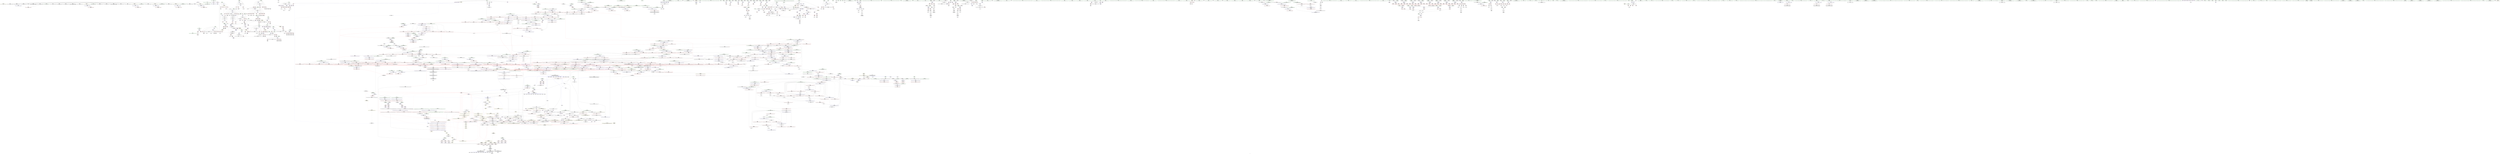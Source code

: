 digraph "SVFG" {
	label="SVFG";

	Node0x555e8c7a3350 [shape=record,color=grey,label="{NodeID: 0\nNullPtr}"];
	Node0x555e8c7a3350 -> Node0x555e8c83df30[style=solid];
	Node0x555e8c7a3350 -> Node0x555e8c83e030[style=solid];
	Node0x555e8c7a3350 -> Node0x555e8c83e100[style=solid];
	Node0x555e8c7a3350 -> Node0x555e8c83e1d0[style=solid];
	Node0x555e8c7a3350 -> Node0x555e8c83e2a0[style=solid];
	Node0x555e8c7a3350 -> Node0x555e8c83e370[style=solid];
	Node0x555e8c7a3350 -> Node0x555e8c832090[style=solid];
	Node0x555e8c7a3350 -> Node0x555e8c832160[style=solid];
	Node0x555e8c7a3350 -> Node0x555e8c832230[style=solid];
	Node0x555e8c7a3350 -> Node0x555e8c832300[style=solid];
	Node0x555e8c7a3350 -> Node0x555e8c8323d0[style=solid];
	Node0x555e8c7a3350 -> Node0x555e8c8324a0[style=solid];
	Node0x555e8c7a3350 -> Node0x555e8c832570[style=solid];
	Node0x555e8c7a3350 -> Node0x555e8c832640[style=solid];
	Node0x555e8c7a3350 -> Node0x555e8c832710[style=solid];
	Node0x555e8c7a3350 -> Node0x555e8c8327e0[style=solid];
	Node0x555e8c7a3350 -> Node0x555e8c8328b0[style=solid];
	Node0x555e8c7a3350 -> Node0x555e8c832980[style=solid];
	Node0x555e8c7a3350 -> Node0x555e8c832a50[style=solid];
	Node0x555e8c7a3350 -> Node0x555e8c872a00[style=solid];
	Node0x555e8c835110 [shape=record,color=black,label="{NodeID: 443\n626\<--623\nidxprom10\<--\n_Z7addedgeii\n}"];
	Node0x555e8c9f32e0 [shape=record,color=black,label="{NodeID: 3100\n327 = PHI()\n}"];
	Node0x555e8c9f32e0 -> Node0x555e8c8b6720[style=solid];
	Node0x555e8c844420 [shape=record,color=red,label="{NodeID: 886\n1091\<--1090\n\<--arrayidx34\nmain\n}"];
	Node0x555e8c844420 -> Node0x555e8c85e830[style=solid];
	Node0x555e8c87a680 [shape=record,color=blue,label="{NodeID: 1329\n1591\<--1586\n__comp.addr\<--__comp\n_ZSt11__sort_heapIPSt4pairIiiEN9__gnu_cxx5__ops15_Iter_less_iterEEvT_S6_RT0_\n}"];
	Node0x555e8c87a680 -> Node0x555e8c868250[style=dashed];
	Node0x555e8c82d670 [shape=record,color=green,label="{NodeID: 222\n1428\<--1429\nagg.tmp\<--agg.tmp_field_insensitive\n_ZSt22__final_insertion_sortIPSt4pairIiiEN9__gnu_cxx5__ops15_Iter_less_iterEEvT_S6_T0_\n}"];
	Node0x555e8c8509b0 [shape=record,color=purple,label="{NodeID: 665\n2574\<--2372\noffset_1\<--\n}"];
	Node0x555e8c8509b0 -> Node0x555e8c872330[style=solid];
	Node0x555e8c916480 [shape=record,color=black,label="{NodeID: 2215\nMR_276V_2 = PHI(MR_276V_3, MR_276V_1, )\npts\{972 \}\n}"];
	Node0x555e8c916480 -> Node0x555e8c877de0[style=dashed];
	Node0x555e8c916480 -> Node0x555e8c916480[style=dashed];
	Node0x555e8c86f1a0 [shape=record,color=red,label="{NodeID: 1108\n2257\<--2236\n\<--__first.addr\n_ZSt16__insertion_sortIPSt4pairIiiEN9__gnu_cxx5__ops15_Iter_less_iterEEvT_S6_T0_\n}"];
	Node0x555e8c86f1a0 -> Node0x555e8c8500c0[style=solid];
	Node0x555e8c824b30 [shape=record,color=green,label="{NodeID: 1\n7\<--1\n__dso_handle\<--dummyObj\nGlob }"];
	Node0x555e8c8351e0 [shape=record,color=black,label="{NodeID: 444\n646\<--645\nidxprom\<--\n_Z3DFSii\n}"];
	Node0x555e8c9f33e0 [shape=record,color=black,label="{NodeID: 3101\n903 = PHI(697, )\n}"];
	Node0x555e8c8444f0 [shape=record,color=red,label="{NodeID: 887\n1095\<--1094\n\<--arrayidx36\nmain\n}"];
	Node0x555e8c8444f0 -> Node0x555e8c8b0a20[style=solid];
	Node0x555e8c87a750 [shape=record,color=blue,label="{NodeID: 1330\n1589\<--1607\n__last.addr\<--incdec.ptr\n_ZSt11__sort_heapIPSt4pairIiiEN9__gnu_cxx5__ops15_Iter_less_iterEEvT_S6_RT0_\n}"];
	Node0x555e8c87a750 -> Node0x555e8c8680b0[style=dashed];
	Node0x555e8c87a750 -> Node0x555e8c868180[style=dashed];
	Node0x555e8c87a750 -> Node0x555e8c9405a0[style=dashed];
	Node0x555e8c82d740 [shape=record,color=green,label="{NodeID: 223\n1430\<--1431\nagg.tmp2\<--agg.tmp2_field_insensitive\n_ZSt22__final_insertion_sortIPSt4pairIiiEN9__gnu_cxx5__ops15_Iter_less_iterEEvT_S6_T0_\n}"];
	Node0x555e8c850a80 [shape=record,color=purple,label="{NodeID: 666\n2377\<--2376\nincdec.ptr\<--\n_ZSt25__unguarded_linear_insertIPSt4pairIiiEN9__gnu_cxx5__ops14_Val_less_iterEEvT_T0_\n}"];
	Node0x555e8c850a80 -> Node0x555e8c87f140[style=solid];
	Node0x555e8c916980 [shape=record,color=black,label="{NodeID: 2216\nMR_278V_2 = PHI(MR_278V_3, MR_278V_1, )\npts\{974 \}\n}"];
	Node0x555e8c916980 -> Node0x555e8c877eb0[style=dashed];
	Node0x555e8c916980 -> Node0x555e8c916980[style=dashed];
	Node0x555e8c86f270 [shape=record,color=red,label="{NodeID: 1109\n2266\<--2236\n\<--__first.addr\n_ZSt16__insertion_sortIPSt4pairIiiEN9__gnu_cxx5__ops15_Iter_less_iterEEvT_S6_T0_\n|{<s0>130}}"];
	Node0x555e8c86f270:s0 -> Node0x555e8ca00f80[style=solid,color=red];
	Node0x555e8c824bc0 [shape=record,color=green,label="{NodeID: 2\n9\<--1\n\<--dummyObj\nCan only get source location for instruction, argument, global var or function.}"];
	Node0x555e8c8352b0 [shape=record,color=black,label="{NodeID: 445\n652\<--651\nidxprom1\<--\n_Z3DFSii\n}"];
	Node0x555e8c9f3520 [shape=record,color=black,label="{NodeID: 3102\n63 = PHI()\n}"];
	Node0x555e8c8445c0 [shape=record,color=red,label="{NodeID: 888\n1105\<--1104\n\<--arrayidx40\nmain\n}"];
	Node0x555e8c8445c0 -> Node0x555e8c85e9b0[style=solid];
	Node0x555e8c87a820 [shape=record,color=blue,label="{NodeID: 1331\n1620\<--1617\n__first.addr\<--__first\n_ZSt11__make_heapIPSt4pairIiiEN9__gnu_cxx5__ops15_Iter_less_iterEEvT_S6_RT0_\n}"];
	Node0x555e8c87a820 -> Node0x555e8c868320[style=dashed];
	Node0x555e8c87a820 -> Node0x555e8c8683f0[style=dashed];
	Node0x555e8c87a820 -> Node0x555e8c8684c0[style=dashed];
	Node0x555e8c87a820 -> Node0x555e8c868590[style=dashed];
	Node0x555e8c82d810 [shape=record,color=green,label="{NodeID: 224\n1432\<--1433\nagg.tmp3\<--agg.tmp3_field_insensitive\n_ZSt22__final_insertion_sortIPSt4pairIiiEN9__gnu_cxx5__ops15_Iter_less_iterEEvT_S6_T0_\n}"];
	Node0x555e8c850b50 [shape=record,color=purple,label="{NodeID: 667\n2392\<--2391\nincdec.ptr4\<--\n_ZSt25__unguarded_linear_insertIPSt4pairIiiEN9__gnu_cxx5__ops14_Val_less_iterEEvT_T0_\n}"];
	Node0x555e8c850b50 -> Node0x555e8c87f2e0[style=solid];
	Node0x555e8c916e80 [shape=record,color=black,label="{NodeID: 2217\nMR_280V_2 = PHI(MR_280V_3, MR_280V_1, )\npts\{976 \}\n}"];
	Node0x555e8c916e80 -> Node0x555e8c877f80[style=dashed];
	Node0x555e8c916e80 -> Node0x555e8c916e80[style=dashed];
	Node0x555e8c86f340 [shape=record,color=red,label="{NodeID: 1110\n2274\<--2236\n\<--__first.addr\n_ZSt16__insertion_sortIPSt4pairIiiEN9__gnu_cxx5__ops15_Iter_less_iterEEvT_S6_T0_\n|{<s0>133}}"];
	Node0x555e8c86f340:s0 -> Node0x555e8ca02c20[style=solid,color=red];
	Node0x555e8c824e70 [shape=record,color=green,label="{NodeID: 3\n12\<--1\n\<--dummyObj\nCan only get source location for instruction, argument, global var or function.|{<s0>35}}"];
	Node0x555e8c824e70:s0 -> Node0x555e8ca03690[style=solid,color=red];
	Node0x555e8c835380 [shape=record,color=black,label="{NodeID: 446\n661\<--660\nidxprom4\<--\n_Z3DFSii\n}"];
	Node0x555e8c9f35f0 [shape=record,color=black,label="{NodeID: 3103\n81 = PHI()\n}"];
	Node0x555e8c9f35f0 -> Node0x555e8c872b00[style=solid];
	Node0x555e8c844690 [shape=record,color=red,label="{NodeID: 889\n1109\<--1108\n\<--arrayidx42\nmain\n}"];
	Node0x555e8c844690 -> Node0x555e8c85e9b0[style=solid];
	Node0x555e8c87a8f0 [shape=record,color=blue,label="{NodeID: 1332\n1622\<--1618\n__last.addr\<--__last\n_ZSt11__make_heapIPSt4pairIiiEN9__gnu_cxx5__ops15_Iter_less_iterEEvT_S6_RT0_\n}"];
	Node0x555e8c87a8f0 -> Node0x555e8c868660[style=dashed];
	Node0x555e8c87a8f0 -> Node0x555e8c868730[style=dashed];
	Node0x555e8c82d8e0 [shape=record,color=green,label="{NodeID: 225\n1448\<--1449\n_ZSt16__insertion_sortIPSt4pairIiiEN9__gnu_cxx5__ops15_Iter_less_iterEEvT_S6_T0_\<--_ZSt16__insertion_sortIPSt4pairIiiEN9__gnu_cxx5__ops15_Iter_less_iterEEvT_S6_T0__field_insensitive\n}"];
	Node0x555e8c850c20 [shape=record,color=purple,label="{NodeID: 668\n2494\<--2493\nincdec.ptr\<--\n_ZNSt20__copy_move_backwardILb1ELb0ESt26random_access_iterator_tagE13__copy_move_bIPSt4pairIiiES5_EET0_T_S7_S6_\n|{|<s1>155}}"];
	Node0x555e8c850c20 -> Node0x555e8c87fe40[style=solid];
	Node0x555e8c850c20:s1 -> Node0x555e8ca037e0[style=solid,color=red];
	Node0x555e8c917380 [shape=record,color=black,label="{NodeID: 2218\nMR_282V_2 = PHI(MR_282V_3, MR_282V_1, )\npts\{978 \}\n}"];
	Node0x555e8c917380 -> Node0x555e8c878050[style=dashed];
	Node0x555e8c917380 -> Node0x555e8c917380[style=dashed];
	Node0x555e8c86f410 [shape=record,color=red,label="{NodeID: 1111\n2282\<--2236\n\<--__first.addr\n_ZSt16__insertion_sortIPSt4pairIiiEN9__gnu_cxx5__ops15_Iter_less_iterEEvT_S6_T0_\n|{<s0>135}}"];
	Node0x555e8c86f410:s0 -> Node0x555e8c9ff5e0[style=solid,color=red];
	Node0x555e8c824f30 [shape=record,color=green,label="{NodeID: 4\n33\<--1\n.str\<--dummyObj\nGlob }"];
	Node0x555e8c835450 [shape=record,color=black,label="{NodeID: 447\n668\<--667\nidxprom6\<--\n_Z3DFSii\n}"];
	Node0x555e8c9f3720 [shape=record,color=black,label="{NodeID: 3104\n111 = PHI(125, )\n}"];
	Node0x555e8c9f3720 -> Node0x555e8c8b4620[style=solid];
	Node0x555e8c844760 [shape=record,color=red,label="{NodeID: 890\n1118\<--1117\n\<--arrayidx47\nmain\n}"];
	Node0x555e8c844760 -> Node0x555e8c8b8820[style=solid];
	Node0x555e8c87a9c0 [shape=record,color=blue,label="{NodeID: 1333\n1624\<--1619\n__comp.addr\<--__comp\n_ZSt11__make_heapIPSt4pairIiiEN9__gnu_cxx5__ops15_Iter_less_iterEEvT_S6_RT0_\n}"];
	Node0x555e8c87a9c0 -> Node0x555e8c868800[style=dashed];
	Node0x555e8c82d9e0 [shape=record,color=green,label="{NodeID: 226\n1454\<--1455\n_ZSt26__unguarded_insertion_sortIPSt4pairIiiEN9__gnu_cxx5__ops15_Iter_less_iterEEvT_S6_T0_\<--_ZSt26__unguarded_insertion_sortIPSt4pairIiiEN9__gnu_cxx5__ops15_Iter_less_iterEEvT_S6_T0__field_insensitive\n}"];
	Node0x555e8c850cf0 [shape=record,color=purple,label="{NodeID: 669\n2498\<--2497\nincdec.ptr1\<--\n_ZNSt20__copy_move_backwardILb1ELb0ESt26random_access_iterator_tagE13__copy_move_bIPSt4pairIiiES5_EET0_T_S7_S6_\n|{|<s1>156}}"];
	Node0x555e8c850cf0 -> Node0x555e8c87ff10[style=solid];
	Node0x555e8c850cf0:s1 -> Node0x555e8c9ff5e0[style=solid,color=red];
	Node0x555e8c917880 [shape=record,color=black,label="{NodeID: 2219\nMR_284V_2 = PHI(MR_284V_3, MR_284V_1, )\npts\{980 \}\n}"];
	Node0x555e8c917880 -> Node0x555e8c878530[style=dashed];
	Node0x555e8c86f4e0 [shape=record,color=red,label="{NodeID: 1112\n2253\<--2238\n\<--__last.addr\n_ZSt16__insertion_sortIPSt4pairIiiEN9__gnu_cxx5__ops15_Iter_less_iterEEvT_S6_T0_\n}"];
	Node0x555e8c86f4e0 -> Node0x555e8c8b7f20[style=solid];
	Node0x555e8c824ff0 [shape=record,color=green,label="{NodeID: 5\n35\<--1\n.str.2\<--dummyObj\nGlob }"];
	Node0x555e8c835520 [shape=record,color=black,label="{NodeID: 448\n674\<--673\nidxprom9\<--\n_Z3DFSii\n}"];
	Node0x555e8c9f38f0 [shape=record,color=black,label="{NodeID: 3105\n117 = PHI(125, )\n}"];
	Node0x555e8c9f38f0 -> Node0x555e8c8b4620[style=solid];
	Node0x555e8c844830 [shape=record,color=red,label="{NodeID: 891\n1122\<--1121\n\<--arrayidx49\nmain\n}"];
	Node0x555e8c844830 -> Node0x555e8c8b02a0[style=solid];
	Node0x555e8c87aa90 [shape=record,color=blue,label="{NodeID: 1334\n1626\<--1653\n__len\<--sub.ptr.div4\n_ZSt11__make_heapIPSt4pairIiiEN9__gnu_cxx5__ops15_Iter_less_iterEEvT_S6_RT0_\n}"];
	Node0x555e8c87aa90 -> Node0x555e8c8688d0[style=dashed];
	Node0x555e8c87aa90 -> Node0x555e8c8689a0[style=dashed];
	Node0x555e8c87aa90 -> Node0x555e8c92d770[style=dashed];
	Node0x555e8c82dae0 [shape=record,color=green,label="{NodeID: 227\n1466\<--1467\n__comp\<--__comp_field_insensitive\n_ZSt14__partial_sortIPSt4pairIiiEN9__gnu_cxx5__ops15_Iter_less_iterEEvT_S6_S6_T0_\n|{<s0>73}}"];
	Node0x555e8c82dae0:s0 -> Node0x555e8ca05120[style=solid,color=red];
	Node0x555e8c850dc0 [shape=record,color=purple,label="{NodeID: 670\n1036\<--14\nadd.ptr\<--A\nmain\n|{<s0>45}}"];
	Node0x555e8c850dc0:s0 -> Node0x555e8c9fc2d0[style=solid,color=red];
	Node0x555e8c917d80 [shape=record,color=black,label="{NodeID: 2220\nMR_286V_2 = PHI(MR_286V_3, MR_286V_1, )\npts\{180000 \}\n}"];
	Node0x555e8c917d80 -> Node0x555e8c877aa0[style=dashed];
	Node0x555e8c917d80 -> Node0x555e8c917d80[style=dashed];
	Node0x555e8c86f5b0 [shape=record,color=red,label="{NodeID: 1113\n2262\<--2238\n\<--__last.addr\n_ZSt16__insertion_sortIPSt4pairIiiEN9__gnu_cxx5__ops15_Iter_less_iterEEvT_S6_T0_\n}"];
	Node0x555e8c86f5b0 -> Node0x555e8c8b6d20[style=solid];
	Node0x555e8c825860 [shape=record,color=green,label="{NodeID: 6\n37\<--1\nstdin\<--dummyObj\nGlob }"];
	Node0x555e8c8355f0 [shape=record,color=black,label="{NodeID: 449\n677\<--676\nidxprom11\<--\n_Z3DFSii\n}"];
	Node0x555e8c9f3a30 [shape=record,color=black,label="{NodeID: 3106\n119 = PHI()\n}"];
	Node0x555e8c9f3a30 -> Node0x555e8c832ef0[style=solid];
	Node0x555e8c844900 [shape=record,color=red,label="{NodeID: 892\n1196\<--1190\n\<--__x.addr\n_ZSt9make_pairIRiS0_ESt4pairINSt17__decay_and_stripIT_E6__typeENS2_IT0_E6__typeEEOS3_OS6_\n|{<s0>53}}"];
	Node0x555e8c844900:s0 -> Node0x555e8ca058d0[style=solid,color=red];
	Node0x555e8c87ab60 [shape=record,color=blue,label="{NodeID: 1335\n1628\<--1657\n__parent\<--div\n_ZSt11__make_heapIPSt4pairIiiEN9__gnu_cxx5__ops15_Iter_less_iterEEvT_S6_RT0_\n}"];
	Node0x555e8c87ab60 -> Node0x555e8c868a70[style=dashed];
	Node0x555e8c87ab60 -> Node0x555e8c868b40[style=dashed];
	Node0x555e8c87ab60 -> Node0x555e8c868c10[style=dashed];
	Node0x555e8c87ab60 -> Node0x555e8c868ce0[style=dashed];
	Node0x555e8c87ab60 -> Node0x555e8c87af70[style=dashed];
	Node0x555e8c87ab60 -> Node0x555e8c92dc70[style=dashed];
	Node0x555e8c82dbb0 [shape=record,color=green,label="{NodeID: 228\n1468\<--1469\n__first.addr\<--__first.addr_field_insensitive\n_ZSt14__partial_sortIPSt4pairIiiEN9__gnu_cxx5__ops15_Iter_less_iterEEvT_S6_S6_T0_\n}"];
	Node0x555e8c82dbb0 -> Node0x555e8c866850[style=solid];
	Node0x555e8c82dbb0 -> Node0x555e8c866920[style=solid];
	Node0x555e8c82dbb0 -> Node0x555e8c879bf0[style=solid];
	Node0x555e8c850e90 [shape=record,color=purple,label="{NodeID: 671\n1516\<--1508\nadd.ptr\<--\n_ZSt27__unguarded_partition_pivotIPSt4pairIiiEN9__gnu_cxx5__ops15_Iter_less_iterEET_S6_S6_T0_\n}"];
	Node0x555e8c850e90 -> Node0x555e8c87a000[style=solid];
	Node0x555e8c918280 [shape=record,color=black,label="{NodeID: 2221\nMR_288V_2 = PHI(MR_288V_3, MR_288V_1, )\npts\{200000 \}\n}"];
	Node0x555e8c918280 -> Node0x555e8c844420[style=dashed];
	Node0x555e8c918280 -> Node0x555e8c8444f0[style=dashed];
	Node0x555e8c918280 -> Node0x555e8c8445c0[style=dashed];
	Node0x555e8c918280 -> Node0x555e8c844690[style=dashed];
	Node0x555e8c918280 -> Node0x555e8c844760[style=dashed];
	Node0x555e8c918280 -> Node0x555e8c844830[style=dashed];
	Node0x555e8c918280 -> Node0x555e8c877b70[style=dashed];
	Node0x555e8c918280 -> Node0x555e8c918280[style=dashed];
	Node0x555e8c86f680 [shape=record,color=red,label="{NodeID: 1114\n2261\<--2240\n\<--__i\n_ZSt16__insertion_sortIPSt4pairIiiEN9__gnu_cxx5__ops15_Iter_less_iterEEvT_S6_T0_\n}"];
	Node0x555e8c86f680 -> Node0x555e8c8b6d20[style=solid];
	Node0x555e8c8258f0 [shape=record,color=green,label="{NodeID: 7\n38\<--1\n.str.3\<--dummyObj\nGlob }"];
	Node0x555e8c8356c0 [shape=record,color=black,label="{NodeID: 450\n632\<--693\n_Z3DFSii_ret\<--\n_Z3DFSii\n|{<s0>30}}"];
	Node0x555e8c8356c0:s0 -> Node0x555e8c9f4880[style=solid,color=blue];
	Node0x555e8c9f3b00 [shape=record,color=black,label="{NodeID: 3107\n156 = PHI(125, )\n}"];
	Node0x555e8c9f3b00 -> Node0x555e8c8b1c20[style=solid];
	Node0x555e8c8449d0 [shape=record,color=red,label="{NodeID: 893\n1200\<--1192\n\<--__y.addr\n_ZSt9make_pairIRiS0_ESt4pairINSt17__decay_and_stripIT_E6__typeENS2_IT0_E6__typeEEOS3_OS6_\n|{<s0>54}}"];
	Node0x555e8c8449d0:s0 -> Node0x555e8ca058d0[style=solid,color=red];
	Node0x555e8c94b2e0 [shape=record,color=yellow,style=double,label="{NodeID: 2443\n461V_1 = ENCHI(MR_461V_0)\npts\{19110000 19110001 \}\nFun[_ZSt11__push_heapIPSt4pairIiiElS1_N9__gnu_cxx5__ops14_Iter_less_valEEvT_T0_S7_T1_RT2_]|{<s0>103|<s1>105|<s2>107}}"];
	Node0x555e8c94b2e0:s0 -> Node0x555e8c94ce00[style=dashed,color=red];
	Node0x555e8c94b2e0:s1 -> Node0x555e8c94db00[style=dashed,color=red];
	Node0x555e8c94b2e0:s2 -> Node0x555e8c94db00[style=dashed,color=red];
	Node0x555e8c87ac30 [shape=record,color=blue, style = dotted,label="{NodeID: 1336\n2534\<--2536\noffset_0\<--dummyVal\n_ZSt11__make_heapIPSt4pairIiiEN9__gnu_cxx5__ops15_Iter_less_iterEEvT_S6_RT0_\n}"];
	Node0x555e8c87ac30 -> Node0x555e8c8718a0[style=dashed];
	Node0x555e8c87ac30 -> Node0x555e8c871a40[style=dashed];
	Node0x555e8c87ac30 -> Node0x555e8c87ac30[style=dashed];
	Node0x555e8c87ac30 -> Node0x555e8c92e170[style=dashed];
	Node0x555e8c8360b0 [shape=record,color=green,label="{NodeID: 229\n1470\<--1471\n__middle.addr\<--__middle.addr_field_insensitive\n_ZSt14__partial_sortIPSt4pairIiiEN9__gnu_cxx5__ops15_Iter_less_iterEEvT_S6_S6_T0_\n}"];
	Node0x555e8c8360b0 -> Node0x555e8c8669f0[style=solid];
	Node0x555e8c8360b0 -> Node0x555e8c866ac0[style=solid];
	Node0x555e8c8360b0 -> Node0x555e8c879cc0[style=solid];
	Node0x555e8c850f60 [shape=record,color=purple,label="{NodeID: 672\n1662\<--1660\nadd.ptr\<--\n_ZSt11__make_heapIPSt4pairIiiEN9__gnu_cxx5__ops15_Iter_less_iterEEvT_S6_RT0_\n|{<s0>80}}"];
	Node0x555e8c850f60:s0 -> Node0x555e8ca037e0[style=solid,color=red];
	Node0x555e8c918780 [shape=record,color=black,label="{NodeID: 2222\nMR_291V_2 = PHI(MR_291V_3, MR_291V_1, )\npts\{230000 250000 \}\n}"];
	Node0x555e8c918780 -> Node0x555e8c922d40[style=dashed];
	Node0x555e8c86f750 [shape=record,color=red,label="{NodeID: 1115\n2265\<--2240\n\<--__i\n_ZSt16__insertion_sortIPSt4pairIiiEN9__gnu_cxx5__ops15_Iter_less_iterEEvT_S6_T0_\n|{<s0>130}}"];
	Node0x555e8c86f750:s0 -> Node0x555e8ca00c00[style=solid,color=red];
	Node0x555e8c825980 [shape=record,color=green,label="{NodeID: 8\n40\<--1\n.str.4\<--dummyObj\nGlob }"];
	Node0x555e8c835790 [shape=record,color=black,label="{NodeID: 451\n754\<--753\nidxprom\<--\n_Z3DFSi\n}"];
	Node0x555e8c9f3c70 [shape=record,color=black,label="{NodeID: 3108\n160 = PHI(125, )\n}"];
	Node0x555e8c9f3c70 -> Node0x555e8c8b1c20[style=solid];
	Node0x555e8c844aa0 [shape=record,color=red,label="{NodeID: 894\n1206\<--1205\n\<--\n_ZSt9make_pairIRiS0_ESt4pairINSt17__decay_and_stripIT_E6__typeENS2_IT0_E6__typeEEOS3_OS6_\n}"];
	Node0x555e8c844aa0 -> Node0x555e8c847980[style=solid];
	Node0x555e8c94b3c0 [shape=record,color=yellow,style=double,label="{NodeID: 2444\n463V_1 = ENCHI(MR_463V_0)\npts\{16310000 16310001 17270000 17270001 17790000 17790001 22430000 22430001 23650000 23650001 \}\nFun[_ZSt11__push_heapIPSt4pairIiiElS1_N9__gnu_cxx5__ops14_Iter_less_valEEvT_T0_S7_T1_RT2_]|{<s0>105|<s1>107}}"];
	Node0x555e8c94b3c0:s0 -> Node0x555e8c94db00[style=dashed,color=red];
	Node0x555e8c94b3c0:s1 -> Node0x555e8c94db00[style=dashed,color=red];
	Node0x555e8c87ad00 [shape=record,color=blue, style = dotted,label="{NodeID: 1337\n2537\<--2539\noffset_1\<--dummyVal\n_ZSt11__make_heapIPSt4pairIiiEN9__gnu_cxx5__ops15_Iter_less_iterEEvT_S6_RT0_\n}"];
	Node0x555e8c87ad00 -> Node0x555e8c871970[style=dashed];
	Node0x555e8c87ad00 -> Node0x555e8c871b10[style=dashed];
	Node0x555e8c87ad00 -> Node0x555e8c87ad00[style=dashed];
	Node0x555e8c87ad00 -> Node0x555e8c92e670[style=dashed];
	Node0x555e8c836180 [shape=record,color=green,label="{NodeID: 230\n1472\<--1473\n__last.addr\<--__last.addr_field_insensitive\n_ZSt14__partial_sortIPSt4pairIiiEN9__gnu_cxx5__ops15_Iter_less_iterEEvT_S6_S6_T0_\n}"];
	Node0x555e8c836180 -> Node0x555e8c866b90[style=solid];
	Node0x555e8c836180 -> Node0x555e8c879d90[style=solid];
	Node0x555e8c851030 [shape=record,color=purple,label="{NodeID: 673\n1820\<--1818\nadd.ptr\<--\n_ZSt13__adjust_heapIPSt4pairIiiElS1_N9__gnu_cxx5__ops15_Iter_less_iterEEvT_T0_S7_T1_T2_\n|{<s0>93}}"];
	Node0x555e8c851030:s0 -> Node0x555e8ca00c00[style=solid,color=red];
	Node0x555e8c918cb0 [shape=record,color=black,label="{NodeID: 2223\nMR_295V_2 = PHI(MR_295V_3, MR_295V_1, )\npts\{30 32 280000 \}\n|{<s0>50|<s1>50|<s2>50}}"];
	Node0x555e8c918cb0:s0 -> Node0x555e8c877350[style=dashed,color=red];
	Node0x555e8c918cb0:s1 -> Node0x555e8c877420[style=dashed,color=red];
	Node0x555e8c918cb0:s2 -> Node0x555e8c92a070[style=dashed,color=red];
	Node0x555e8c86f820 [shape=record,color=red,label="{NodeID: 1116\n2269\<--2240\n\<--__i\n_ZSt16__insertion_sortIPSt4pairIiiEN9__gnu_cxx5__ops15_Iter_less_iterEEvT_S6_T0_\n|{<s0>131}}"];
	Node0x555e8c86f820:s0 -> Node0x555e8ca037e0[style=solid,color=red];
	Node0x555e8c825a80 [shape=record,color=green,label="{NodeID: 9\n42\<--1\nstdout\<--dummyObj\nGlob }"];
	Node0x555e8c835860 [shape=record,color=black,label="{NodeID: 452\n769\<--768\nidxprom8\<--\n_Z3DFSi\n}"];
	Node0x555e8c9f3db0 [shape=record,color=black,label="{NodeID: 3109\n211 = PHI()\n}"];
	Node0x555e8c9f3db0 -> Node0x555e8c85ee30[style=solid];
	Node0x555e8c844b70 [shape=record,color=red,label="{NodeID: 895\n1217\<--1211\nthis1\<--this.addr\n_ZNSt4pairIiiEaSEOS0_\n}"];
	Node0x555e8c844b70 -> Node0x555e8c847a50[style=solid];
	Node0x555e8c844b70 -> Node0x555e8c84da90[style=solid];
	Node0x555e8c844b70 -> Node0x555e8c84db60[style=solid];
	Node0x555e8c87add0 [shape=record,color=blue, style = dotted,label="{NodeID: 1338\n2540\<--2542\noffset_0\<--dummyVal\n_ZSt11__make_heapIPSt4pairIiiEN9__gnu_cxx5__ops15_Iter_less_iterEEvT_S6_RT0_\n}"];
	Node0x555e8c87add0 -> Node0x555e8c87add0[style=dashed];
	Node0x555e8c87add0 -> Node0x555e8c92eb70[style=dashed];
	Node0x555e8c836250 [shape=record,color=green,label="{NodeID: 231\n1474\<--1475\nagg.tmp\<--agg.tmp_field_insensitive\n_ZSt14__partial_sortIPSt4pairIiiEN9__gnu_cxx5__ops15_Iter_less_iterEEvT_S6_S6_T0_\n}"];
	Node0x555e8c851100 [shape=record,color=purple,label="{NodeID: 674\n1824\<--1821\nadd.ptr2\<--\n_ZSt13__adjust_heapIPSt4pairIiiElS1_N9__gnu_cxx5__ops15_Iter_less_iterEEvT_T0_S7_T1_T2_\n|{<s0>93}}"];
	Node0x555e8c851100:s0 -> Node0x555e8ca00f80[style=solid,color=red];
	Node0x555e8c86f8f0 [shape=record,color=red,label="{NodeID: 1117\n2275\<--2240\n\<--__i\n_ZSt16__insertion_sortIPSt4pairIiiEN9__gnu_cxx5__ops15_Iter_less_iterEEvT_S6_T0_\n|{<s0>133}}"];
	Node0x555e8c86f8f0:s0 -> Node0x555e8ca02d30[style=solid,color=red];
	Node0x555e8c825b80 [shape=record,color=green,label="{NodeID: 10\n43\<--1\n.str.5\<--dummyObj\nGlob }"];
	Node0x555e8c835930 [shape=record,color=black,label="{NodeID: 453\n775\<--774\nidxprom12\<--\n_Z3DFSi\n}"];
	Node0x555e8c9f3e80 [shape=record,color=black,label="{NodeID: 3110\n272 = PHI(165, )\n}"];
	Node0x555e8c9f3e80 -> Node0x555e8c8b5520[style=solid];
	Node0x555e8c844c40 [shape=record,color=red,label="{NodeID: 896\n1218\<--1213\n\<--__p.addr\n_ZNSt4pairIiiEaSEOS0_\n}"];
	Node0x555e8c844c40 -> Node0x555e8c84dc30[style=solid];
	Node0x555e8c87aea0 [shape=record,color=blue, style = dotted,label="{NodeID: 1339\n2543\<--2545\noffset_1\<--dummyVal\n_ZSt11__make_heapIPSt4pairIiiEN9__gnu_cxx5__ops15_Iter_less_iterEEvT_S6_RT0_\n}"];
	Node0x555e8c87aea0 -> Node0x555e8c87aea0[style=dashed];
	Node0x555e8c87aea0 -> Node0x555e8c92f070[style=dashed];
	Node0x555e8c836320 [shape=record,color=green,label="{NodeID: 232\n1483\<--1484\n_ZSt13__heap_selectIPSt4pairIiiEN9__gnu_cxx5__ops15_Iter_less_iterEEvT_S6_S6_T0_\<--_ZSt13__heap_selectIPSt4pairIiiEN9__gnu_cxx5__ops15_Iter_less_iterEEvT_S6_S6_T0__field_insensitive\n}"];
	Node0x555e8c8511d0 [shape=record,color=purple,label="{NodeID: 675\n1833\<--1831\nadd.ptr3\<--\n_ZSt13__adjust_heapIPSt4pairIiiElS1_N9__gnu_cxx5__ops15_Iter_less_iterEEvT_T0_S7_T1_T2_\n|{<s0>94}}"];
	Node0x555e8c8511d0:s0 -> Node0x555e8ca037e0[style=solid,color=red];
	Node0x555e8c86f9c0 [shape=record,color=red,label="{NodeID: 1118\n2276\<--2240\n\<--__i\n_ZSt16__insertion_sortIPSt4pairIiiEN9__gnu_cxx5__ops15_Iter_less_iterEEvT_S6_T0_\n}"];
	Node0x555e8c86f9c0 -> Node0x555e8c8504d0[style=solid];
	Node0x555e8c825c80 [shape=record,color=green,label="{NodeID: 11\n45\<--1\n.str.6\<--dummyObj\nGlob }"];
	Node0x555e8c835a00 [shape=record,color=black,label="{NodeID: 454\n778\<--777\nidxprom14\<--\n_Z3DFSi\n}"];
	Node0x555e8c9f3ff0 [shape=record,color=black,label="{NodeID: 3111\n279 = PHI(165, )\n}"];
	Node0x555e8c9f3ff0 -> Node0x555e8c8b5520[style=solid];
	Node0x555e8c844d10 [shape=record,color=red,label="{NodeID: 897\n1226\<--1213\n\<--__p.addr\n_ZNSt4pairIiiEaSEOS0_\n}"];
	Node0x555e8c844d10 -> Node0x555e8c84dd00[style=solid];
	Node0x555e8c87af70 [shape=record,color=blue,label="{NodeID: 1340\n1628\<--1689\n__parent\<--dec\n_ZSt11__make_heapIPSt4pairIiiEN9__gnu_cxx5__ops15_Iter_less_iterEEvT_S6_RT0_\n}"];
	Node0x555e8c87af70 -> Node0x555e8c868a70[style=dashed];
	Node0x555e8c87af70 -> Node0x555e8c868b40[style=dashed];
	Node0x555e8c87af70 -> Node0x555e8c868c10[style=dashed];
	Node0x555e8c87af70 -> Node0x555e8c868ce0[style=dashed];
	Node0x555e8c87af70 -> Node0x555e8c87af70[style=dashed];
	Node0x555e8c87af70 -> Node0x555e8c92dc70[style=dashed];
	Node0x555e8c8363f0 [shape=record,color=green,label="{NodeID: 233\n1488\<--1489\n_ZSt11__sort_heapIPSt4pairIiiEN9__gnu_cxx5__ops15_Iter_less_iterEEvT_S6_RT0_\<--_ZSt11__sort_heapIPSt4pairIiiEN9__gnu_cxx5__ops15_Iter_less_iterEEvT_S6_RT0__field_insensitive\n}"];
	Node0x555e8c8512a0 [shape=record,color=purple,label="{NodeID: 676\n1837\<--1835\nadd.ptr5\<--\n_ZSt13__adjust_heapIPSt4pairIiiElS1_N9__gnu_cxx5__ops15_Iter_less_iterEEvT_T0_S7_T1_T2_\n|{<s0>95}}"];
	Node0x555e8c8512a0:s0 -> Node0x555e8c9ff5e0[style=solid,color=red];
	Node0x555e8c86fa90 [shape=record,color=red,label="{NodeID: 1119\n2285\<--2240\n\<--__i\n_ZSt16__insertion_sortIPSt4pairIiiEN9__gnu_cxx5__ops15_Iter_less_iterEEvT_S6_T0_\n|{<s0>137}}"];
	Node0x555e8c86fa90:s0 -> Node0x555e8c9fc070[style=solid,color=red];
	Node0x555e8c825d80 [shape=record,color=green,label="{NodeID: 12\n47\<--1\n.str.7\<--dummyObj\nGlob }"];
	Node0x555e8c835ad0 [shape=record,color=black,label="{NodeID: 455\n783\<--782\nidxprom16\<--\n_Z3DFSi\n}"];
	Node0x555e8c9f4130 [shape=record,color=black,label="{NodeID: 3112\n289 = PHI(165, )\n}"];
	Node0x555e8c9f4130 -> Node0x555e8c8b05a0[style=solid];
	Node0x555e8c844de0 [shape=record,color=red,label="{NodeID: 898\n1223\<--1220\n\<--call\n_ZNSt4pairIiiEaSEOS0_\n}"];
	Node0x555e8c844de0 -> Node0x555e8c878a10[style=solid];
	Node0x555e8c87b040 [shape=record,color=blue,label="{NodeID: 1341\n1697\<--1694\nthis.addr\<--this\n_ZNK9__gnu_cxx5__ops15_Iter_less_iterclIPSt4pairIiiES5_EEbT_T0_\n}"];
	Node0x555e8c87b040 -> Node0x555e8c868e80[style=dashed];
	Node0x555e8c8364f0 [shape=record,color=green,label="{NodeID: 234\n1494\<--1495\n__comp\<--__comp_field_insensitive\n_ZSt27__unguarded_partition_pivotIPSt4pairIiiEN9__gnu_cxx5__ops15_Iter_less_iterEET_S6_S6_T0_\n}"];
	Node0x555e8c851370 [shape=record,color=purple,label="{NodeID: 677\n1859\<--1856\nadd.ptr15\<--\n_ZSt13__adjust_heapIPSt4pairIiiElS1_N9__gnu_cxx5__ops15_Iter_less_iterEEvT_T0_S7_T1_T2_\n|{<s0>96}}"];
	Node0x555e8c851370:s0 -> Node0x555e8ca037e0[style=solid,color=red];
	Node0x555e8c86fb60 [shape=record,color=red,label="{NodeID: 1120\n2294\<--2240\n\<--__i\n_ZSt16__insertion_sortIPSt4pairIiiEN9__gnu_cxx5__ops15_Iter_less_iterEEvT_S6_T0_\n}"];
	Node0x555e8c86fb60 -> Node0x555e8c8505a0[style=solid];
	Node0x555e8c825e80 [shape=record,color=green,label="{NodeID: 13\n49\<--1\n.str.8\<--dummyObj\nGlob }"];
	Node0x555e8c835ba0 [shape=record,color=black,label="{NodeID: 456\n789\<--788\nidxprom20\<--\n_Z3DFSi\n}"];
	Node0x555e8c9f4270 [shape=record,color=black,label="{NodeID: 3113\n296 = PHI(165, )\n}"];
	Node0x555e8c9f4270 -> Node0x555e8c8b05a0[style=solid];
	Node0x555e8c844eb0 [shape=record,color=red,label="{NodeID: 899\n1229\<--1228\n\<--call3\n_ZNSt4pairIiiEaSEOS0_\n}"];
	Node0x555e8c844eb0 -> Node0x555e8c878ae0[style=solid];
	Node0x555e8c94b910 [shape=record,color=yellow,style=double,label="{NodeID: 2449\n137V_1 = ENCHI(MR_137V_0)\npts\{16 23650000 23650001 \}\nFun[_ZNK9__gnu_cxx5__ops14_Val_less_iterclISt4pairIiiEPS4_EEbRT_T0_]|{<s0>157|<s1>157|<s2>157}}"];
	Node0x555e8c94b910:s0 -> Node0x555e8c951a70[style=dashed,color=red];
	Node0x555e8c94b910:s1 -> Node0x555e8c951f00[style=dashed,color=red];
	Node0x555e8c94b910:s2 -> Node0x555e8c951fe0[style=dashed,color=red];
	Node0x555e8c87b110 [shape=record,color=blue,label="{NodeID: 1342\n1699\<--1695\n__it1.addr\<--__it1\n_ZNK9__gnu_cxx5__ops15_Iter_less_iterclIPSt4pairIiiES5_EEbT_T0_\n}"];
	Node0x555e8c87b110 -> Node0x555e8c868f50[style=dashed];
	Node0x555e8c8365c0 [shape=record,color=green,label="{NodeID: 235\n1496\<--1497\n__first.addr\<--__first.addr_field_insensitive\n_ZSt27__unguarded_partition_pivotIPSt4pairIiiEN9__gnu_cxx5__ops15_Iter_less_iterEET_S6_S6_T0_\n}"];
	Node0x555e8c8365c0 -> Node0x555e8c866c60[style=solid];
	Node0x555e8c8365c0 -> Node0x555e8c866d30[style=solid];
	Node0x555e8c8365c0 -> Node0x555e8c866e00[style=solid];
	Node0x555e8c8365c0 -> Node0x555e8c866ed0[style=solid];
	Node0x555e8c8365c0 -> Node0x555e8c866fa0[style=solid];
	Node0x555e8c8365c0 -> Node0x555e8c867070[style=solid];
	Node0x555e8c8365c0 -> Node0x555e8c879e60[style=solid];
	Node0x555e8c851440 [shape=record,color=purple,label="{NodeID: 678\n1863\<--1861\nadd.ptr17\<--\n_ZSt13__adjust_heapIPSt4pairIiiElS1_N9__gnu_cxx5__ops15_Iter_less_iterEEvT_T0_S7_T1_T2_\n|{<s0>97}}"];
	Node0x555e8c851440:s0 -> Node0x555e8c9ff5e0[style=solid,color=red];
	Node0x555e8c91a610 [shape=record,color=black,label="{NodeID: 2228\nMR_216V_2 = PHI(MR_216V_4, MR_216V_3, MR_216V_1, MR_216V_6, MR_216V_3, )\npts\{30 \}\n|{<s0>33|<s1>33|<s2>35}}"];
	Node0x555e8c91a610:s0 -> Node0x555e8c91a610[style=dashed,color=blue];
	Node0x555e8c91a610:s1 -> Node0x555e8c925570[style=dashed,color=blue];
	Node0x555e8c91a610:s2 -> Node0x555e8c973820[style=dashed,color=blue];
	Node0x555e8c86fc30 [shape=record,color=red,label="{NodeID: 1121\n2318\<--2304\n\<--__first.addr\n_ZSt26__unguarded_insertion_sortIPSt4pairIiiEN9__gnu_cxx5__ops15_Iter_less_iterEEvT_S6_T0_\n}"];
	Node0x555e8c86fc30 -> Node0x555e8c87e9f0[style=solid];
	Node0x555e8c825f80 [shape=record,color=green,label="{NodeID: 14\n52\<--1\n\<--dummyObj\nCan only get source location for instruction, argument, global var or function.}"];
	Node0x555e8c835c70 [shape=record,color=black,label="{NodeID: 457\n792\<--791\nidxprom22\<--\n_Z3DFSi\n}"];
	Node0x555e8c9f43b0 [shape=record,color=black,label="{NodeID: 3114\n936 = PHI(697, )\n}"];
	Node0x555e8c844f80 [shape=record,color=red,label="{NodeID: 900\n1246\<--1236\n\<--__first.addr\n_ZSt4sortIPSt4pairIiiEEvT_S3_\n|{<s0>59}}"];
	Node0x555e8c844f80:s0 -> Node0x555e8c9fa430[style=solid,color=red];
	Node0x555e8c87b1e0 [shape=record,color=blue,label="{NodeID: 1343\n1701\<--1696\n__it2.addr\<--__it2\n_ZNK9__gnu_cxx5__ops15_Iter_less_iterclIPSt4pairIiiES5_EEbT_T0_\n}"];
	Node0x555e8c87b1e0 -> Node0x555e8c869020[style=dashed];
	Node0x555e8c836690 [shape=record,color=green,label="{NodeID: 236\n1498\<--1499\n__last.addr\<--__last.addr_field_insensitive\n_ZSt27__unguarded_partition_pivotIPSt4pairIiiEN9__gnu_cxx5__ops15_Iter_less_iterEET_S6_S6_T0_\n}"];
	Node0x555e8c836690 -> Node0x555e8c867140[style=solid];
	Node0x555e8c836690 -> Node0x555e8c867210[style=solid];
	Node0x555e8c836690 -> Node0x555e8c8672e0[style=solid];
	Node0x555e8c836690 -> Node0x555e8c879f30[style=solid];
	Node0x555e8c851510 [shape=record,color=purple,label="{NodeID: 679\n1940\<--1938\nadd.ptr\<--\n_ZSt11__push_heapIPSt4pairIiiElS1_N9__gnu_cxx5__ops14_Iter_less_valEEvT_T0_S7_T1_RT2_\n|{<s0>103}}"];
	Node0x555e8c851510:s0 -> Node0x555e8c9fec30[style=solid,color=red];
	Node0x555e8c91ab10 [shape=record,color=black,label="{NodeID: 2229\nMR_220V_3 = PHI(MR_220V_7, MR_220V_5, MR_220V_2, MR_220V_6, MR_220V_4, )\npts\{700 \}\n}"];
	Node0x555e8c91ab10 -> Node0x555e8c83fe40[style=dashed];
	Node0x555e8c86fd00 [shape=record,color=red,label="{NodeID: 1122\n2322\<--2306\n\<--__last.addr\n_ZSt26__unguarded_insertion_sortIPSt4pairIiiEN9__gnu_cxx5__ops15_Iter_less_iterEEvT_S6_T0_\n}"];
	Node0x555e8c86fd00 -> Node0x555e8c8b6a20[style=solid];
	Node0x555e8c826080 [shape=record,color=green,label="{NodeID: 15\n82\<--1\n\<--dummyObj\nCan only get source location for instruction, argument, global var or function.}"];
	Node0x555e8c835d40 [shape=record,color=black,label="{NodeID: 458\n810\<--809\nidxprom30\<--\n_Z3DFSi\n}"];
	Node0x555e8c9f44c0 [shape=record,color=black,label="{NodeID: 3115\n435 = PHI(345, )\n}"];
	Node0x555e8c845050 [shape=record,color=red,label="{NodeID: 901\n1247\<--1238\n\<--__last.addr\n_ZSt4sortIPSt4pairIiiEEvT_S3_\n|{<s0>59}}"];
	Node0x555e8c845050:s0 -> Node0x555e8c9fa570[style=solid,color=red];
	Node0x555e8c87b2b0 [shape=record,color=blue,label="{NodeID: 1344\n1718\<--1714\n__first.addr\<--__first\n_ZSt10__pop_heapIPSt4pairIiiEN9__gnu_cxx5__ops15_Iter_less_iterEEvT_S6_S6_RT0_\n}"];
	Node0x555e8c87b2b0 -> Node0x555e8c8690f0[style=dashed];
	Node0x555e8c87b2b0 -> Node0x555e8c8691c0[style=dashed];
	Node0x555e8c87b2b0 -> Node0x555e8c869290[style=dashed];
	Node0x555e8c836760 [shape=record,color=green,label="{NodeID: 237\n1500\<--1501\n__mid\<--__mid_field_insensitive\n_ZSt27__unguarded_partition_pivotIPSt4pairIiiEN9__gnu_cxx5__ops15_Iter_less_iterEET_S6_S6_T0_\n}"];
	Node0x555e8c836760 -> Node0x555e8c8673b0[style=solid];
	Node0x555e8c836760 -> Node0x555e8c87a000[style=solid];
	Node0x555e8c8515e0 [shape=record,color=purple,label="{NodeID: 680\n1949\<--1947\nadd.ptr1\<--\n_ZSt11__push_heapIPSt4pairIiiElS1_N9__gnu_cxx5__ops14_Iter_less_valEEvT_T0_S7_T1_RT2_\n|{<s0>104}}"];
	Node0x555e8c8515e0:s0 -> Node0x555e8ca037e0[style=solid,color=red];
	Node0x555e8c91b010 [shape=record,color=black,label="{NodeID: 2230\nMR_224V_2 = PHI(MR_224V_4, MR_224V_4, MR_224V_1, MR_224V_4, MR_224V_1, )\npts\{704 \}\n}"];
	Node0x555e8c86fdd0 [shape=record,color=red,label="{NodeID: 1123\n2321\<--2308\n\<--__i\n_ZSt26__unguarded_insertion_sortIPSt4pairIiiEN9__gnu_cxx5__ops15_Iter_less_iterEEvT_S6_T0_\n}"];
	Node0x555e8c86fdd0 -> Node0x555e8c8b6a20[style=solid];
	Node0x555e8c826180 [shape=record,color=green,label="{NodeID: 16\n215\<--1\n\<--dummyObj\nCan only get source location for instruction, argument, global var or function.}"];
	Node0x555e8c835e10 [shape=record,color=black,label="{NodeID: 459\n813\<--812\ntobool\<--\n_Z3DFSi\n}"];
	Node0x555e8c9f45d0 [shape=record,color=black,label="{NodeID: 3116\n456 = PHI(364, )\n}"];
	Node0x555e8c845120 [shape=record,color=red,label="{NodeID: 902\n1262\<--1259\n\<--__t.addr\n_ZSt7forwardIRiEOT_RNSt16remove_referenceIS1_E4typeE\n}"];
	Node0x555e8c845120 -> Node0x555e8c847b20[style=solid];
	Node0x555e8c87b380 [shape=record,color=blue,label="{NodeID: 1345\n1720\<--1715\n__last.addr\<--__last\n_ZSt10__pop_heapIPSt4pairIiiEN9__gnu_cxx5__ops15_Iter_less_iterEEvT_S6_S6_RT0_\n}"];
	Node0x555e8c87b380 -> Node0x555e8c869360[style=dashed];
	Node0x555e8c836830 [shape=record,color=green,label="{NodeID: 238\n1502\<--1503\nagg.tmp\<--agg.tmp_field_insensitive\n_ZSt27__unguarded_partition_pivotIPSt4pairIiiEN9__gnu_cxx5__ops15_Iter_less_iterEET_S6_S6_T0_\n}"];
	Node0x555e8c8516b0 [shape=record,color=purple,label="{NodeID: 681\n1953\<--1951\nadd.ptr3\<--\n_ZSt11__push_heapIPSt4pairIiiElS1_N9__gnu_cxx5__ops14_Iter_less_valEEvT_T0_S7_T1_RT2_\n|{<s0>105}}"];
	Node0x555e8c8516b0:s0 -> Node0x555e8c9ff5e0[style=solid,color=red];
	Node0x555e8c91b510 [shape=record,color=black,label="{NodeID: 2231\nMR_226V_2 = PHI(MR_226V_4, MR_226V_4, MR_226V_1, MR_226V_4, MR_226V_1, )\npts\{706 \}\n}"];
	Node0x555e8c86fea0 [shape=record,color=red,label="{NodeID: 1124\n2325\<--2308\n\<--__i\n_ZSt26__unguarded_insertion_sortIPSt4pairIiiEN9__gnu_cxx5__ops15_Iter_less_iterEEvT_S6_T0_\n|{<s0>139}}"];
	Node0x555e8c86fea0:s0 -> Node0x555e8c9fc070[style=solid,color=red];
	Node0x555e8c826280 [shape=record,color=green,label="{NodeID: 17\n223\<--1\n\<--dummyObj\nCan only get source location for instruction, argument, global var or function.}"];
	Node0x555e8c835ee0 [shape=record,color=black,label="{NodeID: 460\n852\<--851\nidxprom53\<--\n_Z3DFSi\n}"];
	Node0x555e8c9f46e0 [shape=record,color=black,label="{NodeID: 3117\n535 = PHI()\n}"];
	Node0x555e8c8451f0 [shape=record,color=red,label="{NodeID: 903\n1277\<--1268\nthis1\<--this.addr\n_ZNSt4pairIiiEC2IRiS2_Lb1EEEOT_OT0_\n}"];
	Node0x555e8c8451f0 -> Node0x555e8c847bf0[style=solid];
	Node0x555e8c8451f0 -> Node0x555e8c84ddd0[style=solid];
	Node0x555e8c8451f0 -> Node0x555e8c84dea0[style=solid];
	Node0x555e8c94bcf0 [shape=record,color=yellow,style=double,label="{NodeID: 2453\n256V_1 = ENCHI(MR_256V_0)\npts\{13 230000 250000 \}\nFun[_Z5solvev]|{<s0>35|<s1>35|<s2>35}}"];
	Node0x555e8c94bcf0:s0 -> Node0x555e8c9520c0[style=dashed,color=red];
	Node0x555e8c94bcf0:s1 -> Node0x555e8c952f20[style=dashed,color=red];
	Node0x555e8c94bcf0:s2 -> Node0x555e8c953000[style=dashed,color=red];
	Node0x555e8c87b450 [shape=record,color=blue,label="{NodeID: 1346\n1722\<--1716\n__result.addr\<--__result\n_ZSt10__pop_heapIPSt4pairIiiEN9__gnu_cxx5__ops15_Iter_less_iterEEvT_S6_S6_RT0_\n}"];
	Node0x555e8c87b450 -> Node0x555e8c869430[style=dashed];
	Node0x555e8c87b450 -> Node0x555e8c869500[style=dashed];
	Node0x555e8c836900 [shape=record,color=green,label="{NodeID: 239\n1504\<--1505\nagg.tmp4\<--agg.tmp4_field_insensitive\n_ZSt27__unguarded_partition_pivotIPSt4pairIiiEN9__gnu_cxx5__ops15_Iter_less_iterEET_S6_S6_T0_\n}"];
	Node0x555e8c851780 [shape=record,color=purple,label="{NodeID: 682\n1965\<--1963\nadd.ptr8\<--\n_ZSt11__push_heapIPSt4pairIiiElS1_N9__gnu_cxx5__ops14_Iter_less_valEEvT_T0_S7_T1_RT2_\n|{<s0>107}}"];
	Node0x555e8c851780:s0 -> Node0x555e8c9ff5e0[style=solid,color=red];
	Node0x555e8c91ba10 [shape=record,color=black,label="{NodeID: 2232\nMR_228V_2 = PHI(MR_228V_4, MR_228V_4, MR_228V_1, MR_228V_4, MR_228V_1, )\npts\{708 \}\n}"];
	Node0x555e8c86ff70 [shape=record,color=red,label="{NodeID: 1125\n2329\<--2308\n\<--__i\n_ZSt26__unguarded_insertion_sortIPSt4pairIiiEN9__gnu_cxx5__ops15_Iter_less_iterEEvT_S6_T0_\n}"];
	Node0x555e8c86ff70 -> Node0x555e8c850670[style=solid];
	Node0x555e8c826380 [shape=record,color=green,label="{NodeID: 18\n224\<--1\n\<--dummyObj\nCan only get source location for instruction, argument, global var or function.}"];
	Node0x555e8c835fb0 [shape=record,color=black,label="{NodeID: 461\n858\<--857\nidxprom58\<--\n_Z3DFSi\n}"];
	Node0x555e8c9f47b0 [shape=record,color=black,label="{NodeID: 3118\n571 = PHI()\n}"];
	Node0x555e8c8452c0 [shape=record,color=red,label="{NodeID: 904\n1280\<--1270\n\<--__x.addr\n_ZNSt4pairIiiEC2IRiS2_Lb1EEEOT_OT0_\n|{<s0>60}}"];
	Node0x555e8c8452c0:s0 -> Node0x555e8ca058d0[style=solid,color=red];
	Node0x555e8c87b520 [shape=record,color=blue,label="{NodeID: 1347\n1724\<--1717\n__comp.addr\<--__comp\n_ZSt10__pop_heapIPSt4pairIiiEN9__gnu_cxx5__ops15_Iter_less_iterEEvT_S6_S6_RT0_\n}"];
	Node0x555e8c87b520 -> Node0x555e8c8695d0[style=dashed];
	Node0x555e8c8369d0 [shape=record,color=green,label="{NodeID: 240\n1525\<--1526\n_ZSt22__move_median_to_firstIPSt4pairIiiEN9__gnu_cxx5__ops15_Iter_less_iterEEvT_S6_S6_S6_T0_\<--_ZSt22__move_median_to_firstIPSt4pairIiiEN9__gnu_cxx5__ops15_Iter_less_iterEEvT_S6_S6_S6_T0__field_insensitive\n}"];
	Node0x555e8c851850 [shape=record,color=red,label="{NodeID: 683\n731\<--11\n\<--n\n_Z3DFSi\n}"];
	Node0x555e8c851850 -> Node0x555e8c85f8b0[style=solid];
	Node0x555e8c91bf10 [shape=record,color=black,label="{NodeID: 2233\nMR_230V_2 = PHI(MR_230V_3, MR_230V_5, MR_230V_1, MR_230V_3, MR_230V_1, )\npts\{712 \}\n}"];
	Node0x555e8c870040 [shape=record,color=red,label="{NodeID: 1126\n2347\<--2338\n\<--__first.addr\n_ZSt13move_backwardIPSt4pairIiiES2_ET0_T_S4_S3_\n|{<s0>140}}"];
	Node0x555e8c870040:s0 -> Node0x555e8ca05230[style=solid,color=red];
	Node0x555e8c826480 [shape=record,color=green,label="{NodeID: 19\n301\<--1\n\<--dummyObj\nCan only get source location for instruction, argument, global var or function.}"];
	Node0x555e8c846460 [shape=record,color=black,label="{NodeID: 462\n861\<--860\nidxprom60\<--\n_Z3DFSi\n}"];
	Node0x555e8c9f4880 [shape=record,color=black,label="{NodeID: 3119\n682 = PHI(632, )\n}"];
	Node0x555e8c845390 [shape=record,color=red,label="{NodeID: 905\n1285\<--1272\n\<--__y.addr\n_ZNSt4pairIiiEC2IRiS2_Lb1EEEOT_OT0_\n|{<s0>61}}"];
	Node0x555e8c845390:s0 -> Node0x555e8ca058d0[style=solid,color=red];
	Node0x555e8c87b5f0 [shape=record,color=blue, style = dotted,label="{NodeID: 1348\n2546\<--2548\noffset_0\<--dummyVal\n_ZSt10__pop_heapIPSt4pairIiiEN9__gnu_cxx5__ops15_Iter_less_iterEEvT_S6_S6_RT0_\n|{|<s1>89}}"];
	Node0x555e8c87b5f0 -> Node0x555e8c871d80[style=dashed];
	Node0x555e8c87b5f0:s1 -> Node0x555e8c94db00[style=dashed,color=red];
	Node0x555e8c836ad0 [shape=record,color=green,label="{NodeID: 241\n1532\<--1533\n_ZSt21__unguarded_partitionIPSt4pairIiiEN9__gnu_cxx5__ops15_Iter_less_iterEET_S6_S6_S6_T0_\<--_ZSt21__unguarded_partitionIPSt4pairIiiEN9__gnu_cxx5__ops15_Iter_less_iterEET_S6_S6_S6_T0__field_insensitive\n}"];
	Node0x555e8c851920 [shape=record,color=red,label="{NodeID: 684\n750\<--11\n\<--n\n_Z3DFSi\n}"];
	Node0x555e8c851920 -> Node0x555e8c85f130[style=solid];
	Node0x555e8c91c410 [shape=record,color=black,label="{NodeID: 2234\nMR_232V_2 = PHI(MR_232V_3, MR_232V_4, MR_232V_1, MR_232V_3, MR_232V_1, )\npts\{714 \}\n}"];
	Node0x555e8c870110 [shape=record,color=red,label="{NodeID: 1127\n2351\<--2340\n\<--__last.addr\n_ZSt13move_backwardIPSt4pairIiiES2_ET0_T_S4_S3_\n|{<s0>141}}"];
	Node0x555e8c870110:s0 -> Node0x555e8ca05230[style=solid,color=red];
	Node0x555e8c826580 [shape=record,color=green,label="{NodeID: 20\n341\<--1\n\<--dummyObj\nCan only get source location for instruction, argument, global var or function.}"];
	Node0x555e8c846530 [shape=record,color=black,label="{NodeID: 463\n866\<--865\nidxprom62\<--\n_Z3DFSi\n}"];
	Node0x555e8c9f4a20 [shape=record,color=black,label="{NodeID: 3120\n1825 = PHI(1693, )\n}"];
	Node0x555e8c845460 [shape=record,color=red,label="{NodeID: 906\n1282\<--1281\n\<--call\n_ZNSt4pairIiiEC2IRiS2_Lb1EEEOT_OT0_\n}"];
	Node0x555e8c845460 -> Node0x555e8c879090[style=solid];
	Node0x555e8c94c020 [shape=record,color=yellow,style=double,label="{NodeID: 2456\n38V_1 = ENCHI(MR_38V_0)\npts\{16 \}\nFun[_ZNSt4pairIiiE4swapERS0_]|{<s0>125|<s1>125|<s2>125}}"];
	Node0x555e8c94c020:s0 -> Node0x555e8c86ed90[style=dashed,color=red];
	Node0x555e8c94c020:s1 -> Node0x555e8c86ee60[style=dashed,color=red];
	Node0x555e8c94c020:s2 -> Node0x555e8c87e100[style=dashed,color=red];
	Node0x555e8c87b6c0 [shape=record,color=blue, style = dotted,label="{NodeID: 1349\n2549\<--2551\noffset_1\<--dummyVal\n_ZSt10__pop_heapIPSt4pairIiiEN9__gnu_cxx5__ops15_Iter_less_iterEEvT_S6_S6_RT0_\n|{|<s1>89}}"];
	Node0x555e8c87b6c0 -> Node0x555e8c871e50[style=dashed];
	Node0x555e8c87b6c0:s1 -> Node0x555e8c94db00[style=dashed,color=red];
	Node0x555e8c836bd0 [shape=record,color=green,label="{NodeID: 242\n1539\<--1540\n__comp\<--__comp_field_insensitive\n_ZSt13__heap_selectIPSt4pairIiiEN9__gnu_cxx5__ops15_Iter_less_iterEEvT_S6_S6_T0_\n|{<s0>76|<s1>77|<s2>78}}"];
	Node0x555e8c836bd0:s0 -> Node0x555e8ca03170[style=solid,color=red];
	Node0x555e8c836bd0:s1 -> Node0x555e8ca007c0[style=solid,color=red];
	Node0x555e8c836bd0:s2 -> Node0x555e8ca00670[style=solid,color=red];
	Node0x555e8c8519f0 [shape=record,color=red,label="{NodeID: 685\n1012\<--11\n\<--n\nmain\n}"];
	Node0x555e8c8519f0 -> Node0x555e8c85f730[style=solid];
	Node0x555e8c91c910 [shape=record,color=black,label="{NodeID: 2235\nMR_234V_2 = PHI(MR_234V_3, MR_234V_5, MR_234V_1, MR_234V_3, MR_234V_1, )\npts\{716 \}\n}"];
	Node0x555e8c8701e0 [shape=record,color=red,label="{NodeID: 1128\n2353\<--2342\n\<--__result.addr\n_ZSt13move_backwardIPSt4pairIiiES2_ET0_T_S4_S3_\n|{<s0>142}}"];
	Node0x555e8c8701e0:s0 -> Node0x555e8c9fe520[style=solid,color=red];
	Node0x555e8c826680 [shape=record,color=green,label="{NodeID: 21\n353\<--1\n\<--dummyObj\nCan only get source location for instruction, argument, global var or function.}"];
	Node0x555e8c846600 [shape=record,color=black,label="{NodeID: 464\n872\<--871\nidxprom66\<--\n_Z3DFSi\n}"];
	Node0x555e8c9f4b60 [shape=record,color=black,label="{NodeID: 3121\n1834 = PHI(1761, )\n|{<s0>95}}"];
	Node0x555e8c9f4b60:s0 -> Node0x555e8c9fff00[style=solid,color=red];
	Node0x555e8c845530 [shape=record,color=red,label="{NodeID: 907\n1287\<--1286\n\<--call2\n_ZNSt4pairIiiEC2IRiS2_Lb1EEEOT_OT0_\n}"];
	Node0x555e8c845530 -> Node0x555e8c879160[style=solid];
	Node0x555e8c87b790 [shape=record,color=blue, style = dotted,label="{NodeID: 1350\n2552\<--2554\noffset_0\<--dummyVal\n_ZSt10__pop_heapIPSt4pairIiiEN9__gnu_cxx5__ops15_Iter_less_iterEEvT_S6_S6_RT0_\n}"];
	Node0x555e8c836ca0 [shape=record,color=green,label="{NodeID: 243\n1541\<--1542\n__first.addr\<--__first.addr_field_insensitive\n_ZSt13__heap_selectIPSt4pairIiiEN9__gnu_cxx5__ops15_Iter_less_iterEEvT_S6_S6_T0_\n}"];
	Node0x555e8c836ca0 -> Node0x555e8c867480[style=solid];
	Node0x555e8c836ca0 -> Node0x555e8c867550[style=solid];
	Node0x555e8c836ca0 -> Node0x555e8c867620[style=solid];
	Node0x555e8c836ca0 -> Node0x555e8c87a0d0[style=solid];
	Node0x555e8c851ac0 [shape=record,color=red,label="{NodeID: 686\n1033\<--11\n\<--n\nmain\n}"];
	Node0x555e8c851ac0 -> Node0x555e8c846fc0[style=solid];
	Node0x555e8c91ce10 [shape=record,color=black,label="{NodeID: 2236\nMR_236V_2 = PHI(MR_236V_3, MR_236V_5, MR_236V_1, MR_236V_3, MR_236V_1, )\npts\{718 \}\n}"];
	Node0x555e8c8702b0 [shape=record,color=red,label="{NodeID: 1129\n2369\<--2362\n\<--__last.addr\n_ZSt25__unguarded_linear_insertIPSt4pairIiiEN9__gnu_cxx5__ops14_Val_less_iterEEvT_T0_\n|{<s0>143}}"];
	Node0x555e8c8702b0:s0 -> Node0x555e8ca037e0[style=solid,color=red];
	Node0x555e8c826780 [shape=record,color=green,label="{NodeID: 22\n358\<--1\n\<--dummyObj\nCan only get source location for instruction, argument, global var or function.}"];
	Node0x555e8c8466d0 [shape=record,color=black,label="{NodeID: 465\n875\<--874\nidxprom68\<--\n_Z3DFSi\n}"];
	Node0x555e8c9f4d30 [shape=record,color=black,label="{NodeID: 3122\n1838 = PHI(1208, )\n}"];
	Node0x555e8c845600 [shape=record,color=red,label="{NodeID: 908\n1295\<--1292\n\<--__t.addr\n_ZSt7forwardIiEOT_RNSt16remove_referenceIS0_E4typeE\n}"];
	Node0x555e8c845600 -> Node0x555e8c847cc0[style=solid];
	Node0x555e8c87b860 [shape=record,color=blue, style = dotted,label="{NodeID: 1351\n2555\<--2557\noffset_1\<--dummyVal\n_ZSt10__pop_heapIPSt4pairIiiEN9__gnu_cxx5__ops15_Iter_less_iterEEvT_S6_S6_RT0_\n}"];
	Node0x555e8c836d70 [shape=record,color=green,label="{NodeID: 244\n1543\<--1544\n__middle.addr\<--__middle.addr_field_insensitive\n_ZSt13__heap_selectIPSt4pairIiiEN9__gnu_cxx5__ops15_Iter_less_iterEEvT_S6_S6_T0_\n}"];
	Node0x555e8c836d70 -> Node0x555e8c8676f0[style=solid];
	Node0x555e8c836d70 -> Node0x555e8c8677c0[style=solid];
	Node0x555e8c836d70 -> Node0x555e8c867890[style=solid];
	Node0x555e8c836d70 -> Node0x555e8c87a1a0[style=solid];
	Node0x555e8c851b90 [shape=record,color=red,label="{NodeID: 687\n1044\<--11\n\<--n\nmain\n}"];
	Node0x555e8c851b90 -> Node0x555e8c85ecb0[style=solid];
	Node0x555e8c91d310 [shape=record,color=black,label="{NodeID: 2237\nMR_238V_2 = PHI(MR_238V_3, MR_238V_1, MR_238V_1, MR_238V_3, MR_238V_1, )\npts\{720 \}\n}"];
	Node0x555e8c870380 [shape=record,color=red,label="{NodeID: 1130\n2374\<--2362\n\<--__last.addr\n_ZSt25__unguarded_linear_insertIPSt4pairIiiEN9__gnu_cxx5__ops14_Val_less_iterEEvT_T0_\n}"];
	Node0x555e8c870380 -> Node0x555e8c87f070[style=solid];
	Node0x555e8c826880 [shape=record,color=green,label="{NodeID: 23\n372\<--1\n\<--dummyObj\nCan only get source location for instruction, argument, global var or function.}"];
	Node0x555e8c8467a0 [shape=record,color=black,label="{NodeID: 466\n891\<--890\nidxprom78\<--\n_Z3DFSi\n}"];
	Node0x555e8c9f4e40 [shape=record,color=black,label="{NodeID: 3123\n1860 = PHI(1761, )\n|{<s0>97}}"];
	Node0x555e8c9f4e40:s0 -> Node0x555e8c9fff00[style=solid,color=red];
	Node0x555e8c8456d0 [shape=record,color=red,label="{NodeID: 909\n1312\<--1302\n\<--__first.addr\n_ZSt6__sortIPSt4pairIiiEN9__gnu_cxx5__ops15_Iter_less_iterEEvT_S6_T0_\n}"];
	Node0x555e8c8456d0 -> Node0x555e8c8b7620[style=solid];
	Node0x555e8c87b930 [shape=record,color=blue,label="{NodeID: 1352\n1763\<--1762\n__t.addr\<--__t\n_ZSt4moveIRSt4pairIiiEEONSt16remove_referenceIT_E4typeEOS4_\n}"];
	Node0x555e8c87b930 -> Node0x555e8c869770[style=dashed];
	Node0x555e8c836e40 [shape=record,color=green,label="{NodeID: 245\n1545\<--1546\n__last.addr\<--__last.addr_field_insensitive\n_ZSt13__heap_selectIPSt4pairIiiEN9__gnu_cxx5__ops15_Iter_less_iterEEvT_S6_S6_T0_\n}"];
	Node0x555e8c836e40 -> Node0x555e8c867960[style=solid];
	Node0x555e8c836e40 -> Node0x555e8c87a270[style=solid];
	Node0x555e8c851c60 [shape=record,color=red,label="{NodeID: 688\n1074\<--11\n\<--n\nmain\n}"];
	Node0x555e8c851c60 -> Node0x555e8c85efb0[style=solid];
	Node0x555e8c91d810 [shape=record,color=black,label="{NodeID: 2238\nMR_240V_2 = PHI(MR_240V_4, MR_240V_1, MR_240V_1, MR_240V_4, MR_240V_1, )\npts\{724 \}\n}"];
	Node0x555e8c870450 [shape=record,color=red,label="{NodeID: 1131\n2387\<--2362\n\<--__last.addr\n_ZSt25__unguarded_linear_insertIPSt4pairIiiEN9__gnu_cxx5__ops14_Val_less_iterEEvT_T0_\n|{<s0>147}}"];
	Node0x555e8c870450:s0 -> Node0x555e8c9ff5e0[style=solid,color=red];
	Node0x555e8c826980 [shape=record,color=green,label="{NodeID: 24\n377\<--1\n\<--dummyObj\nCan only get source location for instruction, argument, global var or function.}"];
	Node0x555e8c846870 [shape=record,color=black,label="{NodeID: 467\n894\<--893\ntobool80\<--\n_Z3DFSi\n}"];
	Node0x555e8c9f4fb0 [shape=record,color=black,label="{NodeID: 3124\n1864 = PHI(1208, )\n}"];
	Node0x555e8c8457a0 [shape=record,color=red,label="{NodeID: 910\n1316\<--1302\n\<--__first.addr\n_ZSt6__sortIPSt4pairIiiEN9__gnu_cxx5__ops15_Iter_less_iterEEvT_S6_T0_\n|{<s0>63}}"];
	Node0x555e8c8457a0:s0 -> Node0x555e8ca048a0[style=solid,color=red];
	Node0x555e8c87ba00 [shape=record,color=blue,label="{NodeID: 1353\n1798\<--1777\n\<--__value.coerce\n_ZSt13__adjust_heapIPSt4pairIiiElS1_N9__gnu_cxx5__ops15_Iter_less_iterEEvT_T0_S7_T1_T2_\n}"];
	Node0x555e8c836f10 [shape=record,color=green,label="{NodeID: 246\n1547\<--1548\n__i\<--__i_field_insensitive\n_ZSt13__heap_selectIPSt4pairIiiEN9__gnu_cxx5__ops15_Iter_less_iterEEvT_S6_S6_T0_\n}"];
	Node0x555e8c836f10 -> Node0x555e8c867a30[style=solid];
	Node0x555e8c836f10 -> Node0x555e8c867b00[style=solid];
	Node0x555e8c836f10 -> Node0x555e8c867bd0[style=solid];
	Node0x555e8c836f10 -> Node0x555e8c867ca0[style=solid];
	Node0x555e8c836f10 -> Node0x555e8c87a340[style=solid];
	Node0x555e8c836f10 -> Node0x555e8c87a410[style=solid];
	Node0x555e8c851d30 [shape=record,color=red,label="{NodeID: 689\n1080\<--11\n\<--n\nmain\n}"];
	Node0x555e8c851d30 -> Node0x555e8c8b08a0[style=solid];
	Node0x555e8c91dd10 [shape=record,color=black,label="{NodeID: 2239\nMR_242V_2 = PHI(MR_242V_3, MR_242V_1, MR_242V_1, MR_242V_3, MR_242V_1, )\npts\{726 \}\n}"];
	Node0x555e8c870520 [shape=record,color=red,label="{NodeID: 1132\n2396\<--2362\n\<--__last.addr\n_ZSt25__unguarded_linear_insertIPSt4pairIiiEN9__gnu_cxx5__ops14_Val_less_iterEEvT_T0_\n|{<s0>149}}"];
	Node0x555e8c870520:s0 -> Node0x555e8c9ff5e0[style=solid,color=red];
	Node0x555e8c826a80 [shape=record,color=green,label="{NodeID: 25\n418\<--1\n\<--dummyObj\nCan only get source location for instruction, argument, global var or function.}"];
	Node0x555e8c846940 [shape=record,color=black,label="{NodeID: 468\n898\<--897\nidxprom82\<--\n_Z3DFSi\n}"];
	Node0x555e8c9f50c0 [shape=record,color=black,label="{NodeID: 3125\n1869 = PHI(1888, )\n}"];
	Node0x555e8c845870 [shape=record,color=red,label="{NodeID: 911\n1319\<--1302\n\<--__first.addr\n_ZSt6__sortIPSt4pairIiiEN9__gnu_cxx5__ops15_Iter_less_iterEEvT_S6_T0_\n}"];
	Node0x555e8c845870 -> Node0x555e8c847e60[style=solid];
	Node0x555e8c87bad0 [shape=record,color=blue,label="{NodeID: 1354\n1782\<--1774\n__first.addr\<--__first\n_ZSt13__adjust_heapIPSt4pairIiiElS1_N9__gnu_cxx5__ops15_Iter_less_iterEEvT_T0_S7_T1_T2_\n}"];
	Node0x555e8c87bad0 -> Node0x555e8c869840[style=dashed];
	Node0x555e8c87bad0 -> Node0x555e8c869910[style=dashed];
	Node0x555e8c87bad0 -> Node0x555e8c8699e0[style=dashed];
	Node0x555e8c87bad0 -> Node0x555e8c869ab0[style=dashed];
	Node0x555e8c87bad0 -> Node0x555e8c869b80[style=dashed];
	Node0x555e8c87bad0 -> Node0x555e8c869c50[style=dashed];
	Node0x555e8c87bad0 -> Node0x555e8c869d20[style=dashed];
	Node0x555e8c836fe0 [shape=record,color=green,label="{NodeID: 247\n1555\<--1556\n_ZSt11__make_heapIPSt4pairIiiEN9__gnu_cxx5__ops15_Iter_less_iterEEvT_S6_RT0_\<--_ZSt11__make_heapIPSt4pairIiiEN9__gnu_cxx5__ops15_Iter_less_iterEEvT_S6_RT0__field_insensitive\n}"];
	Node0x555e8c851e00 [shape=record,color=red,label="{NodeID: 690\n736\<--29\n\<--SC\n_Z3DFSi\n}"];
	Node0x555e8c851e00 -> Node0x555e8c8b56a0[style=solid];
	Node0x555e8c91e210 [shape=record,color=black,label="{NodeID: 2240\nMR_244V_2 = PHI(MR_244V_4, MR_244V_1, MR_244V_1, MR_244V_4, MR_244V_1, )\npts\{728 \}\n}"];
	Node0x555e8c8705f0 [shape=record,color=red,label="{NodeID: 1133\n2376\<--2366\n\<--__next\n_ZSt25__unguarded_linear_insertIPSt4pairIiiEN9__gnu_cxx5__ops14_Val_less_iterEEvT_T0_\n}"];
	Node0x555e8c8705f0 -> Node0x555e8c850a80[style=solid];
	Node0x555e8c826b80 [shape=record,color=green,label="{NodeID: 26\n423\<--1\n\<--dummyObj\nCan only get source location for instruction, argument, global var or function.}"];
	Node0x555e8c846a10 [shape=record,color=black,label="{NodeID: 469\n908\<--907\nidxprom86\<--\n_Z3DFSi\n}"];
	Node0x555e8c9f51d0 [shape=record,color=black,label="{NodeID: 3126\n1878 = PHI(1761, )\n}"];
	Node0x555e8c9f51d0 -> Node0x555e8c849a00[style=solid];
	Node0x555e8c845940 [shape=record,color=red,label="{NodeID: 912\n1333\<--1302\n\<--__first.addr\n_ZSt6__sortIPSt4pairIiiEN9__gnu_cxx5__ops15_Iter_less_iterEEvT_S6_T0_\n|{<s0>64}}"];
	Node0x555e8c845940:s0 -> Node0x555e8ca01ab0[style=solid,color=red];
	Node0x555e8c87bba0 [shape=record,color=blue,label="{NodeID: 1355\n1784\<--1775\n__holeIndex.addr\<--__holeIndex\n_ZSt13__adjust_heapIPSt4pairIiiElS1_N9__gnu_cxx5__ops15_Iter_less_iterEEvT_T0_S7_T1_T2_\n}"];
	Node0x555e8c87bba0 -> Node0x555e8c869df0[style=dashed];
	Node0x555e8c87bba0 -> Node0x555e8c869ec0[style=dashed];
	Node0x555e8c87bba0 -> Node0x555e8c869f90[style=dashed];
	Node0x555e8c87bba0 -> Node0x555e8c86a060[style=dashed];
	Node0x555e8c87bba0 -> Node0x555e8c87c080[style=dashed];
	Node0x555e8c87bba0 -> Node0x555e8c87c220[style=dashed];
	Node0x555e8c87bba0 -> Node0x555e8c9124d0[style=dashed];
	Node0x555e8c8370e0 [shape=record,color=green,label="{NodeID: 248\n1567\<--1568\n_ZNK9__gnu_cxx5__ops15_Iter_less_iterclIPSt4pairIiiES5_EEbT_T0_\<--_ZNK9__gnu_cxx5__ops15_Iter_less_iterclIPSt4pairIiiES5_EEbT_T0__field_insensitive\n}"];
	Node0x555e8c851ed0 [shape=record,color=red,label="{NodeID: 691\n806\<--31\n\<--m\n_Z3DFSi\n}"];
	Node0x555e8c851ed0 -> Node0x555e8c8b83a0[style=solid];
	Node0x555e8c91e710 [shape=record,color=black,label="{NodeID: 2241\nMR_212V_2 = PHI(MR_212V_3, MR_212V_1, MR_212V_1, MR_212V_6, MR_212V_1, )\npts\{280000 \}\n|{<s0>33|<s1>33|<s2>35}}"];
	Node0x555e8c91e710:s0 -> Node0x555e8c8770e0[style=dashed,color=blue];
	Node0x555e8c91e710:s1 -> Node0x555e8c91e710[style=dashed,color=blue];
	Node0x555e8c91e710:s2 -> Node0x555e8c973980[style=dashed,color=blue];
	Node0x555e8c8706c0 [shape=record,color=red,label="{NodeID: 1134\n2380\<--2366\n\<--__next\n_ZSt25__unguarded_linear_insertIPSt4pairIiiEN9__gnu_cxx5__ops14_Val_less_iterEEvT_T0_\n|{<s0>145}}"];
	Node0x555e8c8706c0:s0 -> Node0x555e8c9fd0b0[style=solid,color=red];
	Node0x555e8c826c80 [shape=record,color=green,label="{NodeID: 27\n440\<--1\n\<--dummyObj\nCan only get source location for instruction, argument, global var or function.}"];
	Node0x555e8c846ae0 [shape=record,color=black,label="{NodeID: 470\n697\<--919\n_Z3DFSi_ret\<--\n_Z3DFSi\n|{<s0>33|<s1>35}}"];
	Node0x555e8c846ae0:s0 -> Node0x555e8c9f33e0[style=solid,color=blue];
	Node0x555e8c846ae0:s1 -> Node0x555e8c9f43b0[style=solid,color=blue];
	Node0x555e8c9f5370 [shape=record,color=black,label="{NodeID: 3127\n1663 = PHI(1761, )\n}"];
	Node0x555e8c9f5370 -> Node0x555e8c848ea0[style=solid];
	Node0x555e8c845a10 [shape=record,color=red,label="{NodeID: 913\n1313\<--1304\n\<--__last.addr\n_ZSt6__sortIPSt4pairIiiEN9__gnu_cxx5__ops15_Iter_less_iterEEvT_S6_T0_\n}"];
	Node0x555e8c845a10 -> Node0x555e8c8b7620[style=solid];
	Node0x555e8c87bc70 [shape=record,color=blue,label="{NodeID: 1356\n1786\<--1776\n__len.addr\<--__len\n_ZSt13__adjust_heapIPSt4pairIiiElS1_N9__gnu_cxx5__ops15_Iter_less_iterEEvT_T0_S7_T1_T2_\n}"];
	Node0x555e8c87bc70 -> Node0x555e8c86a200[style=dashed];
	Node0x555e8c87bc70 -> Node0x555e8c86a2d0[style=dashed];
	Node0x555e8c87bc70 -> Node0x555e8c86a3a0[style=dashed];
	Node0x555e8c8371e0 [shape=record,color=green,label="{NodeID: 249\n1574\<--1575\n_ZSt10__pop_heapIPSt4pairIiiEN9__gnu_cxx5__ops15_Iter_less_iterEEvT_S6_S6_RT0_\<--_ZSt10__pop_heapIPSt4pairIiiEN9__gnu_cxx5__ops15_Iter_less_iterEEvT_S6_S6_RT0__field_insensitive\n}"];
	Node0x555e8c851fa0 [shape=record,color=red,label="{NodeID: 692\n887\<--31\n\<--m\n_Z3DFSi\n}"];
	Node0x555e8c851fa0 -> Node0x555e8c8b6ba0[style=solid];
	Node0x555e8c91ec10 [shape=record,color=black,label="{NodeID: 2242\nMR_249V_2 = PHI(MR_249V_3, MR_249V_4, MR_249V_1, MR_249V_3, MR_249V_1, )\npts\{7100000 \}\n}"];
	Node0x555e8c870790 [shape=record,color=red,label="{NodeID: 1135\n2385\<--2366\n\<--__next\n_ZSt25__unguarded_linear_insertIPSt4pairIiiEN9__gnu_cxx5__ops14_Val_less_iterEEvT_T0_\n|{<s0>146}}"];
	Node0x555e8c870790:s0 -> Node0x555e8ca037e0[style=solid,color=red];
	Node0x555e8c826d80 [shape=record,color=green,label="{NodeID: 28\n482\<--1\n\<--dummyObj\nCan only get source location for instruction, argument, global var or function.}"];
	Node0x555e8c846bb0 [shape=record,color=black,label="{NodeID: 471\n928\<--938\n_Z5solvev_ret\<--\n_Z5solvev\n|{<s0>50}}"];
	Node0x555e8c846bb0:s0 -> Node0x555e8c9f5d80[style=solid,color=blue];
	Node0x555e8c9f54b0 [shape=record,color=black,label="{NodeID: 3128\n1674 = PHI(1761, )\n}"];
	Node0x555e8c9f54b0 -> Node0x555e8c848f70[style=solid];
	Node0x555e8c845ae0 [shape=record,color=red,label="{NodeID: 914\n1317\<--1304\n\<--__last.addr\n_ZSt6__sortIPSt4pairIiiEN9__gnu_cxx5__ops15_Iter_less_iterEEvT_S6_T0_\n|{<s0>63}}"];
	Node0x555e8c845ae0:s0 -> Node0x555e8ca049f0[style=solid,color=red];
	Node0x555e8c87bd40 [shape=record,color=blue,label="{NodeID: 1357\n1788\<--1803\n__topIndex\<--\n_ZSt13__adjust_heapIPSt4pairIiiElS1_N9__gnu_cxx5__ops15_Iter_less_iterEEvT_T0_S7_T1_T2_\n}"];
	Node0x555e8c87bd40 -> Node0x555e8c86a470[style=dashed];
	Node0x555e8c8372e0 [shape=record,color=green,label="{NodeID: 250\n1587\<--1588\n__first.addr\<--__first.addr_field_insensitive\n_ZSt11__sort_heapIPSt4pairIiiEN9__gnu_cxx5__ops15_Iter_less_iterEEvT_S6_RT0_\n}"];
	Node0x555e8c8372e0 -> Node0x555e8c867d70[style=solid];
	Node0x555e8c8372e0 -> Node0x555e8c867e40[style=solid];
	Node0x555e8c8372e0 -> Node0x555e8c87a4e0[style=solid];
	Node0x555e8c852070 [shape=record,color=red,label="{NodeID: 693\n938\<--31\n\<--m\n_Z5solvev\n}"];
	Node0x555e8c852070 -> Node0x555e8c846bb0[style=solid];
	Node0x555e8c91f110 [shape=record,color=black,label="{NodeID: 2243\nMR_251V_2 = PHI(MR_251V_3, MR_251V_1, MR_251V_1, MR_251V_3, MR_251V_1, )\npts\{7220000 \}\n}"];
	Node0x555e8c870860 [shape=record,color=red,label="{NodeID: 1136\n2389\<--2366\n\<--__next\n_ZSt25__unguarded_linear_insertIPSt4pairIiiEN9__gnu_cxx5__ops14_Val_less_iterEEvT_T0_\n}"];
	Node0x555e8c870860 -> Node0x555e8c87f210[style=solid];
	Node0x555e8c826e80 [shape=record,color=green,label="{NodeID: 29\n532\<--1\n\<--dummyObj\nCan only get source location for instruction, argument, global var or function.|{<s0>92}}"];
	Node0x555e8c826e80:s0 -> Node0x555e8ca05f10[style=solid,color=red];
	Node0x555e8c846c80 [shape=record,color=black,label="{NodeID: 472\n1020\<--965\n\<--ref.tmp\nmain\n}"];
	Node0x555e8c846c80 -> Node0x555e8c877830[style=solid];
	Node0x555e8c9f55f0 [shape=record,color=black,label="{NodeID: 3129\n1709 = PHI(1986, )\n}"];
	Node0x555e8c9f55f0 -> Node0x555e8c849040[style=solid];
	Node0x555e8c845bb0 [shape=record,color=red,label="{NodeID: 915\n1318\<--1304\n\<--__last.addr\n_ZSt6__sortIPSt4pairIiiEN9__gnu_cxx5__ops15_Iter_less_iterEEvT_S6_T0_\n}"];
	Node0x555e8c845bb0 -> Node0x555e8c847d90[style=solid];
	Node0x555e8c87be10 [shape=record,color=blue,label="{NodeID: 1358\n1790\<--1805\n__secondChild\<--\n_ZSt13__adjust_heapIPSt4pairIiiElS1_N9__gnu_cxx5__ops15_Iter_less_iterEEvT_T0_S7_T1_T2_\n}"];
	Node0x555e8c87be10 -> Node0x555e8c86a540[style=dashed];
	Node0x555e8c87be10 -> Node0x555e8c86a610[style=dashed];
	Node0x555e8c87be10 -> Node0x555e8c86aaf0[style=dashed];
	Node0x555e8c87be10 -> Node0x555e8c86abc0[style=dashed];
	Node0x555e8c87be10 -> Node0x555e8c87bee0[style=dashed];
	Node0x555e8c87be10 -> Node0x555e8c87c150[style=dashed];
	Node0x555e8c87be10 -> Node0x555e8c9129d0[style=dashed];
	Node0x555e8c8373b0 [shape=record,color=green,label="{NodeID: 251\n1589\<--1590\n__last.addr\<--__last.addr_field_insensitive\n_ZSt11__sort_heapIPSt4pairIiiEN9__gnu_cxx5__ops15_Iter_less_iterEEvT_S6_RT0_\n}"];
	Node0x555e8c8373b0 -> Node0x555e8c867f10[style=solid];
	Node0x555e8c8373b0 -> Node0x555e8c867fe0[style=solid];
	Node0x555e8c8373b0 -> Node0x555e8c8680b0[style=solid];
	Node0x555e8c8373b0 -> Node0x555e8c868180[style=solid];
	Node0x555e8c8373b0 -> Node0x555e8c87a5b0[style=solid];
	Node0x555e8c8373b0 -> Node0x555e8c87a750[style=solid];
	Node0x555e8c852140 [shape=record,color=red,label="{NodeID: 694\n941\<--31\n\<--m\n_Z5solvev\n}"];
	Node0x555e8c852140 -> Node0x555e8c8ae4a0[style=solid];
	Node0x555e8c91f610 [shape=record,color=black,label="{NodeID: 2244\nMR_291V_7 = PHI(MR_291V_6, MR_291V_5, )\npts\{230000 250000 \}\n|{|<s1>49|<s2>49|<s3>49}}"];
	Node0x555e8c91f610 -> Node0x555e8c922d40[style=dashed];
	Node0x555e8c91f610:s1 -> Node0x555e8c83efa0[style=dashed,color=red];
	Node0x555e8c91f610:s2 -> Node0x555e8c875130[style=dashed,color=red];
	Node0x555e8c91f610:s3 -> Node0x555e8c875200[style=dashed,color=red];
	Node0x555e8c870930 [shape=record,color=red,label="{NodeID: 1137\n2391\<--2366\n\<--__next\n_ZSt25__unguarded_linear_insertIPSt4pairIiiEN9__gnu_cxx5__ops14_Val_less_iterEEvT_T0_\n}"];
	Node0x555e8c870930 -> Node0x555e8c850b50[style=solid];
	Node0x555e8c826f80 [shape=record,color=green,label="{NodeID: 30\n740\<--1\n\<--dummyObj\nCan only get source location for instruction, argument, global var or function.}"];
	Node0x555e8c846d50 [shape=record,color=black,label="{NodeID: 473\n985\<--982\ncall\<--\nmain\n}"];
	Node0x555e8c9f5730 [shape=record,color=black,label="{NodeID: 3130\n993 = PHI()\n}"];
	Node0x555e8c845c80 [shape=record,color=red,label="{NodeID: 916\n1334\<--1304\n\<--__last.addr\n_ZSt6__sortIPSt4pairIiiEN9__gnu_cxx5__ops15_Iter_less_iterEEvT_S6_T0_\n|{<s0>64}}"];
	Node0x555e8c845c80:s0 -> Node0x555e8ca01bc0[style=solid,color=red];
	Node0x555e8c87bee0 [shape=record,color=blue,label="{NodeID: 1359\n1790\<--1816\n__secondChild\<--mul\n_ZSt13__adjust_heapIPSt4pairIiiElS1_N9__gnu_cxx5__ops15_Iter_less_iterEEvT_T0_S7_T1_T2_\n}"];
	Node0x555e8c87bee0 -> Node0x555e8c86a540[style=dashed];
	Node0x555e8c87bee0 -> Node0x555e8c86a610[style=dashed];
	Node0x555e8c87bee0 -> Node0x555e8c86a6e0[style=dashed];
	Node0x555e8c87bee0 -> Node0x555e8c86a7b0[style=dashed];
	Node0x555e8c87bee0 -> Node0x555e8c86a880[style=dashed];
	Node0x555e8c87bee0 -> Node0x555e8c86a950[style=dashed];
	Node0x555e8c87bee0 -> Node0x555e8c86aa20[style=dashed];
	Node0x555e8c87bee0 -> Node0x555e8c86aaf0[style=dashed];
	Node0x555e8c87bee0 -> Node0x555e8c86abc0[style=dashed];
	Node0x555e8c87bee0 -> Node0x555e8c87bee0[style=dashed];
	Node0x555e8c87bee0 -> Node0x555e8c87bfb0[style=dashed];
	Node0x555e8c87bee0 -> Node0x555e8c87c150[style=dashed];
	Node0x555e8c87bee0 -> Node0x555e8c9129d0[style=dashed];
	Node0x555e8c837480 [shape=record,color=green,label="{NodeID: 252\n1591\<--1592\n__comp.addr\<--__comp.addr_field_insensitive\n_ZSt11__sort_heapIPSt4pairIiiEN9__gnu_cxx5__ops15_Iter_less_iterEEvT_S6_RT0_\n}"];
	Node0x555e8c837480 -> Node0x555e8c868250[style=solid];
	Node0x555e8c837480 -> Node0x555e8c87a680[style=solid];
	Node0x555e8c852210 [shape=record,color=red,label="{NodeID: 695\n982\<--37\n\<--stdin\nmain\n}"];
	Node0x555e8c852210 -> Node0x555e8c846d50[style=solid];
	Node0x555e8c870a00 [shape=record,color=red,label="{NodeID: 1138\n2418\<--2409\n\<--__first.addr\n_ZSt23__copy_move_backward_a2ILb1EPSt4pairIiiES2_ET1_T0_S4_S3_\n|{<s0>150}}"];
	Node0x555e8c870a00:s0 -> Node0x555e8c9fdbe0[style=solid,color=red];
	Node0x555e8c827080 [shape=record,color=green,label="{NodeID: 31\n746\<--1\n\<--dummyObj\nCan only get source location for instruction, argument, global var or function.}"];
	Node0x555e8c846e20 [shape=record,color=black,label="{NodeID: 474\n991\<--988\ncall1\<--\nmain\n}"];
	Node0x555e8c9f5800 [shape=record,color=black,label="{NodeID: 3131\n1004 = PHI()\n}"];
	Node0x555e8c845d50 [shape=record,color=red,label="{NodeID: 917\n1369\<--1350\n\<--__first.addr\n_ZSt16__introsort_loopIPSt4pairIiiElN9__gnu_cxx5__ops15_Iter_less_iterEEvT_S6_T0_T1_\n}"];
	Node0x555e8c845d50 -> Node0x555e8c848000[style=solid];
	Node0x555e8c94ca50 [shape=record,color=yellow,style=double,label="{NodeID: 2467\n96V_1 = ENCHI(MR_96V_0)\npts\{477 \}\nFun[_Z5toIntNSt7__cxx1112basic_stringIcSt11char_traitsIcESaIcEEE]}"];
	Node0x555e8c94ca50 -> Node0x555e8c874910[style=dashed];
	Node0x555e8c87bfb0 [shape=record,color=blue,label="{NodeID: 1360\n1790\<--1828\n__secondChild\<--dec\n_ZSt13__adjust_heapIPSt4pairIiiElS1_N9__gnu_cxx5__ops15_Iter_less_iterEEvT_T0_S7_T1_T2_\n}"];
	Node0x555e8c87bfb0 -> Node0x555e8c86a540[style=dashed];
	Node0x555e8c87bfb0 -> Node0x555e8c86a610[style=dashed];
	Node0x555e8c87bfb0 -> Node0x555e8c86a950[style=dashed];
	Node0x555e8c87bfb0 -> Node0x555e8c86aa20[style=dashed];
	Node0x555e8c87bfb0 -> Node0x555e8c86aaf0[style=dashed];
	Node0x555e8c87bfb0 -> Node0x555e8c86abc0[style=dashed];
	Node0x555e8c87bfb0 -> Node0x555e8c87bee0[style=dashed];
	Node0x555e8c87bfb0 -> Node0x555e8c87c150[style=dashed];
	Node0x555e8c87bfb0 -> Node0x555e8c9129d0[style=dashed];
	Node0x555e8c837550 [shape=record,color=green,label="{NodeID: 253\n1620\<--1621\n__first.addr\<--__first.addr_field_insensitive\n_ZSt11__make_heapIPSt4pairIiiEN9__gnu_cxx5__ops15_Iter_less_iterEEvT_S6_RT0_\n}"];
	Node0x555e8c837550 -> Node0x555e8c868320[style=solid];
	Node0x555e8c837550 -> Node0x555e8c8683f0[style=solid];
	Node0x555e8c837550 -> Node0x555e8c8684c0[style=solid];
	Node0x555e8c837550 -> Node0x555e8c868590[style=solid];
	Node0x555e8c837550 -> Node0x555e8c87a820[style=solid];
	Node0x555e8c8522e0 [shape=record,color=red,label="{NodeID: 696\n988\<--42\n\<--stdout\nmain\n}"];
	Node0x555e8c8522e0 -> Node0x555e8c846e20[style=solid];
	Node0x555e8c920040 [shape=record,color=black,label="{NodeID: 2246\nMR_38V_3 = PHI(MR_38V_4, MR_38V_2, )\npts\{16 \}\n|{<s0>44|<s1>44|<s2>45}}"];
	Node0x555e8c920040:s0 -> Node0x555e8c844de0[style=dashed,color=red];
	Node0x555e8c920040:s1 -> Node0x555e8c878a10[style=dashed,color=red];
	Node0x555e8c920040:s2 -> Node0x555e8c94a5e0[style=dashed,color=red];
	Node0x555e8c870ad0 [shape=record,color=red,label="{NodeID: 1139\n2422\<--2411\n\<--__last.addr\n_ZSt23__copy_move_backward_a2ILb1EPSt4pairIiiES2_ET1_T0_S4_S3_\n|{<s0>151}}"];
	Node0x555e8c870ad0:s0 -> Node0x555e8c9fdbe0[style=solid,color=red];
	Node0x555e8c827180 [shape=record,color=green,label="{NodeID: 32\n761\<--1\n\<--dummyObj\nCan only get source location for instruction, argument, global var or function.}"];
	Node0x555e8c846ef0 [shape=record,color=black,label="{NodeID: 475\n1023\<--1022\nidxprom\<--\nmain\n}"];
	Node0x555e8c9f58d0 [shape=record,color=black,label="{NodeID: 3132\n1008 = PHI()\n}"];
	Node0x555e8c845e20 [shape=record,color=red,label="{NodeID: 918\n1380\<--1350\n\<--__first.addr\n_ZSt16__introsort_loopIPSt4pairIiiElN9__gnu_cxx5__ops15_Iter_less_iterEEvT_S6_T0_T1_\n|{<s0>65}}"];
	Node0x555e8c845e20:s0 -> Node0x555e8c9fb610[style=solid,color=red];
	Node0x555e8c94cb30 [shape=record,color=yellow,style=double,label="{NodeID: 2468\n98V_1 = ENCHI(MR_98V_0)\npts\{479 \}\nFun[_Z5toIntNSt7__cxx1112basic_stringIcSt11char_traitsIcESaIcEEE]}"];
	Node0x555e8c94cb30 -> Node0x555e8c8749e0[style=dashed];
	Node0x555e8c87c080 [shape=record,color=blue,label="{NodeID: 1361\n1784\<--1839\n__holeIndex.addr\<--\n_ZSt13__adjust_heapIPSt4pairIiiElS1_N9__gnu_cxx5__ops15_Iter_less_iterEEvT_T0_S7_T1_T2_\n}"];
	Node0x555e8c87c080 -> Node0x555e8c869f90[style=dashed];
	Node0x555e8c87c080 -> Node0x555e8c86a060[style=dashed];
	Node0x555e8c87c080 -> Node0x555e8c87c080[style=dashed];
	Node0x555e8c87c080 -> Node0x555e8c87c220[style=dashed];
	Node0x555e8c87c080 -> Node0x555e8c9124d0[style=dashed];
	Node0x555e8c837620 [shape=record,color=green,label="{NodeID: 254\n1622\<--1623\n__last.addr\<--__last.addr_field_insensitive\n_ZSt11__make_heapIPSt4pairIiiEN9__gnu_cxx5__ops15_Iter_less_iterEEvT_S6_RT0_\n}"];
	Node0x555e8c837620 -> Node0x555e8c868660[style=solid];
	Node0x555e8c837620 -> Node0x555e8c868730[style=solid];
	Node0x555e8c837620 -> Node0x555e8c87a8f0[style=solid];
	Node0x555e8c8523b0 [shape=record,color=red,label="{NodeID: 697\n1165\<--42\n\<--stdout\nmain\n}"];
	Node0x555e8c870ba0 [shape=record,color=red,label="{NodeID: 1140\n2424\<--2413\n\<--__result.addr\n_ZSt23__copy_move_backward_a2ILb1EPSt4pairIiiES2_ET1_T0_S4_S3_\n|{<s0>152}}"];
	Node0x555e8c870ba0:s0 -> Node0x555e8c9fdbe0[style=solid,color=red];
	Node0x555e8c827280 [shape=record,color=green,label="{NodeID: 33\n762\<--1\n\<--dummyObj\nCan only get source location for instruction, argument, global var or function.}"];
	Node0x555e8c846fc0 [shape=record,color=black,label="{NodeID: 476\n1034\<--1033\nidx.ext\<--\nmain\n}"];
	Node0x555e8c9f59a0 [shape=record,color=black,label="{NodeID: 3133\n1016 = PHI()\n}"];
	Node0x555e8c845ef0 [shape=record,color=red,label="{NodeID: 919\n1391\<--1350\n\<--__first.addr\n_ZSt16__introsort_loopIPSt4pairIiiElN9__gnu_cxx5__ops15_Iter_less_iterEEvT_S6_T0_T1_\n|{<s0>66}}"];
	Node0x555e8c845ef0:s0 -> Node0x555e8c9fa930[style=solid,color=red];
	Node0x555e8c87c150 [shape=record,color=blue,label="{NodeID: 1362\n1790\<--1854\n__secondChild\<--mul13\n_ZSt13__adjust_heapIPSt4pairIiiElS1_N9__gnu_cxx5__ops15_Iter_less_iterEEvT_T0_S7_T1_T2_\n}"];
	Node0x555e8c87c150 -> Node0x555e8c86ac90[style=dashed];
	Node0x555e8c87c150 -> Node0x555e8c86ad60[style=dashed];
	Node0x555e8c87c150 -> Node0x555e8c9129d0[style=dashed];
	Node0x555e8c8376f0 [shape=record,color=green,label="{NodeID: 255\n1624\<--1625\n__comp.addr\<--__comp.addr_field_insensitive\n_ZSt11__make_heapIPSt4pairIiiEN9__gnu_cxx5__ops15_Iter_less_iterEEvT_S6_RT0_\n}"];
	Node0x555e8c8376f0 -> Node0x555e8c868800[style=solid];
	Node0x555e8c8376f0 -> Node0x555e8c87a9c0[style=solid];
	Node0x555e8c852480 [shape=record,color=red,label="{NodeID: 698\n108\<--96\n\<--x1.addr\n_Z4distdddd\n}"];
	Node0x555e8c852480 -> Node0x555e8c8b4320[style=solid];
	Node0x555e8c870c70 [shape=record,color=red,label="{NodeID: 1141\n2435\<--2432\n\<--__it.addr\n_ZSt12__miter_baseIPSt4pairIiiEET_S3_\n}"];
	Node0x555e8c870c70 -> Node0x555e8c84a490[style=solid];
	Node0x555e8c827380 [shape=record,color=green,label="{NodeID: 34\n795\<--1\n\<--dummyObj\nCan only get source location for instruction, argument, global var or function.}"];
	Node0x555e8c847090 [shape=record,color=black,label="{NodeID: 477\n1048\<--1047\nidxprom15\<--\nmain\n}"];
	Node0x555e8c9f5a70 [shape=record,color=black,label="{NodeID: 3134\n1017 = PHI(1185, )\n}"];
	Node0x555e8c9f5a70 -> Node0x555e8c877830[style=solid];
	Node0x555e8c845fc0 [shape=record,color=red,label="{NodeID: 920\n1368\<--1352\n\<--__last.addr\n_ZSt16__introsort_loopIPSt4pairIiiElN9__gnu_cxx5__ops15_Iter_less_iterEEvT_S6_T0_T1_\n}"];
	Node0x555e8c845fc0 -> Node0x555e8c847f30[style=solid];
	Node0x555e8c87c220 [shape=record,color=blue,label="{NodeID: 1363\n1784\<--1866\n__holeIndex.addr\<--sub19\n_ZSt13__adjust_heapIPSt4pairIiiElS1_N9__gnu_cxx5__ops15_Iter_less_iterEEvT_T0_S7_T1_T2_\n}"];
	Node0x555e8c87c220 -> Node0x555e8c9124d0[style=dashed];
	Node0x555e8c8377c0 [shape=record,color=green,label="{NodeID: 256\n1626\<--1627\n__len\<--__len_field_insensitive\n_ZSt11__make_heapIPSt4pairIiiEN9__gnu_cxx5__ops15_Iter_less_iterEEvT_S6_RT0_\n}"];
	Node0x555e8c8377c0 -> Node0x555e8c8688d0[style=solid];
	Node0x555e8c8377c0 -> Node0x555e8c8689a0[style=solid];
	Node0x555e8c8377c0 -> Node0x555e8c87aa90[style=solid];
	Node0x555e8c852550 [shape=record,color=red,label="{NodeID: 699\n114\<--98\n\<--y1.addr\n_Z4distdddd\n}"];
	Node0x555e8c852550 -> Node0x555e8c8b44a0[style=solid];
	Node0x555e8c920f40 [shape=record,color=black,label="{NodeID: 2249\nMR_38V_4 = PHI(MR_38V_3, MR_38V_1, )\npts\{16 \}\n|{<s0>59}}"];
	Node0x555e8c920f40:s0 -> Node0x555e8c974ba0[style=dashed,color=blue];
	Node0x555e8c870d40 [shape=record,color=red,label="{NodeID: 1142\n2453\<--2441\n\<--__first.addr\n_ZSt22__copy_move_backward_aILb1EPSt4pairIiiES2_ET1_T0_S4_S3_\n|{<s0>154}}"];
	Node0x555e8c870d40:s0 -> Node0x555e8c9fbd40[style=solid,color=red];
	Node0x555e8c827480 [shape=record,color=green,label="{NodeID: 35\n933\<--1\n\<--dummyObj\nCan only get source location for instruction, argument, global var or function.}"];
	Node0x555e8c847160 [shape=record,color=black,label="{NodeID: 478\n1053\<--1052\nidxprom17\<--\nmain\n}"];
	Node0x555e8c9f5c70 [shape=record,color=black,label="{NodeID: 3135\n1025 = PHI(1208, )\n}"];
	Node0x555e8c846090 [shape=record,color=red,label="{NodeID: 921\n1381\<--1352\n\<--__last.addr\n_ZSt16__introsort_loopIPSt4pairIiiElN9__gnu_cxx5__ops15_Iter_less_iterEEvT_S6_T0_T1_\n|{<s0>65}}"];
	Node0x555e8c846090:s0 -> Node0x555e8c9fb720[style=solid,color=red];
	Node0x555e8c94ce00 [shape=record,color=yellow,style=double,label="{NodeID: 2471\n471V_1 = ENCHI(MR_471V_0)\npts\{16 19110000 19110001 \}\nFun[_ZNK9__gnu_cxx5__ops14_Iter_less_valclIPSt4pairIiiES4_EEbT_RT0_]|{<s0>108|<s1>108|<s2>108}}"];
	Node0x555e8c94ce00:s0 -> Node0x555e8c951a70[style=dashed,color=red];
	Node0x555e8c94ce00:s1 -> Node0x555e8c951d40[style=dashed,color=red];
	Node0x555e8c94ce00:s2 -> Node0x555e8c951e20[style=dashed,color=red];
	Node0x555e8c87c2f0 [shape=record,color=blue, style = dotted,label="{NodeID: 1364\n2558\<--2560\noffset_0\<--dummyVal\n_ZSt13__adjust_heapIPSt4pairIiiElS1_N9__gnu_cxx5__ops15_Iter_less_iterEEvT_T0_S7_T1_T2_\n}"];
	Node0x555e8c837890 [shape=record,color=green,label="{NodeID: 257\n1628\<--1629\n__parent\<--__parent_field_insensitive\n_ZSt11__make_heapIPSt4pairIiiEN9__gnu_cxx5__ops15_Iter_less_iterEEvT_S6_RT0_\n}"];
	Node0x555e8c837890 -> Node0x555e8c868a70[style=solid];
	Node0x555e8c837890 -> Node0x555e8c868b40[style=solid];
	Node0x555e8c837890 -> Node0x555e8c868c10[style=solid];
	Node0x555e8c837890 -> Node0x555e8c868ce0[style=solid];
	Node0x555e8c837890 -> Node0x555e8c87ab60[style=solid];
	Node0x555e8c837890 -> Node0x555e8c87af70[style=solid];
	Node0x555e8c852620 [shape=record,color=red,label="{NodeID: 700\n109\<--100\n\<--x2.addr\n_Z4distdddd\n}"];
	Node0x555e8c852620 -> Node0x555e8c8b4320[style=solid];
	Node0x555e8c870e10 [shape=record,color=red,label="{NodeID: 1143\n2454\<--2443\n\<--__last.addr\n_ZSt22__copy_move_backward_aILb1EPSt4pairIiiES2_ET1_T0_S4_S3_\n|{<s0>154}}"];
	Node0x555e8c870e10:s0 -> Node0x555e8c9fbe50[style=solid,color=red];
	Node0x555e8c827580 [shape=record,color=green,label="{NodeID: 36\n934\<--1\n\<--dummyObj\nCan only get source location for instruction, argument, global var or function.}"];
	Node0x555e8c847230 [shape=record,color=black,label="{NodeID: 479\n1057\<--1056\nidxprom19\<--\nmain\n}"];
	Node0x555e8c9f5d80 [shape=record,color=black,label="{NodeID: 3136\n1160 = PHI(928, )\n}"];
	Node0x555e8c9f5d80 -> Node0x555e8c878530[style=solid];
	Node0x555e8c846160 [shape=record,color=red,label="{NodeID: 922\n1382\<--1352\n\<--__last.addr\n_ZSt16__introsort_loopIPSt4pairIiiElN9__gnu_cxx5__ops15_Iter_less_iterEEvT_S6_T0_T1_\n|{<s0>65}}"];
	Node0x555e8c846160:s0 -> Node0x555e8c9fb830[style=solid,color=red];
	Node0x555e8c87c3c0 [shape=record,color=blue, style = dotted,label="{NodeID: 1365\n2561\<--2563\noffset_1\<--dummyVal\n_ZSt13__adjust_heapIPSt4pairIiiElS1_N9__gnu_cxx5__ops15_Iter_less_iterEEvT_T0_S7_T1_T2_\n}"];
	Node0x555e8c837960 [shape=record,color=green,label="{NodeID: 258\n1630\<--1631\n__value\<--__value_field_insensitive\n_ZSt11__make_heapIPSt4pairIiiEN9__gnu_cxx5__ops15_Iter_less_iterEEvT_S6_RT0_\n|{|<s1>82}}"];
	Node0x555e8c837960 -> Node0x555e8c8488f0[style=solid];
	Node0x555e8c837960:s1 -> Node0x555e8ca037e0[style=solid,color=red];
	Node0x555e8c8526f0 [shape=record,color=red,label="{NodeID: 701\n115\<--102\n\<--y2.addr\n_Z4distdddd\n}"];
	Node0x555e8c8526f0 -> Node0x555e8c8b44a0[style=solid];
	Node0x555e8c870ee0 [shape=record,color=red,label="{NodeID: 1144\n2455\<--2445\n\<--__result.addr\n_ZSt22__copy_move_backward_aILb1EPSt4pairIiiES2_ET1_T0_S4_S3_\n|{<s0>154}}"];
	Node0x555e8c870ee0:s0 -> Node0x555e8c9fbf60[style=solid,color=red];
	Node0x555e8c827680 [shape=record,color=green,label="{NodeID: 37\n1324\<--1\n\<--dummyObj\nCan only get source location for instruction, argument, global var or function.}"];
	Node0x555e8c847300 [shape=record,color=black,label="{NodeID: 480\n1062\<--1061\nidxprom21\<--\nmain\n}"];
	Node0x555e8c9f5ef0 [shape=record,color=black,label="{NodeID: 3137\n1164 = PHI()\n}"];
	Node0x555e8c846230 [shape=record,color=red,label="{NodeID: 923\n1392\<--1352\n\<--__last.addr\n_ZSt16__introsort_loopIPSt4pairIiiElN9__gnu_cxx5__ops15_Iter_less_iterEEvT_S6_T0_T1_\n|{<s0>66}}"];
	Node0x555e8c846230:s0 -> Node0x555e8c9faa70[style=solid,color=red];
	Node0x555e8c94cff0 [shape=record,color=yellow,style=double,label="{NodeID: 2473\n38V_1 = ENCHI(MR_38V_0)\npts\{16 \}\nFun[_ZSt22__copy_move_backward_aILb1EPSt4pairIiiES2_ET1_T0_S4_S3_]|{<s0>154}}"];
	Node0x555e8c94cff0:s0 -> Node0x555e8c923270[style=dashed,color=red];
	Node0x555e8c87c490 [shape=record,color=blue,label="{NodeID: 1366\n1890\<--1889\n__t.addr\<--__t\n_ZSt4moveIRN9__gnu_cxx5__ops15_Iter_less_iterEEONSt16remove_referenceIT_E4typeEOS5_\n}"];
	Node0x555e8c87c490 -> Node0x555e8c86af00[style=dashed];
	Node0x555e8c837a30 [shape=record,color=green,label="{NodeID: 259\n1632\<--1633\nagg.tmp\<--agg.tmp_field_insensitive\n_ZSt11__make_heapIPSt4pairIiiEN9__gnu_cxx5__ops15_Iter_less_iterEEvT_S6_RT0_\n}"];
	Node0x555e8c837a30 -> Node0x555e8c8489c0[style=solid];
	Node0x555e8c837a30 -> Node0x555e8c848a90[style=solid];
	Node0x555e8c8527c0 [shape=record,color=red,label="{NodeID: 702\n130\<--127\n\<--x.addr\n_Z3sqrIdET_S0_\n}"];
	Node0x555e8c8527c0 -> Node0x555e8c8b1320[style=solid];
	Node0x555e8c870fb0 [shape=record,color=red,label="{NodeID: 1145\n2465\<--2462\n\<--__it.addr\n_ZSt12__niter_baseIPSt4pairIiiEET_S3_\n}"];
	Node0x555e8c870fb0 -> Node0x555e8c84a630[style=solid];
	Node0x555e8c827780 [shape=record,color=green,label="{NodeID: 38\n1329\<--1\n\<--dummyObj\nCan only get source location for instruction, argument, global var or function.}"];
	Node0x555e8c8473d0 [shape=record,color=black,label="{NodeID: 481\n1089\<--1088\nidxprom33\<--\nmain\n}"];
	Node0x555e8c9f5fc0 [shape=record,color=black,label="{NodeID: 3138\n1166 = PHI()\n}"];
	Node0x555e8c846300 [shape=record,color=red,label="{NodeID: 924\n1398\<--1352\n\<--__last.addr\n_ZSt16__introsort_loopIPSt4pairIiiElN9__gnu_cxx5__ops15_Iter_less_iterEEvT_S6_T0_T1_\n|{<s0>67}}"];
	Node0x555e8c846300:s0 -> Node0x555e8ca049f0[style=solid,color=red];
	Node0x555e8c87c560 [shape=record,color=blue,label="{NodeID: 1367\n1899\<--1896\nthis.addr\<--this\n_ZN9__gnu_cxx5__ops14_Iter_less_valC2ENS0_15_Iter_less_iterE\n}"];
	Node0x555e8c87c560 -> Node0x555e8c86afd0[style=dashed];
	Node0x555e8c837b00 [shape=record,color=green,label="{NodeID: 260\n1634\<--1635\nagg.tmp6\<--agg.tmp6_field_insensitive\n_ZSt11__make_heapIPSt4pairIiiEN9__gnu_cxx5__ops15_Iter_less_iterEEvT_S6_RT0_\n}"];
	Node0x555e8c852890 [shape=record,color=red,label="{NodeID: 703\n131\<--127\n\<--x.addr\n_Z3sqrIdET_S0_\n}"];
	Node0x555e8c852890 -> Node0x555e8c8b1320[style=solid];
	Node0x555e8c871080 [shape=record,color=red,label="{NodeID: 1146\n2483\<--2471\n\<--__first.addr\n_ZNSt20__copy_move_backwardILb1ELb0ESt26random_access_iterator_tagE13__copy_move_bIPSt4pairIiiES5_EET0_T_S7_S6_\n}"];
	Node0x555e8c871080 -> Node0x555e8c84a7d0[style=solid];
	Node0x555e8c827880 [shape=record,color=green,label="{NodeID: 39\n1375\<--1\n\<--dummyObj\nCan only get source location for instruction, argument, global var or function.}"];
	Node0x555e8c8474a0 [shape=record,color=black,label="{NodeID: 482\n1093\<--1092\nidxprom35\<--\nmain\n}"];
	Node0x555e8c9f6090 [shape=record,color=black,label="{NodeID: 3139\n1197 = PHI(1257, )\n|{<s0>55}}"];
	Node0x555e8c9f6090:s0 -> Node0x555e8c9fe770[style=solid,color=red];
	Node0x555e8c8463d0 [shape=record,color=red,label="{NodeID: 925\n1377\<--1354\n\<--__depth_limit.addr\n_ZSt16__introsort_loopIPSt4pairIiiElN9__gnu_cxx5__ops15_Iter_less_iterEEvT_S6_T0_T1_\n}"];
	Node0x555e8c8463d0 -> Node0x555e8c8b7c20[style=solid];
	Node0x555e8c87c630 [shape=record,color=blue,label="{NodeID: 1368\n1922\<--1908\n\<--__value.coerce\n_ZSt11__push_heapIPSt4pairIiiElS1_N9__gnu_cxx5__ops14_Iter_less_valEEvT_T0_S7_T1_RT2_\n}"];
	Node0x555e8c837bd0 [shape=record,color=green,label="{NodeID: 261\n1664\<--1665\n_ZSt4moveIRSt4pairIiiEEONSt16remove_referenceIT_E4typeEOS4_\<--_ZSt4moveIRSt4pairIiiEEONSt16remove_referenceIT_E4typeEOS4__field_insensitive\n}"];
	Node0x555e8c852960 [shape=record,color=red,label="{NodeID: 704\n153\<--141\n\<--x1.addr\n_Z5distRdddd\n}"];
	Node0x555e8c852960 -> Node0x555e8c8b17a0[style=solid];
	Node0x555e8c871150 [shape=record,color=red,label="{NodeID: 1147\n2482\<--2473\n\<--__last.addr\n_ZNSt20__copy_move_backwardILb1ELb0ESt26random_access_iterator_tagE13__copy_move_bIPSt4pairIiiES5_EET0_T_S7_S6_\n}"];
	Node0x555e8c871150 -> Node0x555e8c84a700[style=solid];
	Node0x555e8c827980 [shape=record,color=green,label="{NodeID: 40\n1389\<--1\n\<--dummyObj\nCan only get source location for instruction, argument, global var or function.}"];
	Node0x555e8c847570 [shape=record,color=black,label="{NodeID: 483\n1103\<--1102\nidxprom39\<--\nmain\n}"];
	Node0x555e8c9f6230 [shape=record,color=black,label="{NodeID: 3140\n1201 = PHI(1257, )\n|{<s0>55}}"];
	Node0x555e8c9f6230:s0 -> Node0x555e8c9fe8b0[style=solid,color=red];
	Node0x555e8c865dc0 [shape=record,color=red,label="{NodeID: 926\n1387\<--1354\n\<--__depth_limit.addr\n_ZSt16__introsort_loopIPSt4pairIiiElN9__gnu_cxx5__ops15_Iter_less_iterEEvT_S6_T0_T1_\n}"];
	Node0x555e8c865dc0 -> Node0x555e8c8afb20[style=solid];
	Node0x555e8c87c700 [shape=record,color=blue,label="{NodeID: 1369\n1912\<--1905\n__first.addr\<--__first\n_ZSt11__push_heapIPSt4pairIiiElS1_N9__gnu_cxx5__ops14_Iter_less_valEEvT_T0_S7_T1_RT2_\n}"];
	Node0x555e8c87c700 -> Node0x555e8c86b0a0[style=dashed];
	Node0x555e8c87c700 -> Node0x555e8c86b170[style=dashed];
	Node0x555e8c87c700 -> Node0x555e8c86b240[style=dashed];
	Node0x555e8c87c700 -> Node0x555e8c86b310[style=dashed];
	Node0x555e8c837cd0 [shape=record,color=green,label="{NodeID: 262\n1669\<--1670\nllvm.memcpy.p0i8.p0i8.i64\<--llvm.memcpy.p0i8.p0i8.i64_field_insensitive\n}"];
	Node0x555e8c852a30 [shape=record,color=red,label="{NodeID: 705\n157\<--143\n\<--y1.addr\n_Z5distRdddd\n}"];
	Node0x555e8c852a30 -> Node0x555e8c8b1920[style=solid];
	Node0x555e8c922d40 [shape=record,color=black,label="{NodeID: 2255\nMR_291V_3 = PHI(MR_291V_9, MR_291V_2, )\npts\{230000 250000 \}\n|{|<s2>47|<s3>47|<s4>47|<s5>50}}"];
	Node0x555e8c922d40 -> Node0x555e8c918780[style=dashed];
	Node0x555e8c922d40 -> Node0x555e8c911aa0[style=dashed];
	Node0x555e8c922d40:s2 -> Node0x555e8c83efa0[style=dashed,color=red];
	Node0x555e8c922d40:s3 -> Node0x555e8c875130[style=dashed,color=red];
	Node0x555e8c922d40:s4 -> Node0x555e8c875200[style=dashed,color=red];
	Node0x555e8c922d40:s5 -> Node0x555e8c94bcf0[style=dashed,color=red];
	Node0x555e8c871220 [shape=record,color=red,label="{NodeID: 1148\n2493\<--2473\n\<--__last.addr\n_ZNSt20__copy_move_backwardILb1ELb0ESt26random_access_iterator_tagE13__copy_move_bIPSt4pairIiiES5_EET0_T_S7_S6_\n}"];
	Node0x555e8c871220 -> Node0x555e8c850c20[style=solid];
	Node0x555e8c827a80 [shape=record,color=green,label="{NodeID: 41\n1417\<--1\n\<--dummyObj\nCan only get source location for instruction, argument, global var or function.}"];
	Node0x555e8c847640 [shape=record,color=black,label="{NodeID: 484\n1107\<--1106\nidxprom41\<--\nmain\n}"];
	Node0x555e8c9f6370 [shape=record,color=black,label="{NodeID: 3141\n1220 = PHI(1290, )\n}"];
	Node0x555e8c9f6370 -> Node0x555e8c844de0[style=solid];
	Node0x555e8c865e90 [shape=record,color=red,label="{NodeID: 927\n1399\<--1354\n\<--__depth_limit.addr\n_ZSt16__introsort_loopIPSt4pairIiiElN9__gnu_cxx5__ops15_Iter_less_iterEEvT_S6_T0_T1_\n|{<s0>67}}"];
	Node0x555e8c865e90:s0 -> Node0x555e8ca04b40[style=solid,color=red];
	Node0x555e8c87c7d0 [shape=record,color=blue,label="{NodeID: 1370\n1914\<--1906\n__holeIndex.addr\<--__holeIndex\n_ZSt11__push_heapIPSt4pairIiiElS1_N9__gnu_cxx5__ops14_Iter_less_valEEvT_T0_S7_T1_RT2_\n}"];
	Node0x555e8c87c7d0 -> Node0x555e8c86b3e0[style=dashed];
	Node0x555e8c87c7d0 -> Node0x555e8c92c370[style=dashed];
	Node0x555e8c837dd0 [shape=record,color=green,label="{NodeID: 263\n1682\<--1683\n_ZSt13__adjust_heapIPSt4pairIiiElS1_N9__gnu_cxx5__ops15_Iter_less_iterEEvT_T0_S7_T1_T2_\<--_ZSt13__adjust_heapIPSt4pairIiiElS1_N9__gnu_cxx5__ops15_Iter_less_iterEEvT_T0_S7_T1_T2__field_insensitive\n}"];
	Node0x555e8c852b00 [shape=record,color=red,label="{NodeID: 706\n154\<--145\n\<--x2.addr\n_Z5distRdddd\n}"];
	Node0x555e8c852b00 -> Node0x555e8c8b17a0[style=solid];
	Node0x555e8c923270 [shape=record,color=black,label="{NodeID: 2256\nMR_38V_2 = PHI(MR_38V_3, MR_38V_1, )\npts\{16 \}\n|{<s0>154|<s1>156|<s2>156}}"];
	Node0x555e8c923270:s0 -> Node0x555e8c886bd0[style=dashed,color=blue];
	Node0x555e8c923270:s1 -> Node0x555e8c844de0[style=dashed,color=red];
	Node0x555e8c923270:s2 -> Node0x555e8c878a10[style=dashed,color=red];
	Node0x555e8c8712f0 [shape=record,color=red,label="{NodeID: 1149\n2497\<--2475\n\<--__result.addr\n_ZNSt20__copy_move_backwardILb1ELb0ESt26random_access_iterator_tagE13__copy_move_bIPSt4pairIiiES5_EET0_T_S7_S6_\n}"];
	Node0x555e8c8712f0 -> Node0x555e8c850cf0[style=solid];
	Node0x555e8c827b80 [shape=record,color=green,label="{NodeID: 42\n1604\<--1\n\<--dummyObj\nCan only get source location for instruction, argument, global var or function.}"];
	Node0x555e8c847710 [shape=record,color=black,label="{NodeID: 485\n1116\<--1115\nidxprom46\<--\nmain\n}"];
	Node0x555e8c9f64b0 [shape=record,color=black,label="{NodeID: 3142\n1228 = PHI(1290, )\n}"];
	Node0x555e8c9f64b0 -> Node0x555e8c844eb0[style=solid];
	Node0x555e8c865f60 [shape=record,color=red,label="{NodeID: 928\n1397\<--1358\n\<--__cut\n_ZSt16__introsort_loopIPSt4pairIiiElN9__gnu_cxx5__ops15_Iter_less_iterEEvT_S6_T0_T1_\n|{<s0>67}}"];
	Node0x555e8c865f60:s0 -> Node0x555e8ca048a0[style=solid,color=red];
	Node0x555e8c87c8a0 [shape=record,color=blue,label="{NodeID: 1371\n1916\<--1907\n__topIndex.addr\<--__topIndex\n_ZSt11__push_heapIPSt4pairIiiElS1_N9__gnu_cxx5__ops14_Iter_less_valEEvT_T0_S7_T1_RT2_\n}"];
	Node0x555e8c87c8a0 -> Node0x555e8c86b7f0[style=dashed];
	Node0x555e8c837ed0 [shape=record,color=green,label="{NodeID: 264\n1697\<--1698\nthis.addr\<--this.addr_field_insensitive\n_ZNK9__gnu_cxx5__ops15_Iter_less_iterclIPSt4pairIiiES5_EEbT_T0_\n}"];
	Node0x555e8c837ed0 -> Node0x555e8c868e80[style=solid];
	Node0x555e8c837ed0 -> Node0x555e8c87b040[style=solid];
	Node0x555e8c852bd0 [shape=record,color=red,label="{NodeID: 707\n158\<--147\n\<--y2.addr\n_Z5distRdddd\n}"];
	Node0x555e8c852bd0 -> Node0x555e8c8b1920[style=solid];
	Node0x555e8c923770 [shape=record,color=black,label="{NodeID: 2257\nMR_123V_3 = PHI(MR_123V_4, MR_123V_2, )\npts\{2474 \}\n}"];
	Node0x555e8c923770 -> Node0x555e8c871220[style=dashed];
	Node0x555e8c923770 -> Node0x555e8c87fe40[style=dashed];
	Node0x555e8c8713c0 [shape=record,color=red,label="{NodeID: 1150\n2506\<--2475\n\<--__result.addr\n_ZNSt20__copy_move_backwardILb1ELb0ESt26random_access_iterator_tagE13__copy_move_bIPSt4pairIiiES5_EET0_T_S7_S6_\n}"];
	Node0x555e8c8713c0 -> Node0x555e8c84a8a0[style=solid];
	Node0x555e8c827c80 [shape=record,color=green,label="{NodeID: 43\n4\<--6\n_ZStL8__ioinit\<--_ZStL8__ioinit_field_insensitive\nGlob }"];
	Node0x555e8c827c80 -> Node0x555e8c84aa40[style=solid];
	Node0x555e8c8477e0 [shape=record,color=black,label="{NodeID: 486\n1120\<--1119\nidxprom48\<--\nmain\n}"];
	Node0x555e8c9f65f0 [shape=record,color=black,label="{NodeID: 3143\n1281 = PHI(1257, )\n}"];
	Node0x555e8c9f65f0 -> Node0x555e8c845460[style=solid];
	Node0x555e8c866030 [shape=record,color=red,label="{NodeID: 929\n1401\<--1358\n\<--__cut\n_ZSt16__introsort_loopIPSt4pairIiiElN9__gnu_cxx5__ops15_Iter_less_iterEEvT_S6_T0_T1_\n}"];
	Node0x555e8c866030 -> Node0x555e8c8798b0[style=solid];
	Node0x555e8c87c970 [shape=record,color=blue,label="{NodeID: 1372\n1918\<--1909\n__comp.addr\<--__comp\n_ZSt11__push_heapIPSt4pairIiiElS1_N9__gnu_cxx5__ops14_Iter_less_valEEvT_T0_S7_T1_RT2_\n}"];
	Node0x555e8c87c970 -> Node0x555e8c86b8c0[style=dashed];
	Node0x555e8c837fa0 [shape=record,color=green,label="{NodeID: 265\n1699\<--1700\n__it1.addr\<--__it1.addr_field_insensitive\n_ZNK9__gnu_cxx5__ops15_Iter_less_iterclIPSt4pairIiiES5_EEbT_T0_\n}"];
	Node0x555e8c837fa0 -> Node0x555e8c868f50[style=solid];
	Node0x555e8c837fa0 -> Node0x555e8c87b110[style=solid];
	Node0x555e8c852ca0 [shape=record,color=red,label="{NodeID: 708\n227\<--172\n\<--retval\n_Z9crossOperdddddd\n}"];
	Node0x555e8c852ca0 -> Node0x555e8c833230[style=solid];
	Node0x555e8c923c70 [shape=record,color=black,label="{NodeID: 2258\nMR_125V_3 = PHI(MR_125V_4, MR_125V_2, )\npts\{2476 \}\n}"];
	Node0x555e8c923c70 -> Node0x555e8c8712f0[style=dashed];
	Node0x555e8c923c70 -> Node0x555e8c8713c0[style=dashed];
	Node0x555e8c923c70 -> Node0x555e8c87ff10[style=dashed];
	Node0x555e8c871490 [shape=record,color=red,label="{NodeID: 1151\n2490\<--2477\n\<--__n\n_ZNSt20__copy_move_backwardILb1ELb0ESt26random_access_iterator_tagE13__copy_move_bIPSt4pairIiiES5_EET0_T_S7_S6_\n}"];
	Node0x555e8c871490 -> Node0x555e8c8b92a0[style=solid];
	Node0x555e8c827d80 [shape=record,color=green,label="{NodeID: 44\n8\<--10\n_ZL2pi\<--_ZL2pi_field_insensitive\nGlob }"];
	Node0x555e8c827d80 -> Node0x555e8c872400[style=solid];
	Node0x555e8c827d80 -> Node0x555e8c872b00[style=solid];
	Node0x555e8c8478b0 [shape=record,color=black,label="{NodeID: 487\n1205\<--1188\n\<--retval\n_ZSt9make_pairIRiS0_ESt4pairINSt17__decay_and_stripIT_E6__typeENS2_IT0_E6__typeEEOS3_OS6_\n}"];
	Node0x555e8c8478b0 -> Node0x555e8c844aa0[style=solid];
	Node0x555e8c9f6730 [shape=record,color=black,label="{NodeID: 3144\n1286 = PHI(1257, )\n}"];
	Node0x555e8c9f6730 -> Node0x555e8c845530[style=solid];
	Node0x555e8c866100 [shape=record,color=red,label="{NodeID: 930\n1410\<--1407\n\<--__n.addr\n_ZSt4__lgl\n}"];
	Node0x555e8c87ca40 [shape=record,color=blue,label="{NodeID: 1373\n1920\<--1930\n__parent\<--div\n_ZSt11__push_heapIPSt4pairIiiElS1_N9__gnu_cxx5__ops14_Iter_less_valEEvT_T0_S7_T1_RT2_\n}"];
	Node0x555e8c87ca40 -> Node0x555e8c92c870[style=dashed];
	Node0x555e8c838070 [shape=record,color=green,label="{NodeID: 266\n1701\<--1702\n__it2.addr\<--__it2.addr_field_insensitive\n_ZNK9__gnu_cxx5__ops15_Iter_less_iterclIPSt4pairIiiES5_EEbT_T0_\n}"];
	Node0x555e8c838070 -> Node0x555e8c869020[style=solid];
	Node0x555e8c838070 -> Node0x555e8c87b1e0[style=solid];
	Node0x555e8c852d70 [shape=record,color=red,label="{NodeID: 709\n195\<--174\n\<--x0.addr\n_Z9crossOperdddddd\n}"];
	Node0x555e8c852d70 -> Node0x555e8c8b2520[style=solid];
	Node0x555e8c924170 [shape=record,color=black,label="{NodeID: 2259\nMR_127V_3 = PHI(MR_127V_4, MR_127V_2, )\npts\{2478 \}\n}"];
	Node0x555e8c924170 -> Node0x555e8c871490[style=dashed];
	Node0x555e8c924170 -> Node0x555e8c871560[style=dashed];
	Node0x555e8c924170 -> Node0x555e8c87ffe0[style=dashed];
	Node0x555e8c871560 [shape=record,color=red,label="{NodeID: 1152\n2502\<--2477\n\<--__n\n_ZNSt20__copy_move_backwardILb1ELb0ESt26random_access_iterator_tagE13__copy_move_bIPSt4pairIiiES5_EET0_T_S7_S6_\n}"];
	Node0x555e8c871560 -> Node0x555e8c8b14a0[style=solid];
	Node0x555e8c827e80 [shape=record,color=green,label="{NodeID: 45\n11\<--13\nn\<--n_field_insensitive\nGlob }"];
	Node0x555e8c827e80 -> Node0x555e8c851850[style=solid];
	Node0x555e8c827e80 -> Node0x555e8c851920[style=solid];
	Node0x555e8c827e80 -> Node0x555e8c8519f0[style=solid];
	Node0x555e8c827e80 -> Node0x555e8c851ac0[style=solid];
	Node0x555e8c827e80 -> Node0x555e8c851b90[style=solid];
	Node0x555e8c827e80 -> Node0x555e8c851c60[style=solid];
	Node0x555e8c827e80 -> Node0x555e8c851d30[style=solid];
	Node0x555e8c827e80 -> Node0x555e8c872500[style=solid];
	Node0x555e8c847980 [shape=record,color=black,label="{NodeID: 488\n1185\<--1206\n_ZSt9make_pairIRiS0_ESt4pairINSt17__decay_and_stripIT_E6__typeENS2_IT0_E6__typeEEOS3_OS6__ret\<--\n_ZSt9make_pairIRiS0_ESt4pairINSt17__decay_and_stripIT_E6__typeENS2_IT0_E6__typeEEOS3_OS6_\n|{<s0>43}}"];
	Node0x555e8c847980:s0 -> Node0x555e8c9f5a70[style=solid,color=blue];
	Node0x555e8c9f6870 [shape=record,color=black,label="{NodeID: 3145\n1325 = PHI(1405, )\n}"];
	Node0x555e8c9f6870 -> Node0x555e8c8afca0[style=solid];
	Node0x555e8bfc7490 [shape=record,color=black,label="{NodeID: 2038\n404 = PHI(301, 402, )\n}"];
	Node0x555e8bfc7490 -> Node0x555e8bfc7560[style=solid];
	Node0x555e8c8661d0 [shape=record,color=red,label="{NodeID: 931\n1437\<--1424\n\<--__first.addr\n_ZSt22__final_insertion_sortIPSt4pairIiiEN9__gnu_cxx5__ops15_Iter_less_iterEEvT_S6_T0_\n}"];
	Node0x555e8c8661d0 -> Node0x555e8c848410[style=solid];
	Node0x555e8c87cb10 [shape=record,color=blue,label="{NodeID: 1374\n1914\<--1955\n__holeIndex.addr\<--\n_ZSt11__push_heapIPSt4pairIiiElS1_N9__gnu_cxx5__ops14_Iter_less_valEEvT_T0_S7_T1_RT2_\n}"];
	Node0x555e8c87cb10 -> Node0x555e8c86b650[style=dashed];
	Node0x555e8c87cb10 -> Node0x555e8c92c370[style=dashed];
	Node0x555e8c838140 [shape=record,color=green,label="{NodeID: 267\n1710\<--1711\n_ZStltIiiEbRKSt4pairIT_T0_ES5_\<--_ZStltIiiEbRKSt4pairIT_T0_ES5__field_insensitive\n}"];
	Node0x555e8c852e40 [shape=record,color=red,label="{NodeID: 710\n202\<--174\n\<--x0.addr\n_Z9crossOperdddddd\n}"];
	Node0x555e8c852e40 -> Node0x555e8c8b2820[style=solid];
	Node0x555e8c871630 [shape=record,color=red,label="{NodeID: 1153\n2521\<--2512\nthis1\<--this.addr\n_ZNK9__gnu_cxx5__ops14_Val_less_iterclISt4pairIiiEPS4_EEbRT_T0_\n}"];
	Node0x555e8c827f80 [shape=record,color=green,label="{NodeID: 46\n14\<--16\nA\<--A_field_insensitive\nGlob }"];
	Node0x555e8c827f80 -> Node0x555e8c84ab10[style=solid];
	Node0x555e8c827f80 -> Node0x555e8c84abe0[style=solid];
	Node0x555e8c827f80 -> Node0x555e8c84acb0[style=solid];
	Node0x555e8c827f80 -> Node0x555e8c84ad80[style=solid];
	Node0x555e8c827f80 -> Node0x555e8c84ae50[style=solid];
	Node0x555e8c827f80 -> Node0x555e8c84af20[style=solid];
	Node0x555e8c827f80 -> Node0x555e8c84aff0[style=solid];
	Node0x555e8c827f80 -> Node0x555e8c850dc0[style=solid];
	Node0x555e8c847a50 [shape=record,color=black,label="{NodeID: 489\n1208\<--1217\n_ZNSt4pairIiiEaSEOS0__ret\<--this1\n_ZNSt4pairIiiEaSEOS0_\n|{<s0>44|<s1>89|<s2>95|<s3>97|<s4>105|<s5>107|<s6>135|<s7>147|<s8>149|<s9>156}}"];
	Node0x555e8c847a50:s0 -> Node0x555e8c9f5c70[style=solid,color=blue];
	Node0x555e8c847a50:s1 -> Node0x555e8c9f70f0[style=solid,color=blue];
	Node0x555e8c847a50:s2 -> Node0x555e8c9f4d30[style=solid,color=blue];
	Node0x555e8c847a50:s3 -> Node0x555e8c9f4fb0[style=solid,color=blue];
	Node0x555e8c847a50:s4 -> Node0x555e8c9f75f0[style=solid,color=blue];
	Node0x555e8c847a50:s5 -> Node0x555e8c9f7870[style=solid,color=blue];
	Node0x555e8c847a50:s6 -> Node0x555e8c9f8c70[style=solid,color=blue];
	Node0x555e8c847a50:s7 -> Node0x555e8c9f9530[style=solid,color=blue];
	Node0x555e8c847a50:s8 -> Node0x555e8c9f97b0[style=solid,color=blue];
	Node0x555e8c847a50:s9 -> Node0x555e8c9fa070[style=solid,color=blue];
	Node0x555e8c9f69b0 [shape=record,color=black,label="{NodeID: 3146\n1393 = PHI(1491, )\n}"];
	Node0x555e8c9f69b0 -> Node0x555e8c8797e0[style=solid];
	Node0x555e8bfc7560 [shape=record,color=black,label="{NodeID: 2039\n406 = PHI(341, 404, )\n}"];
	Node0x555e8bfc7560 -> Node0x555e8c833e60[style=solid];
	Node0x555e8c8662a0 [shape=record,color=red,label="{NodeID: 932\n1444\<--1424\n\<--__first.addr\n_ZSt22__final_insertion_sortIPSt4pairIiiEN9__gnu_cxx5__ops15_Iter_less_iterEEvT_S6_T0_\n|{<s0>69}}"];
	Node0x555e8c8662a0:s0 -> Node0x555e8c9fe060[style=solid,color=red];
	Node0x555e8c87cbe0 [shape=record,color=blue,label="{NodeID: 1375\n1920\<--1959\n__parent\<--div6\n_ZSt11__push_heapIPSt4pairIiiElS1_N9__gnu_cxx5__ops14_Iter_less_valEEvT_T0_S7_T1_RT2_\n}"];
	Node0x555e8c87cbe0 -> Node0x555e8c92c870[style=dashed];
	Node0x555e8c838240 [shape=record,color=green,label="{NodeID: 268\n1718\<--1719\n__first.addr\<--__first.addr_field_insensitive\n_ZSt10__pop_heapIPSt4pairIiiEN9__gnu_cxx5__ops15_Iter_less_iterEEvT_S6_S6_RT0_\n}"];
	Node0x555e8c838240 -> Node0x555e8c8690f0[style=solid];
	Node0x555e8c838240 -> Node0x555e8c8691c0[style=solid];
	Node0x555e8c838240 -> Node0x555e8c869290[style=solid];
	Node0x555e8c838240 -> Node0x555e8c87b2b0[style=solid];
	Node0x555e8c852f10 [shape=record,color=red,label="{NodeID: 711\n198\<--176\n\<--y0.addr\n_Z9crossOperdddddd\n}"];
	Node0x555e8c852f10 -> Node0x555e8c8b23a0[style=solid];
	Node0x555e8c871700 [shape=record,color=red,label="{NodeID: 1154\n2522\<--2514\n\<--__val.addr\n_ZNK9__gnu_cxx5__ops14_Val_less_iterclISt4pairIiiEPS4_EEbRT_T0_\n|{<s0>157}}"];
	Node0x555e8c871700:s0 -> Node0x555e8ca03280[style=solid,color=red];
	Node0x555e8c828080 [shape=record,color=green,label="{NodeID: 47\n17\<--18\nX\<--X_field_insensitive\nGlob }"];
	Node0x555e8c828080 -> Node0x555e8c84b0c0[style=solid];
	Node0x555e8c847b20 [shape=record,color=black,label="{NodeID: 490\n1257\<--1262\n_ZSt7forwardIRiEOT_RNSt16remove_referenceIS1_E4typeE_ret\<--\n_ZSt7forwardIRiEOT_RNSt16remove_referenceIS1_E4typeE\n|{<s0>53|<s1>54|<s2>60|<s3>61}}"];
	Node0x555e8c847b20:s0 -> Node0x555e8c9f6090[style=solid,color=blue];
	Node0x555e8c847b20:s1 -> Node0x555e8c9f6230[style=solid,color=blue];
	Node0x555e8c847b20:s2 -> Node0x555e8c9f65f0[style=solid,color=blue];
	Node0x555e8c847b20:s3 -> Node0x555e8c9f6730[style=solid,color=blue];
	Node0x555e8c9f6af0 [shape=record,color=black,label="{NodeID: 3147\n1411 = PHI()\n}"];
	Node0x555e8c9f6af0 -> Node0x555e8c8480d0[style=solid];
	Node0x555e8c9f6af0 -> Node0x555e8c8481a0[style=solid];
	Node0x555e8c8a9c00 [shape=record,color=black,label="{NodeID: 2040\n425 = PHI(301, 422, )\n}"];
	Node0x555e8c8a9c00 -> Node0x555e8c8340d0[style=solid];
	Node0x555e8c866370 [shape=record,color=red,label="{NodeID: 933\n1445\<--1424\n\<--__first.addr\n_ZSt22__final_insertion_sortIPSt4pairIiiEN9__gnu_cxx5__ops15_Iter_less_iterEEvT_S6_T0_\n}"];
	Node0x555e8c866370 -> Node0x555e8c84df70[style=solid];
	Node0x555e8c87ccb0 [shape=record,color=blue,label="{NodeID: 1376\n1972\<--1969\nthis.addr\<--this\n_ZNK9__gnu_cxx5__ops14_Iter_less_valclIPSt4pairIiiES4_EEbT_RT0_\n}"];
	Node0x555e8c87ccb0 -> Node0x555e8c86bc00[style=dashed];
	Node0x555e8c838310 [shape=record,color=green,label="{NodeID: 269\n1720\<--1721\n__last.addr\<--__last.addr_field_insensitive\n_ZSt10__pop_heapIPSt4pairIiiEN9__gnu_cxx5__ops15_Iter_less_iterEEvT_S6_S6_RT0_\n}"];
	Node0x555e8c838310 -> Node0x555e8c869360[style=solid];
	Node0x555e8c838310 -> Node0x555e8c87b380[style=solid];
	Node0x555e8c852fe0 [shape=record,color=red,label="{NodeID: 712\n205\<--176\n\<--y0.addr\n_Z9crossOperdddddd\n}"];
	Node0x555e8c852fe0 -> Node0x555e8c8b2e20[style=solid];
	Node0x555e8c8717d0 [shape=record,color=red,label="{NodeID: 1155\n2523\<--2516\n\<--__it.addr\n_ZNK9__gnu_cxx5__ops14_Val_less_iterclISt4pairIiiEPS4_EEbRT_T0_\n|{<s0>157}}"];
	Node0x555e8c8717d0:s0 -> Node0x555e8ca034d0[style=solid,color=red];
	Node0x555e8c8291a0 [shape=record,color=green,label="{NodeID: 48\n19\<--20\nY\<--Y_field_insensitive\nGlob }"];
	Node0x555e8c8291a0 -> Node0x555e8c84b190[style=solid];
	Node0x555e8c8291a0 -> Node0x555e8c84b260[style=solid];
	Node0x555e8c8291a0 -> Node0x555e8c84b330[style=solid];
	Node0x555e8c8291a0 -> Node0x555e8c84b400[style=solid];
	Node0x555e8c8291a0 -> Node0x555e8c84b4d0[style=solid];
	Node0x555e8c8291a0 -> Node0x555e8c84b5a0[style=solid];
	Node0x555e8c8291a0 -> Node0x555e8c84b670[style=solid];
	Node0x555e8c847bf0 [shape=record,color=black,label="{NodeID: 491\n1278\<--1277\n\<--this1\n_ZNSt4pairIiiEC2IRiS2_Lb1EEEOT_OT0_\n}"];
	Node0x555e8c9f6bf0 [shape=record,color=black,label="{NodeID: 3148\n1531 = PHI(2093, )\n}"];
	Node0x555e8c9f6bf0 -> Node0x555e8c848680[style=solid];
	Node0x555e8c8aa1a0 [shape=record,color=black,label="{NodeID: 2041\n445 = PHI(439, 443, )\n}"];
	Node0x555e8c8aa1a0 -> Node0x555e8c834340[style=solid];
	Node0x555e8c866440 [shape=record,color=red,label="{NodeID: 934\n1450\<--1424\n\<--__first.addr\n_ZSt22__final_insertion_sortIPSt4pairIiiEN9__gnu_cxx5__ops15_Iter_less_iterEEvT_S6_T0_\n}"];
	Node0x555e8c866440 -> Node0x555e8c84e040[style=solid];
	Node0x555e8c87cd80 [shape=record,color=blue,label="{NodeID: 1377\n1974\<--1970\n__it.addr\<--__it\n_ZNK9__gnu_cxx5__ops14_Iter_less_valclIPSt4pairIiiES4_EEbT_RT0_\n}"];
	Node0x555e8c87cd80 -> Node0x555e8c86bcd0[style=dashed];
	Node0x555e8c8383e0 [shape=record,color=green,label="{NodeID: 270\n1722\<--1723\n__result.addr\<--__result.addr_field_insensitive\n_ZSt10__pop_heapIPSt4pairIiiEN9__gnu_cxx5__ops15_Iter_less_iterEEvT_S6_S6_RT0_\n}"];
	Node0x555e8c8383e0 -> Node0x555e8c869430[style=solid];
	Node0x555e8c8383e0 -> Node0x555e8c869500[style=solid];
	Node0x555e8c8383e0 -> Node0x555e8c87b450[style=solid];
	Node0x555e8c8530b0 [shape=record,color=red,label="{NodeID: 713\n194\<--178\n\<--x1.addr\n_Z9crossOperdddddd\n}"];
	Node0x555e8c8530b0 -> Node0x555e8c8b2520[style=solid];
	Node0x555e8c925570 [shape=record,color=black,label="{NodeID: 2263\nMR_216V_4 = PHI(MR_216V_5, MR_216V_3, )\npts\{30 \}\n|{|<s2>33|<s3>33|<s4>33}}"];
	Node0x555e8c925570 -> Node0x555e8c91a610[style=dashed];
	Node0x555e8c925570 -> Node0x555e8c925570[style=dashed];
	Node0x555e8c925570:s2 -> Node0x555e8c851e00[style=dashed,color=red];
	Node0x555e8c925570:s3 -> Node0x555e8c875c90[style=dashed,color=red];
	Node0x555e8c925570:s4 -> Node0x555e8c91a610[style=dashed,color=red];
	Node0x555e8c8718a0 [shape=record,color=red,label="{NodeID: 1156\n2536\<--2535\ndummyVal\<--offset_0\n_ZSt11__make_heapIPSt4pairIiiEN9__gnu_cxx5__ops15_Iter_less_iterEEvT_S6_RT0_\n}"];
	Node0x555e8c8718a0 -> Node0x555e8c87ac30[style=solid];
	Node0x555e8c8292a0 [shape=record,color=green,label="{NodeID: 49\n21\<--23\nD\<--D_field_insensitive\nGlob }"];
	Node0x555e8c8292a0 -> Node0x555e8c832bf0[style=solid];
	Node0x555e8c8292a0 -> Node0x555e8c84b740[style=solid];
	Node0x555e8c8292a0 -> Node0x555e8c84b810[style=solid];
	Node0x555e8c8292a0 -> Node0x555e8c84b8e0[style=solid];
	Node0x555e8c8292a0 -> Node0x555e8c84b9b0[style=solid];
	Node0x555e8c8292a0 -> Node0x555e8c84ba80[style=solid];
	Node0x555e8c847cc0 [shape=record,color=black,label="{NodeID: 492\n1290\<--1295\n_ZSt7forwardIiEOT_RNSt16remove_referenceIS0_E4typeE_ret\<--\n_ZSt7forwardIiEOT_RNSt16remove_referenceIS0_E4typeE\n|{<s0>56|<s1>57}}"];
	Node0x555e8c847cc0:s0 -> Node0x555e8c9f6370[style=solid,color=blue];
	Node0x555e8c847cc0:s1 -> Node0x555e8c9f64b0[style=solid,color=blue];
	Node0x555e8c9f6d30 [shape=record,color=black,label="{NodeID: 3149\n1566 = PHI(1693, )\n}"];
	Node0x555e8c8aa740 [shape=record,color=black,label="{NodeID: 2042\n379 = PHI(301, 376, )\n}"];
	Node0x555e8c8aa740 -> Node0x555e8c833a50[style=solid];
	Node0x555e8c866510 [shape=record,color=red,label="{NodeID: 935\n1457\<--1424\n\<--__first.addr\n_ZSt22__final_insertion_sortIPSt4pairIiiEN9__gnu_cxx5__ops15_Iter_less_iterEEvT_S6_T0_\n|{<s0>71}}"];
	Node0x555e8c866510:s0 -> Node0x555e8c9fe060[style=solid,color=red];
	Node0x555e8c94db00 [shape=record,color=yellow,style=double,label="{NodeID: 2485\n311V_1 = ENCHI(MR_311V_0)\npts\{9660000 9660001 16310000 16310001 17270000 17270001 17790000 17790001 19110000 19110001 22430000 22430001 23650000 23650001 \}\nFun[_ZNSt4pairIiiEaSEOS0_]}"];
	Node0x555e8c94db00 -> Node0x555e8c844de0[style=dashed];
	Node0x555e8c94db00 -> Node0x555e8c844eb0[style=dashed];
	Node0x555e8c87ce50 [shape=record,color=blue,label="{NodeID: 1378\n1976\<--1971\n__val.addr\<--__val\n_ZNK9__gnu_cxx5__ops14_Iter_less_valclIPSt4pairIiiES4_EEbT_RT0_\n}"];
	Node0x555e8c87ce50 -> Node0x555e8c86bda0[style=dashed];
	Node0x555e8c8384b0 [shape=record,color=green,label="{NodeID: 271\n1724\<--1725\n__comp.addr\<--__comp.addr_field_insensitive\n_ZSt10__pop_heapIPSt4pairIiiEN9__gnu_cxx5__ops15_Iter_less_iterEEvT_S6_S6_RT0_\n}"];
	Node0x555e8c8384b0 -> Node0x555e8c8695d0[style=solid];
	Node0x555e8c8384b0 -> Node0x555e8c87b520[style=solid];
	Node0x555e8c853180 [shape=record,color=red,label="{NodeID: 714\n204\<--180\n\<--y1.addr\n_Z9crossOperdddddd\n}"];
	Node0x555e8c853180 -> Node0x555e8c8b2e20[style=solid];
	Node0x555e8c871970 [shape=record,color=red,label="{NodeID: 1157\n2539\<--2538\ndummyVal\<--offset_1\n_ZSt11__make_heapIPSt4pairIiiEN9__gnu_cxx5__ops15_Iter_less_iterEEvT_S6_RT0_\n}"];
	Node0x555e8c871970 -> Node0x555e8c87ad00[style=solid];
	Node0x555e8c8293a0 [shape=record,color=green,label="{NodeID: 50\n24\<--25\nG\<--G_field_insensitive\nGlob }"];
	Node0x555e8c8293a0 -> Node0x555e8c84bb50[style=solid];
	Node0x555e8c8293a0 -> Node0x555e8c84bc20[style=solid];
	Node0x555e8c8293a0 -> Node0x555e8c84bcf0[style=solid];
	Node0x555e8c8293a0 -> Node0x555e8c84bdc0[style=solid];
	Node0x555e8c8293a0 -> Node0x555e8c84be90[style=solid];
	Node0x555e8c8293a0 -> Node0x555e8c84bf60[style=solid];
	Node0x555e8c8293a0 -> Node0x555e8c84c030[style=solid];
	Node0x555e8c8293a0 -> Node0x555e8c84c100[style=solid];
	Node0x555e8c8293a0 -> Node0x555e8c84c1d0[style=solid];
	Node0x555e8c8293a0 -> Node0x555e8c84c2a0[style=solid];
	Node0x555e8c847d90 [shape=record,color=black,label="{NodeID: 493\n1320\<--1318\nsub.ptr.lhs.cast\<--\n_ZSt6__sortIPSt4pairIiiEN9__gnu_cxx5__ops15_Iter_less_iterEEvT_S6_T0_\n}"];
	Node0x555e8c847d90 -> Node0x555e8c8aeaa0[style=solid];
	Node0x555e8c9f6e40 [shape=record,color=black,label="{NodeID: 3150\n1737 = PHI(1761, )\n}"];
	Node0x555e8c9f6e40 -> Node0x555e8c849380[style=solid];
	Node0x555e8c8aace0 [shape=record,color=black,label="{NodeID: 2043\n360 = PHI(301, 357, )\n}"];
	Node0x555e8c8aace0 -> Node0x555e8c8337e0[style=solid];
	Node0x555e8c8665e0 [shape=record,color=red,label="{NodeID: 936\n1436\<--1426\n\<--__last.addr\n_ZSt22__final_insertion_sortIPSt4pairIiiEN9__gnu_cxx5__ops15_Iter_less_iterEEvT_S6_T0_\n}"];
	Node0x555e8c8665e0 -> Node0x555e8c848340[style=solid];
	Node0x555e8c94dd00 [shape=record,color=yellow,style=double,label="{NodeID: 2486\n38V_1 = ENCHI(MR_38V_0)\npts\{16 \}\nFun[_ZSt10__pop_heapIPSt4pairIiiEN9__gnu_cxx5__ops15_Iter_less_iterEEvT_S6_S6_RT0_]|{|<s2>89|<s3>89}}"];
	Node0x555e8c94dd00 -> Node0x555e8c871be0[style=dashed];
	Node0x555e8c94dd00 -> Node0x555e8c871cb0[style=dashed];
	Node0x555e8c94dd00:s2 -> Node0x555e8c844de0[style=dashed,color=red];
	Node0x555e8c94dd00:s3 -> Node0x555e8c878a10[style=dashed,color=red];
	Node0x555e8c87cf20 [shape=record,color=blue,label="{NodeID: 1379\n1989\<--1987\n__x.addr\<--__x\n_ZStltIiiEbRKSt4pairIT_T0_ES5_\n}"];
	Node0x555e8c87cf20 -> Node0x555e8c86be70[style=dashed];
	Node0x555e8c87cf20 -> Node0x555e8c86bf40[style=dashed];
	Node0x555e8c87cf20 -> Node0x555e8c86c010[style=dashed];
	Node0x555e8c838580 [shape=record,color=green,label="{NodeID: 272\n1726\<--1727\n__value\<--__value_field_insensitive\n_ZSt10__pop_heapIPSt4pairIiiEN9__gnu_cxx5__ops15_Iter_less_iterEEvT_S6_S6_RT0_\n|{|<s1>90}}"];
	Node0x555e8c838580 -> Node0x555e8c849110[style=solid];
	Node0x555e8c838580:s1 -> Node0x555e8ca037e0[style=solid,color=red];
	Node0x555e8c853250 [shape=record,color=red,label="{NodeID: 715\n201\<--182\n\<--x2.addr\n_Z9crossOperdddddd\n}"];
	Node0x555e8c853250 -> Node0x555e8c8b2820[style=solid];
	Node0x555e8c871a40 [shape=record,color=red,label="{NodeID: 1158\n2542\<--2541\ndummyVal\<--offset_0\n_ZSt11__make_heapIPSt4pairIiiEN9__gnu_cxx5__ops15_Iter_less_iterEEvT_S6_RT0_\n}"];
	Node0x555e8c871a40 -> Node0x555e8c87add0[style=solid];
	Node0x555e8c8294a0 [shape=record,color=green,label="{NodeID: 51\n26\<--28\nC\<--C_field_insensitive\nGlob }"];
	Node0x555e8c8294a0 -> Node0x555e8c832cf0[style=solid];
	Node0x555e8c8294a0 -> Node0x555e8c84c370[style=solid];
	Node0x555e8c8294a0 -> Node0x555e8c84c440[style=solid];
	Node0x555e8c8294a0 -> Node0x555e8c84c510[style=solid];
	Node0x555e8c8294a0 -> Node0x555e8c84c5e0[style=solid];
	Node0x555e8c8294a0 -> Node0x555e8c84c6b0[style=solid];
	Node0x555e8c8294a0 -> Node0x555e8c84c780[style=solid];
	Node0x555e8c8294a0 -> Node0x555e8c84c850[style=solid];
	Node0x555e8c8294a0 -> Node0x555e8c84c920[style=solid];
	Node0x555e8c8294a0 -> Node0x555e8c84c9f0[style=solid];
	Node0x555e8c8294a0 -> Node0x555e8c84cac0[style=solid];
	Node0x555e8c847e60 [shape=record,color=black,label="{NodeID: 494\n1321\<--1319\nsub.ptr.rhs.cast\<--\n_ZSt6__sortIPSt4pairIiiEN9__gnu_cxx5__ops15_Iter_less_iterEEvT_S6_T0_\n}"];
	Node0x555e8c847e60 -> Node0x555e8c8aeaa0[style=solid];
	Node0x555e8c9f6fb0 [shape=record,color=black,label="{NodeID: 3151\n1742 = PHI(1761, )\n|{<s0>89}}"];
	Node0x555e8c9f6fb0:s0 -> Node0x555e8c9fff00[style=solid,color=red];
	Node0x555e8c8ab280 [shape=record,color=black,label="{NodeID: 2044\n465 = PHI(460, 463, )\n}"];
	Node0x555e8c8ab280 -> Node0x555e8c834680[style=solid];
	Node0x555e8c8666b0 [shape=record,color=red,label="{NodeID: 937\n1452\<--1426\n\<--__last.addr\n_ZSt22__final_insertion_sortIPSt4pairIiiEN9__gnu_cxx5__ops15_Iter_less_iterEEvT_S6_T0_\n|{<s0>70}}"];
	Node0x555e8c8666b0:s0 -> Node0x555e8ca05490[style=solid,color=red];
	Node0x555e8c87cff0 [shape=record,color=blue,label="{NodeID: 1380\n1991\<--1988\n__y.addr\<--__y\n_ZStltIiiEbRKSt4pairIT_T0_ES5_\n}"];
	Node0x555e8c87cff0 -> Node0x555e8c86c0e0[style=dashed];
	Node0x555e8c87cff0 -> Node0x555e8c86c1b0[style=dashed];
	Node0x555e8c87cff0 -> Node0x555e8c86c280[style=dashed];
	Node0x555e8c838650 [shape=record,color=green,label="{NodeID: 273\n1728\<--1729\nagg.tmp\<--agg.tmp_field_insensitive\n_ZSt10__pop_heapIPSt4pairIiiEN9__gnu_cxx5__ops15_Iter_less_iterEEvT_S6_S6_RT0_\n}"];
	Node0x555e8c838650 -> Node0x555e8c8491e0[style=solid];
	Node0x555e8c838650 -> Node0x555e8c8492b0[style=solid];
	Node0x555e8c853320 [shape=record,color=red,label="{NodeID: 716\n197\<--184\n\<--y2.addr\n_Z9crossOperdddddd\n}"];
	Node0x555e8c853320 -> Node0x555e8c8b23a0[style=solid];
	Node0x555e8c926470 [shape=record,color=black,label="{NodeID: 2266\nMR_44V_3 = PHI(MR_44V_4, MR_44V_2, )\npts\{173 \}\n}"];
	Node0x555e8c926470 -> Node0x555e8c852ca0[style=dashed];
	Node0x555e8c871b10 [shape=record,color=red,label="{NodeID: 1159\n2545\<--2544\ndummyVal\<--offset_1\n_ZSt11__make_heapIPSt4pairIiiEN9__gnu_cxx5__ops15_Iter_less_iterEEvT_S6_RT0_\n}"];
	Node0x555e8c871b10 -> Node0x555e8c87aea0[style=solid];
	Node0x555e8c8295a0 [shape=record,color=green,label="{NodeID: 52\n29\<--30\nSC\<--SC_field_insensitive\nGlob }"];
	Node0x555e8c8295a0 -> Node0x555e8c851e00[style=solid];
	Node0x555e8c8295a0 -> Node0x555e8c872600[style=solid];
	Node0x555e8c8295a0 -> Node0x555e8c875c90[style=solid];
	Node0x555e8c8295a0 -> Node0x555e8c877420[style=solid];
	Node0x555e8c847f30 [shape=record,color=black,label="{NodeID: 495\n1370\<--1368\nsub.ptr.lhs.cast\<--\n_ZSt16__introsort_loopIPSt4pairIiiElN9__gnu_cxx5__ops15_Iter_less_iterEEvT_S6_T0_T1_\n}"];
	Node0x555e8c847f30 -> Node0x555e8c8af3a0[style=solid];
	Node0x555e8c9f70f0 [shape=record,color=black,label="{NodeID: 3152\n1744 = PHI(1208, )\n}"];
	Node0x555e8c8ab820 [shape=record,color=black,label="{NodeID: 2045\n340 = PHI(341, 341, 338, )\n}"];
	Node0x555e8c8ab820 -> Node0x555e8c833570[style=solid];
	Node0x555e8c866780 [shape=record,color=red,label="{NodeID: 938\n1458\<--1426\n\<--__last.addr\n_ZSt22__final_insertion_sortIPSt4pairIiiEN9__gnu_cxx5__ops15_Iter_less_iterEEvT_S6_T0_\n|{<s0>71}}"];
	Node0x555e8c866780:s0 -> Node0x555e8c9fe1b0[style=solid,color=red];
	Node0x555e8c87d0c0 [shape=record,color=blue,label="{NodeID: 1381\n2030\<--2024\n__result.addr\<--__result\n_ZSt22__move_median_to_firstIPSt4pairIiiEN9__gnu_cxx5__ops15_Iter_less_iterEEvT_S6_S6_S6_T0_\n}"];
	Node0x555e8c87d0c0 -> Node0x555e8c86c830[style=dashed];
	Node0x555e8c87d0c0 -> Node0x555e8c86c900[style=dashed];
	Node0x555e8c87d0c0 -> Node0x555e8c86c9d0[style=dashed];
	Node0x555e8c87d0c0 -> Node0x555e8c86caa0[style=dashed];
	Node0x555e8c87d0c0 -> Node0x555e8c86cb70[style=dashed];
	Node0x555e8c87d0c0 -> Node0x555e8c86cc40[style=dashed];
	Node0x555e8c838720 [shape=record,color=green,label="{NodeID: 274\n1730\<--1731\nagg.tmp4\<--agg.tmp4_field_insensitive\n_ZSt10__pop_heapIPSt4pairIiiEN9__gnu_cxx5__ops15_Iter_less_iterEEvT_S6_S6_RT0_\n}"];
	Node0x555e8c8533f0 [shape=record,color=red,label="{NodeID: 717\n210\<--186\n\<--t\n_Z9crossOperdddddd\n}"];
	Node0x555e8c871be0 [shape=record,color=red,label="{NodeID: 1160\n2548\<--2547\ndummyVal\<--offset_0\n_ZSt10__pop_heapIPSt4pairIiiEN9__gnu_cxx5__ops15_Iter_less_iterEEvT_S6_S6_RT0_\n}"];
	Node0x555e8c871be0 -> Node0x555e8c87b5f0[style=solid];
	Node0x555e8c8296a0 [shape=record,color=green,label="{NodeID: 53\n31\<--32\nm\<--m_field_insensitive\nGlob }"];
	Node0x555e8c8296a0 -> Node0x555e8c851ed0[style=solid];
	Node0x555e8c8296a0 -> Node0x555e8c851fa0[style=solid];
	Node0x555e8c8296a0 -> Node0x555e8c852070[style=solid];
	Node0x555e8c8296a0 -> Node0x555e8c852140[style=solid];
	Node0x555e8c8296a0 -> Node0x555e8c872700[style=solid];
	Node0x555e8c8296a0 -> Node0x555e8c877350[style=solid];
	Node0x555e8c8296a0 -> Node0x555e8c8774f0[style=solid];
	Node0x555e8c848000 [shape=record,color=black,label="{NodeID: 496\n1371\<--1369\nsub.ptr.rhs.cast\<--\n_ZSt16__introsort_loopIPSt4pairIiiElN9__gnu_cxx5__ops15_Iter_less_iterEEvT_S6_T0_T1_\n}"];
	Node0x555e8c848000 -> Node0x555e8c8af3a0[style=solid];
	Node0x555e8c9f7200 [shape=record,color=black,label="{NodeID: 3153\n1752 = PHI(1761, )\n}"];
	Node0x555e8c9f7200 -> Node0x555e8c8495f0[style=solid];
	Node0x555e8c8abe00 [shape=record,color=black,label="{NodeID: 2046\n2019 = PHI(301, 2017, )\n}"];
	Node0x555e8c8abe00 -> Node0x555e8c8ac3a0[style=solid];
	Node0x555e8c866850 [shape=record,color=red,label="{NodeID: 939\n1479\<--1468\n\<--__first.addr\n_ZSt14__partial_sortIPSt4pairIiiEN9__gnu_cxx5__ops15_Iter_less_iterEEvT_S6_S6_T0_\n|{<s0>72}}"];
	Node0x555e8c866850:s0 -> Node0x555e8c9dec90[style=solid,color=red];
	Node0x555e8c87d190 [shape=record,color=blue,label="{NodeID: 1382\n2032\<--2025\n__a.addr\<--__a\n_ZSt22__move_median_to_firstIPSt4pairIiiEN9__gnu_cxx5__ops15_Iter_less_iterEEvT_S6_S6_S6_T0_\n}"];
	Node0x555e8c87d190 -> Node0x555e8c86cd10[style=dashed];
	Node0x555e8c87d190 -> Node0x555e8c86cde0[style=dashed];
	Node0x555e8c87d190 -> Node0x555e8c86ceb0[style=dashed];
	Node0x555e8c87d190 -> Node0x555e8c86cf80[style=dashed];
	Node0x555e8c87d190 -> Node0x555e8c86d050[style=dashed];
	Node0x555e8c8387f0 [shape=record,color=green,label="{NodeID: 275\n1763\<--1764\n__t.addr\<--__t.addr_field_insensitive\n_ZSt4moveIRSt4pairIiiEEONSt16remove_referenceIT_E4typeEOS4_\n}"];
	Node0x555e8c8387f0 -> Node0x555e8c869770[style=solid];
	Node0x555e8c8387f0 -> Node0x555e8c87b930[style=solid];
	Node0x555e8c8534c0 [shape=record,color=red,label="{NodeID: 718\n219\<--186\n\<--t\n_Z9crossOperdddddd\n}"];
	Node0x555e8c8534c0 -> Node0x555e8c85eb30[style=solid];
	Node0x555e8c871cb0 [shape=record,color=red,label="{NodeID: 1161\n2551\<--2550\ndummyVal\<--offset_1\n_ZSt10__pop_heapIPSt4pairIiiEN9__gnu_cxx5__ops15_Iter_less_iterEEvT_S6_S6_RT0_\n}"];
	Node0x555e8c871cb0 -> Node0x555e8c87b6c0[style=solid];
	Node0x555e8c8297a0 [shape=record,color=green,label="{NodeID: 54\n51\<--55\nllvm.global_ctors\<--llvm.global_ctors_field_insensitive\nGlob }"];
	Node0x555e8c8297a0 -> Node0x555e8c84d2e0[style=solid];
	Node0x555e8c8297a0 -> Node0x555e8c84d3b0[style=solid];
	Node0x555e8c8297a0 -> Node0x555e8c84d4b0[style=solid];
	Node0x555e8c8480d0 [shape=record,color=black,label="{NodeID: 497\n1414\<--1411\ncast\<--\n_ZSt4__lgl\n}"];
	Node0x555e8c9f7370 [shape=record,color=black,label="{NodeID: 3154\n1941 = PHI(1968, )\n}"];
	Node0x555e8c9f7370 -> Node0x555e8c8acee0[style=solid];
	Node0x555e8c8ac3a0 [shape=record,color=black,label="{NodeID: 2047\n2021 = PHI(341, 2019, )\n}"];
	Node0x555e8c8ac3a0 -> Node0x555e8c849d40[style=solid];
	Node0x555e8c866920 [shape=record,color=red,label="{NodeID: 940\n1485\<--1468\n\<--__first.addr\n_ZSt14__partial_sortIPSt4pairIiiEN9__gnu_cxx5__ops15_Iter_less_iterEEvT_S6_S6_T0_\n|{<s0>73}}"];
	Node0x555e8c866920:s0 -> Node0x555e8ca04f00[style=solid,color=red];
	Node0x555e8c87d260 [shape=record,color=blue,label="{NodeID: 1383\n2034\<--2026\n__b.addr\<--__b\n_ZSt22__move_median_to_firstIPSt4pairIiiEN9__gnu_cxx5__ops15_Iter_less_iterEEvT_S6_S6_S6_T0_\n}"];
	Node0x555e8c87d260 -> Node0x555e8c86d120[style=dashed];
	Node0x555e8c87d260 -> Node0x555e8c86d1f0[style=dashed];
	Node0x555e8c87d260 -> Node0x555e8c86d2c0[style=dashed];
	Node0x555e8c87d260 -> Node0x555e8c86d390[style=dashed];
	Node0x555e8c87d260 -> Node0x555e8c86d460[style=dashed];
	Node0x555e8c8388c0 [shape=record,color=green,label="{NodeID: 276\n1778\<--1779\n__value\<--__value_field_insensitive\n_ZSt13__adjust_heapIPSt4pairIiiElS1_N9__gnu_cxx5__ops15_Iter_less_iterEEvT_T0_S7_T1_T2_\n|{|<s1>100}}"];
	Node0x555e8c8388c0 -> Node0x555e8c849790[style=solid];
	Node0x555e8c8388c0:s1 -> Node0x555e8ca037e0[style=solid,color=red];
	Node0x555e8c853590 [shape=record,color=red,label="{NodeID: 719\n266\<--242\n\<--x1.addr\n_Z11isIntersectdddddddd\n|{<s0>10}}"];
	Node0x555e8c853590:s0 -> Node0x555e8ca02030[style=solid,color=red];
	Node0x555e8c871d80 [shape=record,color=red,label="{NodeID: 1162\n2554\<--2553\ndummyVal\<--offset_0\n_ZSt10__pop_heapIPSt4pairIiiEN9__gnu_cxx5__ops15_Iter_less_iterEEvT_S6_S6_RT0_\n}"];
	Node0x555e8c871d80 -> Node0x555e8c87b790[style=solid];
	Node0x555e8c8298a0 [shape=record,color=green,label="{NodeID: 55\n56\<--57\n__cxx_global_var_init\<--__cxx_global_var_init_field_insensitive\n}"];
	Node0x555e8c8481a0 [shape=record,color=black,label="{NodeID: 498\n1415\<--1411\nconv\<--\n_ZSt4__lgl\n}"];
	Node0x555e8c8481a0 -> Node0x555e8c8b38a0[style=solid];
	Node0x555e8c9f74b0 [shape=record,color=black,label="{NodeID: 3155\n1950 = PHI(1761, )\n|{<s0>105}}"];
	Node0x555e8c9f74b0:s0 -> Node0x555e8c9fff00[style=solid,color=red];
	Node0x555e8c8ac940 [shape=record,color=black,label="{NodeID: 2048\n222 = PHI(223, 224, )\n}"];
	Node0x555e8c8ac940 -> Node0x555e8c8739a0[style=solid];
	Node0x555e8c8669f0 [shape=record,color=red,label="{NodeID: 941\n1480\<--1470\n\<--__middle.addr\n_ZSt14__partial_sortIPSt4pairIiiEN9__gnu_cxx5__ops15_Iter_less_iterEEvT_S6_S6_T0_\n|{<s0>72}}"];
	Node0x555e8c8669f0:s0 -> Node0x555e8c9df190[style=solid,color=red];
	Node0x555e8c94e190 [shape=record,color=yellow,style=double,label="{NodeID: 2491\n405V_1 = ENCHI(MR_405V_0)\npts\{1729 \}\nFun[_ZSt10__pop_heapIPSt4pairIiiEN9__gnu_cxx5__ops15_Iter_less_iterEEvT_S6_S6_RT0_]}"];
	Node0x555e8c94e190 -> Node0x555e8c8696a0[style=dashed];
	Node0x555e8c87d330 [shape=record,color=blue,label="{NodeID: 1384\n2036\<--2027\n__c.addr\<--__c\n_ZSt22__move_median_to_firstIPSt4pairIiiEN9__gnu_cxx5__ops15_Iter_less_iterEEvT_S6_S6_S6_T0_\n}"];
	Node0x555e8c87d330 -> Node0x555e8c86d530[style=dashed];
	Node0x555e8c87d330 -> Node0x555e8c86d600[style=dashed];
	Node0x555e8c87d330 -> Node0x555e8c86d6d0[style=dashed];
	Node0x555e8c87d330 -> Node0x555e8c86d7a0[style=dashed];
	Node0x555e8c87d330 -> Node0x555e8c86d870[style=dashed];
	Node0x555e8c87d330 -> Node0x555e8c86d940[style=dashed];
	Node0x555e8c838990 [shape=record,color=green,label="{NodeID: 277\n1780\<--1781\n__comp\<--__comp_field_insensitive\n_ZSt13__adjust_heapIPSt4pairIiiElS1_N9__gnu_cxx5__ops15_Iter_less_iterEEvT_T0_S7_T1_T2_\n|{<s0>93|<s1>98}}"];
	Node0x555e8c838990:s0 -> Node0x555e8ca007c0[style=solid,color=red];
	Node0x555e8c838990:s1 -> Node0x555e8c9fa7f0[style=solid,color=red];
	Node0x555e8c853660 [shape=record,color=red,label="{NodeID: 720\n273\<--242\n\<--x1.addr\n_Z11isIntersectdddddddd\n|{<s0>11}}"];
	Node0x555e8c853660:s0 -> Node0x555e8ca02030[style=solid,color=red];
	Node0x555e8c927870 [shape=record,color=black,label="{NodeID: 2270\nMR_38V_7 = PHI(MR_38V_9, MR_38V_3, )\npts\{16 \}\n|{<s0>74}}"];
	Node0x555e8c927870:s0 -> Node0x555e8c975ac0[style=dashed,color=blue];
	Node0x555e8c871e50 [shape=record,color=red,label="{NodeID: 1163\n2557\<--2556\ndummyVal\<--offset_1\n_ZSt10__pop_heapIPSt4pairIiiEN9__gnu_cxx5__ops15_Iter_less_iterEEvT_S6_S6_RT0_\n}"];
	Node0x555e8c871e50 -> Node0x555e8c87b860[style=solid];
	Node0x555e8c8299a0 [shape=record,color=green,label="{NodeID: 56\n60\<--61\n_ZNSt8ios_base4InitC1Ev\<--_ZNSt8ios_base4InitC1Ev_field_insensitive\n}"];
	Node0x555e8c848270 [shape=record,color=black,label="{NodeID: 499\n1405\<--1416\n_ZSt4__lgl_ret\<--sub\n_ZSt4__lgl\n|{<s0>62}}"];
	Node0x555e8c848270:s0 -> Node0x555e8c9f6870[style=solid,color=blue];
	Node0x555e8c9f75f0 [shape=record,color=black,label="{NodeID: 3156\n1954 = PHI(1208, )\n}"];
	Node0x555e8c8acee0 [shape=record,color=black,label="{NodeID: 2049\n1945 = PHI(301, 1941, )\n}"];
	Node0x555e8c866ac0 [shape=record,color=red,label="{NodeID: 942\n1486\<--1470\n\<--__middle.addr\n_ZSt14__partial_sortIPSt4pairIiiEN9__gnu_cxx5__ops15_Iter_less_iterEEvT_S6_S6_T0_\n|{<s0>73}}"];
	Node0x555e8c866ac0:s0 -> Node0x555e8ca05010[style=solid,color=red];
	Node0x555e8c87d400 [shape=record,color=blue,label="{NodeID: 1385\n2099\<--2094\n__first.addr\<--__first\n_ZSt21__unguarded_partitionIPSt4pairIiiEN9__gnu_cxx5__ops15_Iter_less_iterEET_S6_S6_S6_T0_\n}"];
	Node0x555e8c87d400 -> Node0x555e8c9423a0[style=dashed];
	Node0x555e8c838a60 [shape=record,color=green,label="{NodeID: 278\n1782\<--1783\n__first.addr\<--__first.addr_field_insensitive\n_ZSt13__adjust_heapIPSt4pairIiiElS1_N9__gnu_cxx5__ops15_Iter_less_iterEEvT_T0_S7_T1_T2_\n}"];
	Node0x555e8c838a60 -> Node0x555e8c869840[style=solid];
	Node0x555e8c838a60 -> Node0x555e8c869910[style=solid];
	Node0x555e8c838a60 -> Node0x555e8c8699e0[style=solid];
	Node0x555e8c838a60 -> Node0x555e8c869ab0[style=solid];
	Node0x555e8c838a60 -> Node0x555e8c869b80[style=solid];
	Node0x555e8c838a60 -> Node0x555e8c869c50[style=solid];
	Node0x555e8c838a60 -> Node0x555e8c869d20[style=solid];
	Node0x555e8c838a60 -> Node0x555e8c87bad0[style=solid];
	Node0x555e8c853730 [shape=record,color=red,label="{NodeID: 721\n287\<--242\n\<--x1.addr\n_Z11isIntersectdddddddd\n|{<s0>12}}"];
	Node0x555e8c853730:s0 -> Node0x555e8ca02770[style=solid,color=red];
	Node0x555e8c871f20 [shape=record,color=red,label="{NodeID: 1164\n2560\<--2559\ndummyVal\<--offset_0\n_ZSt13__adjust_heapIPSt4pairIiiElS1_N9__gnu_cxx5__ops15_Iter_less_iterEEvT_T0_S7_T1_T2_\n}"];
	Node0x555e8c871f20 -> Node0x555e8c87c2f0[style=solid];
	Node0x555e8c829aa0 [shape=record,color=green,label="{NodeID: 57\n66\<--67\n__cxa_atexit\<--__cxa_atexit_field_insensitive\n}"];
	Node0x555e8c848340 [shape=record,color=black,label="{NodeID: 500\n1438\<--1436\nsub.ptr.lhs.cast\<--\n_ZSt22__final_insertion_sortIPSt4pairIiiEN9__gnu_cxx5__ops15_Iter_less_iterEEvT_S6_T0_\n}"];
	Node0x555e8c848340 -> Node0x555e8c8b32a0[style=solid];
	Node0x555e8c9f7700 [shape=record,color=black,label="{NodeID: 3157\n1962 = PHI(1761, )\n|{<s0>107}}"];
	Node0x555e8c9f7700:s0 -> Node0x555e8c9fff00[style=solid,color=red];
	Node0x555e8c8ad480 [shape=record,color=black,label="{NodeID: 2050\n300 = PHI(301, 298, )\n}"];
	Node0x555e8c8ad480 -> Node0x555e8c833300[style=solid];
	Node0x555e8c866b90 [shape=record,color=red,label="{NodeID: 943\n1481\<--1472\n\<--__last.addr\n_ZSt14__partial_sortIPSt4pairIiiEN9__gnu_cxx5__ops15_Iter_less_iterEEvT_S6_S6_T0_\n|{<s0>72}}"];
	Node0x555e8c866b90:s0 -> Node0x555e8c9fa2f0[style=solid,color=red];
	Node0x555e8c87d4d0 [shape=record,color=blue,label="{NodeID: 1386\n2101\<--2095\n__last.addr\<--__last\n_ZSt21__unguarded_partitionIPSt4pairIiiEN9__gnu_cxx5__ops15_Iter_less_iterEET_S6_S6_S6_T0_\n}"];
	Node0x555e8c87d4d0 -> Node0x555e8c86def0[style=dashed];
	Node0x555e8c87d4d0 -> Node0x555e8c87d740[style=dashed];
	Node0x555e8c838b30 [shape=record,color=green,label="{NodeID: 279\n1784\<--1785\n__holeIndex.addr\<--__holeIndex.addr_field_insensitive\n_ZSt13__adjust_heapIPSt4pairIiiElS1_N9__gnu_cxx5__ops15_Iter_less_iterEEvT_T0_S7_T1_T2_\n}"];
	Node0x555e8c838b30 -> Node0x555e8c869df0[style=solid];
	Node0x555e8c838b30 -> Node0x555e8c869ec0[style=solid];
	Node0x555e8c838b30 -> Node0x555e8c869f90[style=solid];
	Node0x555e8c838b30 -> Node0x555e8c86a060[style=solid];
	Node0x555e8c838b30 -> Node0x555e8c86a130[style=solid];
	Node0x555e8c838b30 -> Node0x555e8c87bba0[style=solid];
	Node0x555e8c838b30 -> Node0x555e8c87c080[style=solid];
	Node0x555e8c838b30 -> Node0x555e8c87c220[style=solid];
	Node0x555e8c853800 [shape=record,color=red,label="{NodeID: 722\n267\<--244\n\<--y1.addr\n_Z11isIntersectdddddddd\n|{<s0>10}}"];
	Node0x555e8c853800:s0 -> Node0x555e8ca02200[style=solid,color=red];
	Node0x555e8c928270 [shape=record,color=black,label="{NodeID: 2272\nMR_212V_4 = PHI(MR_212V_5, MR_212V_3, )\npts\{280000 \}\n|{|<s1>30|<s2>30|<s3>30|<s4>30}}"];
	Node0x555e8c928270 -> Node0x555e8c932770[style=dashed];
	Node0x555e8c928270:s1 -> Node0x555e8c83fb00[style=dashed,color=red];
	Node0x555e8c928270:s2 -> Node0x555e8c83fbd0[style=dashed,color=red];
	Node0x555e8c928270:s3 -> Node0x555e8c8756e0[style=dashed,color=red];
	Node0x555e8c928270:s4 -> Node0x555e8c932770[style=dashed,color=red];
	Node0x555e8c871ff0 [shape=record,color=red,label="{NodeID: 1165\n2563\<--2562\ndummyVal\<--offset_1\n_ZSt13__adjust_heapIPSt4pairIiiElS1_N9__gnu_cxx5__ops15_Iter_less_iterEEvT_T0_S7_T1_T2_\n}"];
	Node0x555e8c871ff0 -> Node0x555e8c87c3c0[style=solid];
	Node0x555e8c829ba0 [shape=record,color=green,label="{NodeID: 58\n65\<--71\n_ZNSt8ios_base4InitD1Ev\<--_ZNSt8ios_base4InitD1Ev_field_insensitive\n}"];
	Node0x555e8c829ba0 -> Node0x555e8c832df0[style=solid];
	Node0x555e8c848410 [shape=record,color=black,label="{NodeID: 501\n1439\<--1437\nsub.ptr.rhs.cast\<--\n_ZSt22__final_insertion_sortIPSt4pairIiiEN9__gnu_cxx5__ops15_Iter_less_iterEEvT_S6_T0_\n}"];
	Node0x555e8c848410 -> Node0x555e8c8b32a0[style=solid];
	Node0x555e8c9f7870 [shape=record,color=black,label="{NodeID: 3158\n1966 = PHI(1208, )\n}"];
	Node0x555e8c8ada20 [shape=record,color=grey,label="{NodeID: 2051\n881 = Binary(880, 224, )\n}"];
	Node0x555e8c8ada20 -> Node0x555e8c876da0[style=solid];
	Node0x555e8c866c60 [shape=record,color=red,label="{NodeID: 944\n1508\<--1496\n\<--__first.addr\n_ZSt27__unguarded_partition_pivotIPSt4pairIiiEN9__gnu_cxx5__ops15_Iter_less_iterEET_S6_S6_T0_\n}"];
	Node0x555e8c866c60 -> Node0x555e8c850e90[style=solid];
	Node0x555e8c87d5a0 [shape=record,color=blue,label="{NodeID: 1387\n2103\<--2096\n__pivot.addr\<--__pivot\n_ZSt21__unguarded_partitionIPSt4pairIiiEN9__gnu_cxx5__ops15_Iter_less_iterEET_S6_S6_S6_T0_\n}"];
	Node0x555e8c87d5a0 -> Node0x555e8c86e300[style=dashed];
	Node0x555e8c87d5a0 -> Node0x555e8c86e3d0[style=dashed];
	Node0x555e8c838c00 [shape=record,color=green,label="{NodeID: 280\n1786\<--1787\n__len.addr\<--__len.addr_field_insensitive\n_ZSt13__adjust_heapIPSt4pairIiiElS1_N9__gnu_cxx5__ops15_Iter_less_iterEEvT_T0_S7_T1_T2_\n}"];
	Node0x555e8c838c00 -> Node0x555e8c86a200[style=solid];
	Node0x555e8c838c00 -> Node0x555e8c86a2d0[style=solid];
	Node0x555e8c838c00 -> Node0x555e8c86a3a0[style=solid];
	Node0x555e8c838c00 -> Node0x555e8c87bc70[style=solid];
	Node0x555e8c8538d0 [shape=record,color=red,label="{NodeID: 723\n274\<--244\n\<--y1.addr\n_Z11isIntersectdddddddd\n|{<s0>11}}"];
	Node0x555e8c8538d0:s0 -> Node0x555e8ca02200[style=solid,color=red];
	Node0x555e8c928770 [shape=record,color=black,label="{NodeID: 2273\nMR_249V_6 = PHI(MR_249V_5, MR_249V_4, )\npts\{7100000 \}\n}"];
	Node0x555e8c928770 -> Node0x555e8c841f90[style=dashed];
	Node0x555e8c928770 -> Node0x555e8c876240[style=dashed];
	Node0x555e8c928770 -> Node0x555e8c91ec10[style=dashed];
	Node0x555e8c928770 -> Node0x555e8c928770[style=dashed];
	Node0x555e8c928770 -> Node0x555e8c9446a0[style=dashed];
	Node0x555e8c8720c0 [shape=record,color=red,label="{NodeID: 1166\n2566\<--2565\ndummyVal\<--offset_0\n_ZSt16__insertion_sortIPSt4pairIiiEN9__gnu_cxx5__ops15_Iter_less_iterEEvT_S6_T0_\n}"];
	Node0x555e8c8720c0 -> Node0x555e8c87e5e0[style=solid];
	Node0x555e8c829ca0 [shape=record,color=green,label="{NodeID: 59\n78\<--79\n__cxx_global_var_init.1\<--__cxx_global_var_init.1_field_insensitive\n}"];
	Node0x555e8c8484e0 [shape=record,color=black,label="{NodeID: 502\n1511\<--1509\nsub.ptr.lhs.cast\<--\n_ZSt27__unguarded_partition_pivotIPSt4pairIiiEN9__gnu_cxx5__ops15_Iter_less_iterEET_S6_S6_T0_\n}"];
	Node0x555e8c8484e0 -> Node0x555e8c8b2220[style=solid];
	Node0x555e8c9f7980 [shape=record,color=black,label="{NodeID: 3159\n1984 = PHI(1986, )\n}"];
	Node0x555e8c9f7980 -> Node0x555e8c849c70[style=solid];
	Node0x555e8c8adba0 [shape=record,color=grey,label="{NodeID: 2052\n1157 = Binary(1156, 224, )\n}"];
	Node0x555e8c8adba0 -> Node0x555e8c878460[style=solid];
	Node0x555e8c866d30 [shape=record,color=red,label="{NodeID: 945\n1510\<--1496\n\<--__first.addr\n_ZSt27__unguarded_partition_pivotIPSt4pairIiiEN9__gnu_cxx5__ops15_Iter_less_iterEET_S6_S6_T0_\n}"];
	Node0x555e8c866d30 -> Node0x555e8c8485b0[style=solid];
	Node0x555e8c87d670 [shape=record,color=blue,label="{NodeID: 1388\n2099\<--2115\n__first.addr\<--incdec.ptr\n_ZSt21__unguarded_partitionIPSt4pairIiiEN9__gnu_cxx5__ops15_Iter_less_iterEET_S6_S6_S6_T0_\n}"];
	Node0x555e8c87d670 -> Node0x555e8c9423a0[style=dashed];
	Node0x555e8c838cd0 [shape=record,color=green,label="{NodeID: 281\n1788\<--1789\n__topIndex\<--__topIndex_field_insensitive\n_ZSt13__adjust_heapIPSt4pairIiiElS1_N9__gnu_cxx5__ops15_Iter_less_iterEEvT_T0_S7_T1_T2_\n}"];
	Node0x555e8c838cd0 -> Node0x555e8c86a470[style=solid];
	Node0x555e8c838cd0 -> Node0x555e8c87bd40[style=solid];
	Node0x555e8c8539a0 [shape=record,color=red,label="{NodeID: 724\n288\<--244\n\<--y1.addr\n_Z11isIntersectdddddddd\n|{<s0>12}}"];
	Node0x555e8c8539a0:s0 -> Node0x555e8ca02940[style=solid,color=red];
	Node0x555e8c872190 [shape=record,color=red,label="{NodeID: 1167\n2569\<--2568\ndummyVal\<--offset_1\n_ZSt16__insertion_sortIPSt4pairIiiEN9__gnu_cxx5__ops15_Iter_less_iterEEvT_S6_T0_\n}"];
	Node0x555e8c872190 -> Node0x555e8c87e6b0[style=solid];
	Node0x555e8c829da0 [shape=record,color=green,label="{NodeID: 60\n83\<--84\nacos\<--acos_field_insensitive\n}"];
	Node0x555e8c8485b0 [shape=record,color=black,label="{NodeID: 503\n1512\<--1510\nsub.ptr.rhs.cast\<--\n_ZSt27__unguarded_partition_pivotIPSt4pairIiiEN9__gnu_cxx5__ops15_Iter_less_iterEET_S6_S6_T0_\n}"];
	Node0x555e8c8485b0 -> Node0x555e8c8b2220[style=solid];
	Node0x555e8c9f7af0 [shape=record,color=black,label="{NodeID: 3160\n2044 = PHI(1693, )\n}"];
	Node0x555e8c8add20 [shape=record,color=grey,label="{NodeID: 2053\n320 = Binary(318, 319, )\n}"];
	Node0x555e8c866e00 [shape=record,color=red,label="{NodeID: 946\n1518\<--1496\n\<--__first.addr\n_ZSt27__unguarded_partition_pivotIPSt4pairIiiEN9__gnu_cxx5__ops15_Iter_less_iterEET_S6_S6_T0_\n|{<s0>74}}"];
	Node0x555e8c866e00:s0 -> Node0x555e8ca04460[style=solid,color=red];
	Node0x555e8c94e5f0 [shape=record,color=yellow,style=double,label="{NodeID: 2496\n415V_1 = ENCHI(MR_415V_0)\npts\{16310000 17790000 19110000 22430000 23650000 \}\nFun[_ZSt10__pop_heapIPSt4pairIiiEN9__gnu_cxx5__ops15_Iter_less_iterEEvT_S6_S6_RT0_]|{|<s2>89}}"];
	Node0x555e8c94e5f0 -> Node0x555e8c871be0[style=dashed];
	Node0x555e8c94e5f0 -> Node0x555e8c871d80[style=dashed];
	Node0x555e8c94e5f0:s2 -> Node0x555e8c94db00[style=dashed,color=red];
	Node0x555e8c87d740 [shape=record,color=blue,label="{NodeID: 1389\n2101\<--2119\n__last.addr\<--incdec.ptr3\n_ZSt21__unguarded_partitionIPSt4pairIiiEN9__gnu_cxx5__ops15_Iter_less_iterEET_S6_S6_S6_T0_\n}"];
	Node0x555e8c87d740 -> Node0x555e8c9141e0[style=dashed];
	Node0x555e8c838da0 [shape=record,color=green,label="{NodeID: 282\n1790\<--1791\n__secondChild\<--__secondChild_field_insensitive\n_ZSt13__adjust_heapIPSt4pairIiiElS1_N9__gnu_cxx5__ops15_Iter_less_iterEEvT_T0_S7_T1_T2_\n}"];
	Node0x555e8c838da0 -> Node0x555e8c86a540[style=solid];
	Node0x555e8c838da0 -> Node0x555e8c86a610[style=solid];
	Node0x555e8c838da0 -> Node0x555e8c86a6e0[style=solid];
	Node0x555e8c838da0 -> Node0x555e8c86a7b0[style=solid];
	Node0x555e8c838da0 -> Node0x555e8c86a880[style=solid];
	Node0x555e8c838da0 -> Node0x555e8c86a950[style=solid];
	Node0x555e8c838da0 -> Node0x555e8c86aa20[style=solid];
	Node0x555e8c838da0 -> Node0x555e8c86aaf0[style=solid];
	Node0x555e8c838da0 -> Node0x555e8c86abc0[style=solid];
	Node0x555e8c838da0 -> Node0x555e8c86ac90[style=solid];
	Node0x555e8c838da0 -> Node0x555e8c86ad60[style=solid];
	Node0x555e8c838da0 -> Node0x555e8c87be10[style=solid];
	Node0x555e8c838da0 -> Node0x555e8c87bee0[style=solid];
	Node0x555e8c838da0 -> Node0x555e8c87bfb0[style=solid];
	Node0x555e8c838da0 -> Node0x555e8c87c150[style=solid];
	Node0x555e8c853a70 [shape=record,color=red,label="{NodeID: 725\n268\<--246\n\<--x2.addr\n_Z11isIntersectdddddddd\n|{<s0>10}}"];
	Node0x555e8c853a70:s0 -> Node0x555e8ca023d0[style=solid,color=red];
	Node0x555e8c929170 [shape=record,color=black,label="{NodeID: 2275\nMR_38V_6 = PHI(MR_38V_3, MR_38V_2, )\npts\{16 \}\n|{<s0>63|<s1>67}}"];
	Node0x555e8c929170:s0 -> Node0x555e8c974d00[style=dashed,color=blue];
	Node0x555e8c929170:s1 -> Node0x555e8c932c70[style=dashed,color=blue];
	Node0x555e8c872260 [shape=record,color=red,label="{NodeID: 1168\n2572\<--2571\ndummyVal\<--offset_0\n_ZSt25__unguarded_linear_insertIPSt4pairIiiEN9__gnu_cxx5__ops14_Val_less_iterEEvT_T0_\n}"];
	Node0x555e8c872260 -> Node0x555e8c87eed0[style=solid];
	Node0x555e8c829ea0 [shape=record,color=green,label="{NodeID: 61\n89\<--90\n_Z4distdddd\<--_Z4distdddd_field_insensitive\n}"];
	Node0x555e8c848680 [shape=record,color=black,label="{NodeID: 504\n1491\<--1531\n_ZSt27__unguarded_partition_pivotIPSt4pairIiiEN9__gnu_cxx5__ops15_Iter_less_iterEET_S6_S6_T0__ret\<--call\n_ZSt27__unguarded_partition_pivotIPSt4pairIiiEN9__gnu_cxx5__ops15_Iter_less_iterEET_S6_S6_T0_\n|{<s0>66}}"];
	Node0x555e8c848680:s0 -> Node0x555e8c9f69b0[style=solid,color=blue];
	Node0x555e8c9f7c00 [shape=record,color=black,label="{NodeID: 3161\n2048 = PHI(1693, )\n}"];
	Node0x555e8c8adea0 [shape=record,color=grey,label="{NodeID: 2054\n841 = Binary(840, 224, )\n}"];
	Node0x555e8c8adea0 -> Node0x555e8c876990[style=solid];
	Node0x555e8c866ed0 [shape=record,color=red,label="{NodeID: 947\n1519\<--1496\n\<--__first.addr\n_ZSt27__unguarded_partition_pivotIPSt4pairIiiEN9__gnu_cxx5__ops15_Iter_less_iterEET_S6_S6_T0_\n}"];
	Node0x555e8c866ed0 -> Node0x555e8c84e110[style=solid];
	Node0x555e8c94e790 [shape=record,color=yellow,style=double,label="{NodeID: 2497\n417V_1 = ENCHI(MR_417V_0)\npts\{16310001 17790001 19110001 22430001 23650001 \}\nFun[_ZSt10__pop_heapIPSt4pairIiiEN9__gnu_cxx5__ops15_Iter_less_iterEEvT_S6_S6_RT0_]|{|<s2>89}}"];
	Node0x555e8c94e790 -> Node0x555e8c871cb0[style=dashed];
	Node0x555e8c94e790 -> Node0x555e8c871e50[style=dashed];
	Node0x555e8c94e790:s2 -> Node0x555e8c94db00[style=dashed,color=red];
	Node0x555e8c87d810 [shape=record,color=blue,label="{NodeID: 1390\n2101\<--2127\n__last.addr\<--incdec.ptr7\n_ZSt21__unguarded_partitionIPSt4pairIiiEN9__gnu_cxx5__ops15_Iter_less_iterEET_S6_S6_S6_T0_\n}"];
	Node0x555e8c87d810 -> Node0x555e8c9141e0[style=dashed];
	Node0x555e8c838e70 [shape=record,color=green,label="{NodeID: 283\n1792\<--1793\n__cmp\<--__cmp_field_insensitive\n_ZSt13__adjust_heapIPSt4pairIiiElS1_N9__gnu_cxx5__ops15_Iter_less_iterEEvT_T0_S7_T1_T2_\n|{<s0>99|<s1>102}}"];
	Node0x555e8c838e70:s0 -> Node0x555e8c9fb940[style=solid,color=red];
	Node0x555e8c838e70:s1 -> Node0x555e8c9fccf0[style=solid,color=red];
	Node0x555e8c853b40 [shape=record,color=red,label="{NodeID: 726\n275\<--246\n\<--x2.addr\n_Z11isIntersectdddddddd\n|{<s0>11}}"];
	Node0x555e8c853b40:s0 -> Node0x555e8ca023d0[style=solid,color=red];
	Node0x555e8c872330 [shape=record,color=red,label="{NodeID: 1169\n2575\<--2574\ndummyVal\<--offset_1\n_ZSt25__unguarded_linear_insertIPSt4pairIiiEN9__gnu_cxx5__ops14_Val_less_iterEEvT_T0_\n}"];
	Node0x555e8c872330 -> Node0x555e8c87efa0[style=solid];
	Node0x555e8c829fa0 [shape=record,color=green,label="{NodeID: 62\n96\<--97\nx1.addr\<--x1.addr_field_insensitive\n_Z4distdddd\n}"];
	Node0x555e8c829fa0 -> Node0x555e8c852480[style=solid];
	Node0x555e8c829fa0 -> Node0x555e8c872bd0[style=solid];
	Node0x555e8c848750 [shape=record,color=black,label="{NodeID: 505\n1599\<--1597\nsub.ptr.lhs.cast\<--\n_ZSt11__sort_heapIPSt4pairIiiEN9__gnu_cxx5__ops15_Iter_less_iterEEvT_S6_RT0_\n}"];
	Node0x555e8c848750 -> Node0x555e8c8af0a0[style=solid];
	Node0x555e8c9f7d10 [shape=record,color=black,label="{NodeID: 3162\n2058 = PHI(1693, )\n}"];
	Node0x555e8c8ae020 [shape=record,color=grey,label="{NodeID: 2055\n326 = Binary(324, 325, )\n}"];
	Node0x555e8c866fa0 [shape=record,color=red,label="{NodeID: 948\n1527\<--1496\n\<--__first.addr\n_ZSt27__unguarded_partition_pivotIPSt4pairIiiEN9__gnu_cxx5__ops15_Iter_less_iterEET_S6_S6_T0_\n}"];
	Node0x555e8c866fa0 -> Node0x555e8c84e2b0[style=solid];
	Node0x555e8c94e930 [shape=record,color=yellow,style=double,label="{NodeID: 2498\n38V_1 = ENCHI(MR_38V_0)\npts\{16 \}\nFun[_ZNK9__gnu_cxx5__ops15_Iter_less_iterclIPSt4pairIiiES5_EEbT_T0_]|{<s0>85}}"];
	Node0x555e8c94e930:s0 -> Node0x555e8c951a70[style=dashed,color=red];
	Node0x555e8c87d8e0 [shape=record,color=blue,label="{NodeID: 1391\n2099\<--2140\n__first.addr\<--incdec.ptr9\n_ZSt21__unguarded_partitionIPSt4pairIiiEN9__gnu_cxx5__ops15_Iter_less_iterEET_S6_S6_S6_T0_\n}"];
	Node0x555e8c87d8e0 -> Node0x555e8c9423a0[style=dashed];
	Node0x555e8c838f40 [shape=record,color=green,label="{NodeID: 284\n1794\<--1795\nagg.tmp\<--agg.tmp_field_insensitive\n_ZSt13__adjust_heapIPSt4pairIiiElS1_N9__gnu_cxx5__ops15_Iter_less_iterEEvT_T0_S7_T1_T2_\n}"];
	Node0x555e8c853c10 [shape=record,color=red,label="{NodeID: 727\n294\<--246\n\<--x2.addr\n_Z11isIntersectdddddddd\n|{<s0>13}}"];
	Node0x555e8c853c10:s0 -> Node0x555e8ca02770[style=solid,color=red];
	Node0x555e8c872400 [shape=record,color=blue,label="{NodeID: 1170\n8\<--9\n_ZL2pi\<--\nGlob }"];
	Node0x555e8c82a070 [shape=record,color=green,label="{NodeID: 63\n98\<--99\ny1.addr\<--y1.addr_field_insensitive\n_Z4distdddd\n}"];
	Node0x555e8c82a070 -> Node0x555e8c852550[style=solid];
	Node0x555e8c82a070 -> Node0x555e8c872ca0[style=solid];
	Node0x555e8c848820 [shape=record,color=black,label="{NodeID: 506\n1600\<--1598\nsub.ptr.rhs.cast\<--\n_ZSt11__sort_heapIPSt4pairIiiEN9__gnu_cxx5__ops15_Iter_less_iterEEvT_S6_RT0_\n}"];
	Node0x555e8c848820 -> Node0x555e8c8af0a0[style=solid];
	Node0x555e8c9f7e20 [shape=record,color=black,label="{NodeID: 3163\n2072 = PHI(1693, )\n}"];
	Node0x555e8c8ae1a0 [shape=record,color=grey,label="{NodeID: 2056\n1866 = Binary(1865, 1604, )\n}"];
	Node0x555e8c8ae1a0 -> Node0x555e8c87c220[style=solid];
	Node0x555e8c867070 [shape=record,color=red,label="{NodeID: 949\n1530\<--1496\n\<--__first.addr\n_ZSt27__unguarded_partition_pivotIPSt4pairIiiEN9__gnu_cxx5__ops15_Iter_less_iterEET_S6_S6_T0_\n|{<s0>75}}"];
	Node0x555e8c867070:s0 -> Node0x555e8ca057c0[style=solid,color=red];
	Node0x555e8c87d9b0 [shape=record,color=blue,label="{NodeID: 1392\n2146\<--2144\n__a.addr\<--__a\n_ZSt9iter_swapIPSt4pairIiiES2_EvT_T0_\n}"];
	Node0x555e8c87d9b0 -> Node0x555e8c86e4a0[style=dashed];
	Node0x555e8c839010 [shape=record,color=green,label="{NodeID: 285\n1796\<--1797\nagg.tmp22\<--agg.tmp22_field_insensitive\n_ZSt13__adjust_heapIPSt4pairIiiElS1_N9__gnu_cxx5__ops15_Iter_less_iterEEvT_T0_S7_T1_T2_\n}"];
	Node0x555e8c839010 -> Node0x555e8c849860[style=solid];
	Node0x555e8c839010 -> Node0x555e8c849930[style=solid];
	Node0x555e8c853ce0 [shape=record,color=red,label="{NodeID: 728\n269\<--248\n\<--y2.addr\n_Z11isIntersectdddddddd\n|{<s0>10}}"];
	Node0x555e8c853ce0:s0 -> Node0x555e8ca025a0[style=solid,color=red];
	Node0x555e8c92a070 [shape=record,color=black,label="{NodeID: 2278\nMR_212V_2 = PHI(MR_212V_3, MR_212V_1, )\npts\{280000 \}\n|{<s0>35|<s1>35|<s2>35|<s3>35|<s4>35|<s5>35|<s6>35|<s7>35}}"];
	Node0x555e8c92a070:s0 -> Node0x555e8c841b80[style=dashed,color=red];
	Node0x555e8c92a070:s1 -> Node0x555e8c841df0[style=dashed,color=red];
	Node0x555e8c92a070:s2 -> Node0x555e8c841ec0[style=dashed,color=red];
	Node0x555e8c92a070:s3 -> Node0x555e8c842200[style=dashed,color=red];
	Node0x555e8c92a070:s4 -> Node0x555e8c8422d0[style=dashed,color=red];
	Node0x555e8c92a070:s5 -> Node0x555e8c876f40[style=dashed,color=red];
	Node0x555e8c92a070:s6 -> Node0x555e8c911270[style=dashed,color=red];
	Node0x555e8c92a070:s7 -> Node0x555e8c91e710[style=dashed,color=red];
	Node0x555e8c872500 [shape=record,color=blue,label="{NodeID: 1171\n11\<--12\nn\<--\nGlob }"];
	Node0x555e8c872500 -> Node0x555e8c947790[style=dashed];
	Node0x555e8c82a140 [shape=record,color=green,label="{NodeID: 64\n100\<--101\nx2.addr\<--x2.addr_field_insensitive\n_Z4distdddd\n}"];
	Node0x555e8c82a140 -> Node0x555e8c852620[style=solid];
	Node0x555e8c82a140 -> Node0x555e8c872d70[style=solid];
	Node0x555e8c8488f0 [shape=record,color=black,label="{NodeID: 507\n1666\<--1630\n\<--__value\n_ZSt11__make_heapIPSt4pairIiiEN9__gnu_cxx5__ops15_Iter_less_iterEEvT_S6_RT0_\n}"];
	Node0x555e8c8488f0 -> Node0x555e8c84e520[style=solid];
	Node0x555e8c8488f0 -> Node0x555e8c84e5f0[style=solid];
	Node0x555e8c9f7f60 [shape=record,color=black,label="{NodeID: 3164\n2080 = PHI(1693, )\n}"];
	Node0x555e8c8ae320 [shape=record,color=grey,label="{NodeID: 2057\n624 = Binary(623, 224, )\n}"];
	Node0x555e8c8ae320 -> Node0x555e8c8752d0[style=solid];
	Node0x555e8c867140 [shape=record,color=red,label="{NodeID: 950\n1509\<--1498\n\<--__last.addr\n_ZSt27__unguarded_partition_pivotIPSt4pairIiiEN9__gnu_cxx5__ops15_Iter_less_iterEET_S6_S6_T0_\n}"];
	Node0x555e8c867140 -> Node0x555e8c8484e0[style=solid];
	Node0x555e8c87da80 [shape=record,color=blue,label="{NodeID: 1393\n2148\<--2145\n__b.addr\<--__b\n_ZSt9iter_swapIPSt4pairIiiES2_EvT_T0_\n}"];
	Node0x555e8c87da80 -> Node0x555e8c86e570[style=dashed];
	Node0x555e8c8390e0 [shape=record,color=green,label="{NodeID: 286\n1870\<--1871\n_ZSt4moveIRN9__gnu_cxx5__ops15_Iter_less_iterEEONSt16remove_referenceIT_E4typeEOS5_\<--_ZSt4moveIRN9__gnu_cxx5__ops15_Iter_less_iterEEONSt16remove_referenceIT_E4typeEOS5__field_insensitive\n}"];
	Node0x555e8c853db0 [shape=record,color=red,label="{NodeID: 729\n276\<--248\n\<--y2.addr\n_Z11isIntersectdddddddd\n|{<s0>11}}"];
	Node0x555e8c853db0:s0 -> Node0x555e8ca025a0[style=solid,color=red];
	Node0x555e8c92a570 [shape=record,color=black,label="{NodeID: 2279\nMR_218V_3 = PHI(MR_218V_4, MR_218V_2, )\npts\{32 \}\n|{|<s3>35|<s4>50}}"];
	Node0x555e8c92a570 -> Node0x555e8c852070[style=dashed];
	Node0x555e8c92a570 -> Node0x555e8c852140[style=dashed];
	Node0x555e8c92a570 -> Node0x555e8c8774f0[style=dashed];
	Node0x555e8c92a570:s3 -> Node0x555e8c9522b0[style=dashed,color=red];
	Node0x555e8c92a570:s4 -> Node0x555e8c918cb0[style=dashed,color=blue];
	Node0x555e8c872600 [shape=record,color=blue,label="{NodeID: 1172\n29\<--12\nSC\<--\nGlob }"];
	Node0x555e8c872600 -> Node0x555e8c918cb0[style=dashed];
	Node0x555e8c82a210 [shape=record,color=green,label="{NodeID: 65\n102\<--103\ny2.addr\<--y2.addr_field_insensitive\n_Z4distdddd\n}"];
	Node0x555e8c82a210 -> Node0x555e8c8526f0[style=solid];
	Node0x555e8c82a210 -> Node0x555e8c872e40[style=solid];
	Node0x555e8c8489c0 [shape=record,color=black,label="{NodeID: 508\n1675\<--1632\n\<--agg.tmp\n_ZSt11__make_heapIPSt4pairIiiEN9__gnu_cxx5__ops15_Iter_less_iterEEvT_S6_RT0_\n}"];
	Node0x555e8c8489c0 -> Node0x555e8c84e860[style=solid];
	Node0x555e8c8489c0 -> Node0x555e8c84e930[style=solid];
	Node0x555e8c9f80a0 [shape=record,color=black,label="{NodeID: 3165\n2112 = PHI(1693, )\n}"];
	Node0x555e8c8ae4a0 [shape=record,color=grey,label="{NodeID: 2058\n942 = Binary(941, 224, )\n}"];
	Node0x555e8c8ae4a0 -> Node0x555e8c8774f0[style=solid];
	Node0x555e8c867210 [shape=record,color=red,label="{NodeID: 951\n1522\<--1498\n\<--__last.addr\n_ZSt27__unguarded_partition_pivotIPSt4pairIiiEN9__gnu_cxx5__ops15_Iter_less_iterEET_S6_S6_T0_\n}"];
	Node0x555e8c867210 -> Node0x555e8c84e1e0[style=solid];
	Node0x555e8c87db50 [shape=record,color=blue,label="{NodeID: 1394\n2161\<--2159\n__x.addr\<--__x\n_ZSt4swapIiiENSt9enable_ifIXsr6__and_ISt14__is_swappableIT_ES1_IT0_EEE5valueEvE4typeERSt4pairIS2_S4_ESA_\n}"];
	Node0x555e8c87db50 -> Node0x555e8c86e640[style=dashed];
	Node0x555e8c8391e0 [shape=record,color=green,label="{NodeID: 287\n1873\<--1874\n_ZN9__gnu_cxx5__ops14_Iter_less_valC2ENS0_15_Iter_less_iterE\<--_ZN9__gnu_cxx5__ops14_Iter_less_valC2ENS0_15_Iter_less_iterE_field_insensitive\n}"];
	Node0x555e8c853e80 [shape=record,color=red,label="{NodeID: 730\n295\<--248\n\<--y2.addr\n_Z11isIntersectdddddddd\n|{<s0>13}}"];
	Node0x555e8c853e80:s0 -> Node0x555e8ca02940[style=solid,color=red];
	Node0x555e8c872700 [shape=record,color=blue,label="{NodeID: 1173\n31\<--12\nm\<--\nGlob }"];
	Node0x555e8c872700 -> Node0x555e8c918cb0[style=dashed];
	Node0x555e8c82a2e0 [shape=record,color=green,label="{NodeID: 66\n112\<--113\n_Z3sqrIdET_S0_\<--_Z3sqrIdET_S0__field_insensitive\n}"];
	Node0x555e8c848a90 [shape=record,color=black,label="{NodeID: 509\n1679\<--1632\n\<--agg.tmp\n_ZSt11__make_heapIPSt4pairIiiEN9__gnu_cxx5__ops15_Iter_less_iterEEvT_S6_RT0_\n}"];
	Node0x555e8c848a90 -> Node0x555e8c868db0[style=solid];
	Node0x555e8c9f81e0 [shape=record,color=black,label="{NodeID: 3166\n2124 = PHI(1693, )\n}"];
	Node0x555e8c8ae620 [shape=record,color=grey,label="{NodeID: 2059\n1858 = Binary(1857, 1604, )\n}"];
	Node0x555e8c8672e0 [shape=record,color=red,label="{NodeID: 952\n1529\<--1498\n\<--__last.addr\n_ZSt27__unguarded_partition_pivotIPSt4pairIiiEN9__gnu_cxx5__ops15_Iter_less_iterEET_S6_S6_T0_\n|{<s0>75}}"];
	Node0x555e8c8672e0:s0 -> Node0x555e8ca056b0[style=solid,color=red];
	Node0x555e8c87dc20 [shape=record,color=blue,label="{NodeID: 1395\n2163\<--2160\n__y.addr\<--__y\n_ZSt4swapIiiENSt9enable_ifIXsr6__and_ISt14__is_swappableIT_ES1_IT0_EEE5valueEvE4typeERSt4pairIS2_S4_ESA_\n}"];
	Node0x555e8c87dc20 -> Node0x555e8c86e710[style=dashed];
	Node0x555e8c8392e0 [shape=record,color=green,label="{NodeID: 288\n1885\<--1886\n_ZSt11__push_heapIPSt4pairIiiElS1_N9__gnu_cxx5__ops14_Iter_less_valEEvT_T0_S7_T1_RT2_\<--_ZSt11__push_heapIPSt4pairIiiElS1_N9__gnu_cxx5__ops14_Iter_less_valEEvT_T0_S7_T1_RT2__field_insensitive\n}"];
	Node0x555e8c853f50 [shape=record,color=red,label="{NodeID: 731\n270\<--250\n\<--x3.addr\n_Z11isIntersectdddddddd\n|{<s0>10}}"];
	Node0x555e8c853f50:s0 -> Node0x555e8ca02770[style=solid,color=red];
	Node0x555e8c872800 [shape=record,color=blue,label="{NodeID: 1174\n2531\<--52\nllvm.global_ctors_0\<--\nGlob }"];
	Node0x555e8c82a3e0 [shape=record,color=green,label="{NodeID: 67\n120\<--121\nsqrt\<--sqrt_field_insensitive\n}"];
	Node0x555e8c848b60 [shape=record,color=black,label="{NodeID: 510\n1641\<--1639\nsub.ptr.lhs.cast\<--\n_ZSt11__make_heapIPSt4pairIiiEN9__gnu_cxx5__ops15_Iter_less_iterEEvT_S6_RT0_\n}"];
	Node0x555e8c848b60 -> Node0x555e8c8b35a0[style=solid];
	Node0x555e8c9f8320 [shape=record,color=black,label="{NodeID: 3167\n2206 = PHI(2221, )\n}"];
	Node0x555e8c9f8320 -> Node0x555e8c86ed90[style=solid];
	Node0x555e8c8ae7a0 [shape=record,color=grey,label="{NodeID: 2060\n1171 = Binary(1170, 224, )\n}"];
	Node0x555e8c8ae7a0 -> Node0x555e8c878600[style=solid];
	Node0x555e8c8673b0 [shape=record,color=red,label="{NodeID: 953\n1521\<--1500\n\<--__mid\n_ZSt27__unguarded_partition_pivotIPSt4pairIiiEN9__gnu_cxx5__ops15_Iter_less_iterEET_S6_S6_T0_\n|{<s0>74}}"];
	Node0x555e8c8673b0:s0 -> Node0x555e8ca04680[style=solid,color=red];
	Node0x555e8c87dcf0 [shape=record,color=blue,label="{NodeID: 1396\n2176\<--2174\nthis.addr\<--this\n_ZNSt4pairIiiE4swapERS0_\n}"];
	Node0x555e8c87dcf0 -> Node0x555e8c86e7e0[style=dashed];
	Node0x555e8c8393e0 [shape=record,color=green,label="{NodeID: 289\n1890\<--1891\n__t.addr\<--__t.addr_field_insensitive\n_ZSt4moveIRN9__gnu_cxx5__ops15_Iter_less_iterEEONSt16remove_referenceIT_E4typeEOS5_\n}"];
	Node0x555e8c8393e0 -> Node0x555e8c86af00[style=solid];
	Node0x555e8c8393e0 -> Node0x555e8c87c490[style=solid];
	Node0x555e8c854020 [shape=record,color=red,label="{NodeID: 732\n283\<--250\n\<--x3.addr\n_Z11isIntersectdddddddd\n|{<s0>12}}"];
	Node0x555e8c854020:s0 -> Node0x555e8ca02030[style=solid,color=red];
	Node0x555e8c872900 [shape=record,color=blue,label="{NodeID: 1175\n2532\<--53\nllvm.global_ctors_1\<--_GLOBAL__sub_I_ACRush_2_1.cpp\nGlob }"];
	Node0x555e8c82a4e0 [shape=record,color=green,label="{NodeID: 68\n127\<--128\nx.addr\<--x.addr_field_insensitive\n_Z3sqrIdET_S0_\n}"];
	Node0x555e8c82a4e0 -> Node0x555e8c8527c0[style=solid];
	Node0x555e8c82a4e0 -> Node0x555e8c852890[style=solid];
	Node0x555e8c82a4e0 -> Node0x555e8c872f10[style=solid];
	Node0x555e8c848c30 [shape=record,color=black,label="{NodeID: 511\n1642\<--1640\nsub.ptr.rhs.cast\<--\n_ZSt11__make_heapIPSt4pairIiiEN9__gnu_cxx5__ops15_Iter_less_iterEEvT_S6_RT0_\n}"];
	Node0x555e8c848c30 -> Node0x555e8c8b35a0[style=solid];
	Node0x555e8c9f84f0 [shape=record,color=black,label="{NodeID: 3168\n2212 = PHI(2221, )\n}"];
	Node0x555e8c9f84f0 -> Node0x555e8c86ee60[style=solid];
	Node0x555e8c8ae920 [shape=record,color=grey,label="{NodeID: 2061\n1323 = Binary(1322, 1324, )\n|{<s0>62}}"];
	Node0x555e8c8ae920:s0 -> Node0x555e8ca02b10[style=solid,color=red];
	Node0x555e8c867480 [shape=record,color=red,label="{NodeID: 954\n1552\<--1541\n\<--__first.addr\n_ZSt13__heap_selectIPSt4pairIiiEN9__gnu_cxx5__ops15_Iter_less_iterEEvT_S6_S6_T0_\n|{<s0>76}}"];
	Node0x555e8c867480:s0 -> Node0x555e8ca02f50[style=solid,color=red];
	Node0x555e8c87ddc0 [shape=record,color=blue,label="{NodeID: 1397\n2178\<--2175\n__p.addr\<--__p\n_ZNSt4pairIiiE4swapERS0_\n}"];
	Node0x555e8c87ddc0 -> Node0x555e8c86e8b0[style=dashed];
	Node0x555e8c87ddc0 -> Node0x555e8c86e980[style=dashed];
	Node0x555e8c8394b0 [shape=record,color=green,label="{NodeID: 290\n1897\<--1898\n\<--field_insensitive\n_ZN9__gnu_cxx5__ops14_Iter_less_valC2ENS0_15_Iter_less_iterE\n}"];
	Node0x555e8c8540f0 [shape=record,color=red,label="{NodeID: 733\n290\<--250\n\<--x3.addr\n_Z11isIntersectdddddddd\n|{<s0>13}}"];
	Node0x555e8c8540f0:s0 -> Node0x555e8ca02030[style=solid,color=red];
	Node0x555e8c872a00 [shape=record,color=blue, style = dotted,label="{NodeID: 1176\n2533\<--3\nllvm.global_ctors_2\<--dummyVal\nGlob }"];
	Node0x555e8c82a5b0 [shape=record,color=green,label="{NodeID: 69\n134\<--135\n_Z5distRdddd\<--_Z5distRdddd_field_insensitive\n}"];
	Node0x555e8c848d00 [shape=record,color=black,label="{NodeID: 512\n1650\<--1648\nsub.ptr.lhs.cast1\<--\n_ZSt11__make_heapIPSt4pairIiiEN9__gnu_cxx5__ops15_Iter_less_iterEEvT_S6_RT0_\n}"];
	Node0x555e8c848d00 -> Node0x555e8c8b3d20[style=solid];
	Node0x555e8c9f8630 [shape=record,color=black,label="{NodeID: 3169\n2216 = PHI(2221, )\n}"];
	Node0x555e8c9f8630 -> Node0x555e8c86ef30[style=solid];
	Node0x555e8c8aeaa0 [shape=record,color=grey,label="{NodeID: 2062\n1322 = Binary(1320, 1321, )\n}"];
	Node0x555e8c8aeaa0 -> Node0x555e8c8ae920[style=solid];
	Node0x555e8c867550 [shape=record,color=red,label="{NodeID: 955\n1565\<--1541\n\<--__first.addr\n_ZSt13__heap_selectIPSt4pairIiiEN9__gnu_cxx5__ops15_Iter_less_iterEEvT_S6_S6_T0_\n|{<s0>77}}"];
	Node0x555e8c867550:s0 -> Node0x555e8ca00f80[style=solid,color=red];
	Node0x555e8c87de90 [shape=record,color=blue,label="{NodeID: 1398\n2197\<--2195\n__a.addr\<--__a\n_ZSt4swapIiENSt9enable_ifIXsr6__and_ISt6__not_ISt15__is_tuple_likeIT_EESt21is_move_constructibleIS3_ESt18is_move_assignableIS3_EEE5valueEvE4typeERS3_SC_\n}"];
	Node0x555e8c87de90 -> Node0x555e8c86ea50[style=dashed];
	Node0x555e8c87de90 -> Node0x555e8c86eb20[style=dashed];
	Node0x555e8c839580 [shape=record,color=green,label="{NodeID: 291\n1899\<--1900\nthis.addr\<--this.addr_field_insensitive\n_ZN9__gnu_cxx5__ops14_Iter_less_valC2ENS0_15_Iter_less_iterE\n}"];
	Node0x555e8c839580 -> Node0x555e8c86afd0[style=solid];
	Node0x555e8c839580 -> Node0x555e8c87c560[style=solid];
	Node0x555e8c8541c0 [shape=record,color=red,label="{NodeID: 734\n271\<--252\n\<--y3.addr\n_Z11isIntersectdddddddd\n|{<s0>10}}"];
	Node0x555e8c8541c0:s0 -> Node0x555e8ca02940[style=solid,color=red];
	Node0x555e8c872b00 [shape=record,color=blue,label="{NodeID: 1177\n8\<--81\n_ZL2pi\<--call\n__cxx_global_var_init.1\n|{<s0>159}}"];
	Node0x555e8c872b00:s0 -> Node0x555e8c886e90[style=dashed,color=blue];
	Node0x555e8c82a6b0 [shape=record,color=green,label="{NodeID: 70\n141\<--142\nx1.addr\<--x1.addr_field_insensitive\n_Z5distRdddd\n}"];
	Node0x555e8c82a6b0 -> Node0x555e8c852960[style=solid];
	Node0x555e8c82a6b0 -> Node0x555e8c872fe0[style=solid];
	Node0x555e8c848dd0 [shape=record,color=black,label="{NodeID: 513\n1651\<--1649\nsub.ptr.rhs.cast2\<--\n_ZSt11__make_heapIPSt4pairIiiEN9__gnu_cxx5__ops15_Iter_less_iterEEvT_S6_RT0_\n}"];
	Node0x555e8c848dd0 -> Node0x555e8c8b3d20[style=solid];
	Node0x555e8c9f8770 [shape=record,color=black,label="{NodeID: 3170\n2267 = PHI(1693, )\n}"];
	Node0x555e8c8aec20 [shape=record,color=grey,label="{NodeID: 2063\n460 = Binary(459, 440, )\n}"];
	Node0x555e8c8aec20 -> Node0x555e8c8ab280[style=solid];
	Node0x555e8c867620 [shape=record,color=red,label="{NodeID: 956\n1570\<--1541\n\<--__first.addr\n_ZSt13__heap_selectIPSt4pairIiiEN9__gnu_cxx5__ops15_Iter_less_iterEEvT_S6_S6_T0_\n|{<s0>78}}"];
	Node0x555e8c867620:s0 -> Node0x555e8ca00280[style=solid,color=red];
	Node0x555e8c87df60 [shape=record,color=blue,label="{NodeID: 1399\n2199\<--2196\n__b.addr\<--__b\n_ZSt4swapIiENSt9enable_ifIXsr6__and_ISt6__not_ISt15__is_tuple_likeIT_EESt21is_move_constructibleIS3_ESt18is_move_assignableIS3_EEE5valueEvE4typeERS3_SC_\n}"];
	Node0x555e8c87df60 -> Node0x555e8c86ebf0[style=dashed];
	Node0x555e8c87df60 -> Node0x555e8c86ecc0[style=dashed];
	Node0x555e8c839650 [shape=record,color=green,label="{NodeID: 292\n1910\<--1911\n__value\<--__value_field_insensitive\n_ZSt11__push_heapIPSt4pairIiiElS1_N9__gnu_cxx5__ops14_Iter_less_valEEvT_T0_S7_T1_RT2_\n|{|<s1>103|<s2>106}}"];
	Node0x555e8c839650 -> Node0x555e8c849ba0[style=solid];
	Node0x555e8c839650:s1 -> Node0x555e8c9fed70[style=solid,color=red];
	Node0x555e8c839650:s2 -> Node0x555e8ca037e0[style=solid,color=red];
	Node0x555e8c854290 [shape=record,color=red,label="{NodeID: 735\n284\<--252\n\<--y3.addr\n_Z11isIntersectdddddddd\n|{<s0>12}}"];
	Node0x555e8c854290:s0 -> Node0x555e8ca02200[style=solid,color=red];
	Node0x555e8c92c370 [shape=record,color=black,label="{NodeID: 2285\nMR_453V_3 = PHI(MR_453V_4, MR_453V_2, )\npts\{1915 \}\n}"];
	Node0x555e8c92c370 -> Node0x555e8c86b4b0[style=dashed];
	Node0x555e8c92c370 -> Node0x555e8c86b580[style=dashed];
	Node0x555e8c92c370 -> Node0x555e8c86b720[style=dashed];
	Node0x555e8c92c370 -> Node0x555e8c87cb10[style=dashed];
	Node0x555e8c872bd0 [shape=record,color=blue,label="{NodeID: 1178\n96\<--92\nx1.addr\<--x1\n_Z4distdddd\n}"];
	Node0x555e8c872bd0 -> Node0x555e8c852480[style=dashed];
	Node0x555e8c82a780 [shape=record,color=green,label="{NodeID: 71\n143\<--144\ny1.addr\<--y1.addr_field_insensitive\n_Z5distRdddd\n}"];
	Node0x555e8c82a780 -> Node0x555e8c852a30[style=solid];
	Node0x555e8c82a780 -> Node0x555e8c8730b0[style=solid];
	Node0x555e8c848ea0 [shape=record,color=black,label="{NodeID: 514\n1667\<--1663\n\<--call\n_ZSt11__make_heapIPSt4pairIiiEN9__gnu_cxx5__ops15_Iter_less_iterEEvT_S6_RT0_\n}"];
	Node0x555e8c848ea0 -> Node0x555e8c84e6c0[style=solid];
	Node0x555e8c848ea0 -> Node0x555e8c84e790[style=solid];
	Node0x555e8c9f8880 [shape=record,color=black,label="{NodeID: 3171\n2270 = PHI(1761, )\n}"];
	Node0x555e8c9f8880 -> Node0x555e8c84a080[style=solid];
	Node0x555e8c8aeda0 [shape=record,color=grey,label="{NodeID: 2064\n1602 = Binary(1601, 1324, )\n}"];
	Node0x555e8c8aeda0 -> Node0x555e8c8b7aa0[style=solid];
	Node0x555e8c8676f0 [shape=record,color=red,label="{NodeID: 957\n1553\<--1543\n\<--__middle.addr\n_ZSt13__heap_selectIPSt4pairIiiEN9__gnu_cxx5__ops15_Iter_less_iterEEvT_S6_S6_T0_\n|{<s0>76}}"];
	Node0x555e8c8676f0:s0 -> Node0x555e8ca03060[style=solid,color=red];
	Node0x555e8c87e030 [shape=record,color=blue,label="{NodeID: 1400\n2201\<--2209\n__tmp\<--\n_ZSt4swapIiENSt9enable_ifIXsr6__and_ISt6__not_ISt15__is_tuple_likeIT_EESt21is_move_constructibleIS3_ESt18is_move_assignableIS3_EEE5valueEvE4typeERS3_SC_\n}"];
	Node0x555e8c87e030 -> Node0x555e8c86ee60[style=dashed];
	Node0x555e8c87e030 -> Node0x555e8c86ef30[style=dashed];
	Node0x555e8c839720 [shape=record,color=green,label="{NodeID: 293\n1912\<--1913\n__first.addr\<--__first.addr_field_insensitive\n_ZSt11__push_heapIPSt4pairIiiElS1_N9__gnu_cxx5__ops14_Iter_less_valEEvT_T0_S7_T1_RT2_\n}"];
	Node0x555e8c839720 -> Node0x555e8c86b0a0[style=solid];
	Node0x555e8c839720 -> Node0x555e8c86b170[style=solid];
	Node0x555e8c839720 -> Node0x555e8c86b240[style=solid];
	Node0x555e8c839720 -> Node0x555e8c86b310[style=solid];
	Node0x555e8c839720 -> Node0x555e8c87c700[style=solid];
	Node0x555e8c854360 [shape=record,color=red,label="{NodeID: 736\n291\<--252\n\<--y3.addr\n_Z11isIntersectdddddddd\n|{<s0>13}}"];
	Node0x555e8c854360:s0 -> Node0x555e8ca02200[style=solid,color=red];
	Node0x555e8c92c870 [shape=record,color=black,label="{NodeID: 2286\nMR_459V_3 = PHI(MR_459V_4, MR_459V_2, )\npts\{1921 \}\n}"];
	Node0x555e8c92c870 -> Node0x555e8c86b990[style=dashed];
	Node0x555e8c92c870 -> Node0x555e8c86ba60[style=dashed];
	Node0x555e8c92c870 -> Node0x555e8c86bb30[style=dashed];
	Node0x555e8c92c870 -> Node0x555e8c87cbe0[style=dashed];
	Node0x555e8c872ca0 [shape=record,color=blue,label="{NodeID: 1179\n98\<--93\ny1.addr\<--y1\n_Z4distdddd\n}"];
	Node0x555e8c872ca0 -> Node0x555e8c852550[style=dashed];
	Node0x555e8c82a850 [shape=record,color=green,label="{NodeID: 72\n145\<--146\nx2.addr\<--x2.addr_field_insensitive\n_Z5distRdddd\n}"];
	Node0x555e8c82a850 -> Node0x555e8c852b00[style=solid];
	Node0x555e8c82a850 -> Node0x555e8c873180[style=solid];
	Node0x555e8c848f70 [shape=record,color=black,label="{NodeID: 515\n1676\<--1674\n\<--call5\n_ZSt11__make_heapIPSt4pairIiiEN9__gnu_cxx5__ops15_Iter_less_iterEEvT_S6_RT0_\n}"];
	Node0x555e8c848f70 -> Node0x555e8c84ea00[style=solid];
	Node0x555e8c848f70 -> Node0x555e8c84ead0[style=solid];
	Node0x555e8c9f89f0 [shape=record,color=black,label="{NodeID: 3172\n2278 = PHI(2334, )\n}"];
	Node0x555e8c8aef20 [shape=record,color=grey,label="{NodeID: 2065\n902 = Binary(901, 224, )\n|{<s0>33}}"];
	Node0x555e8c8aef20:s0 -> Node0x555e8ca03690[style=solid,color=red];
	Node0x555e8c8677c0 [shape=record,color=red,label="{NodeID: 958\n1557\<--1543\n\<--__middle.addr\n_ZSt13__heap_selectIPSt4pairIiiEN9__gnu_cxx5__ops15_Iter_less_iterEEvT_S6_S6_T0_\n}"];
	Node0x555e8c8677c0 -> Node0x555e8c87a340[style=solid];
	Node0x555e8c87e100 [shape=record,color=blue,label="{NodeID: 1401\n2214\<--2213\n\<--\n_ZSt4swapIiENSt9enable_ifIXsr6__and_ISt6__not_ISt15__is_tuple_likeIT_EESt21is_move_constructibleIS3_ESt18is_move_assignableIS3_EEE5valueEvE4typeERS3_SC_\n}"];
	Node0x555e8c87e100 -> Node0x555e8c86ef30[style=dashed];
	Node0x555e8c87e100 -> Node0x555e8c87e1d0[style=dashed];
	Node0x555e8c8397f0 [shape=record,color=green,label="{NodeID: 294\n1914\<--1915\n__holeIndex.addr\<--__holeIndex.addr_field_insensitive\n_ZSt11__push_heapIPSt4pairIiiElS1_N9__gnu_cxx5__ops14_Iter_less_valEEvT_T0_S7_T1_RT2_\n}"];
	Node0x555e8c8397f0 -> Node0x555e8c86b3e0[style=solid];
	Node0x555e8c8397f0 -> Node0x555e8c86b4b0[style=solid];
	Node0x555e8c8397f0 -> Node0x555e8c86b580[style=solid];
	Node0x555e8c8397f0 -> Node0x555e8c86b650[style=solid];
	Node0x555e8c8397f0 -> Node0x555e8c86b720[style=solid];
	Node0x555e8c8397f0 -> Node0x555e8c87c7d0[style=solid];
	Node0x555e8c8397f0 -> Node0x555e8c87cb10[style=solid];
	Node0x555e8c854430 [shape=record,color=red,label="{NodeID: 737\n277\<--254\n\<--x4.addr\n_Z11isIntersectdddddddd\n|{<s0>11}}"];
	Node0x555e8c854430:s0 -> Node0x555e8ca02770[style=solid,color=red];
	Node0x555e8c92cd70 [shape=record,color=black,label="{NodeID: 2287\nMR_38V_2 = PHI(MR_38V_3, MR_38V_1, )\npts\{16 \}\n|{<s0>103|<s1>105|<s2>105|<s3>107|<s4>107}}"];
	Node0x555e8c92cd70:s0 -> Node0x555e8c94ce00[style=dashed,color=red];
	Node0x555e8c92cd70:s1 -> Node0x555e8c844de0[style=dashed,color=red];
	Node0x555e8c92cd70:s2 -> Node0x555e8c878a10[style=dashed,color=red];
	Node0x555e8c92cd70:s3 -> Node0x555e8c844de0[style=dashed,color=red];
	Node0x555e8c92cd70:s4 -> Node0x555e8c878a10[style=dashed,color=red];
	Node0x555e8c872d70 [shape=record,color=blue,label="{NodeID: 1180\n100\<--94\nx2.addr\<--x2\n_Z4distdddd\n}"];
	Node0x555e8c872d70 -> Node0x555e8c852620[style=dashed];
	Node0x555e8c82a920 [shape=record,color=green,label="{NodeID: 73\n147\<--148\ny2.addr\<--y2.addr_field_insensitive\n_Z5distRdddd\n}"];
	Node0x555e8c82a920 -> Node0x555e8c852bd0[style=solid];
	Node0x555e8c82a920 -> Node0x555e8c873250[style=solid];
	Node0x555e8c849040 [shape=record,color=black,label="{NodeID: 516\n1693\<--1709\n_ZNK9__gnu_cxx5__ops15_Iter_less_iterclIPSt4pairIiiES5_EEbT_T0__ret\<--call\n_ZNK9__gnu_cxx5__ops15_Iter_less_iterclIPSt4pairIiiES5_EEbT_T0_\n|{<s0>77|<s1>93|<s2>109|<s3>110|<s4>112|<s5>115|<s6>117|<s7>120|<s8>121|<s9>130}}"];
	Node0x555e8c849040:s0 -> Node0x555e8c9f6d30[style=solid,color=blue];
	Node0x555e8c849040:s1 -> Node0x555e8c9f4a20[style=solid,color=blue];
	Node0x555e8c849040:s2 -> Node0x555e8c9f7af0[style=solid,color=blue];
	Node0x555e8c849040:s3 -> Node0x555e8c9f7c00[style=solid,color=blue];
	Node0x555e8c849040:s4 -> Node0x555e8c9f7d10[style=solid,color=blue];
	Node0x555e8c849040:s5 -> Node0x555e8c9f7e20[style=solid,color=blue];
	Node0x555e8c849040:s6 -> Node0x555e8c9f7f60[style=solid,color=blue];
	Node0x555e8c849040:s7 -> Node0x555e8c9f80a0[style=solid,color=blue];
	Node0x555e8c849040:s8 -> Node0x555e8c9f81e0[style=solid,color=blue];
	Node0x555e8c849040:s9 -> Node0x555e8c9f8770[style=solid,color=blue];
	Node0x555e8c9f8b00 [shape=record,color=black,label="{NodeID: 3173\n2281 = PHI(1761, )\n|{<s0>135}}"];
	Node0x555e8c9f8b00:s0 -> Node0x555e8c9fff00[style=solid,color=red];
	Node0x555e8c8af0a0 [shape=record,color=grey,label="{NodeID: 2066\n1601 = Binary(1599, 1600, )\n}"];
	Node0x555e8c8af0a0 -> Node0x555e8c8aeda0[style=solid];
	Node0x555e8c867890 [shape=record,color=red,label="{NodeID: 959\n1571\<--1543\n\<--__middle.addr\n_ZSt13__heap_selectIPSt4pairIiiEN9__gnu_cxx5__ops15_Iter_less_iterEEvT_S6_S6_T0_\n|{<s0>78}}"];
	Node0x555e8c867890:s0 -> Node0x555e8ca003d0[style=solid,color=red];
	Node0x555e8c87e1d0 [shape=record,color=blue,label="{NodeID: 1402\n2218\<--2217\n\<--\n_ZSt4swapIiENSt9enable_ifIXsr6__and_ISt6__not_ISt15__is_tuple_likeIT_EESt21is_move_constructibleIS3_ESt18is_move_assignableIS3_EEE5valueEvE4typeERS3_SC_\n|{<s0>125|<s1>126}}"];
	Node0x555e8c87e1d0:s0 -> Node0x555e8c885e10[style=dashed,color=blue];
	Node0x555e8c87e1d0:s1 -> Node0x555e8c885f70[style=dashed,color=blue];
	Node0x555e8c8398c0 [shape=record,color=green,label="{NodeID: 295\n1916\<--1917\n__topIndex.addr\<--__topIndex.addr_field_insensitive\n_ZSt11__push_heapIPSt4pairIiiElS1_N9__gnu_cxx5__ops14_Iter_less_valEEvT_T0_S7_T1_RT2_\n}"];
	Node0x555e8c8398c0 -> Node0x555e8c86b7f0[style=solid];
	Node0x555e8c8398c0 -> Node0x555e8c87c8a0[style=solid];
	Node0x555e8c854500 [shape=record,color=red,label="{NodeID: 738\n285\<--254\n\<--x4.addr\n_Z11isIntersectdddddddd\n|{<s0>12}}"];
	Node0x555e8c854500:s0 -> Node0x555e8ca023d0[style=solid,color=red];
	Node0x555e8c92d270 [shape=record,color=black,label="{NodeID: 2288\nMR_38V_2 = PHI(MR_38V_4, MR_38V_1, )\npts\{16 \}\n|{<s0>76}}"];
	Node0x555e8c92d270:s0 -> Node0x555e8c930e70[style=dashed,color=blue];
	Node0x555e8c872e40 [shape=record,color=blue,label="{NodeID: 1181\n102\<--95\ny2.addr\<--y2\n_Z4distdddd\n}"];
	Node0x555e8c872e40 -> Node0x555e8c8526f0[style=dashed];
	Node0x555e8c82a9f0 [shape=record,color=green,label="{NodeID: 74\n163\<--164\n_Z9crossOperdddddd\<--_Z9crossOperdddddd_field_insensitive\n}"];
	Node0x555e8c849110 [shape=record,color=black,label="{NodeID: 517\n1738\<--1726\n\<--__value\n_ZSt10__pop_heapIPSt4pairIiiEN9__gnu_cxx5__ops15_Iter_less_iterEEvT_S6_S6_RT0_\n}"];
	Node0x555e8c849110 -> Node0x555e8c84eba0[style=solid];
	Node0x555e8c849110 -> Node0x555e8c84ec70[style=solid];
	Node0x555e8c9f8c70 [shape=record,color=black,label="{NodeID: 3174\n2283 = PHI(1208, )\n}"];
	Node0x555e8c8af220 [shape=record,color=grey,label="{NodeID: 2067\n1373 = Binary(1372, 1324, )\n}"];
	Node0x555e8c8af220 -> Node0x555e8c8b7da0[style=solid];
	Node0x555e8c867960 [shape=record,color=red,label="{NodeID: 960\n1561\<--1545\n\<--__last.addr\n_ZSt13__heap_selectIPSt4pairIiiEN9__gnu_cxx5__ops15_Iter_less_iterEEvT_S6_S6_T0_\n}"];
	Node0x555e8c867960 -> Node0x555e8c85fd30[style=solid];
	Node0x555e8c94f440 [shape=record,color=yellow,style=double,label="{NodeID: 2510\n198V_1 = ENCHI(MR_198V_0)\npts\{230000 \}\nFun[_Z3DFSii]|{|<s1>30}}"];
	Node0x555e8c94f440 -> Node0x555e8c83fca0[style=dashed];
	Node0x555e8c94f440:s1 -> Node0x555e8c94f440[style=dashed,color=red];
	Node0x555e8c87e2a0 [shape=record,color=blue,label="{NodeID: 1403\n2223\<--2222\n__t.addr\<--__t\n_ZSt4moveIRiEONSt16remove_referenceIT_E4typeEOS2_\n}"];
	Node0x555e8c87e2a0 -> Node0x555e8c86f000[style=dashed];
	Node0x555e8c839990 [shape=record,color=green,label="{NodeID: 296\n1918\<--1919\n__comp.addr\<--__comp.addr_field_insensitive\n_ZSt11__push_heapIPSt4pairIiiElS1_N9__gnu_cxx5__ops14_Iter_less_valEEvT_T0_S7_T1_RT2_\n}"];
	Node0x555e8c839990 -> Node0x555e8c86b8c0[style=solid];
	Node0x555e8c839990 -> Node0x555e8c87c970[style=solid];
	Node0x555e8c8545d0 [shape=record,color=red,label="{NodeID: 739\n292\<--254\n\<--x4.addr\n_Z11isIntersectdddddddd\n|{<s0>13}}"];
	Node0x555e8c8545d0:s0 -> Node0x555e8ca023d0[style=solid,color=red];
	Node0x555e8c92d770 [shape=record,color=black,label="{NodeID: 2289\nMR_371V_2 = PHI(MR_371V_3, MR_371V_1, )\npts\{1627 \}\n}"];
	Node0x555e8c872f10 [shape=record,color=blue,label="{NodeID: 1182\n127\<--126\nx.addr\<--x\n_Z3sqrIdET_S0_\n}"];
	Node0x555e8c872f10 -> Node0x555e8c8527c0[style=dashed];
	Node0x555e8c872f10 -> Node0x555e8c852890[style=dashed];
	Node0x555e8c82aaf0 [shape=record,color=green,label="{NodeID: 75\n172\<--173\nretval\<--retval_field_insensitive\n_Z9crossOperdddddd\n}"];
	Node0x555e8c82aaf0 -> Node0x555e8c852ca0[style=solid];
	Node0x555e8c82aaf0 -> Node0x555e8c8738d0[style=solid];
	Node0x555e8c82aaf0 -> Node0x555e8c8739a0[style=solid];
	Node0x555e8c8491e0 [shape=record,color=black,label="{NodeID: 518\n1753\<--1728\n\<--agg.tmp\n_ZSt10__pop_heapIPSt4pairIiiEN9__gnu_cxx5__ops15_Iter_less_iterEEvT_S6_S6_RT0_\n}"];
	Node0x555e8c8491e0 -> Node0x555e8c84eee0[style=solid];
	Node0x555e8c8491e0 -> Node0x555e8c84efb0[style=solid];
	Node0x555e8c9f8d80 [shape=record,color=black,label="{NodeID: 3175\n2348 = PHI(2430, )\n|{<s0>142}}"];
	Node0x555e8c9f8d80:s0 -> Node0x555e8c9fe300[style=solid,color=red];
	Node0x555e8c8af3a0 [shape=record,color=grey,label="{NodeID: 2068\n1372 = Binary(1370, 1371, )\n}"];
	Node0x555e8c8af3a0 -> Node0x555e8c8af220[style=solid];
	Node0x555e8c867a30 [shape=record,color=red,label="{NodeID: 961\n1560\<--1547\n\<--__i\n_ZSt13__heap_selectIPSt4pairIiiEN9__gnu_cxx5__ops15_Iter_less_iterEEvT_S6_S6_T0_\n}"];
	Node0x555e8c867a30 -> Node0x555e8c85fd30[style=solid];
	Node0x555e8c94f520 [shape=record,color=yellow,style=double,label="{NodeID: 2511\n200V_1 = ENCHI(MR_200V_0)\npts\{250000 \}\nFun[_Z3DFSii]|{|<s1>30}}"];
	Node0x555e8c94f520 -> Node0x555e8c83fd70[style=dashed];
	Node0x555e8c94f520:s1 -> Node0x555e8c94f520[style=dashed,color=red];
	Node0x555e8c87e370 [shape=record,color=blue,label="{NodeID: 1404\n2236\<--2232\n__first.addr\<--__first\n_ZSt16__insertion_sortIPSt4pairIiiEN9__gnu_cxx5__ops15_Iter_less_iterEEvT_S6_T0_\n}"];
	Node0x555e8c87e370 -> Node0x555e8c86f0d0[style=dashed];
	Node0x555e8c87e370 -> Node0x555e8c86f1a0[style=dashed];
	Node0x555e8c87e370 -> Node0x555e8c86f270[style=dashed];
	Node0x555e8c87e370 -> Node0x555e8c86f340[style=dashed];
	Node0x555e8c87e370 -> Node0x555e8c86f410[style=dashed];
	Node0x555e8c839a60 [shape=record,color=green,label="{NodeID: 297\n1920\<--1921\n__parent\<--__parent_field_insensitive\n_ZSt11__push_heapIPSt4pairIiiElS1_N9__gnu_cxx5__ops14_Iter_less_valEEvT_T0_S7_T1_RT2_\n}"];
	Node0x555e8c839a60 -> Node0x555e8c86b990[style=solid];
	Node0x555e8c839a60 -> Node0x555e8c86ba60[style=solid];
	Node0x555e8c839a60 -> Node0x555e8c86bb30[style=solid];
	Node0x555e8c839a60 -> Node0x555e8c87ca40[style=solid];
	Node0x555e8c839a60 -> Node0x555e8c87cbe0[style=solid];
	Node0x555e8c8546a0 [shape=record,color=red,label="{NodeID: 740\n278\<--256\n\<--y4.addr\n_Z11isIntersectdddddddd\n|{<s0>11}}"];
	Node0x555e8c8546a0:s0 -> Node0x555e8ca02940[style=solid,color=red];
	Node0x555e8c92dc70 [shape=record,color=black,label="{NodeID: 2290\nMR_373V_2 = PHI(MR_373V_4, MR_373V_1, )\npts\{1629 \}\n}"];
	Node0x555e8c872fe0 [shape=record,color=blue,label="{NodeID: 1183\n141\<--137\nx1.addr\<--x1\n_Z5distRdddd\n}"];
	Node0x555e8c872fe0 -> Node0x555e8c852960[style=dashed];
	Node0x555e8c82abc0 [shape=record,color=green,label="{NodeID: 76\n174\<--175\nx0.addr\<--x0.addr_field_insensitive\n_Z9crossOperdddddd\n}"];
	Node0x555e8c82abc0 -> Node0x555e8c852d70[style=solid];
	Node0x555e8c82abc0 -> Node0x555e8c852e40[style=solid];
	Node0x555e8c82abc0 -> Node0x555e8c873320[style=solid];
	Node0x555e8c8492b0 [shape=record,color=black,label="{NodeID: 519\n1757\<--1728\n\<--agg.tmp\n_ZSt10__pop_heapIPSt4pairIiiEN9__gnu_cxx5__ops15_Iter_less_iterEEvT_S6_S6_RT0_\n}"];
	Node0x555e8c8492b0 -> Node0x555e8c8696a0[style=solid];
	Node0x555e8c9f8ef0 [shape=record,color=black,label="{NodeID: 3176\n2352 = PHI(2430, )\n|{<s0>142}}"];
	Node0x555e8c9f8ef0:s0 -> Node0x555e8c9fe410[style=solid,color=red];
	Node0x555e8c8af520 [shape=record,color=grey,label="{NodeID: 2069\n1816 = Binary(1329, 1815, )\n}"];
	Node0x555e8c8af520 -> Node0x555e8c87bee0[style=solid];
	Node0x555e8c867b00 [shape=record,color=red,label="{NodeID: 962\n1564\<--1547\n\<--__i\n_ZSt13__heap_selectIPSt4pairIiiEN9__gnu_cxx5__ops15_Iter_less_iterEEvT_S6_S6_T0_\n|{<s0>77}}"];
	Node0x555e8c867b00:s0 -> Node0x555e8ca00c00[style=solid,color=red];
	Node0x555e8c87e440 [shape=record,color=blue,label="{NodeID: 1405\n2238\<--2233\n__last.addr\<--__last\n_ZSt16__insertion_sortIPSt4pairIiiEN9__gnu_cxx5__ops15_Iter_less_iterEEvT_S6_T0_\n}"];
	Node0x555e8c87e440 -> Node0x555e8c86f4e0[style=dashed];
	Node0x555e8c87e440 -> Node0x555e8c86f5b0[style=dashed];
	Node0x555e8c839b30 [shape=record,color=green,label="{NodeID: 298\n1942\<--1943\n_ZNK9__gnu_cxx5__ops14_Iter_less_valclIPSt4pairIiiES4_EEbT_RT0_\<--_ZNK9__gnu_cxx5__ops14_Iter_less_valclIPSt4pairIiiES4_EEbT_RT0__field_insensitive\n}"];
	Node0x555e8c854770 [shape=record,color=red,label="{NodeID: 741\n286\<--256\n\<--y4.addr\n_Z11isIntersectdddddddd\n|{<s0>12}}"];
	Node0x555e8c854770:s0 -> Node0x555e8ca025a0[style=solid,color=red];
	Node0x555e8c92e170 [shape=record,color=black,label="{NodeID: 2291\nMR_377V_2 = PHI(MR_377V_4, MR_377V_1, )\npts\{16310000 \}\n}"];
	Node0x555e8c8730b0 [shape=record,color=blue,label="{NodeID: 1184\n143\<--138\ny1.addr\<--y1\n_Z5distRdddd\n}"];
	Node0x555e8c8730b0 -> Node0x555e8c852a30[style=dashed];
	Node0x555e8c82ac90 [shape=record,color=green,label="{NodeID: 77\n176\<--177\ny0.addr\<--y0.addr_field_insensitive\n_Z9crossOperdddddd\n}"];
	Node0x555e8c82ac90 -> Node0x555e8c852f10[style=solid];
	Node0x555e8c82ac90 -> Node0x555e8c852fe0[style=solid];
	Node0x555e8c82ac90 -> Node0x555e8c8733f0[style=solid];
	Node0x555e8c849380 [shape=record,color=black,label="{NodeID: 520\n1739\<--1737\n\<--call\n_ZSt10__pop_heapIPSt4pairIiiEN9__gnu_cxx5__ops15_Iter_less_iterEEvT_S6_S6_RT0_\n}"];
	Node0x555e8c849380 -> Node0x555e8c84ed40[style=solid];
	Node0x555e8c849380 -> Node0x555e8c84ee10[style=solid];
	Node0x555e8c9f9030 [shape=record,color=black,label="{NodeID: 3177\n2354 = PHI(2405, )\n}"];
	Node0x555e8c9f9030 -> Node0x555e8c84a150[style=solid];
	Node0x555e8c8af6a0 [shape=record,color=grey,label="{NodeID: 2070\n1815 = Binary(1814, 1604, )\n}"];
	Node0x555e8c8af6a0 -> Node0x555e8c8af520[style=solid];
	Node0x555e8c867bd0 [shape=record,color=red,label="{NodeID: 963\n1572\<--1547\n\<--__i\n_ZSt13__heap_selectIPSt4pairIiiEN9__gnu_cxx5__ops15_Iter_less_iterEEvT_S6_S6_T0_\n|{<s0>78}}"];
	Node0x555e8c867bd0:s0 -> Node0x555e8ca00520[style=solid,color=red];
	Node0x555e8c87e510 [shape=record,color=blue,label="{NodeID: 1406\n2240\<--2258\n__i\<--add.ptr\n_ZSt16__insertion_sortIPSt4pairIiiEN9__gnu_cxx5__ops15_Iter_less_iterEEvT_S6_T0_\n}"];
	Node0x555e8c87e510 -> Node0x555e8c86f680[style=dashed];
	Node0x555e8c87e510 -> Node0x555e8c86f750[style=dashed];
	Node0x555e8c87e510 -> Node0x555e8c86f820[style=dashed];
	Node0x555e8c87e510 -> Node0x555e8c86f8f0[style=dashed];
	Node0x555e8c87e510 -> Node0x555e8c86f9c0[style=dashed];
	Node0x555e8c87e510 -> Node0x555e8c86fa90[style=dashed];
	Node0x555e8c87e510 -> Node0x555e8c86fb60[style=dashed];
	Node0x555e8c87e510 -> Node0x555e8c87e780[style=dashed];
	Node0x555e8c87e510 -> Node0x555e8c93cea0[style=dashed];
	Node0x555e8c839c30 [shape=record,color=green,label="{NodeID: 299\n1972\<--1973\nthis.addr\<--this.addr_field_insensitive\n_ZNK9__gnu_cxx5__ops14_Iter_less_valclIPSt4pairIiiES4_EEbT_RT0_\n}"];
	Node0x555e8c839c30 -> Node0x555e8c86bc00[style=solid];
	Node0x555e8c839c30 -> Node0x555e8c87ccb0[style=solid];
	Node0x555e8c854840 [shape=record,color=red,label="{NodeID: 742\n293\<--256\n\<--y4.addr\n_Z11isIntersectdddddddd\n|{<s0>13}}"];
	Node0x555e8c854840:s0 -> Node0x555e8ca025a0[style=solid,color=red];
	Node0x555e8c92e670 [shape=record,color=black,label="{NodeID: 2292\nMR_379V_2 = PHI(MR_379V_4, MR_379V_1, )\npts\{16310001 \}\n}"];
	Node0x555e8c873180 [shape=record,color=blue,label="{NodeID: 1185\n145\<--139\nx2.addr\<--x2\n_Z5distRdddd\n}"];
	Node0x555e8c873180 -> Node0x555e8c852b00[style=dashed];
	Node0x555e8c82ad60 [shape=record,color=green,label="{NodeID: 78\n178\<--179\nx1.addr\<--x1.addr_field_insensitive\n_Z9crossOperdddddd\n}"];
	Node0x555e8c82ad60 -> Node0x555e8c8530b0[style=solid];
	Node0x555e8c82ad60 -> Node0x555e8c8734c0[style=solid];
	Node0x555e8c849450 [shape=record,color=black,label="{NodeID: 521\n1748\<--1746\nsub.ptr.lhs.cast\<--\n_ZSt10__pop_heapIPSt4pairIiiEN9__gnu_cxx5__ops15_Iter_less_iterEEvT_S6_S6_RT0_\n}"];
	Node0x555e8c849450 -> Node0x555e8c8afe20[style=solid];
	Node0x555e8c9f9170 [shape=record,color=black,label="{NodeID: 3178\n2370 = PHI(1761, )\n}"];
	Node0x555e8c9f9170 -> Node0x555e8c84a2f0[style=solid];
	Node0x555e8c8af820 [shape=record,color=grey,label="{NodeID: 2071\n1811 = Binary(1810, 1329, )\n}"];
	Node0x555e8c8af820 -> Node0x555e8c8b80a0[style=solid];
	Node0x555e8c867ca0 [shape=record,color=red,label="{NodeID: 964\n1578\<--1547\n\<--__i\n_ZSt13__heap_selectIPSt4pairIiiEN9__gnu_cxx5__ops15_Iter_less_iterEEvT_S6_S6_T0_\n}"];
	Node0x555e8c867ca0 -> Node0x555e8c84e380[style=solid];
	Node0x555e8c94f7f0 [shape=record,color=yellow,style=double,label="{NodeID: 2514\n297V_1 = ENCHI(MR_297V_0)\npts\{1189 \}\nFun[_ZSt9make_pairIRiS0_ESt4pairINSt17__decay_and_stripIT_E6__typeENS2_IT0_E6__typeEEOS3_OS6_]}"];
	Node0x555e8c94f7f0 -> Node0x555e8c844aa0[style=dashed];
	Node0x555e8c87e5e0 [shape=record,color=blue, style = dotted,label="{NodeID: 1407\n2564\<--2566\noffset_0\<--dummyVal\n_ZSt16__insertion_sortIPSt4pairIiiEN9__gnu_cxx5__ops15_Iter_less_iterEEvT_S6_T0_\n|{|<s1>135}}"];
	Node0x555e8c87e5e0 -> Node0x555e8c910370[style=dashed];
	Node0x555e8c87e5e0:s1 -> Node0x555e8c94db00[style=dashed,color=red];
	Node0x555e8c839d00 [shape=record,color=green,label="{NodeID: 300\n1974\<--1975\n__it.addr\<--__it.addr_field_insensitive\n_ZNK9__gnu_cxx5__ops14_Iter_less_valclIPSt4pairIiiES4_EEbT_RT0_\n}"];
	Node0x555e8c839d00 -> Node0x555e8c86bcd0[style=solid];
	Node0x555e8c839d00 -> Node0x555e8c87cd80[style=solid];
	Node0x555e8c854910 [shape=record,color=red,label="{NodeID: 743\n318\<--309\n\<--s.addr\n_Z8isMiddleddd\n}"];
	Node0x555e8c854910 -> Node0x555e8c8add20[style=solid];
	Node0x555e8c92eb70 [shape=record,color=black,label="{NodeID: 2293\nMR_381V_2 = PHI(MR_381V_4, MR_381V_1, )\npts\{16330000 \}\n}"];
	Node0x555e8c873250 [shape=record,color=blue,label="{NodeID: 1186\n147\<--140\ny2.addr\<--y2\n_Z5distRdddd\n}"];
	Node0x555e8c873250 -> Node0x555e8c852bd0[style=dashed];
	Node0x555e8c82ae30 [shape=record,color=green,label="{NodeID: 79\n180\<--181\ny1.addr\<--y1.addr_field_insensitive\n_Z9crossOperdddddd\n}"];
	Node0x555e8c82ae30 -> Node0x555e8c853180[style=solid];
	Node0x555e8c82ae30 -> Node0x555e8c873590[style=solid];
	Node0x555e8c849520 [shape=record,color=black,label="{NodeID: 522\n1749\<--1747\nsub.ptr.rhs.cast\<--\n_ZSt10__pop_heapIPSt4pairIiiEN9__gnu_cxx5__ops15_Iter_less_iterEEvT_S6_S6_RT0_\n}"];
	Node0x555e8c849520 -> Node0x555e8c8afe20[style=solid];
	Node0x555e8c9f92b0 [shape=record,color=black,label="{NodeID: 3179\n2381 = PHI(2508, )\n}"];
	Node0x555e8c8af9a0 [shape=record,color=grey,label="{NodeID: 2072\n1810 = Binary(1809, 1604, )\n}"];
	Node0x555e8c8af9a0 -> Node0x555e8c8af820[style=solid];
	Node0x555e8c867d70 [shape=record,color=red,label="{NodeID: 965\n1598\<--1587\n\<--__first.addr\n_ZSt11__sort_heapIPSt4pairIiiEN9__gnu_cxx5__ops15_Iter_less_iterEEvT_S6_RT0_\n}"];
	Node0x555e8c867d70 -> Node0x555e8c848820[style=solid];
	Node0x555e8c94f8d0 [shape=record,color=yellow,style=double,label="{NodeID: 2515\n34V_1 = ENCHI(MR_34V_0)\npts\{962 964 \}\nFun[_ZSt9make_pairIRiS0_ESt4pairINSt17__decay_and_stripIT_E6__typeENS2_IT0_E6__typeEEOS3_OS6_]|{<s0>55}}"];
	Node0x555e8c94f8d0:s0 -> Node0x555e8c9551a0[style=dashed,color=red];
	Node0x555e8c87e6b0 [shape=record,color=blue, style = dotted,label="{NodeID: 1408\n2567\<--2569\noffset_1\<--dummyVal\n_ZSt16__insertion_sortIPSt4pairIiiEN9__gnu_cxx5__ops15_Iter_less_iterEEvT_S6_T0_\n|{|<s1>135}}"];
	Node0x555e8c87e6b0 -> Node0x555e8c910870[style=dashed];
	Node0x555e8c87e6b0:s1 -> Node0x555e8c94db00[style=dashed,color=red];
	Node0x555e8c839dd0 [shape=record,color=green,label="{NodeID: 301\n1976\<--1977\n__val.addr\<--__val.addr_field_insensitive\n_ZNK9__gnu_cxx5__ops14_Iter_less_valclIPSt4pairIiiES4_EEbT_RT0_\n}"];
	Node0x555e8c839dd0 -> Node0x555e8c86bda0[style=solid];
	Node0x555e8c839dd0 -> Node0x555e8c87ce50[style=solid];
	Node0x555e8c8549e0 [shape=record,color=red,label="{NodeID: 744\n330\<--309\n\<--s.addr\n_Z8isMiddleddd\n}"];
	Node0x555e8c8549e0 -> Node0x555e8c8b74a0[style=solid];
	Node0x555e8c92f070 [shape=record,color=black,label="{NodeID: 2294\nMR_383V_2 = PHI(MR_383V_4, MR_383V_1, )\npts\{16330001 \}\n}"];
	Node0x555e8c873320 [shape=record,color=blue,label="{NodeID: 1187\n174\<--166\nx0.addr\<--x0\n_Z9crossOperdddddd\n}"];
	Node0x555e8c873320 -> Node0x555e8c852d70[style=dashed];
	Node0x555e8c873320 -> Node0x555e8c852e40[style=dashed];
	Node0x555e8c82af00 [shape=record,color=green,label="{NodeID: 80\n182\<--183\nx2.addr\<--x2.addr_field_insensitive\n_Z9crossOperdddddd\n}"];
	Node0x555e8c82af00 -> Node0x555e8c853250[style=solid];
	Node0x555e8c82af00 -> Node0x555e8c873660[style=solid];
	Node0x555e8c8495f0 [shape=record,color=black,label="{NodeID: 523\n1754\<--1752\n\<--call3\n_ZSt10__pop_heapIPSt4pairIiiEN9__gnu_cxx5__ops15_Iter_less_iterEEvT_S6_S6_RT0_\n}"];
	Node0x555e8c8495f0 -> Node0x555e8c84f080[style=solid];
	Node0x555e8c8495f0 -> Node0x555e8c84f150[style=solid];
	Node0x555e8c9f93c0 [shape=record,color=black,label="{NodeID: 3180\n2386 = PHI(1761, )\n|{<s0>147}}"];
	Node0x555e8c9f93c0:s0 -> Node0x555e8c9fff00[style=solid,color=red];
	Node0x555e8c8afb20 [shape=record,color=grey,label="{NodeID: 2073\n1388 = Binary(1387, 1389, )\n}"];
	Node0x555e8c8afb20 -> Node0x555e8c879710[style=solid];
	Node0x555e8c867e40 [shape=record,color=red,label="{NodeID: 966\n1609\<--1587\n\<--__first.addr\n_ZSt11__sort_heapIPSt4pairIiiEN9__gnu_cxx5__ops15_Iter_less_iterEEvT_S6_RT0_\n|{<s0>79}}"];
	Node0x555e8c867e40:s0 -> Node0x555e8ca00280[style=solid,color=red];
	Node0x555e8c87e780 [shape=record,color=blue,label="{NodeID: 1409\n2240\<--2295\n__i\<--incdec.ptr\n_ZSt16__insertion_sortIPSt4pairIiiEN9__gnu_cxx5__ops15_Iter_less_iterEEvT_S6_T0_\n}"];
	Node0x555e8c87e780 -> Node0x555e8c86f680[style=dashed];
	Node0x555e8c87e780 -> Node0x555e8c86f750[style=dashed];
	Node0x555e8c87e780 -> Node0x555e8c86f820[style=dashed];
	Node0x555e8c87e780 -> Node0x555e8c86f8f0[style=dashed];
	Node0x555e8c87e780 -> Node0x555e8c86f9c0[style=dashed];
	Node0x555e8c87e780 -> Node0x555e8c86fa90[style=dashed];
	Node0x555e8c87e780 -> Node0x555e8c86fb60[style=dashed];
	Node0x555e8c87e780 -> Node0x555e8c87e780[style=dashed];
	Node0x555e8c87e780 -> Node0x555e8c93cea0[style=dashed];
	Node0x555e8c839ea0 [shape=record,color=green,label="{NodeID: 302\n1989\<--1990\n__x.addr\<--__x.addr_field_insensitive\n_ZStltIiiEbRKSt4pairIT_T0_ES5_\n}"];
	Node0x555e8c839ea0 -> Node0x555e8c86be70[style=solid];
	Node0x555e8c839ea0 -> Node0x555e8c86bf40[style=solid];
	Node0x555e8c839ea0 -> Node0x555e8c86c010[style=solid];
	Node0x555e8c839ea0 -> Node0x555e8c87cf20[style=solid];
	Node0x555e8c854ab0 [shape=record,color=red,label="{NodeID: 745\n319\<--311\n\<--m.addr\n_Z8isMiddleddd\n}"];
	Node0x555e8c854ab0 -> Node0x555e8c8add20[style=solid];
	Node0x555e8c8733f0 [shape=record,color=blue,label="{NodeID: 1188\n176\<--167\ny0.addr\<--y0\n_Z9crossOperdddddd\n}"];
	Node0x555e8c8733f0 -> Node0x555e8c852f10[style=dashed];
	Node0x555e8c8733f0 -> Node0x555e8c852fe0[style=dashed];
	Node0x555e8c82afd0 [shape=record,color=green,label="{NodeID: 81\n184\<--185\ny2.addr\<--y2.addr_field_insensitive\n_Z9crossOperdddddd\n}"];
	Node0x555e8c82afd0 -> Node0x555e8c853320[style=solid];
	Node0x555e8c82afd0 -> Node0x555e8c873730[style=solid];
	Node0x555e8c8496c0 [shape=record,color=black,label="{NodeID: 524\n1761\<--1766\n_ZSt4moveIRSt4pairIiiEEONSt16remove_referenceIT_E4typeEOS4__ret\<--\n_ZSt4moveIRSt4pairIiiEEONSt16remove_referenceIT_E4typeEOS4_\n|{<s0>80|<s1>82|<s2>86|<s3>88|<s4>90|<s5>94|<s6>96|<s7>100|<s8>104|<s9>106|<s10>131|<s11>134|<s12>143|<s13>146|<s14>148|<s15>155}}"];
	Node0x555e8c8496c0:s0 -> Node0x555e8c9f5370[style=solid,color=blue];
	Node0x555e8c8496c0:s1 -> Node0x555e8c9f54b0[style=solid,color=blue];
	Node0x555e8c8496c0:s2 -> Node0x555e8c9f6e40[style=solid,color=blue];
	Node0x555e8c8496c0:s3 -> Node0x555e8c9f6fb0[style=solid,color=blue];
	Node0x555e8c8496c0:s4 -> Node0x555e8c9f7200[style=solid,color=blue];
	Node0x555e8c8496c0:s5 -> Node0x555e8c9f4b60[style=solid,color=blue];
	Node0x555e8c8496c0:s6 -> Node0x555e8c9f4e40[style=solid,color=blue];
	Node0x555e8c8496c0:s7 -> Node0x555e8c9f51d0[style=solid,color=blue];
	Node0x555e8c8496c0:s8 -> Node0x555e8c9f74b0[style=solid,color=blue];
	Node0x555e8c8496c0:s9 -> Node0x555e8c9f7700[style=solid,color=blue];
	Node0x555e8c8496c0:s10 -> Node0x555e8c9f8880[style=solid,color=blue];
	Node0x555e8c8496c0:s11 -> Node0x555e8c9f8b00[style=solid,color=blue];
	Node0x555e8c8496c0:s12 -> Node0x555e8c9f9170[style=solid,color=blue];
	Node0x555e8c8496c0:s13 -> Node0x555e8c9f93c0[style=solid,color=blue];
	Node0x555e8c8496c0:s14 -> Node0x555e8c9f9640[style=solid,color=blue];
	Node0x555e8c8496c0:s15 -> Node0x555e8c9f9f30[style=solid,color=blue];
	Node0x555e8c9f9530 [shape=record,color=black,label="{NodeID: 3181\n2388 = PHI(1208, )\n}"];
	Node0x555e8c8afca0 [shape=record,color=grey,label="{NodeID: 2074\n1328 = Binary(1325, 1329, )\n|{<s0>63}}"];
	Node0x555e8c8afca0:s0 -> Node0x555e8ca04b40[style=solid,color=red];
	Node0x555e8c867f10 [shape=record,color=red,label="{NodeID: 967\n1597\<--1589\n\<--__last.addr\n_ZSt11__sort_heapIPSt4pairIiiEN9__gnu_cxx5__ops15_Iter_less_iterEEvT_S6_RT0_\n}"];
	Node0x555e8c867f10 -> Node0x555e8c848750[style=solid];
	Node0x555e8c94fa90 [shape=record,color=yellow,style=double,label="{NodeID: 2517\n304V_1 = ENCHI(MR_304V_0)\npts\{11890000 11890001 \}\nFun[_ZSt9make_pairIRiS0_ESt4pairINSt17__decay_and_stripIT_E6__typeENS2_IT0_E6__typeEEOS3_OS6_]|{<s0>55|<s1>55}}"];
	Node0x555e8c94fa90:s0 -> Node0x555e8c879090[style=dashed,color=red];
	Node0x555e8c94fa90:s1 -> Node0x555e8c879160[style=dashed,color=red];
	Node0x555e8c87e850 [shape=record,color=blue,label="{NodeID: 1410\n2304\<--2300\n__first.addr\<--__first\n_ZSt26__unguarded_insertion_sortIPSt4pairIiiEN9__gnu_cxx5__ops15_Iter_less_iterEEvT_S6_T0_\n}"];
	Node0x555e8c87e850 -> Node0x555e8c86fc30[style=dashed];
	Node0x555e8c839f70 [shape=record,color=green,label="{NodeID: 303\n1991\<--1992\n__y.addr\<--__y.addr_field_insensitive\n_ZStltIiiEbRKSt4pairIT_T0_ES5_\n}"];
	Node0x555e8c839f70 -> Node0x555e8c86c0e0[style=solid];
	Node0x555e8c839f70 -> Node0x555e8c86c1b0[style=solid];
	Node0x555e8c839f70 -> Node0x555e8c86c280[style=solid];
	Node0x555e8c839f70 -> Node0x555e8c87cff0[style=solid];
	Node0x555e8c854b80 [shape=record,color=red,label="{NodeID: 746\n325\<--311\n\<--m.addr\n_Z8isMiddleddd\n}"];
	Node0x555e8c854b80 -> Node0x555e8c8ae020[style=solid];
	Node0x555e8c92fa70 [shape=record,color=black,label="{NodeID: 2296\nMR_278V_5 = PHI(MR_278V_7, MR_278V_4, )\npts\{974 \}\n}"];
	Node0x555e8c92fa70 -> Node0x555e8c8437f0[style=dashed];
	Node0x555e8c92fa70 -> Node0x555e8c8438c0[style=dashed];
	Node0x555e8c92fa70 -> Node0x555e8c877eb0[style=dashed];
	Node0x555e8c92fa70 -> Node0x555e8c8781f0[style=dashed];
	Node0x555e8c92fa70 -> Node0x555e8c916980[style=dashed];
	Node0x555e8c92fa70 -> Node0x555e8c92fa70[style=dashed];
	Node0x555e8c8734c0 [shape=record,color=blue,label="{NodeID: 1189\n178\<--168\nx1.addr\<--x1\n_Z9crossOperdddddd\n}"];
	Node0x555e8c8734c0 -> Node0x555e8c8530b0[style=dashed];
	Node0x555e8c82b0a0 [shape=record,color=green,label="{NodeID: 82\n186\<--187\nt\<--t_field_insensitive\n_Z9crossOperdddddd\n}"];
	Node0x555e8c82b0a0 -> Node0x555e8c8533f0[style=solid];
	Node0x555e8c82b0a0 -> Node0x555e8c8534c0[style=solid];
	Node0x555e8c82b0a0 -> Node0x555e8c873800[style=solid];
	Node0x555e8c849790 [shape=record,color=black,label="{NodeID: 525\n1798\<--1778\n\<--__value\n_ZSt13__adjust_heapIPSt4pairIiiElS1_N9__gnu_cxx5__ops15_Iter_less_iterEEvT_T0_S7_T1_T2_\n}"];
	Node0x555e8c849790 -> Node0x555e8c87ba00[style=solid];
	Node0x555e8c9f9640 [shape=record,color=black,label="{NodeID: 3182\n2395 = PHI(1761, )\n|{<s0>149}}"];
	Node0x555e8c9f9640:s0 -> Node0x555e8c9fff00[style=solid,color=red];
	Node0x555e8c8afe20 [shape=record,color=grey,label="{NodeID: 2075\n1750 = Binary(1748, 1749, )\n}"];
	Node0x555e8c8afe20 -> Node0x555e8c8b0120[style=solid];
	Node0x555e8c867fe0 [shape=record,color=red,label="{NodeID: 968\n1606\<--1589\n\<--__last.addr\n_ZSt11__sort_heapIPSt4pairIiiEN9__gnu_cxx5__ops15_Iter_less_iterEEvT_S6_RT0_\n}"];
	Node0x555e8c867fe0 -> Node0x555e8c84e450[style=solid];
	Node0x555e8c87e920 [shape=record,color=blue,label="{NodeID: 1411\n2306\<--2301\n__last.addr\<--__last\n_ZSt26__unguarded_insertion_sortIPSt4pairIiiEN9__gnu_cxx5__ops15_Iter_less_iterEEvT_S6_T0_\n}"];
	Node0x555e8c87e920 -> Node0x555e8c86fd00[style=dashed];
	Node0x555e8c83a040 [shape=record,color=green,label="{NodeID: 304\n2028\<--2029\n__comp\<--__comp_field_insensitive\n_ZSt22__move_median_to_firstIPSt4pairIiiEN9__gnu_cxx5__ops15_Iter_less_iterEEvT_S6_S6_S6_T0_\n|{<s0>109|<s1>110|<s2>112|<s3>115|<s4>117}}"];
	Node0x555e8c83a040:s0 -> Node0x555e8ca007c0[style=solid,color=red];
	Node0x555e8c83a040:s1 -> Node0x555e8ca007c0[style=solid,color=red];
	Node0x555e8c83a040:s2 -> Node0x555e8ca007c0[style=solid,color=red];
	Node0x555e8c83a040:s3 -> Node0x555e8ca007c0[style=solid,color=red];
	Node0x555e8c83a040:s4 -> Node0x555e8ca007c0[style=solid,color=red];
	Node0x555e8c854c50 [shape=record,color=red,label="{NodeID: 747\n331\<--311\n\<--m.addr\n_Z8isMiddleddd\n}"];
	Node0x555e8c854c50 -> Node0x555e8c8b74a0[style=solid];
	Node0x555e8c873590 [shape=record,color=blue,label="{NodeID: 1190\n180\<--169\ny1.addr\<--y1\n_Z9crossOperdddddd\n}"];
	Node0x555e8c873590 -> Node0x555e8c853180[style=dashed];
	Node0x555e8c82b170 [shape=record,color=green,label="{NodeID: 83\n212\<--213\nllvm.fabs.f64\<--llvm.fabs.f64_field_insensitive\n}"];
	Node0x555e8c849860 [shape=record,color=black,label="{NodeID: 526\n1879\<--1796\n\<--agg.tmp22\n_ZSt13__adjust_heapIPSt4pairIiiElS1_N9__gnu_cxx5__ops15_Iter_less_iterEEvT_T0_S7_T1_T2_\n}"];
	Node0x555e8c849860 -> Node0x555e8c84f220[style=solid];
	Node0x555e8c849860 -> Node0x555e8c84f2f0[style=solid];
	Node0x555e8c9f97b0 [shape=record,color=black,label="{NodeID: 3183\n2397 = PHI(1208, )\n}"];
	Node0x555e8c8affa0 [shape=record,color=grey,label="{NodeID: 2076\n439 = Binary(438, 440, )\n}"];
	Node0x555e8c8affa0 -> Node0x555e8c8aa1a0[style=solid];
	Node0x555e8c8680b0 [shape=record,color=red,label="{NodeID: 969\n1610\<--1589\n\<--__last.addr\n_ZSt11__sort_heapIPSt4pairIiiEN9__gnu_cxx5__ops15_Iter_less_iterEEvT_S6_RT0_\n|{<s0>79}}"];
	Node0x555e8c8680b0:s0 -> Node0x555e8ca003d0[style=solid,color=red];
	Node0x555e8c94fc80 [shape=record,color=yellow,style=double,label="{NodeID: 2519\n38V_1 = ENCHI(MR_38V_0)\npts\{16 \}\nFun[_ZSt22__final_insertion_sortIPSt4pairIiiEN9__gnu_cxx5__ops15_Iter_less_iterEEvT_S6_T0_]|{<s0>69|<s1>69|<s2>71|<s3>71}}"];
	Node0x555e8c94fc80:s0 -> Node0x555e8c90fd80[style=dashed,color=red];
	Node0x555e8c94fc80:s1 -> Node0x555e8c93c9a0[style=dashed,color=red];
	Node0x555e8c94fc80:s2 -> Node0x555e8c90fd80[style=dashed,color=red];
	Node0x555e8c94fc80:s3 -> Node0x555e8c93c9a0[style=dashed,color=red];
	Node0x555e8c87e9f0 [shape=record,color=blue,label="{NodeID: 1412\n2308\<--2318\n__i\<--\n_ZSt26__unguarded_insertion_sortIPSt4pairIiiEN9__gnu_cxx5__ops15_Iter_less_iterEEvT_S6_T0_\n}"];
	Node0x555e8c87e9f0 -> Node0x555e8c93dda0[style=dashed];
	Node0x555e8c83a110 [shape=record,color=green,label="{NodeID: 305\n2030\<--2031\n__result.addr\<--__result.addr_field_insensitive\n_ZSt22__move_median_to_firstIPSt4pairIiiEN9__gnu_cxx5__ops15_Iter_less_iterEEvT_S6_S6_S6_T0_\n}"];
	Node0x555e8c83a110 -> Node0x555e8c86c830[style=solid];
	Node0x555e8c83a110 -> Node0x555e8c86c900[style=solid];
	Node0x555e8c83a110 -> Node0x555e8c86c9d0[style=solid];
	Node0x555e8c83a110 -> Node0x555e8c86caa0[style=solid];
	Node0x555e8c83a110 -> Node0x555e8c86cb70[style=solid];
	Node0x555e8c83a110 -> Node0x555e8c86cc40[style=solid];
	Node0x555e8c83a110 -> Node0x555e8c87d0c0[style=solid];
	Node0x555e8c854d20 [shape=record,color=red,label="{NodeID: 748\n335\<--311\n\<--m.addr\n_Z8isMiddleddd\n}"];
	Node0x555e8c854d20 -> Node0x555e8c8b6ea0[style=solid];
	Node0x555e8c873660 [shape=record,color=blue,label="{NodeID: 1191\n182\<--170\nx2.addr\<--x2\n_Z9crossOperdddddd\n}"];
	Node0x555e8c873660 -> Node0x555e8c853250[style=dashed];
	Node0x555e8c82b270 [shape=record,color=green,label="{NodeID: 84\n231\<--232\n_Z11isIntersectdddddddd\<--_Z11isIntersectdddddddd_field_insensitive\n}"];
	Node0x555e8c849930 [shape=record,color=black,label="{NodeID: 527\n1882\<--1796\n\<--agg.tmp22\n_ZSt13__adjust_heapIPSt4pairIiiElS1_N9__gnu_cxx5__ops15_Iter_less_iterEEvT_T0_S7_T1_T2_\n}"];
	Node0x555e8c849930 -> Node0x555e8c86ae30[style=solid];
	Node0x555e8c9f98c0 [shape=record,color=black,label="{NodeID: 3184\n2419 = PHI(2460, )\n|{<s0>153}}"];
	Node0x555e8c9f98c0:s0 -> Node0x555e8c9feeb0[style=solid,color=red];
	Node0x555e8c8b0120 [shape=record,color=grey,label="{NodeID: 2077\n1751 = Binary(1750, 1324, )\n|{<s0>92}}"];
	Node0x555e8c8b0120:s0 -> Node0x555e8ca06060[style=solid,color=red];
	Node0x555e8c868180 [shape=record,color=red,label="{NodeID: 970\n1611\<--1589\n\<--__last.addr\n_ZSt11__sort_heapIPSt4pairIiiEN9__gnu_cxx5__ops15_Iter_less_iterEEvT_S6_RT0_\n|{<s0>79}}"];
	Node0x555e8c868180:s0 -> Node0x555e8ca00520[style=solid,color=red];
	Node0x555e8c87eac0 [shape=record,color=blue,label="{NodeID: 1413\n2308\<--2330\n__i\<--incdec.ptr\n_ZSt26__unguarded_insertion_sortIPSt4pairIiiEN9__gnu_cxx5__ops15_Iter_less_iterEEvT_S6_T0_\n}"];
	Node0x555e8c87eac0 -> Node0x555e8c93dda0[style=dashed];
	Node0x555e8c83a1e0 [shape=record,color=green,label="{NodeID: 306\n2032\<--2033\n__a.addr\<--__a.addr_field_insensitive\n_ZSt22__move_median_to_firstIPSt4pairIiiEN9__gnu_cxx5__ops15_Iter_less_iterEEvT_S6_S6_S6_T0_\n}"];
	Node0x555e8c83a1e0 -> Node0x555e8c86cd10[style=solid];
	Node0x555e8c83a1e0 -> Node0x555e8c86cde0[style=solid];
	Node0x555e8c83a1e0 -> Node0x555e8c86ceb0[style=solid];
	Node0x555e8c83a1e0 -> Node0x555e8c86cf80[style=solid];
	Node0x555e8c83a1e0 -> Node0x555e8c86d050[style=solid];
	Node0x555e8c83a1e0 -> Node0x555e8c87d190[style=solid];
	Node0x555e8c854df0 [shape=record,color=red,label="{NodeID: 749\n324\<--313\n\<--t.addr\n_Z8isMiddleddd\n}"];
	Node0x555e8c854df0 -> Node0x555e8c8ae020[style=solid];
	Node0x555e8c930970 [shape=record,color=black,label="{NodeID: 2299\nMR_38V_4 = PHI(MR_38V_5, MR_38V_3, )\npts\{16 \}\n|{<s0>64}}"];
	Node0x555e8c930970:s0 -> Node0x555e8c920f40[style=dashed,color=blue];
	Node0x555e8c873730 [shape=record,color=blue,label="{NodeID: 1192\n184\<--171\ny2.addr\<--y2\n_Z9crossOperdddddd\n}"];
	Node0x555e8c873730 -> Node0x555e8c853320[style=dashed];
	Node0x555e8c82b370 [shape=record,color=green,label="{NodeID: 85\n242\<--243\nx1.addr\<--x1.addr_field_insensitive\n_Z11isIntersectdddddddd\n}"];
	Node0x555e8c82b370 -> Node0x555e8c853590[style=solid];
	Node0x555e8c82b370 -> Node0x555e8c853660[style=solid];
	Node0x555e8c82b370 -> Node0x555e8c853730[style=solid];
	Node0x555e8c82b370 -> Node0x555e8c873a70[style=solid];
	Node0x555e8c849a00 [shape=record,color=black,label="{NodeID: 528\n1880\<--1878\n\<--call23\n_ZSt13__adjust_heapIPSt4pairIiiElS1_N9__gnu_cxx5__ops15_Iter_less_iterEEvT_T0_S7_T1_T2_\n}"];
	Node0x555e8c849a00 -> Node0x555e8c84f3c0[style=solid];
	Node0x555e8c849a00 -> Node0x555e8c84f490[style=solid];
	Node0x555e8c9f9a30 [shape=record,color=black,label="{NodeID: 3185\n2423 = PHI(2460, )\n|{<s0>153}}"];
	Node0x555e8c9f9a30:s0 -> Node0x555e8c9feff0[style=solid,color=red];
	Node0x555e8c8b02a0 [shape=record,color=grey,label="{NodeID: 2078\n1123 = Binary(1122, 224, )\n}"];
	Node0x555e8c8b02a0 -> Node0x555e8c8b8820[style=solid];
	Node0x555e8c868250 [shape=record,color=red,label="{NodeID: 971\n1612\<--1591\n\<--__comp.addr\n_ZSt11__sort_heapIPSt4pairIiiEN9__gnu_cxx5__ops15_Iter_less_iterEEvT_S6_RT0_\n|{<s0>79}}"];
	Node0x555e8c868250:s0 -> Node0x555e8ca00670[style=solid,color=red];
	Node0x555e8c87eb90 [shape=record,color=blue,label="{NodeID: 1414\n2338\<--2335\n__first.addr\<--__first\n_ZSt13move_backwardIPSt4pairIiiES2_ET0_T_S4_S3_\n}"];
	Node0x555e8c87eb90 -> Node0x555e8c870040[style=dashed];
	Node0x555e8c83a2b0 [shape=record,color=green,label="{NodeID: 307\n2034\<--2035\n__b.addr\<--__b.addr_field_insensitive\n_ZSt22__move_median_to_firstIPSt4pairIiiEN9__gnu_cxx5__ops15_Iter_less_iterEEvT_S6_S6_S6_T0_\n}"];
	Node0x555e8c83a2b0 -> Node0x555e8c86d120[style=solid];
	Node0x555e8c83a2b0 -> Node0x555e8c86d1f0[style=solid];
	Node0x555e8c83a2b0 -> Node0x555e8c86d2c0[style=solid];
	Node0x555e8c83a2b0 -> Node0x555e8c86d390[style=solid];
	Node0x555e8c83a2b0 -> Node0x555e8c86d460[style=solid];
	Node0x555e8c83a2b0 -> Node0x555e8c87d260[style=solid];
	Node0x555e8c854ec0 [shape=record,color=red,label="{NodeID: 750\n334\<--313\n\<--t.addr\n_Z8isMiddleddd\n}"];
	Node0x555e8c854ec0 -> Node0x555e8c8b6ea0[style=solid];
	Node0x555e8c930e70 [shape=record,color=black,label="{NodeID: 2300\nMR_38V_3 = PHI(MR_38V_5, MR_38V_2, )\npts\{16 \}\n|{|<s1>72|<s2>77|<s3>78}}"];
	Node0x555e8c930e70 -> Node0x555e8c930e70[style=dashed];
	Node0x555e8c930e70:s1 -> Node0x555e8c975800[style=dashed,color=blue];
	Node0x555e8c930e70:s2 -> Node0x555e8c94e930[style=dashed,color=red];
	Node0x555e8c930e70:s3 -> Node0x555e8c94dd00[style=dashed,color=red];
	Node0x555e8c873800 [shape=record,color=blue,label="{NodeID: 1193\n186\<--208\nt\<--sub5\n_Z9crossOperdddddd\n}"];
	Node0x555e8c873800 -> Node0x555e8c8533f0[style=dashed];
	Node0x555e8c873800 -> Node0x555e8c8534c0[style=dashed];
	Node0x555e8c82b440 [shape=record,color=green,label="{NodeID: 86\n244\<--245\ny1.addr\<--y1.addr_field_insensitive\n_Z11isIntersectdddddddd\n}"];
	Node0x555e8c82b440 -> Node0x555e8c853800[style=solid];
	Node0x555e8c82b440 -> Node0x555e8c8538d0[style=solid];
	Node0x555e8c82b440 -> Node0x555e8c8539a0[style=solid];
	Node0x555e8c82b440 -> Node0x555e8c873b40[style=solid];
	Node0x555e8c849ad0 [shape=record,color=black,label="{NodeID: 529\n1888\<--1893\n_ZSt4moveIRN9__gnu_cxx5__ops15_Iter_less_iterEEONSt16remove_referenceIT_E4typeEOS5__ret\<--\n_ZSt4moveIRN9__gnu_cxx5__ops15_Iter_less_iterEEONSt16remove_referenceIT_E4typeEOS5_\n|{<s0>98}}"];
	Node0x555e8c849ad0:s0 -> Node0x555e8c9f50c0[style=solid,color=blue];
	Node0x555e8c9f9b70 [shape=record,color=black,label="{NodeID: 3186\n2425 = PHI(2460, )\n|{<s0>153}}"];
	Node0x555e8c9f9b70:s0 -> Node0x555e8c9ff130[style=solid,color=red];
	Node0x555e8c8b0420 [shape=record,color=grey,label="{NodeID: 2079\n1131 = Binary(1130, 223, )\n}"];
	Node0x555e8c8b0420 -> Node0x555e8c878390[style=solid];
	Node0x555e8c868320 [shape=record,color=red,label="{NodeID: 972\n1640\<--1620\n\<--__first.addr\n_ZSt11__make_heapIPSt4pairIiiEN9__gnu_cxx5__ops15_Iter_less_iterEEvT_S6_RT0_\n}"];
	Node0x555e8c868320 -> Node0x555e8c848c30[style=solid];
	Node0x555e8c87ec60 [shape=record,color=blue,label="{NodeID: 1415\n2340\<--2336\n__last.addr\<--__last\n_ZSt13move_backwardIPSt4pairIiiES2_ET0_T_S4_S3_\n}"];
	Node0x555e8c87ec60 -> Node0x555e8c870110[style=dashed];
	Node0x555e8c83a380 [shape=record,color=green,label="{NodeID: 308\n2036\<--2037\n__c.addr\<--__c.addr_field_insensitive\n_ZSt22__move_median_to_firstIPSt4pairIiiEN9__gnu_cxx5__ops15_Iter_less_iterEEvT_S6_S6_S6_T0_\n}"];
	Node0x555e8c83a380 -> Node0x555e8c86d530[style=solid];
	Node0x555e8c83a380 -> Node0x555e8c86d600[style=solid];
	Node0x555e8c83a380 -> Node0x555e8c86d6d0[style=solid];
	Node0x555e8c83a380 -> Node0x555e8c86d7a0[style=solid];
	Node0x555e8c83a380 -> Node0x555e8c86d870[style=solid];
	Node0x555e8c83a380 -> Node0x555e8c86d940[style=solid];
	Node0x555e8c83a380 -> Node0x555e8c87d330[style=solid];
	Node0x555e8c854f90 [shape=record,color=red,label="{NodeID: 751\n350\<--347\n\<--c.addr\n_Z11isUpperCasec\n}"];
	Node0x555e8c854f90 -> Node0x555e8c833640[style=solid];
	Node0x555e8c931370 [shape=record,color=black,label="{NodeID: 2301\nMR_355V_3 = PHI(MR_355V_4, MR_355V_2, )\npts\{1548 \}\n}"];
	Node0x555e8c931370 -> Node0x555e8c867a30[style=dashed];
	Node0x555e8c931370 -> Node0x555e8c867b00[style=dashed];
	Node0x555e8c931370 -> Node0x555e8c867bd0[style=dashed];
	Node0x555e8c931370 -> Node0x555e8c867ca0[style=dashed];
	Node0x555e8c931370 -> Node0x555e8c87a410[style=dashed];
	Node0x555e8c8738d0 [shape=record,color=blue,label="{NodeID: 1194\n172\<--12\nretval\<--\n_Z9crossOperdddddd\n}"];
	Node0x555e8c8738d0 -> Node0x555e8c926470[style=dashed];
	Node0x555e8c82b510 [shape=record,color=green,label="{NodeID: 87\n246\<--247\nx2.addr\<--x2.addr_field_insensitive\n_Z11isIntersectdddddddd\n}"];
	Node0x555e8c82b510 -> Node0x555e8c853a70[style=solid];
	Node0x555e8c82b510 -> Node0x555e8c853b40[style=solid];
	Node0x555e8c82b510 -> Node0x555e8c853c10[style=solid];
	Node0x555e8c82b510 -> Node0x555e8c873c10[style=solid];
	Node0x555e8c849ba0 [shape=record,color=black,label="{NodeID: 530\n1922\<--1910\n\<--__value\n_ZSt11__push_heapIPSt4pairIiiElS1_N9__gnu_cxx5__ops14_Iter_less_valEEvT_T0_S7_T1_RT2_\n}"];
	Node0x555e8c849ba0 -> Node0x555e8c87c630[style=solid];
	Node0x555e8c9f9cb0 [shape=record,color=black,label="{NodeID: 3187\n2426 = PHI(2437, )\n}"];
	Node0x555e8c9f9cb0 -> Node0x555e8c84a3c0[style=solid];
	Node0x555e8c8b05a0 [shape=record,color=grey,label="{NodeID: 2080\n297 = Binary(289, 296, )\n}"];
	Node0x555e8c8b05a0 -> Node0x555e8c8b8520[style=solid];
	Node0x555e8c8683f0 [shape=record,color=red,label="{NodeID: 973\n1649\<--1620\n\<--__first.addr\n_ZSt11__make_heapIPSt4pairIiiEN9__gnu_cxx5__ops15_Iter_less_iterEEvT_S6_RT0_\n}"];
	Node0x555e8c8683f0 -> Node0x555e8c848dd0[style=solid];
	Node0x555e8c87ed30 [shape=record,color=blue,label="{NodeID: 1416\n2342\<--2337\n__result.addr\<--__result\n_ZSt13move_backwardIPSt4pairIiiES2_ET0_T_S4_S3_\n}"];
	Node0x555e8c87ed30 -> Node0x555e8c8701e0[style=dashed];
	Node0x555e8c83a450 [shape=record,color=green,label="{NodeID: 309\n2053\<--2054\n_ZSt9iter_swapIPSt4pairIiiES2_EvT_T0_\<--_ZSt9iter_swapIPSt4pairIiiES2_EvT_T0__field_insensitive\n}"];
	Node0x555e8c855060 [shape=record,color=red,label="{NodeID: 752\n355\<--347\n\<--c.addr\n_Z11isUpperCasec\n}"];
	Node0x555e8c855060 -> Node0x555e8c833710[style=solid];
	Node0x555e8c931870 [shape=record,color=black,label="{NodeID: 2302\nMR_276V_7 = PHI(MR_276V_6, MR_276V_5, )\npts\{972 \}\n}"];
	Node0x555e8c931870 -> Node0x555e8c843650[style=dashed];
	Node0x555e8c931870 -> Node0x555e8c843720[style=dashed];
	Node0x555e8c931870 -> Node0x555e8c877de0[style=dashed];
	Node0x555e8c931870 -> Node0x555e8c878120[style=dashed];
	Node0x555e8c931870 -> Node0x555e8c916480[style=dashed];
	Node0x555e8c931870 -> Node0x555e8c931870[style=dashed];
	Node0x555e8c8739a0 [shape=record,color=blue,label="{NodeID: 1195\n172\<--222\nretval\<--cond\n_Z9crossOperdddddd\n}"];
	Node0x555e8c8739a0 -> Node0x555e8c926470[style=dashed];
	Node0x555e8c82b5e0 [shape=record,color=green,label="{NodeID: 88\n248\<--249\ny2.addr\<--y2.addr_field_insensitive\n_Z11isIntersectdddddddd\n}"];
	Node0x555e8c82b5e0 -> Node0x555e8c853ce0[style=solid];
	Node0x555e8c82b5e0 -> Node0x555e8c853db0[style=solid];
	Node0x555e8c82b5e0 -> Node0x555e8c853e80[style=solid];
	Node0x555e8c82b5e0 -> Node0x555e8c873ce0[style=solid];
	Node0x555e8c849c70 [shape=record,color=black,label="{NodeID: 531\n1968\<--1984\n_ZNK9__gnu_cxx5__ops14_Iter_less_valclIPSt4pairIiiES4_EEbT_RT0__ret\<--call\n_ZNK9__gnu_cxx5__ops14_Iter_less_valclIPSt4pairIiiES4_EEbT_RT0_\n|{<s0>103}}"];
	Node0x555e8c849c70:s0 -> Node0x555e8c9f7370[style=solid,color=blue];
	Node0x555e8c9f9df0 [shape=record,color=black,label="{NodeID: 3188\n2456 = PHI(2467, )\n}"];
	Node0x555e8c9f9df0 -> Node0x555e8c84a560[style=solid];
	Node0x555e8c8b0720 [shape=record,color=grey,label="{NodeID: 2081\n1843 = Binary(1842, 1604, )\n}"];
	Node0x555e8c8b0720 -> Node0x555e8c8b9120[style=solid];
	Node0x555e8c8684c0 [shape=record,color=red,label="{NodeID: 974\n1660\<--1620\n\<--__first.addr\n_ZSt11__make_heapIPSt4pairIiiEN9__gnu_cxx5__ops15_Iter_less_iterEEvT_S6_RT0_\n}"];
	Node0x555e8c8684c0 -> Node0x555e8c850f60[style=solid];
	Node0x555e8c87ee00 [shape=record,color=blue,label="{NodeID: 1417\n2362\<--2359\n__last.addr\<--__last\n_ZSt25__unguarded_linear_insertIPSt4pairIiiEN9__gnu_cxx5__ops14_Val_less_iterEEvT_T0_\n}"];
	Node0x555e8c87ee00 -> Node0x555e8c8702b0[style=dashed];
	Node0x555e8c87ee00 -> Node0x555e8c870380[style=dashed];
	Node0x555e8c87ee00 -> Node0x555e8c9450a0[style=dashed];
	Node0x555e8c83a550 [shape=record,color=green,label="{NodeID: 310\n2097\<--2098\n__comp\<--__comp_field_insensitive\n_ZSt21__unguarded_partitionIPSt4pairIiiEN9__gnu_cxx5__ops15_Iter_less_iterEET_S6_S6_S6_T0_\n|{<s0>120|<s1>121}}"];
	Node0x555e8c83a550:s0 -> Node0x555e8ca007c0[style=solid,color=red];
	Node0x555e8c83a550:s1 -> Node0x555e8ca007c0[style=solid,color=red];
	Node0x555e8c855130 [shape=record,color=red,label="{NodeID: 753\n369\<--366\n\<--c.addr\n_Z11isLowerCasec\n}"];
	Node0x555e8c855130 -> Node0x555e8c8338b0[style=solid];
	Node0x555e8c931d70 [shape=record,color=black,label="{NodeID: 2303\nMR_202V_3 = PHI(MR_202V_5, MR_202V_2, MR_202V_4, )\npts\{636 \}\n}"];
	Node0x555e8c931d70 -> Node0x555e8c83f140[style=dashed];
	Node0x555e8c873a70 [shape=record,color=blue,label="{NodeID: 1196\n242\<--234\nx1.addr\<--x1\n_Z11isIntersectdddddddd\n}"];
	Node0x555e8c873a70 -> Node0x555e8c853590[style=dashed];
	Node0x555e8c873a70 -> Node0x555e8c853660[style=dashed];
	Node0x555e8c873a70 -> Node0x555e8c853730[style=dashed];
	Node0x555e8c82b6b0 [shape=record,color=green,label="{NodeID: 89\n250\<--251\nx3.addr\<--x3.addr_field_insensitive\n_Z11isIntersectdddddddd\n}"];
	Node0x555e8c82b6b0 -> Node0x555e8c853f50[style=solid];
	Node0x555e8c82b6b0 -> Node0x555e8c854020[style=solid];
	Node0x555e8c82b6b0 -> Node0x555e8c8540f0[style=solid];
	Node0x555e8c82b6b0 -> Node0x555e8c873db0[style=solid];
	Node0x555e8c849d40 [shape=record,color=black,label="{NodeID: 532\n1986\<--2021\n_ZStltIiiEbRKSt4pairIT_T0_ES5__ret\<--\n_ZStltIiiEbRKSt4pairIT_T0_ES5_\n|{<s0>85|<s1>108|<s2>157}}"];
	Node0x555e8c849d40:s0 -> Node0x555e8c9f55f0[style=solid,color=blue];
	Node0x555e8c849d40:s1 -> Node0x555e8c9f7980[style=solid,color=blue];
	Node0x555e8c849d40:s2 -> Node0x555e8c9fa180[style=solid,color=blue];
	Node0x555e8c9f9f30 [shape=record,color=black,label="{NodeID: 3189\n2496 = PHI(1761, )\n|{<s0>156}}"];
	Node0x555e8c9f9f30:s0 -> Node0x555e8c9fff00[style=solid,color=red];
	Node0x555e8c8b08a0 [shape=record,color=grey,label="{NodeID: 2082\n1081 = Binary(1080, 224, )\n}"];
	Node0x555e8c8b08a0 -> Node0x555e8c878050[style=solid];
	Node0x555e8c868590 [shape=record,color=red,label="{NodeID: 975\n1671\<--1620\n\<--__first.addr\n_ZSt11__make_heapIPSt4pairIiiEN9__gnu_cxx5__ops15_Iter_less_iterEEvT_S6_RT0_\n|{<s0>84}}"];
	Node0x555e8c868590:s0 -> Node0x555e8ca05dc0[style=solid,color=red];
	Node0x555e8c87eed0 [shape=record,color=blue, style = dotted,label="{NodeID: 1418\n2570\<--2572\noffset_0\<--dummyVal\n_ZSt25__unguarded_linear_insertIPSt4pairIiiEN9__gnu_cxx5__ops14_Val_less_iterEEvT_T0_\n|{<s0>145|<s1>147|<s2>149}}"];
	Node0x555e8c87eed0:s0 -> Node0x555e8c94b910[style=dashed,color=red];
	Node0x555e8c87eed0:s1 -> Node0x555e8c94db00[style=dashed,color=red];
	Node0x555e8c87eed0:s2 -> Node0x555e8c94db00[style=dashed,color=red];
	Node0x555e8c83a620 [shape=record,color=green,label="{NodeID: 311\n2099\<--2100\n__first.addr\<--__first.addr_field_insensitive\n_ZSt21__unguarded_partitionIPSt4pairIiiEN9__gnu_cxx5__ops15_Iter_less_iterEET_S6_S6_S6_T0_\n}"];
	Node0x555e8c83a620 -> Node0x555e8c86da10[style=solid];
	Node0x555e8c83a620 -> Node0x555e8c86dae0[style=solid];
	Node0x555e8c83a620 -> Node0x555e8c86dbb0[style=solid];
	Node0x555e8c83a620 -> Node0x555e8c86dc80[style=solid];
	Node0x555e8c83a620 -> Node0x555e8c86dd50[style=solid];
	Node0x555e8c83a620 -> Node0x555e8c86de20[style=solid];
	Node0x555e8c83a620 -> Node0x555e8c87d400[style=solid];
	Node0x555e8c83a620 -> Node0x555e8c87d670[style=solid];
	Node0x555e8c83a620 -> Node0x555e8c87d8e0[style=solid];
	Node0x555e8c855200 [shape=record,color=red,label="{NodeID: 754\n374\<--366\n\<--c.addr\n_Z11isLowerCasec\n}"];
	Node0x555e8c855200 -> Node0x555e8c833980[style=solid];
	Node0x555e8c932270 [shape=record,color=black,label="{NodeID: 2304\nMR_208V_2 = PHI(MR_208V_4, MR_208V_1, MR_208V_4, )\npts\{642 \}\n}"];
	Node0x555e8c873b40 [shape=record,color=blue,label="{NodeID: 1197\n244\<--235\ny1.addr\<--y1\n_Z11isIntersectdddddddd\n}"];
	Node0x555e8c873b40 -> Node0x555e8c853800[style=dashed];
	Node0x555e8c873b40 -> Node0x555e8c8538d0[style=dashed];
	Node0x555e8c873b40 -> Node0x555e8c8539a0[style=dashed];
	Node0x555e8c82b780 [shape=record,color=green,label="{NodeID: 90\n252\<--253\ny3.addr\<--y3.addr_field_insensitive\n_Z11isIntersectdddddddd\n}"];
	Node0x555e8c82b780 -> Node0x555e8c8541c0[style=solid];
	Node0x555e8c82b780 -> Node0x555e8c854290[style=solid];
	Node0x555e8c82b780 -> Node0x555e8c854360[style=solid];
	Node0x555e8c82b780 -> Node0x555e8c873e80[style=solid];
	Node0x555e8c849e10 [shape=record,color=black,label="{NodeID: 533\n2093\<--2134\n_ZSt21__unguarded_partitionIPSt4pairIiiEN9__gnu_cxx5__ops15_Iter_less_iterEET_S6_S6_S6_T0__ret\<--\n_ZSt21__unguarded_partitionIPSt4pairIiiEN9__gnu_cxx5__ops15_Iter_less_iterEET_S6_S6_S6_T0_\n|{<s0>75}}"];
	Node0x555e8c849e10:s0 -> Node0x555e8c9f6bf0[style=solid,color=blue];
	Node0x555e8c9fa070 [shape=record,color=black,label="{NodeID: 3190\n2500 = PHI(1208, )\n}"];
	Node0x555e8c8b0a20 [shape=record,color=grey,label="{NodeID: 2083\n1096 = Binary(1095, 224, )\n}"];
	Node0x555e8c8b0a20 -> Node0x555e8c85e830[style=solid];
	Node0x555e8c868660 [shape=record,color=red,label="{NodeID: 976\n1639\<--1622\n\<--__last.addr\n_ZSt11__make_heapIPSt4pairIiiEN9__gnu_cxx5__ops15_Iter_less_iterEEvT_S6_RT0_\n}"];
	Node0x555e8c868660 -> Node0x555e8c848b60[style=solid];
	Node0x555e8c87efa0 [shape=record,color=blue, style = dotted,label="{NodeID: 1419\n2573\<--2575\noffset_1\<--dummyVal\n_ZSt25__unguarded_linear_insertIPSt4pairIiiEN9__gnu_cxx5__ops14_Val_less_iterEEvT_T0_\n|{<s0>145|<s1>147|<s2>149}}"];
	Node0x555e8c87efa0:s0 -> Node0x555e8c94b910[style=dashed,color=red];
	Node0x555e8c87efa0:s1 -> Node0x555e8c94db00[style=dashed,color=red];
	Node0x555e8c87efa0:s2 -> Node0x555e8c94db00[style=dashed,color=red];
	Node0x555e8c83a6f0 [shape=record,color=green,label="{NodeID: 312\n2101\<--2102\n__last.addr\<--__last.addr_field_insensitive\n_ZSt21__unguarded_partitionIPSt4pairIiiEN9__gnu_cxx5__ops15_Iter_less_iterEET_S6_S6_S6_T0_\n}"];
	Node0x555e8c83a6f0 -> Node0x555e8c86def0[style=solid];
	Node0x555e8c83a6f0 -> Node0x555e8c86dfc0[style=solid];
	Node0x555e8c83a6f0 -> Node0x555e8c86e090[style=solid];
	Node0x555e8c83a6f0 -> Node0x555e8c86e160[style=solid];
	Node0x555e8c83a6f0 -> Node0x555e8c86e230[style=solid];
	Node0x555e8c83a6f0 -> Node0x555e8c87d4d0[style=solid];
	Node0x555e8c83a6f0 -> Node0x555e8c87d740[style=solid];
	Node0x555e8c83a6f0 -> Node0x555e8c87d810[style=solid];
	Node0x555e8c8552d0 [shape=record,color=red,label="{NodeID: 755\n388\<--385\n\<--c.addr\n_Z8isLetterc\n}"];
	Node0x555e8c8552d0 -> Node0x555e8c833b20[style=solid];
	Node0x555e8c932770 [shape=record,color=black,label="{NodeID: 2305\nMR_212V_2 = PHI(MR_212V_4, MR_212V_1, MR_212V_5, )\npts\{280000 \}\n|{<s0>30|<s1>30}}"];
	Node0x555e8c932770:s0 -> Node0x555e8c928270[style=dashed,color=blue];
	Node0x555e8c932770:s1 -> Node0x555e8c932770[style=dashed,color=blue];
	Node0x555e8c873c10 [shape=record,color=blue,label="{NodeID: 1198\n246\<--236\nx2.addr\<--x2\n_Z11isIntersectdddddddd\n}"];
	Node0x555e8c873c10 -> Node0x555e8c853a70[style=dashed];
	Node0x555e8c873c10 -> Node0x555e8c853b40[style=dashed];
	Node0x555e8c873c10 -> Node0x555e8c853c10[style=dashed];
	Node0x555e8c82b850 [shape=record,color=green,label="{NodeID: 91\n254\<--255\nx4.addr\<--x4.addr_field_insensitive\n_Z11isIntersectdddddddd\n}"];
	Node0x555e8c82b850 -> Node0x555e8c854430[style=solid];
	Node0x555e8c82b850 -> Node0x555e8c854500[style=solid];
	Node0x555e8c82b850 -> Node0x555e8c8545d0[style=solid];
	Node0x555e8c82b850 -> Node0x555e8c873f50[style=solid];
	Node0x555e8c849ee0 [shape=record,color=black,label="{NodeID: 534\n2221\<--2226\n_ZSt4moveIRiEONSt16remove_referenceIT_E4typeEOS2__ret\<--\n_ZSt4moveIRiEONSt16remove_referenceIT_E4typeEOS2_\n|{<s0>127|<s1>128|<s2>129}}"];
	Node0x555e8c849ee0:s0 -> Node0x555e8c9f8320[style=solid,color=blue];
	Node0x555e8c849ee0:s1 -> Node0x555e8c9f84f0[style=solid,color=blue];
	Node0x555e8c849ee0:s2 -> Node0x555e8c9f8630[style=solid,color=blue];
	Node0x555e8c9fa180 [shape=record,color=black,label="{NodeID: 3191\n2524 = PHI(1986, )\n}"];
	Node0x555e8c9fa180 -> Node0x555e8c84a970[style=solid];
	Node0x555e8c8b0ba0 [shape=record,color=grey,label="{NodeID: 2084\n1854 = Binary(1329, 1853, )\n}"];
	Node0x555e8c8b0ba0 -> Node0x555e8c87c150[style=solid];
	Node0x555e8c868730 [shape=record,color=red,label="{NodeID: 977\n1648\<--1622\n\<--__last.addr\n_ZSt11__make_heapIPSt4pairIiiEN9__gnu_cxx5__ops15_Iter_less_iterEEvT_S6_RT0_\n}"];
	Node0x555e8c868730 -> Node0x555e8c848d00[style=solid];
	Node0x555e8c87f070 [shape=record,color=blue,label="{NodeID: 1420\n2366\<--2374\n__next\<--\n_ZSt25__unguarded_linear_insertIPSt4pairIiiEN9__gnu_cxx5__ops14_Val_less_iterEEvT_T0_\n}"];
	Node0x555e8c87f070 -> Node0x555e8c8705f0[style=dashed];
	Node0x555e8c87f070 -> Node0x555e8c87f140[style=dashed];
	Node0x555e8c83a7c0 [shape=record,color=green,label="{NodeID: 313\n2103\<--2104\n__pivot.addr\<--__pivot.addr_field_insensitive\n_ZSt21__unguarded_partitionIPSt4pairIiiEN9__gnu_cxx5__ops15_Iter_less_iterEET_S6_S6_S6_T0_\n}"];
	Node0x555e8c83a7c0 -> Node0x555e8c86e300[style=solid];
	Node0x555e8c83a7c0 -> Node0x555e8c86e3d0[style=solid];
	Node0x555e8c83a7c0 -> Node0x555e8c87d5a0[style=solid];
	Node0x555e8c8553a0 [shape=record,color=red,label="{NodeID: 756\n392\<--385\n\<--c.addr\n_Z8isLetterc\n}"];
	Node0x555e8c8553a0 -> Node0x555e8c833bf0[style=solid];
	Node0x555e8c932c70 [shape=record,color=black,label="{NodeID: 2306\nMR_38V_2 = PHI(MR_38V_5, MR_38V_1, )\npts\{16 \}\n|{|<s1>65|<s2>66}}"];
	Node0x555e8c932c70 -> Node0x555e8c929170[style=dashed];
	Node0x555e8c932c70:s1 -> Node0x555e8c948f10[style=dashed,color=red];
	Node0x555e8c932c70:s2 -> Node0x555e8c9471c0[style=dashed,color=red];
	Node0x555e8c873ce0 [shape=record,color=blue,label="{NodeID: 1199\n248\<--237\ny2.addr\<--y2\n_Z11isIntersectdddddddd\n}"];
	Node0x555e8c873ce0 -> Node0x555e8c853ce0[style=dashed];
	Node0x555e8c873ce0 -> Node0x555e8c853db0[style=dashed];
	Node0x555e8c873ce0 -> Node0x555e8c853e80[style=dashed];
	Node0x555e8c82b920 [shape=record,color=green,label="{NodeID: 92\n256\<--257\ny4.addr\<--y4.addr_field_insensitive\n_Z11isIntersectdddddddd\n}"];
	Node0x555e8c82b920 -> Node0x555e8c8546a0[style=solid];
	Node0x555e8c82b920 -> Node0x555e8c854770[style=solid];
	Node0x555e8c82b920 -> Node0x555e8c854840[style=solid];
	Node0x555e8c82b920 -> Node0x555e8c874020[style=solid];
	Node0x555e8c849fb0 [shape=record,color=black,label="{NodeID: 535\n2271\<--2242\n\<--__val\n_ZSt16__insertion_sortIPSt4pairIiiEN9__gnu_cxx5__ops15_Iter_less_iterEEvT_S6_T0_\n}"];
	Node0x555e8c849fb0 -> Node0x555e8c850190[style=solid];
	Node0x555e8c849fb0 -> Node0x555e8c850260[style=solid];
	Node0x555e8c9fa2f0 [shape=record,color=black,label="{NodeID: 3192\n1538 = PHI(1481, )\n2nd arg _ZSt13__heap_selectIPSt4pairIiiEN9__gnu_cxx5__ops15_Iter_less_iterEEvT_S6_S6_T0_ }"];
	Node0x555e8c9fa2f0 -> Node0x555e8c87a270[style=solid];
	Node0x555e8c8b0d20 [shape=record,color=grey,label="{NodeID: 2085\n1853 = Binary(1852, 1604, )\n}"];
	Node0x555e8c8b0d20 -> Node0x555e8c8b0ba0[style=solid];
	Node0x555e8c868800 [shape=record,color=red,label="{NodeID: 978\n1678\<--1624\n\<--__comp.addr\n_ZSt11__make_heapIPSt4pairIiiEN9__gnu_cxx5__ops15_Iter_less_iterEEvT_S6_RT0_\n}"];
	Node0x555e8c87f140 [shape=record,color=blue,label="{NodeID: 1421\n2366\<--2377\n__next\<--incdec.ptr\n_ZSt25__unguarded_linear_insertIPSt4pairIiiEN9__gnu_cxx5__ops14_Val_less_iterEEvT_T0_\n}"];
	Node0x555e8c87f140 -> Node0x555e8c9455a0[style=dashed];
	Node0x555e8c83a890 [shape=record,color=green,label="{NodeID: 314\n2146\<--2147\n__a.addr\<--__a.addr_field_insensitive\n_ZSt9iter_swapIPSt4pairIiiES2_EvT_T0_\n}"];
	Node0x555e8c83a890 -> Node0x555e8c86e4a0[style=solid];
	Node0x555e8c83a890 -> Node0x555e8c87d9b0[style=solid];
	Node0x555e8c855470 [shape=record,color=red,label="{NodeID: 757\n396\<--385\n\<--c.addr\n_Z8isLetterc\n}"];
	Node0x555e8c855470 -> Node0x555e8c833cc0[style=solid];
	Node0x555e8c933170 [shape=record,color=black,label="{NodeID: 2307\nMR_321V_3 = PHI(MR_321V_4, MR_321V_2, )\npts\{1353 \}\n}"];
	Node0x555e8c933170 -> Node0x555e8c845fc0[style=dashed];
	Node0x555e8c933170 -> Node0x555e8c846090[style=dashed];
	Node0x555e8c933170 -> Node0x555e8c846160[style=dashed];
	Node0x555e8c933170 -> Node0x555e8c846230[style=dashed];
	Node0x555e8c933170 -> Node0x555e8c846300[style=dashed];
	Node0x555e8c933170 -> Node0x555e8c8798b0[style=dashed];
	Node0x555e8c873db0 [shape=record,color=blue,label="{NodeID: 1200\n250\<--238\nx3.addr\<--x3\n_Z11isIntersectdddddddd\n}"];
	Node0x555e8c873db0 -> Node0x555e8c853f50[style=dashed];
	Node0x555e8c873db0 -> Node0x555e8c854020[style=dashed];
	Node0x555e8c873db0 -> Node0x555e8c8540f0[style=dashed];
	Node0x555e8c82b9f0 [shape=record,color=green,label="{NodeID: 93\n303\<--304\n_Z8isMiddleddd\<--_Z8isMiddleddd_field_insensitive\n}"];
	Node0x555e8c84a080 [shape=record,color=black,label="{NodeID: 536\n2272\<--2270\n\<--call3\n_ZSt16__insertion_sortIPSt4pairIiiEN9__gnu_cxx5__ops15_Iter_less_iterEEvT_S6_T0_\n}"];
	Node0x555e8c84a080 -> Node0x555e8c850330[style=solid];
	Node0x555e8c84a080 -> Node0x555e8c850400[style=solid];
	Node0x555e8c9fa430 [shape=record,color=black,label="{NodeID: 3193\n1298 = PHI(1246, )\n0th arg _ZSt6__sortIPSt4pairIiiEN9__gnu_cxx5__ops15_Iter_less_iterEEvT_S6_T0_ }"];
	Node0x555e8c9fa430 -> Node0x555e8c879300[style=solid];
	Node0x555e8c8b0ea0 [shape=record,color=grey,label="{NodeID: 2086\n914 = Binary(913, 224, )\n}"];
	Node0x555e8c8b0ea0 -> Node0x555e8c8771b0[style=solid];
	Node0x555e8c8688d0 [shape=record,color=red,label="{NodeID: 979\n1655\<--1626\n\<--__len\n_ZSt11__make_heapIPSt4pairIiiEN9__gnu_cxx5__ops15_Iter_less_iterEEvT_S6_RT0_\n}"];
	Node0x555e8c8688d0 -> Node0x555e8c8b4020[style=solid];
	Node0x555e8c87f210 [shape=record,color=blue,label="{NodeID: 1422\n2362\<--2389\n__last.addr\<--\n_ZSt25__unguarded_linear_insertIPSt4pairIiiEN9__gnu_cxx5__ops14_Val_less_iterEEvT_T0_\n}"];
	Node0x555e8c87f210 -> Node0x555e8c9450a0[style=dashed];
	Node0x555e8c83a960 [shape=record,color=green,label="{NodeID: 315\n2148\<--2149\n__b.addr\<--__b.addr_field_insensitive\n_ZSt9iter_swapIPSt4pairIiiES2_EvT_T0_\n}"];
	Node0x555e8c83a960 -> Node0x555e8c86e570[style=solid];
	Node0x555e8c83a960 -> Node0x555e8c87da80[style=solid];
	Node0x555e8c855540 [shape=record,color=red,label="{NodeID: 758\n400\<--385\n\<--c.addr\n_Z8isLetterc\n}"];
	Node0x555e8c855540 -> Node0x555e8c833d90[style=solid];
	Node0x555e8c933670 [shape=record,color=black,label="{NodeID: 2308\nMR_323V_3 = PHI(MR_323V_4, MR_323V_2, )\npts\{1355 \}\n}"];
	Node0x555e8c933670 -> Node0x555e8c8463d0[style=dashed];
	Node0x555e8c933670 -> Node0x555e8c865dc0[style=dashed];
	Node0x555e8c933670 -> Node0x555e8c879710[style=dashed];
	Node0x555e8c873e80 [shape=record,color=blue,label="{NodeID: 1201\n252\<--239\ny3.addr\<--y3\n_Z11isIntersectdddddddd\n}"];
	Node0x555e8c873e80 -> Node0x555e8c8541c0[style=dashed];
	Node0x555e8c873e80 -> Node0x555e8c854290[style=dashed];
	Node0x555e8c873e80 -> Node0x555e8c854360[style=dashed];
	Node0x555e8c82baf0 [shape=record,color=green,label="{NodeID: 94\n309\<--310\ns.addr\<--s.addr_field_insensitive\n_Z8isMiddleddd\n}"];
	Node0x555e8c82baf0 -> Node0x555e8c854910[style=solid];
	Node0x555e8c82baf0 -> Node0x555e8c8549e0[style=solid];
	Node0x555e8c82baf0 -> Node0x555e8c8740f0[style=solid];
	Node0x555e8c84a150 [shape=record,color=black,label="{NodeID: 537\n2334\<--2354\n_ZSt13move_backwardIPSt4pairIiiES2_ET0_T_S4_S3__ret\<--call2\n_ZSt13move_backwardIPSt4pairIiiES2_ET0_T_S4_S3_\n|{<s0>133}}"];
	Node0x555e8c84a150:s0 -> Node0x555e8c9f89f0[style=solid,color=blue];
	Node0x555e8c9fa570 [shape=record,color=black,label="{NodeID: 3194\n1299 = PHI(1247, )\n1st arg _ZSt6__sortIPSt4pairIiiEN9__gnu_cxx5__ops15_Iter_less_iterEEvT_S6_T0_ }"];
	Node0x555e8c9fa570 -> Node0x555e8c8793d0[style=solid];
	Node0x555e8c8b1020 [shape=record,color=grey,label="{NodeID: 2087\n1958 = Binary(1957, 1604, )\n}"];
	Node0x555e8c8b1020 -> Node0x555e8c8b11a0[style=solid];
	Node0x555e8c8689a0 [shape=record,color=red,label="{NodeID: 980\n1673\<--1626\n\<--__len\n_ZSt11__make_heapIPSt4pairIiiEN9__gnu_cxx5__ops15_Iter_less_iterEEvT_S6_RT0_\n|{<s0>84}}"];
	Node0x555e8c8689a0:s0 -> Node0x555e8ca06060[style=solid,color=red];
	Node0x555e8c87f2e0 [shape=record,color=blue,label="{NodeID: 1423\n2366\<--2392\n__next\<--incdec.ptr4\n_ZSt25__unguarded_linear_insertIPSt4pairIiiEN9__gnu_cxx5__ops14_Val_less_iterEEvT_T0_\n}"];
	Node0x555e8c87f2e0 -> Node0x555e8c9455a0[style=dashed];
	Node0x555e8c83aa30 [shape=record,color=green,label="{NodeID: 316\n2155\<--2156\n_ZSt4swapIiiENSt9enable_ifIXsr6__and_ISt14__is_swappableIT_ES1_IT0_EEE5valueEvE4typeERSt4pairIS2_S4_ESA_\<--_ZSt4swapIiiENSt9enable_ifIXsr6__and_ISt14__is_swappableIT_ES1_IT0_EEE5valueEvE4typeERSt4pairIS2_S4_ESA__field_insensitive\n}"];
	Node0x555e8c855610 [shape=record,color=red,label="{NodeID: 759\n415\<--412\n\<--c.addr\n_Z7isDigitc\n}"];
	Node0x555e8c855610 -> Node0x555e8c833f30[style=solid];
	Node0x555e8c933b70 [shape=record,color=black,label="{NodeID: 2309\nMR_325V_2 = PHI(MR_325V_3, MR_325V_1, )\npts\{1359 \}\n}"];
	Node0x555e8c933b70 -> Node0x555e8c8797e0[style=dashed];
	Node0x555e8c873f50 [shape=record,color=blue,label="{NodeID: 1202\n254\<--240\nx4.addr\<--x4\n_Z11isIntersectdddddddd\n}"];
	Node0x555e8c873f50 -> Node0x555e8c854430[style=dashed];
	Node0x555e8c873f50 -> Node0x555e8c854500[style=dashed];
	Node0x555e8c873f50 -> Node0x555e8c8545d0[style=dashed];
	Node0x555e8c82bbc0 [shape=record,color=green,label="{NodeID: 95\n311\<--312\nm.addr\<--m.addr_field_insensitive\n_Z8isMiddleddd\n}"];
	Node0x555e8c82bbc0 -> Node0x555e8c854ab0[style=solid];
	Node0x555e8c82bbc0 -> Node0x555e8c854b80[style=solid];
	Node0x555e8c82bbc0 -> Node0x555e8c854c50[style=solid];
	Node0x555e8c82bbc0 -> Node0x555e8c854d20[style=solid];
	Node0x555e8c82bbc0 -> Node0x555e8c8741c0[style=solid];
	Node0x555e8c84a220 [shape=record,color=black,label="{NodeID: 538\n2371\<--2364\n\<--__val\n_ZSt25__unguarded_linear_insertIPSt4pairIiiEN9__gnu_cxx5__ops14_Val_less_iterEEvT_T0_\n}"];
	Node0x555e8c84a220 -> Node0x555e8c850740[style=solid];
	Node0x555e8c84a220 -> Node0x555e8c850810[style=solid];
	Node0x555e8c9fa6b0 [shape=record,color=black,label="{NodeID: 3195\n365 = PHI(455, )\n0th arg _Z11isLowerCasec }"];
	Node0x555e8c9fa6b0 -> Node0x555e8c874430[style=solid];
	Node0x555e8c8b11a0 [shape=record,color=grey,label="{NodeID: 2088\n1959 = Binary(1958, 1329, )\n}"];
	Node0x555e8c8b11a0 -> Node0x555e8c87cbe0[style=solid];
	Node0x555e8c868a70 [shape=record,color=red,label="{NodeID: 981\n1661\<--1628\n\<--__parent\n_ZSt11__make_heapIPSt4pairIiiEN9__gnu_cxx5__ops15_Iter_less_iterEEvT_S6_RT0_\n}"];
	Node0x555e8c87f3b0 [shape=record,color=blue,label="{NodeID: 1424\n2409\<--2406\n__first.addr\<--__first\n_ZSt23__copy_move_backward_a2ILb1EPSt4pairIiiES2_ET1_T0_S4_S3_\n}"];
	Node0x555e8c87f3b0 -> Node0x555e8c870a00[style=dashed];
	Node0x555e8c83ab30 [shape=record,color=green,label="{NodeID: 317\n2161\<--2162\n__x.addr\<--__x.addr_field_insensitive\n_ZSt4swapIiiENSt9enable_ifIXsr6__and_ISt14__is_swappableIT_ES1_IT0_EEE5valueEvE4typeERSt4pairIS2_S4_ESA_\n}"];
	Node0x555e8c83ab30 -> Node0x555e8c86e640[style=solid];
	Node0x555e8c83ab30 -> Node0x555e8c87db50[style=solid];
	Node0x555e8c8556e0 [shape=record,color=red,label="{NodeID: 760\n420\<--412\n\<--c.addr\n_Z7isDigitc\n}"];
	Node0x555e8c8556e0 -> Node0x555e8c834000[style=solid];
	Node0x555e8c934070 [shape=record,color=black,label="{NodeID: 2310\nMR_251V_5 = PHI(MR_251V_4, MR_251V_3, )\npts\{7220000 \}\n}"];
	Node0x555e8c934070 -> Node0x555e8c8423a0[style=dashed];
	Node0x555e8c934070 -> Node0x555e8c876cd0[style=dashed];
	Node0x555e8c934070 -> Node0x555e8c91f110[style=dashed];
	Node0x555e8c934070 -> Node0x555e8c934070[style=dashed];
	Node0x555e8c874020 [shape=record,color=blue,label="{NodeID: 1203\n256\<--241\ny4.addr\<--y4\n_Z11isIntersectdddddddd\n}"];
	Node0x555e8c874020 -> Node0x555e8c8546a0[style=dashed];
	Node0x555e8c874020 -> Node0x555e8c854770[style=dashed];
	Node0x555e8c874020 -> Node0x555e8c854840[style=dashed];
	Node0x555e8c828990 [shape=record,color=green,label="{NodeID: 96\n313\<--314\nt.addr\<--t.addr_field_insensitive\n_Z8isMiddleddd\n}"];
	Node0x555e8c828990 -> Node0x555e8c854df0[style=solid];
	Node0x555e8c828990 -> Node0x555e8c854ec0[style=solid];
	Node0x555e8c828990 -> Node0x555e8c874290[style=solid];
	Node0x555e8c84a2f0 [shape=record,color=black,label="{NodeID: 539\n2372\<--2370\n\<--call\n_ZSt25__unguarded_linear_insertIPSt4pairIiiEN9__gnu_cxx5__ops14_Val_less_iterEEvT_T0_\n}"];
	Node0x555e8c84a2f0 -> Node0x555e8c8508e0[style=solid];
	Node0x555e8c84a2f0 -> Node0x555e8c8509b0[style=solid];
	Node0x555e8c9fa7f0 [shape=record,color=black,label="{NodeID: 3196\n1889 = PHI(1780, )\n0th arg _ZSt4moveIRN9__gnu_cxx5__ops15_Iter_less_iterEEONSt16remove_referenceIT_E4typeEOS5_ }"];
	Node0x555e8c9fa7f0 -> Node0x555e8c87c490[style=solid];
	Node0x555e8c8b1320 [shape=record,color=grey,label="{NodeID: 2089\n132 = Binary(130, 131, )\n}"];
	Node0x555e8c8b1320 -> Node0x555e8c832fc0[style=solid];
	Node0x555e8c868b40 [shape=record,color=red,label="{NodeID: 982\n1672\<--1628\n\<--__parent\n_ZSt11__make_heapIPSt4pairIiiEN9__gnu_cxx5__ops15_Iter_less_iterEEvT_S6_RT0_\n|{<s0>84}}"];
	Node0x555e8c868b40:s0 -> Node0x555e8ca05f10[style=solid,color=red];
	Node0x555e8c87f480 [shape=record,color=blue,label="{NodeID: 1425\n2411\<--2407\n__last.addr\<--__last\n_ZSt23__copy_move_backward_a2ILb1EPSt4pairIiiES2_ET1_T0_S4_S3_\n}"];
	Node0x555e8c87f480 -> Node0x555e8c870ad0[style=dashed];
	Node0x555e8c83ac00 [shape=record,color=green,label="{NodeID: 318\n2163\<--2164\n__y.addr\<--__y.addr_field_insensitive\n_ZSt4swapIiiENSt9enable_ifIXsr6__and_ISt14__is_swappableIT_ES1_IT0_EEE5valueEvE4typeERSt4pairIS2_S4_ESA_\n}"];
	Node0x555e8c83ac00 -> Node0x555e8c86e710[style=solid];
	Node0x555e8c83ac00 -> Node0x555e8c87dc20[style=solid];
	Node0x555e8c8557b0 [shape=record,color=red,label="{NodeID: 761\n434\<--431\n\<--c.addr\n_Z11toLowerCasec\n|{<s0>16}}"];
	Node0x555e8c8557b0:s0 -> Node0x555e8c9fdf50[style=solid,color=red];
	Node0x555e8c8740f0 [shape=record,color=blue,label="{NodeID: 1204\n309\<--306\ns.addr\<--s\n_Z8isMiddleddd\n}"];
	Node0x555e8c8740f0 -> Node0x555e8c854910[style=dashed];
	Node0x555e8c8740f0 -> Node0x555e8c8549e0[style=dashed];
	Node0x555e8c828a60 [shape=record,color=green,label="{NodeID: 97\n343\<--344\n_Z11isUpperCasec\<--_Z11isUpperCasec_field_insensitive\n}"];
	Node0x555e8c84a3c0 [shape=record,color=black,label="{NodeID: 540\n2405\<--2426\n_ZSt23__copy_move_backward_a2ILb1EPSt4pairIiiES2_ET1_T0_S4_S3__ret\<--call3\n_ZSt23__copy_move_backward_a2ILb1EPSt4pairIiiES2_ET1_T0_S4_S3_\n|{<s0>142}}"];
	Node0x555e8c84a3c0:s0 -> Node0x555e8c9f9030[style=solid,color=blue];
	Node0x555e8c9fa930 [shape=record,color=black,label="{NodeID: 3197\n1492 = PHI(1391, )\n0th arg _ZSt27__unguarded_partition_pivotIPSt4pairIiiEN9__gnu_cxx5__ops15_Iter_less_iterEET_S6_S6_T0_ }"];
	Node0x555e8c9fa930 -> Node0x555e8c879e60[style=solid];
	Node0x555e8c8b14a0 [shape=record,color=grey,label="{NodeID: 2090\n2503 = Binary(2502, 1389, )\n}"];
	Node0x555e8c8b14a0 -> Node0x555e8c87ffe0[style=solid];
	Node0x555e8c868c10 [shape=record,color=red,label="{NodeID: 983\n1684\<--1628\n\<--__parent\n_ZSt11__make_heapIPSt4pairIiiEN9__gnu_cxx5__ops15_Iter_less_iterEEvT_S6_RT0_\n}"];
	Node0x555e8c868c10 -> Node0x555e8c85e0b0[style=solid];
	Node0x555e8c9509b0 [shape=record,color=yellow,style=double,label="{NodeID: 2533\n38V_1 = ENCHI(MR_38V_0)\npts\{16 \}\nFun[_ZSt13move_backwardIPSt4pairIiiES2_ET0_T_S4_S3_]|{<s0>142}}"];
	Node0x555e8c9509b0:s0 -> Node0x555e8c954960[style=dashed,color=red];
	Node0x555e8c87f550 [shape=record,color=blue,label="{NodeID: 1426\n2413\<--2408\n__result.addr\<--__result\n_ZSt23__copy_move_backward_a2ILb1EPSt4pairIiiES2_ET1_T0_S4_S3_\n}"];
	Node0x555e8c87f550 -> Node0x555e8c870ba0[style=dashed];
	Node0x555e8c83acd0 [shape=record,color=green,label="{NodeID: 319\n2170\<--2171\n_ZNSt4pairIiiE4swapERS0_\<--_ZNSt4pairIiiE4swapERS0__field_insensitive\n}"];
	Node0x555e8c855880 [shape=record,color=red,label="{NodeID: 762\n437\<--431\n\<--c.addr\n_Z11toLowerCasec\n}"];
	Node0x555e8c855880 -> Node0x555e8c8341a0[style=solid];
	Node0x555e8c8741c0 [shape=record,color=blue,label="{NodeID: 1205\n311\<--307\nm.addr\<--m\n_Z8isMiddleddd\n}"];
	Node0x555e8c8741c0 -> Node0x555e8c854ab0[style=dashed];
	Node0x555e8c8741c0 -> Node0x555e8c854b80[style=dashed];
	Node0x555e8c8741c0 -> Node0x555e8c854c50[style=dashed];
	Node0x555e8c8741c0 -> Node0x555e8c854d20[style=dashed];
	Node0x555e8c828b60 [shape=record,color=green,label="{NodeID: 98\n347\<--348\nc.addr\<--c.addr_field_insensitive\n_Z11isUpperCasec\n}"];
	Node0x555e8c828b60 -> Node0x555e8c854f90[style=solid];
	Node0x555e8c828b60 -> Node0x555e8c855060[style=solid];
	Node0x555e8c828b60 -> Node0x555e8c874360[style=solid];
	Node0x555e8c84a490 [shape=record,color=black,label="{NodeID: 541\n2430\<--2435\n_ZSt12__miter_baseIPSt4pairIiiEET_S3__ret\<--\n_ZSt12__miter_baseIPSt4pairIiiEET_S3_\n|{<s0>140|<s1>141}}"];
	Node0x555e8c84a490:s0 -> Node0x555e8c9f8d80[style=solid,color=blue];
	Node0x555e8c84a490:s1 -> Node0x555e8c9f8ef0[style=solid,color=blue];
	Node0x555e8c9faa70 [shape=record,color=black,label="{NodeID: 3198\n1493 = PHI(1392, )\n1st arg _ZSt27__unguarded_partition_pivotIPSt4pairIiiEN9__gnu_cxx5__ops15_Iter_less_iterEET_S6_S6_T0_ }"];
	Node0x555e8c9faa70 -> Node0x555e8c879f30[style=solid];
	Node0x555e8c8b1620 [shape=record,color=grey,label="{NodeID: 2091\n681 = Binary(224, 680, )\n|{<s0>30}}"];
	Node0x555e8c8b1620:s0 -> Node0x555e8ca016b0[style=solid,color=red];
	Node0x555e8c868ce0 [shape=record,color=red,label="{NodeID: 984\n1688\<--1628\n\<--__parent\n_ZSt11__make_heapIPSt4pairIiiEN9__gnu_cxx5__ops15_Iter_less_iterEEvT_S6_RT0_\n}"];
	Node0x555e8c868ce0 -> Node0x555e8c8b3120[style=solid];
	Node0x555e8c87f620 [shape=record,color=blue,label="{NodeID: 1427\n2432\<--2431\n__it.addr\<--__it\n_ZSt12__miter_baseIPSt4pairIiiEET_S3_\n}"];
	Node0x555e8c87f620 -> Node0x555e8c870c70[style=dashed];
	Node0x555e8c83add0 [shape=record,color=green,label="{NodeID: 320\n2176\<--2177\nthis.addr\<--this.addr_field_insensitive\n_ZNSt4pairIiiE4swapERS0_\n}"];
	Node0x555e8c83add0 -> Node0x555e8c86e7e0[style=solid];
	Node0x555e8c83add0 -> Node0x555e8c87dcf0[style=solid];
	Node0x555e8c855950 [shape=record,color=red,label="{NodeID: 763\n442\<--431\n\<--c.addr\n_Z11toLowerCasec\n}"];
	Node0x555e8c855950 -> Node0x555e8c834270[style=solid];
	Node0x555e8c874290 [shape=record,color=blue,label="{NodeID: 1206\n313\<--308\nt.addr\<--t\n_Z8isMiddleddd\n}"];
	Node0x555e8c874290 -> Node0x555e8c854df0[style=dashed];
	Node0x555e8c874290 -> Node0x555e8c854ec0[style=dashed];
	Node0x555e8c828c30 [shape=record,color=green,label="{NodeID: 99\n362\<--363\n_Z11isLowerCasec\<--_Z11isLowerCasec_field_insensitive\n}"];
	Node0x555e8c84a560 [shape=record,color=black,label="{NodeID: 542\n2437\<--2456\n_ZSt22__copy_move_backward_aILb1EPSt4pairIiiES2_ET1_T0_S4_S3__ret\<--call\n_ZSt22__copy_move_backward_aILb1EPSt4pairIiiES2_ET1_T0_S4_S3_\n|{<s0>153}}"];
	Node0x555e8c84a560:s0 -> Node0x555e8c9f9cb0[style=solid,color=blue];
	Node0x555e8c9fabb0 [shape=record,color=black,label="{NodeID: 3199\n1291 = PHI(1219, 1227, )\n0th arg _ZSt7forwardIiEOT_RNSt16remove_referenceIS0_E4typeE }"];
	Node0x555e8c9fabb0 -> Node0x555e8c879230[style=solid];
	Node0x555e8c8b17a0 [shape=record,color=grey,label="{NodeID: 2092\n155 = Binary(153, 154, )\n|{<s0>7}}"];
	Node0x555e8c8b17a0:s0 -> Node0x555e8ca01e60[style=solid,color=red];
	Node0x555e8c868db0 [shape=record,color=red,label="{NodeID: 985\n1680\<--1679\n\<--\n_ZSt11__make_heapIPSt4pairIiiEN9__gnu_cxx5__ops15_Iter_less_iterEEvT_S6_RT0_\n|{<s0>84}}"];
	Node0x555e8c868db0:s0 -> Node0x555e8ca061b0[style=solid,color=red];
	Node0x555e8c87f6f0 [shape=record,color=blue,label="{NodeID: 1428\n2441\<--2438\n__first.addr\<--__first\n_ZSt22__copy_move_backward_aILb1EPSt4pairIiiES2_ET1_T0_S4_S3_\n}"];
	Node0x555e8c87f6f0 -> Node0x555e8c870d40[style=dashed];
	Node0x555e8c83aea0 [shape=record,color=green,label="{NodeID: 321\n2178\<--2179\n__p.addr\<--__p.addr_field_insensitive\n_ZNSt4pairIiiE4swapERS0_\n}"];
	Node0x555e8c83aea0 -> Node0x555e8c86e8b0[style=solid];
	Node0x555e8c83aea0 -> Node0x555e8c86e980[style=solid];
	Node0x555e8c83aea0 -> Node0x555e8c87ddc0[style=solid];
	Node0x555e8c855a20 [shape=record,color=red,label="{NodeID: 764\n455\<--452\n\<--c.addr\n_Z11toUpperCasec\n|{<s0>17}}"];
	Node0x555e8c855a20:s0 -> Node0x555e8c9fa6b0[style=solid,color=red];
	Node0x555e8c874360 [shape=record,color=blue,label="{NodeID: 1207\n347\<--346\nc.addr\<--c\n_Z11isUpperCasec\n}"];
	Node0x555e8c874360 -> Node0x555e8c854f90[style=dashed];
	Node0x555e8c874360 -> Node0x555e8c855060[style=dashed];
	Node0x555e8c828d30 [shape=record,color=green,label="{NodeID: 100\n366\<--367\nc.addr\<--c.addr_field_insensitive\n_Z11isLowerCasec\n}"];
	Node0x555e8c828d30 -> Node0x555e8c855130[style=solid];
	Node0x555e8c828d30 -> Node0x555e8c855200[style=solid];
	Node0x555e8c828d30 -> Node0x555e8c874430[style=solid];
	Node0x555e8c84a630 [shape=record,color=black,label="{NodeID: 543\n2460\<--2465\n_ZSt12__niter_baseIPSt4pairIiiEET_S3__ret\<--\n_ZSt12__niter_baseIPSt4pairIiiEET_S3_\n|{<s0>150|<s1>151|<s2>152}}"];
	Node0x555e8c84a630:s0 -> Node0x555e8c9f98c0[style=solid,color=blue];
	Node0x555e8c84a630:s1 -> Node0x555e8c9f9a30[style=solid,color=blue];
	Node0x555e8c84a630:s2 -> Node0x555e8c9f9b70[style=solid,color=blue];
	Node0x555e8c9fadc0 [shape=record,color=black,label="{NodeID: 3200\n2144 = PHI(2050, 2060, 2064, 2074, 2082, 2086, 2136, )\n0th arg _ZSt9iter_swapIPSt4pairIiiES2_EvT_T0_ }"];
	Node0x555e8c9fadc0 -> Node0x555e8c87d9b0[style=solid];
	Node0x555e8c8b1920 [shape=record,color=grey,label="{NodeID: 2093\n159 = Binary(157, 158, )\n|{<s0>8}}"];
	Node0x555e8c8b1920:s0 -> Node0x555e8ca01e60[style=solid,color=red];
	Node0x555e8c868e80 [shape=record,color=red,label="{NodeID: 986\n1706\<--1697\nthis1\<--this.addr\n_ZNK9__gnu_cxx5__ops15_Iter_less_iterclIPSt4pairIiiES5_EEbT_T0_\n}"];
	Node0x555e8c87f7c0 [shape=record,color=blue,label="{NodeID: 1429\n2443\<--2439\n__last.addr\<--__last\n_ZSt22__copy_move_backward_aILb1EPSt4pairIiiES2_ET1_T0_S4_S3_\n}"];
	Node0x555e8c87f7c0 -> Node0x555e8c870e10[style=dashed];
	Node0x555e8c83af70 [shape=record,color=green,label="{NodeID: 322\n2187\<--2188\n_ZSt4swapIiENSt9enable_ifIXsr6__and_ISt6__not_ISt15__is_tuple_likeIT_EESt21is_move_constructibleIS3_ESt18is_move_assignableIS3_EEE5valueEvE4typeERS3_SC_\<--_ZSt4swapIiENSt9enable_ifIXsr6__and_ISt6__not_ISt15__is_tuple_likeIT_EESt21is_move_constructibleIS3_ESt18is_move_assignableIS3_EEE5valueEvE4typeERS3_SC__field_insensitive\n}"];
	Node0x555e8c855af0 [shape=record,color=red,label="{NodeID: 765\n458\<--452\n\<--c.addr\n_Z11toUpperCasec\n}"];
	Node0x555e8c855af0 -> Node0x555e8c8344e0[style=solid];
	Node0x555e8c874430 [shape=record,color=blue,label="{NodeID: 1208\n366\<--365\nc.addr\<--c\n_Z11isLowerCasec\n}"];
	Node0x555e8c874430 -> Node0x555e8c855130[style=dashed];
	Node0x555e8c874430 -> Node0x555e8c855200[style=dashed];
	Node0x555e8c828e00 [shape=record,color=green,label="{NodeID: 101\n381\<--382\n_Z8isLetterc\<--_Z8isLetterc_field_insensitive\n}"];
	Node0x555e8c84a700 [shape=record,color=black,label="{NodeID: 544\n2484\<--2482\nsub.ptr.lhs.cast\<--\n_ZNSt20__copy_move_backwardILb1ELb0ESt26random_access_iterator_tagE13__copy_move_bIPSt4pairIiiES5_EET0_T_S7_S6_\n}"];
	Node0x555e8c84a700 -> Node0x555e8c8b1aa0[style=solid];
	Node0x555e8c9fb350 [shape=record,color=black,label="{NodeID: 3201\n2145 = PHI(2051, 2061, 2065, 2075, 2083, 2087, 2137, )\n1st arg _ZSt9iter_swapIPSt4pairIiiES2_EvT_T0_ }"];
	Node0x555e8c9fb350 -> Node0x555e8c87da80[style=solid];
	Node0x555e8c8b1aa0 [shape=record,color=grey,label="{NodeID: 2094\n2486 = Binary(2484, 2485, )\n}"];
	Node0x555e8c8b1aa0 -> Node0x555e8c8b1da0[style=solid];
	Node0x555e8c868f50 [shape=record,color=red,label="{NodeID: 987\n1707\<--1699\n\<--__it1.addr\n_ZNK9__gnu_cxx5__ops15_Iter_less_iterclIPSt4pairIiiES5_EEbT_T0_\n|{<s0>85}}"];
	Node0x555e8c868f50:s0 -> Node0x555e8ca03280[style=solid,color=red];
	Node0x555e8c87f890 [shape=record,color=blue,label="{NodeID: 1430\n2445\<--2440\n__result.addr\<--__result\n_ZSt22__copy_move_backward_aILb1EPSt4pairIiiES2_ET1_T0_S4_S3_\n}"];
	Node0x555e8c87f890 -> Node0x555e8c870ee0[style=dashed];
	Node0x555e8c83b070 [shape=record,color=green,label="{NodeID: 323\n2197\<--2198\n__a.addr\<--__a.addr_field_insensitive\n_ZSt4swapIiENSt9enable_ifIXsr6__and_ISt6__not_ISt15__is_tuple_likeIT_EESt21is_move_constructibleIS3_ESt18is_move_assignableIS3_EEE5valueEvE4typeERS3_SC_\n}"];
	Node0x555e8c83b070 -> Node0x555e8c86ea50[style=solid];
	Node0x555e8c83b070 -> Node0x555e8c86eb20[style=solid];
	Node0x555e8c83b070 -> Node0x555e8c87de90[style=solid];
	Node0x555e8c855bc0 [shape=record,color=red,label="{NodeID: 766\n462\<--452\n\<--c.addr\n_Z11toUpperCasec\n}"];
	Node0x555e8c855bc0 -> Node0x555e8c8345b0[style=solid];
	Node0x555e8c874500 [shape=record,color=blue,label="{NodeID: 1209\n385\<--384\nc.addr\<--c\n_Z8isLetterc\n}"];
	Node0x555e8c874500 -> Node0x555e8c8552d0[style=dashed];
	Node0x555e8c874500 -> Node0x555e8c8553a0[style=dashed];
	Node0x555e8c874500 -> Node0x555e8c855470[style=dashed];
	Node0x555e8c874500 -> Node0x555e8c855540[style=dashed];
	Node0x555e8c828f00 [shape=record,color=green,label="{NodeID: 102\n385\<--386\nc.addr\<--c.addr_field_insensitive\n_Z8isLetterc\n}"];
	Node0x555e8c828f00 -> Node0x555e8c8552d0[style=solid];
	Node0x555e8c828f00 -> Node0x555e8c8553a0[style=solid];
	Node0x555e8c828f00 -> Node0x555e8c855470[style=solid];
	Node0x555e8c828f00 -> Node0x555e8c855540[style=solid];
	Node0x555e8c828f00 -> Node0x555e8c874500[style=solid];
	Node0x555e8c84a7d0 [shape=record,color=black,label="{NodeID: 545\n2485\<--2483\nsub.ptr.rhs.cast\<--\n_ZNSt20__copy_move_backwardILb1ELb0ESt26random_access_iterator_tagE13__copy_move_bIPSt4pairIiiES5_EET0_T_S7_S6_\n}"];
	Node0x555e8c84a7d0 -> Node0x555e8c8b1aa0[style=solid];
	Node0x555e8c9fb610 [shape=record,color=black,label="{NodeID: 3202\n1463 = PHI(1380, )\n0th arg _ZSt14__partial_sortIPSt4pairIiiEN9__gnu_cxx5__ops15_Iter_less_iterEEvT_S6_S6_T0_ }"];
	Node0x555e8c9fb610 -> Node0x555e8c879bf0[style=solid];
	Node0x555e8c8b1c20 [shape=record,color=grey,label="{NodeID: 2095\n161 = Binary(156, 160, )\n}"];
	Node0x555e8c8b1c20 -> Node0x555e8c833090[style=solid];
	Node0x555e8c869020 [shape=record,color=red,label="{NodeID: 988\n1708\<--1701\n\<--__it2.addr\n_ZNK9__gnu_cxx5__ops15_Iter_less_iterclIPSt4pairIiiES5_EEbT_T0_\n|{<s0>85}}"];
	Node0x555e8c869020:s0 -> Node0x555e8ca034d0[style=solid,color=red];
	Node0x555e8c87f960 [shape=record,color=blue,label="{NodeID: 1431\n2447\<--761\n__simple\<--\n_ZSt22__copy_move_backward_aILb1EPSt4pairIiiES2_ET1_T0_S4_S3_\n}"];
	Node0x555e8c83b140 [shape=record,color=green,label="{NodeID: 324\n2199\<--2200\n__b.addr\<--__b.addr_field_insensitive\n_ZSt4swapIiENSt9enable_ifIXsr6__and_ISt6__not_ISt15__is_tuple_likeIT_EESt21is_move_constructibleIS3_ESt18is_move_assignableIS3_EEE5valueEvE4typeERS3_SC_\n}"];
	Node0x555e8c83b140 -> Node0x555e8c86ebf0[style=solid];
	Node0x555e8c83b140 -> Node0x555e8c86ecc0[style=solid];
	Node0x555e8c83b140 -> Node0x555e8c87df60[style=solid];
	Node0x555e8c855c90 [shape=record,color=red,label="{NodeID: 767\n489\<--472\n\<--r\n_Z5toIntNSt7__cxx1112basic_stringIcSt11char_traitsIcESaIcEEE\n}"];
	Node0x555e8c855c90 -> Node0x555e8c8348f0[style=solid];
	Node0x555e8c8745d0 [shape=record,color=blue,label="{NodeID: 1210\n412\<--411\nc.addr\<--c\n_Z7isDigitc\n}"];
	Node0x555e8c8745d0 -> Node0x555e8c855610[style=dashed];
	Node0x555e8c8745d0 -> Node0x555e8c8556e0[style=dashed];
	Node0x555e8c828fd0 [shape=record,color=green,label="{NodeID: 103\n408\<--409\n_Z7isDigitc\<--_Z7isDigitc_field_insensitive\n}"];
	Node0x555e8c84a8a0 [shape=record,color=black,label="{NodeID: 546\n2467\<--2506\n_ZNSt20__copy_move_backwardILb1ELb0ESt26random_access_iterator_tagE13__copy_move_bIPSt4pairIiiES5_EET0_T_S7_S6__ret\<--\n_ZNSt20__copy_move_backwardILb1ELb0ESt26random_access_iterator_tagE13__copy_move_bIPSt4pairIiiES5_EET0_T_S7_S6_\n|{<s0>154}}"];
	Node0x555e8c84a8a0:s0 -> Node0x555e8c9f9df0[style=solid,color=blue];
	Node0x555e8c9fb720 [shape=record,color=black,label="{NodeID: 3203\n1464 = PHI(1381, )\n1st arg _ZSt14__partial_sortIPSt4pairIiiEN9__gnu_cxx5__ops15_Iter_less_iterEEvT_S6_S6_T0_ }"];
	Node0x555e8c9fb720 -> Node0x555e8c879cc0[style=solid];
	Node0x555e8c8b1da0 [shape=record,color=grey,label="{NodeID: 2096\n2487 = Binary(2486, 1324, )\n}"];
	Node0x555e8c8b1da0 -> Node0x555e8c87fd70[style=solid];
	Node0x555e8c8690f0 [shape=record,color=red,label="{NodeID: 989\n1741\<--1718\n\<--__first.addr\n_ZSt10__pop_heapIPSt4pairIiiEN9__gnu_cxx5__ops15_Iter_less_iterEEvT_S6_S6_RT0_\n|{<s0>88}}"];
	Node0x555e8c8690f0:s0 -> Node0x555e8ca037e0[style=solid,color=red];
	Node0x555e8c87fa30 [shape=record,color=blue,label="{NodeID: 1432\n2462\<--2461\n__it.addr\<--__it\n_ZSt12__niter_baseIPSt4pairIiiEET_S3_\n}"];
	Node0x555e8c87fa30 -> Node0x555e8c870fb0[style=dashed];
	Node0x555e8c83b210 [shape=record,color=green,label="{NodeID: 325\n2201\<--2202\n__tmp\<--__tmp_field_insensitive\n_ZSt4swapIiENSt9enable_ifIXsr6__and_ISt6__not_ISt15__is_tuple_likeIT_EESt21is_move_constructibleIS3_ESt18is_move_assignableIS3_EEE5valueEvE4typeERS3_SC_\n|{|<s1>129}}"];
	Node0x555e8c83b210 -> Node0x555e8c87e030[style=solid];
	Node0x555e8c83b210:s1 -> Node0x555e8ca01cd0[style=solid,color=red];
	Node0x555e8c83e440 [shape=record,color=red,label="{NodeID: 768\n501\<--476\nexn\<--exn.slot\n_Z5toIntNSt7__cxx1112basic_stringIcSt11char_traitsIcESaIcEEE\n}"];
	Node0x555e8c8746a0 [shape=record,color=blue,label="{NodeID: 1211\n431\<--430\nc.addr\<--c\n_Z11toLowerCasec\n}"];
	Node0x555e8c8746a0 -> Node0x555e8c8557b0[style=dashed];
	Node0x555e8c8746a0 -> Node0x555e8c855880[style=dashed];
	Node0x555e8c8746a0 -> Node0x555e8c855950[style=dashed];
	Node0x555e8c8290d0 [shape=record,color=green,label="{NodeID: 104\n412\<--413\nc.addr\<--c.addr_field_insensitive\n_Z7isDigitc\n}"];
	Node0x555e8c8290d0 -> Node0x555e8c855610[style=solid];
	Node0x555e8c8290d0 -> Node0x555e8c8556e0[style=solid];
	Node0x555e8c8290d0 -> Node0x555e8c8745d0[style=solid];
	Node0x555e8c84a970 [shape=record,color=black,label="{NodeID: 547\n2508\<--2524\n_ZNK9__gnu_cxx5__ops14_Val_less_iterclISt4pairIiiEPS4_EEbRT_T0__ret\<--call\n_ZNK9__gnu_cxx5__ops14_Val_less_iterclISt4pairIiiEPS4_EEbRT_T0_\n|{<s0>145}}"];
	Node0x555e8c84a970:s0 -> Node0x555e8c9f92b0[style=solid,color=blue];
	Node0x555e8c9fb830 [shape=record,color=black,label="{NodeID: 3204\n1465 = PHI(1382, )\n2nd arg _ZSt14__partial_sortIPSt4pairIiiEN9__gnu_cxx5__ops15_Iter_less_iterEEvT_S6_S6_T0_ }"];
	Node0x555e8c9fb830 -> Node0x555e8c879d90[style=solid];
	Node0x555e8c8b1f20 [shape=record,color=grey,label="{NodeID: 2097\n1514 = Binary(1513, 1324, )\n}"];
	Node0x555e8c8b1f20 -> Node0x555e8c8b20a0[style=solid];
	Node0x555e8c8691c0 [shape=record,color=red,label="{NodeID: 990\n1745\<--1718\n\<--__first.addr\n_ZSt10__pop_heapIPSt4pairIiiEN9__gnu_cxx5__ops15_Iter_less_iterEEvT_S6_S6_RT0_\n|{<s0>92}}"];
	Node0x555e8c8691c0:s0 -> Node0x555e8ca05dc0[style=solid,color=red];
	Node0x555e8c87fb00 [shape=record,color=blue,label="{NodeID: 1433\n2471\<--2468\n__first.addr\<--__first\n_ZNSt20__copy_move_backwardILb1ELb0ESt26random_access_iterator_tagE13__copy_move_bIPSt4pairIiiES5_EET0_T_S7_S6_\n}"];
	Node0x555e8c87fb00 -> Node0x555e8c871080[style=dashed];
	Node0x555e8c83b2e0 [shape=record,color=green,label="{NodeID: 326\n2207\<--2208\n_ZSt4moveIRiEONSt16remove_referenceIT_E4typeEOS2_\<--_ZSt4moveIRiEONSt16remove_referenceIT_E4typeEOS2__field_insensitive\n}"];
	Node0x555e8c83e510 [shape=record,color=red,label="{NodeID: 769\n502\<--478\nsel\<--ehselector.slot\n_Z5toIntNSt7__cxx1112basic_stringIcSt11char_traitsIcESaIcEEE\n}"];
	Node0x555e8c911aa0 [shape=record,color=black,label="{NodeID: 2319\nMR_291V_5 = PHI(MR_291V_4, MR_291V_3, )\npts\{230000 250000 \}\n|{|<s1>48|<s2>48|<s3>48}}"];
	Node0x555e8c911aa0 -> Node0x555e8c91f610[style=dashed];
	Node0x555e8c911aa0:s1 -> Node0x555e8c83efa0[style=dashed,color=red];
	Node0x555e8c911aa0:s2 -> Node0x555e8c875130[style=dashed,color=red];
	Node0x555e8c911aa0:s3 -> Node0x555e8c875200[style=dashed,color=red];
	Node0x555e8c874770 [shape=record,color=blue,label="{NodeID: 1212\n452\<--451\nc.addr\<--c\n_Z11toUpperCasec\n}"];
	Node0x555e8c874770 -> Node0x555e8c855a20[style=dashed];
	Node0x555e8c874770 -> Node0x555e8c855af0[style=dashed];
	Node0x555e8c874770 -> Node0x555e8c855bc0[style=dashed];
	Node0x555e8c828150 [shape=record,color=green,label="{NodeID: 105\n427\<--428\n_Z11toLowerCasec\<--_Z11toLowerCasec_field_insensitive\n}"];
	Node0x555e8c84aa40 [shape=record,color=purple,label="{NodeID: 548\n62\<--4\n\<--_ZStL8__ioinit\n__cxx_global_var_init\n}"];
	Node0x555e8c9fb940 [shape=record,color=black,label="{NodeID: 3205\n1896 = PHI(1792, )\n0th arg _ZN9__gnu_cxx5__ops14_Iter_less_valC2ENS0_15_Iter_less_iterE }"];
	Node0x555e8c9fb940 -> Node0x555e8c87c560[style=solid];
	Node0x555e8c8b20a0 [shape=record,color=grey,label="{NodeID: 2098\n1515 = Binary(1514, 1329, )\n}"];
	Node0x555e8c869290 [shape=record,color=red,label="{NodeID: 991\n1747\<--1718\n\<--__first.addr\n_ZSt10__pop_heapIPSt4pairIiiEN9__gnu_cxx5__ops15_Iter_less_iterEEvT_S6_S6_RT0_\n}"];
	Node0x555e8c869290 -> Node0x555e8c849520[style=solid];
	Node0x555e8c87fbd0 [shape=record,color=blue,label="{NodeID: 1434\n2473\<--2469\n__last.addr\<--__last\n_ZNSt20__copy_move_backwardILb1ELb0ESt26random_access_iterator_tagE13__copy_move_bIPSt4pairIiiES5_EET0_T_S7_S6_\n}"];
	Node0x555e8c87fbd0 -> Node0x555e8c871150[style=dashed];
	Node0x555e8c87fbd0 -> Node0x555e8c923770[style=dashed];
	Node0x555e8c83b3e0 [shape=record,color=green,label="{NodeID: 327\n2223\<--2224\n__t.addr\<--__t.addr_field_insensitive\n_ZSt4moveIRiEONSt16remove_referenceIT_E4typeEOS2_\n}"];
	Node0x555e8c83b3e0 -> Node0x555e8c86f000[style=solid];
	Node0x555e8c83b3e0 -> Node0x555e8c87e2a0[style=solid];
	Node0x555e8c83e5e0 [shape=record,color=red,label="{NodeID: 770\n538\<--523\n\<--r\n_Z7toInt64NSt7__cxx1112basic_stringIcSt11char_traitsIcESaIcEEE\n}"];
	Node0x555e8c83e5e0 -> Node0x555e8c834a90[style=solid];
	Node0x555e8c911fd0 [shape=record,color=black,label="{NodeID: 2320\nMR_38V_5 = PHI(MR_38V_4, MR_38V_2, MR_38V_2, )\npts\{16 \}\n|{|<s2>102}}"];
	Node0x555e8c911fd0 -> Node0x555e8c871f20[style=dashed];
	Node0x555e8c911fd0 -> Node0x555e8c871ff0[style=dashed];
	Node0x555e8c911fd0:s2 -> Node0x555e8c92cd70[style=dashed,color=red];
	Node0x555e8c874840 [shape=record,color=blue,label="{NodeID: 1213\n472\<--12\nr\<--\n_Z5toIntNSt7__cxx1112basic_stringIcSt11char_traitsIcESaIcEEE\n}"];
	Node0x555e8c874840 -> Node0x555e8c855c90[style=dashed];
	Node0x555e8c828250 [shape=record,color=green,label="{NodeID: 106\n431\<--432\nc.addr\<--c.addr_field_insensitive\n_Z11toLowerCasec\n}"];
	Node0x555e8c828250 -> Node0x555e8c8557b0[style=solid];
	Node0x555e8c828250 -> Node0x555e8c855880[style=solid];
	Node0x555e8c828250 -> Node0x555e8c855950[style=solid];
	Node0x555e8c828250 -> Node0x555e8c8746a0[style=solid];
	Node0x555e8c84ab10 [shape=record,color=purple,label="{NodeID: 549\n1024\<--14\narrayidx\<--A\nmain\n|{<s0>44}}"];
	Node0x555e8c84ab10:s0 -> Node0x555e8c9ff5e0[style=solid,color=red];
	Node0x555e8c9fba50 [shape=record,color=black,label="{NodeID: 3206\n430 = PHI()\n0th arg _Z11toLowerCasec }"];
	Node0x555e8c9fba50 -> Node0x555e8c8746a0[style=solid];
	Node0x555e8c8b2220 [shape=record,color=grey,label="{NodeID: 2099\n1513 = Binary(1511, 1512, )\n}"];
	Node0x555e8c8b2220 -> Node0x555e8c8b1f20[style=solid];
	Node0x555e8c869360 [shape=record,color=red,label="{NodeID: 992\n1746\<--1720\n\<--__last.addr\n_ZSt10__pop_heapIPSt4pairIiiEN9__gnu_cxx5__ops15_Iter_less_iterEEvT_S6_S6_RT0_\n}"];
	Node0x555e8c869360 -> Node0x555e8c849450[style=solid];
	Node0x555e8c87fca0 [shape=record,color=blue,label="{NodeID: 1435\n2475\<--2470\n__result.addr\<--__result\n_ZNSt20__copy_move_backwardILb1ELb0ESt26random_access_iterator_tagE13__copy_move_bIPSt4pairIiiES5_EET0_T_S7_S6_\n}"];
	Node0x555e8c87fca0 -> Node0x555e8c923c70[style=dashed];
	Node0x555e8c83b4b0 [shape=record,color=green,label="{NodeID: 328\n2234\<--2235\n__comp\<--__comp_field_insensitive\n_ZSt16__insertion_sortIPSt4pairIiiEN9__gnu_cxx5__ops15_Iter_less_iterEEvT_S6_T0_\n|{<s0>130}}"];
	Node0x555e8c83b4b0:s0 -> Node0x555e8ca007c0[style=solid,color=red];
	Node0x555e8c83e6b0 [shape=record,color=red,label="{NodeID: 771\n548\<--527\nexn\<--exn.slot\n_Z7toInt64NSt7__cxx1112basic_stringIcSt11char_traitsIcESaIcEEE\n}"];
	Node0x555e8c9124d0 [shape=record,color=black,label="{NodeID: 2321\nMR_426V_6 = PHI(MR_426V_5, MR_426V_3, MR_426V_3, )\npts\{1785 \}\n}"];
	Node0x555e8c9124d0 -> Node0x555e8c86a130[style=dashed];
	Node0x555e8c874910 [shape=record,color=blue,label="{NodeID: 1214\n476\<--495\nexn.slot\<--\n_Z5toIntNSt7__cxx1112basic_stringIcSt11char_traitsIcESaIcEEE\n}"];
	Node0x555e8c874910 -> Node0x555e8c83e440[style=dashed];
	Node0x555e8c828320 [shape=record,color=green,label="{NodeID: 107\n448\<--449\n_Z11toUpperCasec\<--_Z11toUpperCasec_field_insensitive\n}"];
	Node0x555e8c84abe0 [shape=record,color=purple,label="{NodeID: 550\n1035\<--14\n\<--A\nmain\n}"];
	Node0x555e8c9fbb20 [shape=record,color=black,label="{NodeID: 3207\n2159 = PHI(2152, )\n0th arg _ZSt4swapIiiENSt9enable_ifIXsr6__and_ISt14__is_swappableIT_ES1_IT0_EEE5valueEvE4typeERSt4pairIS2_S4_ESA_ }"];
	Node0x555e8c9fbb20 -> Node0x555e8c87db50[style=solid];
	Node0x555e8c8b23a0 [shape=record,color=grey,label="{NodeID: 2100\n199 = Binary(197, 198, )\n}"];
	Node0x555e8c8b23a0 -> Node0x555e8c8b29a0[style=solid];
	Node0x555e8c869430 [shape=record,color=red,label="{NodeID: 993\n1736\<--1722\n\<--__result.addr\n_ZSt10__pop_heapIPSt4pairIiiEN9__gnu_cxx5__ops15_Iter_less_iterEEvT_S6_S6_RT0_\n|{<s0>86}}"];
	Node0x555e8c869430:s0 -> Node0x555e8ca037e0[style=solid,color=red];
	Node0x555e8c9512d0 [shape=record,color=yellow,style=double,label="{NodeID: 2543\n375V_1 = ENCHI(MR_375V_0)\npts\{1633 \}\nFun[_ZSt11__make_heapIPSt4pairIiiEN9__gnu_cxx5__ops15_Iter_less_iterEEvT_S6_RT0_]}"];
	Node0x555e8c9512d0 -> Node0x555e8c868db0[style=dashed];
	Node0x555e8c87fd70 [shape=record,color=blue,label="{NodeID: 1436\n2477\<--2487\n__n\<--sub.ptr.div\n_ZNSt20__copy_move_backwardILb1ELb0ESt26random_access_iterator_tagE13__copy_move_bIPSt4pairIiiES5_EET0_T_S7_S6_\n}"];
	Node0x555e8c87fd70 -> Node0x555e8c924170[style=dashed];
	Node0x555e8c83b580 [shape=record,color=green,label="{NodeID: 329\n2236\<--2237\n__first.addr\<--__first.addr_field_insensitive\n_ZSt16__insertion_sortIPSt4pairIiiEN9__gnu_cxx5__ops15_Iter_less_iterEEvT_S6_T0_\n}"];
	Node0x555e8c83b580 -> Node0x555e8c86f0d0[style=solid];
	Node0x555e8c83b580 -> Node0x555e8c86f1a0[style=solid];
	Node0x555e8c83b580 -> Node0x555e8c86f270[style=solid];
	Node0x555e8c83b580 -> Node0x555e8c86f340[style=solid];
	Node0x555e8c83b580 -> Node0x555e8c86f410[style=solid];
	Node0x555e8c83b580 -> Node0x555e8c87e370[style=solid];
	Node0x555e8c83e780 [shape=record,color=red,label="{NodeID: 772\n549\<--529\nsel\<--ehselector.slot\n_Z7toInt64NSt7__cxx1112basic_stringIcSt11char_traitsIcESaIcEEE\n}"];
	Node0x555e8c9129d0 [shape=record,color=black,label="{NodeID: 2322\nMR_432V_8 = PHI(MR_432V_7, MR_432V_3, MR_432V_3, )\npts\{1791 \}\n}"];
	Node0x555e8c8749e0 [shape=record,color=blue,label="{NodeID: 1215\n478\<--497\nehselector.slot\<--\n_Z5toIntNSt7__cxx1112basic_stringIcSt11char_traitsIcESaIcEEE\n}"];
	Node0x555e8c8749e0 -> Node0x555e8c83e510[style=dashed];
	Node0x555e8c828420 [shape=record,color=green,label="{NodeID: 108\n452\<--453\nc.addr\<--c.addr_field_insensitive\n_Z11toUpperCasec\n}"];
	Node0x555e8c828420 -> Node0x555e8c855a20[style=solid];
	Node0x555e8c828420 -> Node0x555e8c855af0[style=solid];
	Node0x555e8c828420 -> Node0x555e8c855bc0[style=solid];
	Node0x555e8c828420 -> Node0x555e8c874770[style=solid];
	Node0x555e8c84acb0 [shape=record,color=purple,label="{NodeID: 551\n1037\<--14\n\<--A\nmain\n|{<s0>45}}"];
	Node0x555e8c84acb0:s0 -> Node0x555e8c9fc1c0[style=solid,color=red];
	Node0x555e8c9fbc30 [shape=record,color=black,label="{NodeID: 3208\n2160 = PHI(2153, )\n1st arg _ZSt4swapIiiENSt9enable_ifIXsr6__and_ISt14__is_swappableIT_ES1_IT0_EEE5valueEvE4typeERSt4pairIS2_S4_ESA_ }"];
	Node0x555e8c9fbc30 -> Node0x555e8c87dc20[style=solid];
	Node0x555e8c8b2520 [shape=record,color=grey,label="{NodeID: 2101\n196 = Binary(194, 195, )\n}"];
	Node0x555e8c8b2520 -> Node0x555e8c8b29a0[style=solid];
	Node0x555e8c869500 [shape=record,color=red,label="{NodeID: 994\n1743\<--1722\n\<--__result.addr\n_ZSt10__pop_heapIPSt4pairIiiEN9__gnu_cxx5__ops15_Iter_less_iterEEvT_S6_S6_RT0_\n|{<s0>89}}"];
	Node0x555e8c869500:s0 -> Node0x555e8c9ff5e0[style=solid,color=red];
	Node0x555e8c87fe40 [shape=record,color=blue,label="{NodeID: 1437\n2473\<--2494\n__last.addr\<--incdec.ptr\n_ZNSt20__copy_move_backwardILb1ELb0ESt26random_access_iterator_tagE13__copy_move_bIPSt4pairIiiES5_EET0_T_S7_S6_\n}"];
	Node0x555e8c87fe40 -> Node0x555e8c923770[style=dashed];
	Node0x555e8c83b650 [shape=record,color=green,label="{NodeID: 330\n2238\<--2239\n__last.addr\<--__last.addr_field_insensitive\n_ZSt16__insertion_sortIPSt4pairIiiEN9__gnu_cxx5__ops15_Iter_less_iterEEvT_S6_T0_\n}"];
	Node0x555e8c83b650 -> Node0x555e8c86f4e0[style=solid];
	Node0x555e8c83b650 -> Node0x555e8c86f5b0[style=solid];
	Node0x555e8c83b650 -> Node0x555e8c87e440[style=solid];
	Node0x555e8c83e850 [shape=record,color=red,label="{NodeID: 773\n574\<--560\n\<--r\n_Z8toDoubleNSt7__cxx1112basic_stringIcSt11char_traitsIcESaIcEEE\n}"];
	Node0x555e8c83e850 -> Node0x555e8c834c30[style=solid];
	Node0x555e8c874ab0 [shape=record,color=blue,label="{NodeID: 1216\n523\<--532\nr\<--\n_Z7toInt64NSt7__cxx1112basic_stringIcSt11char_traitsIcESaIcEEE\n}"];
	Node0x555e8c874ab0 -> Node0x555e8c83e5e0[style=dashed];
	Node0x555e8c8284f0 [shape=record,color=green,label="{NodeID: 109\n468\<--469\n_Z5toIntNSt7__cxx1112basic_stringIcSt11char_traitsIcESaIcEEE\<--_Z5toIntNSt7__cxx1112basic_stringIcSt11char_traitsIcESaIcEEE_field_insensitive\n}"];
	Node0x555e8c84ad80 [shape=record,color=purple,label="{NodeID: 552\n1049\<--14\narrayidx16\<--A\nmain\n}"];
	Node0x555e8c9fbd40 [shape=record,color=black,label="{NodeID: 3209\n2468 = PHI(2453, )\n0th arg _ZNSt20__copy_move_backwardILb1ELb0ESt26random_access_iterator_tagE13__copy_move_bIPSt4pairIiiES5_EET0_T_S7_S6_ }"];
	Node0x555e8c9fbd40 -> Node0x555e8c87fb00[style=solid];
	Node0x555e8c8b26a0 [shape=record,color=grey,label="{NodeID: 2102\n688 = Binary(687, 224, )\n}"];
	Node0x555e8c8b26a0 -> Node0x555e8c875950[style=solid];
	Node0x555e8c8695d0 [shape=record,color=red,label="{NodeID: 995\n1756\<--1724\n\<--__comp.addr\n_ZSt10__pop_heapIPSt4pairIiiEN9__gnu_cxx5__ops15_Iter_less_iterEEvT_S6_S6_RT0_\n}"];
	Node0x555e8c87ff10 [shape=record,color=blue,label="{NodeID: 1438\n2475\<--2498\n__result.addr\<--incdec.ptr1\n_ZNSt20__copy_move_backwardILb1ELb0ESt26random_access_iterator_tagE13__copy_move_bIPSt4pairIiiES5_EET0_T_S7_S6_\n}"];
	Node0x555e8c87ff10 -> Node0x555e8c923c70[style=dashed];
	Node0x555e8c83b720 [shape=record,color=green,label="{NodeID: 331\n2240\<--2241\n__i\<--__i_field_insensitive\n_ZSt16__insertion_sortIPSt4pairIiiEN9__gnu_cxx5__ops15_Iter_less_iterEEvT_S6_T0_\n}"];
	Node0x555e8c83b720 -> Node0x555e8c86f680[style=solid];
	Node0x555e8c83b720 -> Node0x555e8c86f750[style=solid];
	Node0x555e8c83b720 -> Node0x555e8c86f820[style=solid];
	Node0x555e8c83b720 -> Node0x555e8c86f8f0[style=solid];
	Node0x555e8c83b720 -> Node0x555e8c86f9c0[style=solid];
	Node0x555e8c83b720 -> Node0x555e8c86fa90[style=solid];
	Node0x555e8c83b720 -> Node0x555e8c86fb60[style=solid];
	Node0x555e8c83b720 -> Node0x555e8c87e510[style=solid];
	Node0x555e8c83b720 -> Node0x555e8c87e780[style=solid];
	Node0x555e8c83e920 [shape=record,color=red,label="{NodeID: 774\n584\<--564\nexn\<--exn.slot\n_Z8toDoubleNSt7__cxx1112basic_stringIcSt11char_traitsIcESaIcEEE\n}"];
	Node0x555e8c9133d0 [shape=record,color=black,label="{NodeID: 2324\nMR_38V_3 = PHI(MR_38V_1, MR_38V_4, )\npts\{16 \}\n|{|<s4>84}}"];
	Node0x555e8c9133d0 -> Node0x555e8c8718a0[style=dashed];
	Node0x555e8c9133d0 -> Node0x555e8c871970[style=dashed];
	Node0x555e8c9133d0 -> Node0x555e8c871a40[style=dashed];
	Node0x555e8c9133d0 -> Node0x555e8c871b10[style=dashed];
	Node0x555e8c9133d0:s4 -> Node0x555e8c93eca0[style=dashed,color=red];
	Node0x555e8c874b80 [shape=record,color=blue,label="{NodeID: 1217\n527\<--542\nexn.slot\<--\n_Z7toInt64NSt7__cxx1112basic_stringIcSt11char_traitsIcESaIcEEE\n}"];
	Node0x555e8c874b80 -> Node0x555e8c83e6b0[style=dashed];
	Node0x555e8c8285f0 [shape=record,color=green,label="{NodeID: 110\n472\<--473\nr\<--r_field_insensitive\n_Z5toIntNSt7__cxx1112basic_stringIcSt11char_traitsIcESaIcEEE\n}"];
	Node0x555e8c8285f0 -> Node0x555e8c855c90[style=solid];
	Node0x555e8c8285f0 -> Node0x555e8c874840[style=solid];
	Node0x555e8c84ae50 [shape=record,color=purple,label="{NodeID: 553\n1050\<--14\nfirst\<--A\nmain\n}"];
	Node0x555e8c84ae50 -> Node0x555e8c844280[style=solid];
	Node0x555e8c9fbe50 [shape=record,color=black,label="{NodeID: 3210\n2469 = PHI(2454, )\n1st arg _ZNSt20__copy_move_backwardILb1ELb0ESt26random_access_iterator_tagE13__copy_move_bIPSt4pairIiiES5_EET0_T_S7_S6_ }"];
	Node0x555e8c9fbe50 -> Node0x555e8c87fbd0[style=solid];
	Node0x555e8c8b2820 [shape=record,color=grey,label="{NodeID: 2103\n203 = Binary(201, 202, )\n}"];
	Node0x555e8c8b2820 -> Node0x555e8c8b2ca0[style=solid];
	Node0x555e8c8696a0 [shape=record,color=red,label="{NodeID: 996\n1758\<--1757\n\<--\n_ZSt10__pop_heapIPSt4pairIiiEN9__gnu_cxx5__ops15_Iter_less_iterEEvT_S6_S6_RT0_\n|{<s0>92}}"];
	Node0x555e8c8696a0:s0 -> Node0x555e8ca061b0[style=solid,color=red];
	Node0x555e8c87ffe0 [shape=record,color=blue,label="{NodeID: 1439\n2477\<--2503\n__n\<--dec\n_ZNSt20__copy_move_backwardILb1ELb0ESt26random_access_iterator_tagE13__copy_move_bIPSt4pairIiiES5_EET0_T_S7_S6_\n}"];
	Node0x555e8c87ffe0 -> Node0x555e8c924170[style=dashed];
	Node0x555e8c83b7f0 [shape=record,color=green,label="{NodeID: 332\n2242\<--2243\n__val\<--__val_field_insensitive\n_ZSt16__insertion_sortIPSt4pairIiiEN9__gnu_cxx5__ops15_Iter_less_iterEEvT_S6_T0_\n|{|<s1>134}}"];
	Node0x555e8c83b7f0 -> Node0x555e8c849fb0[style=solid];
	Node0x555e8c83b7f0:s1 -> Node0x555e8ca037e0[style=solid,color=red];
	Node0x555e8c83e9f0 [shape=record,color=red,label="{NodeID: 775\n585\<--566\nsel\<--ehselector.slot\n_Z8toDoubleNSt7__cxx1112basic_stringIcSt11char_traitsIcESaIcEEE\n}"];
	Node0x555e8c874c50 [shape=record,color=blue,label="{NodeID: 1218\n529\<--544\nehselector.slot\<--\n_Z7toInt64NSt7__cxx1112basic_stringIcSt11char_traitsIcESaIcEEE\n}"];
	Node0x555e8c874c50 -> Node0x555e8c83e780[style=dashed];
	Node0x555e8c8286c0 [shape=record,color=green,label="{NodeID: 111\n474\<--475\nsin\<--sin_field_insensitive\n_Z5toIntNSt7__cxx1112basic_stringIcSt11char_traitsIcESaIcEEE\n}"];
	Node0x555e8c8286c0 -> Node0x555e8c834820[style=solid];
	Node0x555e8c84af20 [shape=record,color=purple,label="{NodeID: 554\n1058\<--14\narrayidx20\<--A\nmain\n}"];
	Node0x555e8c9fbf60 [shape=record,color=black,label="{NodeID: 3211\n2470 = PHI(2455, )\n2nd arg _ZNSt20__copy_move_backwardILb1ELb0ESt26random_access_iterator_tagE13__copy_move_bIPSt4pairIiiES5_EET0_T_S7_S6_ }"];
	Node0x555e8c9fbf60 -> Node0x555e8c87fca0[style=solid];
	Node0x555e8c8b29a0 [shape=record,color=grey,label="{NodeID: 2104\n200 = Binary(196, 199, )\n}"];
	Node0x555e8c8b29a0 -> Node0x555e8c8b2b20[style=solid];
	Node0x555e8c869770 [shape=record,color=red,label="{NodeID: 997\n1766\<--1763\n\<--__t.addr\n_ZSt4moveIRSt4pairIiiEEONSt16remove_referenceIT_E4typeEOS4_\n}"];
	Node0x555e8c869770 -> Node0x555e8c8496c0[style=solid];
	Node0x555e8c8800b0 [shape=record,color=blue,label="{NodeID: 1440\n2512\<--2509\nthis.addr\<--this\n_ZNK9__gnu_cxx5__ops14_Val_less_iterclISt4pairIiiEPS4_EEbRT_T0_\n}"];
	Node0x555e8c8800b0 -> Node0x555e8c871630[style=dashed];
	Node0x555e8c83b8c0 [shape=record,color=green,label="{NodeID: 333\n2244\<--2245\nagg.tmp\<--agg.tmp_field_insensitive\n_ZSt16__insertion_sortIPSt4pairIiiEN9__gnu_cxx5__ops15_Iter_less_iterEEvT_S6_T0_\n}"];
	Node0x555e8c83eac0 [shape=record,color=red,label="{NodeID: 776\n604\<--597\n\<--u.addr\n_Z7addedgeii\n}"];
	Node0x555e8c83eac0 -> Node0x555e8c834d00[style=solid];
	Node0x555e8c874d20 [shape=record,color=blue,label="{NodeID: 1219\n560\<--9\nr\<--\n_Z8toDoubleNSt7__cxx1112basic_stringIcSt11char_traitsIcESaIcEEE\n}"];
	Node0x555e8c874d20 -> Node0x555e8c83e850[style=dashed];
	Node0x555e8c828790 [shape=record,color=green,label="{NodeID: 112\n476\<--477\nexn.slot\<--exn.slot_field_insensitive\n_Z5toIntNSt7__cxx1112basic_stringIcSt11char_traitsIcESaIcEEE\n}"];
	Node0x555e8c828790 -> Node0x555e8c83e440[style=solid];
	Node0x555e8c828790 -> Node0x555e8c874910[style=solid];
	Node0x555e8c84aff0 [shape=record,color=purple,label="{NodeID: 555\n1059\<--14\nsecond\<--A\nmain\n}"];
	Node0x555e8c84aff0 -> Node0x555e8c844350[style=solid];
	Node0x555e8c9fc070 [shape=record,color=black,label="{NodeID: 3212\n2359 = PHI(2285, 2325, )\n0th arg _ZSt25__unguarded_linear_insertIPSt4pairIiiEN9__gnu_cxx5__ops14_Val_less_iterEEvT_T0_ }"];
	Node0x555e8c9fc070 -> Node0x555e8c87ee00[style=solid];
	Node0x555e8c8b2b20 [shape=record,color=grey,label="{NodeID: 2105\n208 = Binary(200, 207, )\n}"];
	Node0x555e8c8b2b20 -> Node0x555e8c873800[style=solid];
	Node0x555e8c869840 [shape=record,color=red,label="{NodeID: 998\n1818\<--1782\n\<--__first.addr\n_ZSt13__adjust_heapIPSt4pairIiiElS1_N9__gnu_cxx5__ops15_Iter_less_iterEEvT_T0_S7_T1_T2_\n}"];
	Node0x555e8c869840 -> Node0x555e8c851030[style=solid];
	Node0x555e8c951730 [shape=record,color=yellow,style=double,label="{NodeID: 2548\n385V_1 = ENCHI(MR_385V_0)\npts\{17270000 17790000 19110000 22430000 23650000 \}\nFun[_ZSt11__make_heapIPSt4pairIiiEN9__gnu_cxx5__ops15_Iter_less_iterEEvT_S6_RT0_]}"];
	Node0x555e8c951730 -> Node0x555e8c8718a0[style=dashed];
	Node0x555e8c951730 -> Node0x555e8c871a40[style=dashed];
	Node0x555e8c880180 [shape=record,color=blue,label="{NodeID: 1441\n2514\<--2510\n__val.addr\<--__val\n_ZNK9__gnu_cxx5__ops14_Val_less_iterclISt4pairIiiEPS4_EEbRT_T0_\n}"];
	Node0x555e8c880180 -> Node0x555e8c871700[style=dashed];
	Node0x555e8c83b990 [shape=record,color=green,label="{NodeID: 334\n2246\<--2247\nagg.tmp8\<--agg.tmp8_field_insensitive\n_ZSt16__insertion_sortIPSt4pairIiiEN9__gnu_cxx5__ops15_Iter_less_iterEEvT_S6_T0_\n}"];
	Node0x555e8c83eb90 [shape=record,color=red,label="{NodeID: 777\n607\<--597\n\<--u.addr\n_Z7addedgeii\n}"];
	Node0x555e8c83eb90 -> Node0x555e8c834dd0[style=solid];
	Node0x555e8c874df0 [shape=record,color=blue,label="{NodeID: 1220\n564\<--578\nexn.slot\<--\n_Z8toDoubleNSt7__cxx1112basic_stringIcSt11char_traitsIcESaIcEEE\n}"];
	Node0x555e8c874df0 -> Node0x555e8c83e920[style=dashed];
	Node0x555e8c828860 [shape=record,color=green,label="{NodeID: 113\n478\<--479\nehselector.slot\<--ehselector.slot_field_insensitive\n_Z5toIntNSt7__cxx1112basic_stringIcSt11char_traitsIcESaIcEEE\n}"];
	Node0x555e8c828860 -> Node0x555e8c83e510[style=solid];
	Node0x555e8c828860 -> Node0x555e8c8749e0[style=solid];
	Node0x555e8c84b0c0 [shape=record,color=purple,label="{NodeID: 556\n1054\<--17\narrayidx18\<--X\nmain\n}"];
	Node0x555e8c84b0c0 -> Node0x555e8c877aa0[style=solid];
	Node0x555e8c9fc1c0 [shape=record,color=black,label="{NodeID: 3213\n1234 = PHI(1037, )\n0th arg _ZSt4sortIPSt4pairIiiEEvT_S3_ }"];
	Node0x555e8c9fc1c0 -> Node0x555e8c878bb0[style=solid];
	Node0x555e8c8b2ca0 [shape=record,color=grey,label="{NodeID: 2106\n207 = Binary(203, 206, )\n}"];
	Node0x555e8c8b2ca0 -> Node0x555e8c8b2b20[style=solid];
	Node0x555e8c869910 [shape=record,color=red,label="{NodeID: 999\n1821\<--1782\n\<--__first.addr\n_ZSt13__adjust_heapIPSt4pairIiiElS1_N9__gnu_cxx5__ops15_Iter_less_iterEEvT_T0_S7_T1_T2_\n}"];
	Node0x555e8c869910 -> Node0x555e8c851100[style=solid];
	Node0x555e8c9518d0 [shape=record,color=yellow,style=double,label="{NodeID: 2549\n387V_1 = ENCHI(MR_387V_0)\npts\{17270001 17790001 19110001 22430001 23650001 \}\nFun[_ZSt11__make_heapIPSt4pairIiiEN9__gnu_cxx5__ops15_Iter_less_iterEEvT_S6_RT0_]}"];
	Node0x555e8c9518d0 -> Node0x555e8c871970[style=dashed];
	Node0x555e8c9518d0 -> Node0x555e8c871b10[style=dashed];
	Node0x555e8c880250 [shape=record,color=blue,label="{NodeID: 1442\n2516\<--2511\n__it.addr\<--__it\n_ZNK9__gnu_cxx5__ops14_Val_less_iterclISt4pairIiiEPS4_EEbRT_T0_\n}"];
	Node0x555e8c880250 -> Node0x555e8c8717d0[style=dashed];
	Node0x555e8c83ba60 [shape=record,color=green,label="{NodeID: 335\n2248\<--2249\nundef.agg.tmp\<--undef.agg.tmp_field_insensitive\n_ZSt16__insertion_sortIPSt4pairIiiEN9__gnu_cxx5__ops15_Iter_less_iterEEvT_S6_T0_\n}"];
	Node0x555e8c83ec60 [shape=record,color=red,label="{NodeID: 778\n616\<--597\n\<--u.addr\n_Z7addedgeii\n}"];
	Node0x555e8c83ec60 -> Node0x555e8c8753a0[style=solid];
	Node0x555e8c874ec0 [shape=record,color=blue,label="{NodeID: 1221\n566\<--580\nehselector.slot\<--\n_Z8toDoubleNSt7__cxx1112basic_stringIcSt11char_traitsIcESaIcEEE\n}"];
	Node0x555e8c874ec0 -> Node0x555e8c83e9f0[style=dashed];
	Node0x555e8c82dcb0 [shape=record,color=green,label="{NodeID: 114\n483\<--484\n_ZNSt7__cxx1119basic_istringstreamIcSt11char_traitsIcESaIcEEC1ERKNS_12basic_stringIcS2_S3_EESt13_Ios_Openmode\<--_ZNSt7__cxx1119basic_istringstreamIcSt11char_traitsIcESaIcEEC1ERKNS_12basic_stringIcS2_S3_EESt13_Ios_Openmode_field_insensitive\n}"];
	Node0x555e8c84b190 [shape=record,color=purple,label="{NodeID: 557\n1063\<--19\narrayidx22\<--Y\nmain\n}"];
	Node0x555e8c84b190 -> Node0x555e8c877b70[style=solid];
	Node0x555e8c9fc2d0 [shape=record,color=black,label="{NodeID: 3214\n1235 = PHI(1036, )\n1st arg _ZSt4sortIPSt4pairIiiEEvT_S3_ }"];
	Node0x555e8c9fc2d0 -> Node0x555e8c878c80[style=solid];
	Node0x555e8c8b2e20 [shape=record,color=grey,label="{NodeID: 2107\n206 = Binary(204, 205, )\n}"];
	Node0x555e8c8b2e20 -> Node0x555e8c8b2ca0[style=solid];
	Node0x555e8c8699e0 [shape=record,color=red,label="{NodeID: 1000\n1831\<--1782\n\<--__first.addr\n_ZSt13__adjust_heapIPSt4pairIiiElS1_N9__gnu_cxx5__ops15_Iter_less_iterEEvT_T0_S7_T1_T2_\n}"];
	Node0x555e8c8699e0 -> Node0x555e8c8511d0[style=solid];
	Node0x555e8c951a70 [shape=record,color=yellow,style=double,label="{NodeID: 2550\n38V_1 = ENCHI(MR_38V_0)\npts\{16 \}\nFun[_ZStltIiiEbRKSt4pairIT_T0_ES5_]}"];
	Node0x555e8c951a70 -> Node0x555e8c86c350[style=dashed];
	Node0x555e8c951a70 -> Node0x555e8c86c420[style=dashed];
	Node0x555e8c951a70 -> Node0x555e8c86c4f0[style=dashed];
	Node0x555e8c951a70 -> Node0x555e8c86c5c0[style=dashed];
	Node0x555e8c951a70 -> Node0x555e8c86c690[style=dashed];
	Node0x555e8c951a70 -> Node0x555e8c86c760[style=dashed];
	Node0x555e8c83bb30 [shape=record,color=green,label="{NodeID: 336\n2279\<--2280\n_ZSt13move_backwardIPSt4pairIiiES2_ET0_T_S4_S3_\<--_ZSt13move_backwardIPSt4pairIiiES2_ET0_T_S4_S3__field_insensitive\n}"];
	Node0x555e8c83ed30 [shape=record,color=red,label="{NodeID: 779\n603\<--599\n\<--v.addr\n_Z7addedgeii\n}"];
	Node0x555e8c83ed30 -> Node0x555e8c875200[style=solid];
	Node0x555e8c874f90 [shape=record,color=blue,label="{NodeID: 1222\n597\<--595\nu.addr\<--u\n_Z7addedgeii\n}"];
	Node0x555e8c874f90 -> Node0x555e8c83eac0[style=dashed];
	Node0x555e8c874f90 -> Node0x555e8c83eb90[style=dashed];
	Node0x555e8c874f90 -> Node0x555e8c83ec60[style=dashed];
	Node0x555e8c82dd80 [shape=record,color=green,label="{NodeID: 115\n487\<--488\n_ZNSirsERi\<--_ZNSirsERi_field_insensitive\n}"];
	Node0x555e8c84b260 [shape=record,color=purple,label="{NodeID: 558\n1090\<--19\narrayidx34\<--Y\nmain\n}"];
	Node0x555e8c84b260 -> Node0x555e8c844420[style=solid];
	Node0x555e8c9fc3e0 [shape=record,color=black,label="{NodeID: 3215\n411 = PHI()\n0th arg _Z7isDigitc }"];
	Node0x555e8c9fc3e0 -> Node0x555e8c8745d0[style=solid];
	Node0x555e8c8b2fa0 [shape=record,color=grey,label="{NodeID: 2108\n611 = Binary(610, 224, )\n}"];
	Node0x555e8c8b2fa0 -> Node0x555e8c875130[style=solid];
	Node0x555e8c869ab0 [shape=record,color=red,label="{NodeID: 1001\n1835\<--1782\n\<--__first.addr\n_ZSt13__adjust_heapIPSt4pairIiiElS1_N9__gnu_cxx5__ops15_Iter_less_iterEEvT_T0_S7_T1_T2_\n}"];
	Node0x555e8c869ab0 -> Node0x555e8c8512a0[style=solid];
	Node0x555e8c83bc30 [shape=record,color=green,label="{NodeID: 337\n2287\<--2288\n_ZN9__gnu_cxx5__ops15__val_comp_iterENS0_15_Iter_less_iterE\<--_ZN9__gnu_cxx5__ops15__val_comp_iterENS0_15_Iter_less_iterE_field_insensitive\n}"];
	Node0x555e8c83ee00 [shape=record,color=red,label="{NodeID: 780\n617\<--599\n\<--v.addr\n_Z7addedgeii\n}"];
	Node0x555e8c83ee00 -> Node0x555e8c834f70[style=solid];
	Node0x555e8c875060 [shape=record,color=blue,label="{NodeID: 1223\n599\<--596\nv.addr\<--v\n_Z7addedgeii\n}"];
	Node0x555e8c875060 -> Node0x555e8c83ed30[style=dashed];
	Node0x555e8c875060 -> Node0x555e8c83ee00[style=dashed];
	Node0x555e8c875060 -> Node0x555e8c83eed0[style=dashed];
	Node0x555e8c82de80 [shape=record,color=green,label="{NodeID: 116\n491\<--492\n_ZNSt7__cxx1119basic_istringstreamIcSt11char_traitsIcESaIcEED1Ev\<--_ZNSt7__cxx1119basic_istringstreamIcSt11char_traitsIcESaIcEED1Ev_field_insensitive\n}"];
	Node0x555e8c84b330 [shape=record,color=purple,label="{NodeID: 559\n1094\<--19\narrayidx36\<--Y\nmain\n}"];
	Node0x555e8c84b330 -> Node0x555e8c8444f0[style=solid];
	Node0x555e8c9fc4b0 [shape=record,color=black,label="{NodeID: 3216\n92 = PHI()\n0th arg _Z4distdddd }"];
	Node0x555e8c9fc4b0 -> Node0x555e8c872bd0[style=solid];
	Node0x555e8c8b3120 [shape=record,color=grey,label="{NodeID: 2109\n1689 = Binary(1688, 1389, )\n}"];
	Node0x555e8c8b3120 -> Node0x555e8c87af70[style=solid];
	Node0x555e8c869b80 [shape=record,color=red,label="{NodeID: 1002\n1856\<--1782\n\<--__first.addr\n_ZSt13__adjust_heapIPSt4pairIiiElS1_N9__gnu_cxx5__ops15_Iter_less_iterEEvT_T0_S7_T1_T2_\n}"];
	Node0x555e8c869b80 -> Node0x555e8c851370[style=solid];
	Node0x555e8c83bd30 [shape=record,color=green,label="{NodeID: 338\n2290\<--2291\n_ZSt25__unguarded_linear_insertIPSt4pairIiiEN9__gnu_cxx5__ops14_Val_less_iterEEvT_T0_\<--_ZSt25__unguarded_linear_insertIPSt4pairIiiEN9__gnu_cxx5__ops14_Val_less_iterEEvT_T0__field_insensitive\n}"];
	Node0x555e8c83eed0 [shape=record,color=red,label="{NodeID: 781\n620\<--599\n\<--v.addr\n_Z7addedgeii\n}"];
	Node0x555e8c83eed0 -> Node0x555e8c835040[style=solid];
	Node0x555e8c93c9a0 [shape=record,color=black,label="{NodeID: 2331\nMR_38V_2 = PHI(MR_38V_1, MR_38V_3, )\npts\{16 \}\n|{<s0>69|<s1>71}}"];
	Node0x555e8c93c9a0:s0 -> Node0x555e8c9753e0[style=dashed,color=blue];
	Node0x555e8c93c9a0:s1 -> Node0x555e8c930970[style=dashed,color=blue];
	Node0x555e8c875130 [shape=record,color=blue,label="{NodeID: 1224\n609\<--611\narrayidx2\<--inc\n_Z7addedgeii\n}"];
	Node0x555e8c875130 -> Node0x555e8c83f070[style=dashed];
	Node0x555e8c875130 -> Node0x555e8c8752d0[style=dashed];
	Node0x555e8c82df80 [shape=record,color=green,label="{NodeID: 117\n513\<--514\n__gxx_personality_v0\<--__gxx_personality_v0_field_insensitive\n}"];
	Node0x555e8c84b400 [shape=record,color=purple,label="{NodeID: 560\n1104\<--19\narrayidx40\<--Y\nmain\n}"];
	Node0x555e8c84b400 -> Node0x555e8c8445c0[style=solid];
	Node0x555e8c9fc580 [shape=record,color=black,label="{NodeID: 3217\n93 = PHI()\n1st arg _Z4distdddd }"];
	Node0x555e8c9fc580 -> Node0x555e8c872ca0[style=solid];
	Node0x555e8c8b32a0 [shape=record,color=grey,label="{NodeID: 2110\n1440 = Binary(1438, 1439, )\n}"];
	Node0x555e8c8b32a0 -> Node0x555e8c8b3420[style=solid];
	Node0x555e8c869c50 [shape=record,color=red,label="{NodeID: 1003\n1861\<--1782\n\<--__first.addr\n_ZSt13__adjust_heapIPSt4pairIiiElS1_N9__gnu_cxx5__ops15_Iter_less_iterEEvT_T0_S7_T1_T2_\n}"];
	Node0x555e8c869c50 -> Node0x555e8c851440[style=solid];
	Node0x555e8c951d40 [shape=record,color=yellow,style=double,label="{NodeID: 2553\n478V_1 = ENCHI(MR_478V_0)\npts\{19110000 \}\nFun[_ZStltIiiEbRKSt4pairIT_T0_ES5_]}"];
	Node0x555e8c951d40 -> Node0x555e8c86c420[style=dashed];
	Node0x555e8c951d40 -> Node0x555e8c86c4f0[style=dashed];
	Node0x555e8c83be30 [shape=record,color=green,label="{NodeID: 339\n2302\<--2303\n__comp\<--__comp_field_insensitive\n_ZSt26__unguarded_insertion_sortIPSt4pairIiiEN9__gnu_cxx5__ops15_Iter_less_iterEEvT_S6_T0_\n}"];
	Node0x555e8c83efa0 [shape=record,color=red,label="{NodeID: 782\n610\<--609\n\<--arrayidx2\n_Z7addedgeii\n}"];
	Node0x555e8c83efa0 -> Node0x555e8c834ea0[style=solid];
	Node0x555e8c83efa0 -> Node0x555e8c8b2fa0[style=solid];
	Node0x555e8c93cea0 [shape=record,color=black,label="{NodeID: 2332\nMR_151V_2 = PHI(MR_151V_1, MR_151V_4, )\npts\{2241 \}\n}"];
	Node0x555e8c875200 [shape=record,color=blue,label="{NodeID: 1225\n614\<--603\narrayidx4\<--\n_Z7addedgeii\n}"];
	Node0x555e8c875200 -> Node0x555e8c8753a0[style=dashed];
	Node0x555e8c82e080 [shape=record,color=green,label="{NodeID: 118\n519\<--520\n_Z7toInt64NSt7__cxx1112basic_stringIcSt11char_traitsIcESaIcEEE\<--_Z7toInt64NSt7__cxx1112basic_stringIcSt11char_traitsIcESaIcEEE_field_insensitive\n}"];
	Node0x555e8c84b4d0 [shape=record,color=purple,label="{NodeID: 561\n1108\<--19\narrayidx42\<--Y\nmain\n}"];
	Node0x555e8c84b4d0 -> Node0x555e8c844690[style=solid];
	Node0x555e8c9fc650 [shape=record,color=black,label="{NodeID: 3218\n94 = PHI()\n2nd arg _Z4distdddd }"];
	Node0x555e8c9fc650 -> Node0x555e8c872d70[style=solid];
	Node0x555e8c8b3420 [shape=record,color=grey,label="{NodeID: 2111\n1441 = Binary(1440, 1324, )\n}"];
	Node0x555e8c8b3420 -> Node0x555e8c85e230[style=solid];
	Node0x555e8c869d20 [shape=record,color=red,label="{NodeID: 1004\n1875\<--1782\n\<--__first.addr\n_ZSt13__adjust_heapIPSt4pairIiiElS1_N9__gnu_cxx5__ops15_Iter_less_iterEEvT_T0_S7_T1_T2_\n|{<s0>102}}"];
	Node0x555e8c869d20:s0 -> Node0x555e8c9fc7f0[style=solid,color=red];
	Node0x555e8c951e20 [shape=record,color=yellow,style=double,label="{NodeID: 2554\n480V_1 = ENCHI(MR_480V_0)\npts\{19110001 \}\nFun[_ZStltIiiEbRKSt4pairIT_T0_ES5_]}"];
	Node0x555e8c951e20 -> Node0x555e8c86c760[style=dashed];
	Node0x555e8c83bf00 [shape=record,color=green,label="{NodeID: 340\n2304\<--2305\n__first.addr\<--__first.addr_field_insensitive\n_ZSt26__unguarded_insertion_sortIPSt4pairIiiEN9__gnu_cxx5__ops15_Iter_less_iterEEvT_S6_T0_\n}"];
	Node0x555e8c83bf00 -> Node0x555e8c86fc30[style=solid];
	Node0x555e8c83bf00 -> Node0x555e8c87e850[style=solid];
	Node0x555e8c83f070 [shape=record,color=red,label="{NodeID: 783\n623\<--622\n\<--arrayidx8\n_Z7addedgeii\n}"];
	Node0x555e8c83f070 -> Node0x555e8c835110[style=solid];
	Node0x555e8c83f070 -> Node0x555e8c8ae320[style=solid];
	Node0x555e8c93d3a0 [shape=record,color=black,label="{NodeID: 2333\nMR_153V_2 = PHI(MR_153V_1, MR_153V_3, )\npts\{22430000 \}\n}"];
	Node0x555e8c8752d0 [shape=record,color=blue,label="{NodeID: 1226\n622\<--624\narrayidx8\<--inc9\n_Z7addedgeii\n|{<s0>47|<s1>48|<s2>49}}"];
	Node0x555e8c8752d0:s0 -> Node0x555e8c911aa0[style=dashed,color=blue];
	Node0x555e8c8752d0:s1 -> Node0x555e8c91f610[style=dashed,color=blue];
	Node0x555e8c8752d0:s2 -> Node0x555e8c922d40[style=dashed,color=blue];
	Node0x555e8c82e180 [shape=record,color=green,label="{NodeID: 119\n523\<--524\nr\<--r_field_insensitive\n_Z7toInt64NSt7__cxx1112basic_stringIcSt11char_traitsIcESaIcEEE\n}"];
	Node0x555e8c82e180 -> Node0x555e8c83e5e0[style=solid];
	Node0x555e8c82e180 -> Node0x555e8c874ab0[style=solid];
	Node0x555e8c84b5a0 [shape=record,color=purple,label="{NodeID: 562\n1117\<--19\narrayidx47\<--Y\nmain\n}"];
	Node0x555e8c84b5a0 -> Node0x555e8c844760[style=solid];
	Node0x555e8c9fc720 [shape=record,color=black,label="{NodeID: 3219\n95 = PHI()\n3rd arg _Z4distdddd }"];
	Node0x555e8c9fc720 -> Node0x555e8c872e40[style=solid];
	Node0x555e8c8b35a0 [shape=record,color=grey,label="{NodeID: 2112\n1643 = Binary(1641, 1642, )\n}"];
	Node0x555e8c8b35a0 -> Node0x555e8c8b3720[style=solid];
	Node0x555e8c869df0 [shape=record,color=red,label="{NodeID: 1005\n1803\<--1784\n\<--__holeIndex.addr\n_ZSt13__adjust_heapIPSt4pairIiiElS1_N9__gnu_cxx5__ops15_Iter_less_iterEEvT_T0_S7_T1_T2_\n}"];
	Node0x555e8c869df0 -> Node0x555e8c87bd40[style=solid];
	Node0x555e8c951f00 [shape=record,color=yellow,style=double,label="{NodeID: 2555\n180V_1 = ENCHI(MR_180V_0)\npts\{23650000 \}\nFun[_ZStltIiiEbRKSt4pairIT_T0_ES5_]}"];
	Node0x555e8c951f00 -> Node0x555e8c86c350[style=dashed];
	Node0x555e8c951f00 -> Node0x555e8c86c5c0[style=dashed];
	Node0x555e8c83bfd0 [shape=record,color=green,label="{NodeID: 341\n2306\<--2307\n__last.addr\<--__last.addr_field_insensitive\n_ZSt26__unguarded_insertion_sortIPSt4pairIiiEN9__gnu_cxx5__ops15_Iter_less_iterEEvT_S6_T0_\n}"];
	Node0x555e8c83bfd0 -> Node0x555e8c86fd00[style=solid];
	Node0x555e8c83bfd0 -> Node0x555e8c87e920[style=solid];
	Node0x555e8c83f140 [shape=record,color=red,label="{NodeID: 784\n693\<--635\n\<--retval\n_Z3DFSii\n}"];
	Node0x555e8c83f140 -> Node0x555e8c8356c0[style=solid];
	Node0x555e8c93d8a0 [shape=record,color=black,label="{NodeID: 2334\nMR_155V_2 = PHI(MR_155V_1, MR_155V_3, )\npts\{22430001 \}\n}"];
	Node0x555e8c8753a0 [shape=record,color=blue,label="{NodeID: 1227\n627\<--616\narrayidx11\<--\n_Z7addedgeii\n|{<s0>47|<s1>48|<s2>49}}"];
	Node0x555e8c8753a0:s0 -> Node0x555e8c911aa0[style=dashed,color=blue];
	Node0x555e8c8753a0:s1 -> Node0x555e8c91f610[style=dashed,color=blue];
	Node0x555e8c8753a0:s2 -> Node0x555e8c922d40[style=dashed,color=blue];
	Node0x555e8c82e250 [shape=record,color=green,label="{NodeID: 120\n525\<--526\nsin\<--sin_field_insensitive\n_Z7toInt64NSt7__cxx1112basic_stringIcSt11char_traitsIcESaIcEEE\n}"];
	Node0x555e8c82e250 -> Node0x555e8c8349c0[style=solid];
	Node0x555e8c84b670 [shape=record,color=purple,label="{NodeID: 563\n1121\<--19\narrayidx49\<--Y\nmain\n}"];
	Node0x555e8c84b670 -> Node0x555e8c844830[style=solid];
	Node0x555e8c9fc7f0 [shape=record,color=black,label="{NodeID: 3220\n1905 = PHI(1875, )\n0th arg _ZSt11__push_heapIPSt4pairIiiElS1_N9__gnu_cxx5__ops14_Iter_less_valEEvT_T0_S7_T1_RT2_ }"];
	Node0x555e8c9fc7f0 -> Node0x555e8c87c700[style=solid];
	Node0x555e8c8b3720 [shape=record,color=grey,label="{NodeID: 2113\n1644 = Binary(1643, 1324, )\n}"];
	Node0x555e8c8b3720 -> Node0x555e8c85e3b0[style=solid];
	Node0x555e8c869ec0 [shape=record,color=red,label="{NodeID: 1006\n1805\<--1784\n\<--__holeIndex.addr\n_ZSt13__adjust_heapIPSt4pairIiiElS1_N9__gnu_cxx5__ops15_Iter_less_iterEEvT_T0_S7_T1_T2_\n}"];
	Node0x555e8c869ec0 -> Node0x555e8c87be10[style=solid];
	Node0x555e8c951fe0 [shape=record,color=yellow,style=double,label="{NodeID: 2556\n182V_1 = ENCHI(MR_182V_0)\npts\{23650001 \}\nFun[_ZStltIiiEbRKSt4pairIT_T0_ES5_]}"];
	Node0x555e8c951fe0 -> Node0x555e8c86c690[style=dashed];
	Node0x555e8c83c0a0 [shape=record,color=green,label="{NodeID: 342\n2308\<--2309\n__i\<--__i_field_insensitive\n_ZSt26__unguarded_insertion_sortIPSt4pairIiiEN9__gnu_cxx5__ops15_Iter_less_iterEEvT_S6_T0_\n}"];
	Node0x555e8c83c0a0 -> Node0x555e8c86fdd0[style=solid];
	Node0x555e8c83c0a0 -> Node0x555e8c86fea0[style=solid];
	Node0x555e8c83c0a0 -> Node0x555e8c86ff70[style=solid];
	Node0x555e8c83c0a0 -> Node0x555e8c87e9f0[style=solid];
	Node0x555e8c83c0a0 -> Node0x555e8c87eac0[style=solid];
	Node0x555e8c83f210 [shape=record,color=red,label="{NodeID: 785\n645\<--637\n\<--v.addr\n_Z3DFSii\n}"];
	Node0x555e8c83f210 -> Node0x555e8c8351e0[style=solid];
	Node0x555e8c93dda0 [shape=record,color=black,label="{NodeID: 2335\nMR_166V_3 = PHI(MR_166V_4, MR_166V_2, )\npts\{2309 \}\n}"];
	Node0x555e8c93dda0 -> Node0x555e8c86fdd0[style=dashed];
	Node0x555e8c93dda0 -> Node0x555e8c86fea0[style=dashed];
	Node0x555e8c93dda0 -> Node0x555e8c86ff70[style=dashed];
	Node0x555e8c93dda0 -> Node0x555e8c87eac0[style=dashed];
	Node0x555e8c875470 [shape=record,color=blue,label="{NodeID: 1228\n637\<--633\nv.addr\<--v\n_Z3DFSii\n}"];
	Node0x555e8c875470 -> Node0x555e8c83f210[style=dashed];
	Node0x555e8c875470 -> Node0x555e8c83f2e0[style=dashed];
	Node0x555e8c875470 -> Node0x555e8c83f3b0[style=dashed];
	Node0x555e8c875470 -> Node0x555e8c83f480[style=dashed];
	Node0x555e8c875470 -> Node0x555e8c83f550[style=dashed];
	Node0x555e8c82e320 [shape=record,color=green,label="{NodeID: 121\n527\<--528\nexn.slot\<--exn.slot_field_insensitive\n_Z7toInt64NSt7__cxx1112basic_stringIcSt11char_traitsIcESaIcEEE\n}"];
	Node0x555e8c82e320 -> Node0x555e8c83e6b0[style=solid];
	Node0x555e8c82e320 -> Node0x555e8c874b80[style=solid];
	Node0x555e8c84b740 [shape=record,color=purple,label="{NodeID: 564\n609\<--21\narrayidx2\<--D\n_Z7addedgeii\n}"];
	Node0x555e8c84b740 -> Node0x555e8c83efa0[style=solid];
	Node0x555e8c84b740 -> Node0x555e8c875130[style=solid];
	Node0x555e8c9fc930 [shape=record,color=black,label="{NodeID: 3221\n1906 = PHI(1876, )\n1st arg _ZSt11__push_heapIPSt4pairIiiElS1_N9__gnu_cxx5__ops14_Iter_less_valEEvT_T0_S7_T1_RT2_ }"];
	Node0x555e8c9fc930 -> Node0x555e8c87c7d0[style=solid];
	Node0x555e8c8b38a0 [shape=record,color=grey,label="{NodeID: 2114\n1416 = Binary(1417, 1415, )\n}"];
	Node0x555e8c8b38a0 -> Node0x555e8c848270[style=solid];
	Node0x555e8c869f90 [shape=record,color=red,label="{NodeID: 1007\n1836\<--1784\n\<--__holeIndex.addr\n_ZSt13__adjust_heapIPSt4pairIiiElS1_N9__gnu_cxx5__ops15_Iter_less_iterEEvT_T0_S7_T1_T2_\n}"];
	Node0x555e8c9520c0 [shape=record,color=yellow,style=double,label="{NodeID: 2557\n214V_1 = ENCHI(MR_214V_0)\npts\{13 \}\nFun[_Z3DFSi]|{|<s2>33}}"];
	Node0x555e8c9520c0 -> Node0x555e8c851850[style=dashed];
	Node0x555e8c9520c0 -> Node0x555e8c851920[style=dashed];
	Node0x555e8c9520c0:s2 -> Node0x555e8c9520c0[style=dashed,color=red];
	Node0x555e8c83c170 [shape=record,color=green,label="{NodeID: 343\n2310\<--2311\nagg.tmp\<--agg.tmp_field_insensitive\n_ZSt26__unguarded_insertion_sortIPSt4pairIiiEN9__gnu_cxx5__ops15_Iter_less_iterEEvT_S6_T0_\n}"];
	Node0x555e8c83f2e0 [shape=record,color=red,label="{NodeID: 786\n651\<--637\n\<--v.addr\n_Z3DFSii\n}"];
	Node0x555e8c83f2e0 -> Node0x555e8c8352b0[style=solid];
	Node0x555e8c93e2a0 [shape=record,color=black,label="{NodeID: 2336\nMR_38V_2 = PHI(MR_38V_3, MR_38V_1, )\npts\{16 \}\n|{<s0>70|<s1>139|<s2>139|<s3>139}}"];
	Node0x555e8c93e2a0:s0 -> Node0x555e8c930970[style=dashed,color=blue];
	Node0x555e8c93e2a0:s1 -> Node0x555e8c872260[style=dashed,color=red];
	Node0x555e8c93e2a0:s2 -> Node0x555e8c872330[style=dashed,color=red];
	Node0x555e8c93e2a0:s3 -> Node0x555e8c944ba0[style=dashed,color=red];
	Node0x555e8c875540 [shape=record,color=blue,label="{NodeID: 1229\n639\<--634\nc.addr\<--c\n_Z3DFSii\n}"];
	Node0x555e8c875540 -> Node0x555e8c83f620[style=dashed];
	Node0x555e8c875540 -> Node0x555e8c83f6f0[style=dashed];
	Node0x555e8c875540 -> Node0x555e8c83f7c0[style=dashed];
	Node0x555e8c82e3f0 [shape=record,color=green,label="{NodeID: 122\n529\<--530\nehselector.slot\<--ehselector.slot_field_insensitive\n_Z7toInt64NSt7__cxx1112basic_stringIcSt11char_traitsIcESaIcEEE\n}"];
	Node0x555e8c82e3f0 -> Node0x555e8c83e780[style=solid];
	Node0x555e8c82e3f0 -> Node0x555e8c874c50[style=solid];
	Node0x555e8c84b810 [shape=record,color=purple,label="{NodeID: 565\n622\<--21\narrayidx8\<--D\n_Z7addedgeii\n}"];
	Node0x555e8c84b810 -> Node0x555e8c83f070[style=solid];
	Node0x555e8c84b810 -> Node0x555e8c8752d0[style=solid];
	Node0x555e8c9fca70 [shape=record,color=black,label="{NodeID: 3222\n1907 = PHI(1877, )\n2nd arg _ZSt11__push_heapIPSt4pairIiiElS1_N9__gnu_cxx5__ops14_Iter_less_valEEvT_T0_S7_T1_RT2_ }"];
	Node0x555e8c9fca70 -> Node0x555e8c87c8a0[style=solid];
	Node0x555e8c8b3a20 [shape=record,color=grey,label="{NodeID: 2115\n816 = Binary(815, 224, )\n}"];
	Node0x555e8c8b3a20 -> Node0x555e8c876580[style=solid];
	Node0x555e8c86a060 [shape=record,color=red,label="{NodeID: 1008\n1862\<--1784\n\<--__holeIndex.addr\n_ZSt13__adjust_heapIPSt4pairIiiElS1_N9__gnu_cxx5__ops15_Iter_less_iterEEvT_T0_S7_T1_T2_\n}"];
	Node0x555e8c83c240 [shape=record,color=green,label="{NodeID: 344\n2312\<--2313\nagg.tmp1\<--agg.tmp1_field_insensitive\n_ZSt26__unguarded_insertion_sortIPSt4pairIiiEN9__gnu_cxx5__ops15_Iter_less_iterEEvT_S6_T0_\n}"];
	Node0x555e8c83f3b0 [shape=record,color=red,label="{NodeID: 787\n660\<--637\n\<--v.addr\n_Z3DFSii\n}"];
	Node0x555e8c83f3b0 -> Node0x555e8c835380[style=solid];
	Node0x555e8c875610 [shape=record,color=blue,label="{NodeID: 1230\n635\<--656\nretval\<--cmp3\n_Z3DFSii\n}"];
	Node0x555e8c875610 -> Node0x555e8c931d70[style=dashed];
	Node0x555e8c82e4c0 [shape=record,color=green,label="{NodeID: 123\n536\<--537\n_ZNSirsERx\<--_ZNSirsERx_field_insensitive\n}"];
	Node0x555e8c84b8e0 [shape=record,color=purple,label="{NodeID: 566\n669\<--21\narrayidx7\<--D\n_Z3DFSii\n}"];
	Node0x555e8c84b8e0 -> Node0x555e8c83fca0[style=solid];
	Node0x555e8c9fcbb0 [shape=record,color=black,label="{NodeID: 3223\n1908 = PHI(1883, )\n3rd arg _ZSt11__push_heapIPSt4pairIiiElS1_N9__gnu_cxx5__ops14_Iter_less_valEEvT_T0_S7_T1_RT2_ }"];
	Node0x555e8c9fcbb0 -> Node0x555e8c87c630[style=solid];
	Node0x555e8c8b3ba0 [shape=record,color=grey,label="{NodeID: 2116\n821 = Binary(820, 224, )\n}"];
	Node0x555e8c8b3ba0 -> Node0x555e8c876650[style=solid];
	Node0x555e8c86a130 [shape=record,color=red,label="{NodeID: 1009\n1876\<--1784\n\<--__holeIndex.addr\n_ZSt13__adjust_heapIPSt4pairIiiElS1_N9__gnu_cxx5__ops15_Iter_less_iterEEvT_T0_S7_T1_T2_\n|{<s0>102}}"];
	Node0x555e8c86a130:s0 -> Node0x555e8c9fc930[style=solid,color=red];
	Node0x555e8c9522b0 [shape=record,color=yellow,style=double,label="{NodeID: 2559\n218V_1 = ENCHI(MR_218V_0)\npts\{32 \}\nFun[_Z3DFSi]|{|<s2>33}}"];
	Node0x555e8c9522b0 -> Node0x555e8c851ed0[style=dashed];
	Node0x555e8c9522b0 -> Node0x555e8c851fa0[style=dashed];
	Node0x555e8c9522b0:s2 -> Node0x555e8c9522b0[style=dashed,color=red];
	Node0x555e8c83c310 [shape=record,color=green,label="{NodeID: 345\n2314\<--2315\nundef.agg.tmp\<--undef.agg.tmp_field_insensitive\n_ZSt26__unguarded_insertion_sortIPSt4pairIiiEN9__gnu_cxx5__ops15_Iter_less_iterEEvT_S6_T0_\n}"];
	Node0x555e8c83f480 [shape=record,color=red,label="{NodeID: 788\n667\<--637\n\<--v.addr\n_Z3DFSii\n}"];
	Node0x555e8c83f480 -> Node0x555e8c835450[style=solid];
	Node0x555e8c93eca0 [shape=record,color=black,label="{NodeID: 2338\nMR_38V_2 = PHI(MR_38V_3, MR_38V_1, )\npts\{16 \}\n|{|<s1>93|<s2>95|<s3>95|<s4>97|<s5>97}}"];
	Node0x555e8c93eca0 -> Node0x555e8c911fd0[style=dashed];
	Node0x555e8c93eca0:s1 -> Node0x555e8c94e930[style=dashed,color=red];
	Node0x555e8c93eca0:s2 -> Node0x555e8c844de0[style=dashed,color=red];
	Node0x555e8c93eca0:s3 -> Node0x555e8c878a10[style=dashed,color=red];
	Node0x555e8c93eca0:s4 -> Node0x555e8c844de0[style=dashed,color=red];
	Node0x555e8c93eca0:s5 -> Node0x555e8c878a10[style=dashed,color=red];
	Node0x555e8c8756e0 [shape=record,color=blue,label="{NodeID: 1231\n662\<--659\narrayidx5\<--\n_Z3DFSii\n}"];
	Node0x555e8c8756e0 -> Node0x555e8c928270[style=dashed];
	Node0x555e8c82e5c0 [shape=record,color=green,label="{NodeID: 124\n556\<--557\n_Z8toDoubleNSt7__cxx1112basic_stringIcSt11char_traitsIcESaIcEEE\<--_Z8toDoubleNSt7__cxx1112basic_stringIcSt11char_traitsIcESaIcEEE_field_insensitive\n}"];
	Node0x555e8c84b9b0 [shape=record,color=purple,label="{NodeID: 567\n770\<--21\narrayidx9\<--D\n_Z3DFSi\n}"];
	Node0x555e8c84b9b0 -> Node0x555e8c841c50[style=solid];
	Node0x555e8c9fccf0 [shape=record,color=black,label="{NodeID: 3224\n1909 = PHI(1792, )\n4th arg _ZSt11__push_heapIPSt4pairIiiElS1_N9__gnu_cxx5__ops14_Iter_less_valEEvT_T0_S7_T1_RT2_ }"];
	Node0x555e8c9fccf0 -> Node0x555e8c87c970[style=solid];
	Node0x555e8c8b3d20 [shape=record,color=grey,label="{NodeID: 2117\n1652 = Binary(1650, 1651, )\n}"];
	Node0x555e8c8b3d20 -> Node0x555e8c8b3ea0[style=solid];
	Node0x555e8c86a200 [shape=record,color=red,label="{NodeID: 1010\n1809\<--1786\n\<--__len.addr\n_ZSt13__adjust_heapIPSt4pairIiiElS1_N9__gnu_cxx5__ops15_Iter_less_iterEEvT_T0_S7_T1_T2_\n}"];
	Node0x555e8c86a200 -> Node0x555e8c8af9a0[style=solid];
	Node0x555e8c83c3e0 [shape=record,color=green,label="{NodeID: 346\n2338\<--2339\n__first.addr\<--__first.addr_field_insensitive\n_ZSt13move_backwardIPSt4pairIiiES2_ET0_T_S4_S3_\n}"];
	Node0x555e8c83c3e0 -> Node0x555e8c870040[style=solid];
	Node0x555e8c83c3e0 -> Node0x555e8c87eb90[style=solid];
	Node0x555e8c83f550 [shape=record,color=red,label="{NodeID: 789\n673\<--637\n\<--v.addr\n_Z3DFSii\n}"];
	Node0x555e8c83f550 -> Node0x555e8c835520[style=solid];
	Node0x555e8c8757b0 [shape=record,color=blue,label="{NodeID: 1232\n641\<--12\ni\<--\n_Z3DFSii\n}"];
	Node0x555e8c8757b0 -> Node0x555e8c83f890[style=dashed];
	Node0x555e8c8757b0 -> Node0x555e8c83f960[style=dashed];
	Node0x555e8c8757b0 -> Node0x555e8c83fa30[style=dashed];
	Node0x555e8c8757b0 -> Node0x555e8c875950[style=dashed];
	Node0x555e8c8757b0 -> Node0x555e8c932270[style=dashed];
	Node0x555e8c82e6c0 [shape=record,color=green,label="{NodeID: 125\n560\<--561\nr\<--r_field_insensitive\n_Z8toDoubleNSt7__cxx1112basic_stringIcSt11char_traitsIcESaIcEEE\n}"];
	Node0x555e8c82e6c0 -> Node0x555e8c83e850[style=solid];
	Node0x555e8c82e6c0 -> Node0x555e8c874d20[style=solid];
	Node0x555e8c84ba80 [shape=record,color=purple,label="{NodeID: 568\n853\<--21\narrayidx54\<--D\n_Z3DFSi\n}"];
	Node0x555e8c84ba80 -> Node0x555e8c842060[style=solid];
	Node0x555e8c9fce30 [shape=record,color=black,label="{NodeID: 3225\n2509 = PHI(2360, )\n0th arg _ZNK9__gnu_cxx5__ops14_Val_less_iterclISt4pairIiiEPS4_EEbRT_T0_ }"];
	Node0x555e8c9fce30 -> Node0x555e8c8800b0[style=solid];
	Node0x555e8c8b3ea0 [shape=record,color=grey,label="{NodeID: 2118\n1653 = Binary(1652, 1324, )\n}"];
	Node0x555e8c8b3ea0 -> Node0x555e8c87aa90[style=solid];
	Node0x555e8c86a2d0 [shape=record,color=red,label="{NodeID: 1011\n1842\<--1786\n\<--__len.addr\n_ZSt13__adjust_heapIPSt4pairIiiElS1_N9__gnu_cxx5__ops15_Iter_less_iterEEvT_T0_S7_T1_T2_\n}"];
	Node0x555e8c86a2d0 -> Node0x555e8c8b0720[style=solid];
	Node0x555e8c83c4b0 [shape=record,color=green,label="{NodeID: 347\n2340\<--2341\n__last.addr\<--__last.addr_field_insensitive\n_ZSt13move_backwardIPSt4pairIiiES2_ET0_T_S4_S3_\n}"];
	Node0x555e8c83c4b0 -> Node0x555e8c870110[style=solid];
	Node0x555e8c83c4b0 -> Node0x555e8c87ec60[style=solid];
	Node0x555e8c83f620 [shape=record,color=red,label="{NodeID: 790\n655\<--639\n\<--c.addr\n_Z3DFSii\n}"];
	Node0x555e8c83f620 -> Node0x555e8c8b95a0[style=solid];
	Node0x555e8c875880 [shape=record,color=blue,label="{NodeID: 1233\n635\<--301\nretval\<--\n_Z3DFSii\n}"];
	Node0x555e8c875880 -> Node0x555e8c931d70[style=dashed];
	Node0x555e8c82e790 [shape=record,color=green,label="{NodeID: 126\n562\<--563\nsin\<--sin_field_insensitive\n_Z8toDoubleNSt7__cxx1112basic_stringIcSt11char_traitsIcESaIcEEE\n}"];
	Node0x555e8c82e790 -> Node0x555e8c834b60[style=solid];
	Node0x555e8c84bb50 [shape=record,color=purple,label="{NodeID: 569\n606\<--24\narrayidx\<--G\n_Z7addedgeii\n}"];
	Node0x555e8c9fcf70 [shape=record,color=black,label="{NodeID: 3226\n2510 = PHI(2364, )\n1st arg _ZNK9__gnu_cxx5__ops14_Val_less_iterclISt4pairIiiEPS4_EEbRT_T0_ }"];
	Node0x555e8c9fcf70 -> Node0x555e8c880180[style=solid];
	Node0x555e8c8b4020 [shape=record,color=grey,label="{NodeID: 2119\n1656 = Binary(1655, 1329, )\n}"];
	Node0x555e8c8b4020 -> Node0x555e8c8b41a0[style=solid];
	Node0x555e8c86a3a0 [shape=record,color=red,label="{NodeID: 1012\n1847\<--1786\n\<--__len.addr\n_ZSt13__adjust_heapIPSt4pairIiiElS1_N9__gnu_cxx5__ops15_Iter_less_iterEEvT_T0_S7_T1_T2_\n}"];
	Node0x555e8c86a3a0 -> Node0x555e8c8b4aa0[style=solid];
	Node0x555e8c83c580 [shape=record,color=green,label="{NodeID: 348\n2342\<--2343\n__result.addr\<--__result.addr_field_insensitive\n_ZSt13move_backwardIPSt4pairIiiES2_ET0_T_S4_S3_\n}"];
	Node0x555e8c83c580 -> Node0x555e8c8701e0[style=solid];
	Node0x555e8c83c580 -> Node0x555e8c87ed30[style=solid];
	Node0x555e8c83f6f0 [shape=record,color=red,label="{NodeID: 791\n659\<--639\n\<--c.addr\n_Z3DFSii\n}"];
	Node0x555e8c83f6f0 -> Node0x555e8c8756e0[style=solid];
	Node0x555e8c93fba0 [shape=record,color=black,label="{NodeID: 2341\nMR_280V_7 = PHI(MR_280V_6, MR_280V_5, )\npts\{976 \}\n}"];
	Node0x555e8c93fba0 -> Node0x555e8c843990[style=dashed];
	Node0x555e8c93fba0 -> Node0x555e8c843a60[style=dashed];
	Node0x555e8c93fba0 -> Node0x555e8c877f80[style=dashed];
	Node0x555e8c93fba0 -> Node0x555e8c8782c0[style=dashed];
	Node0x555e8c93fba0 -> Node0x555e8c916e80[style=dashed];
	Node0x555e8c93fba0 -> Node0x555e8c93fba0[style=dashed];
	Node0x555e8c875950 [shape=record,color=blue,label="{NodeID: 1234\n641\<--688\ni\<--inc\n_Z3DFSii\n}"];
	Node0x555e8c875950 -> Node0x555e8c83f890[style=dashed];
	Node0x555e8c875950 -> Node0x555e8c83f960[style=dashed];
	Node0x555e8c875950 -> Node0x555e8c83fa30[style=dashed];
	Node0x555e8c875950 -> Node0x555e8c875950[style=dashed];
	Node0x555e8c875950 -> Node0x555e8c932270[style=dashed];
	Node0x555e8c82e860 [shape=record,color=green,label="{NodeID: 127\n564\<--565\nexn.slot\<--exn.slot_field_insensitive\n_Z8toDoubleNSt7__cxx1112basic_stringIcSt11char_traitsIcESaIcEEE\n}"];
	Node0x555e8c82e860 -> Node0x555e8c83e920[style=solid];
	Node0x555e8c82e860 -> Node0x555e8c874df0[style=solid];
	Node0x555e8c84bc20 [shape=record,color=purple,label="{NodeID: 570\n614\<--24\narrayidx4\<--G\n_Z7addedgeii\n}"];
	Node0x555e8c84bc20 -> Node0x555e8c875200[style=solid];
	Node0x555e8c9fd0b0 [shape=record,color=black,label="{NodeID: 3227\n2511 = PHI(2380, )\n2nd arg _ZNK9__gnu_cxx5__ops14_Val_less_iterclISt4pairIiiEPS4_EEbRT_T0_ }"];
	Node0x555e8c9fd0b0 -> Node0x555e8c880250[style=solid];
	Node0x555e8c8b41a0 [shape=record,color=grey,label="{NodeID: 2120\n1657 = Binary(1656, 1329, )\n}"];
	Node0x555e8c8b41a0 -> Node0x555e8c87ab60[style=solid];
	Node0x555e8c86a470 [shape=record,color=red,label="{NodeID: 1013\n1877\<--1788\n\<--__topIndex\n_ZSt13__adjust_heapIPSt4pairIiiElS1_N9__gnu_cxx5__ops15_Iter_less_iterEEvT_T0_S7_T1_T2_\n|{<s0>102}}"];
	Node0x555e8c86a470:s0 -> Node0x555e8c9fca70[style=solid,color=red];
	Node0x555e8c83c650 [shape=record,color=green,label="{NodeID: 349\n2349\<--2350\n_ZSt12__miter_baseIPSt4pairIiiEET_S3_\<--_ZSt12__miter_baseIPSt4pairIiiEET_S3__field_insensitive\n}"];
	Node0x555e8c83f7c0 [shape=record,color=red,label="{NodeID: 792\n680\<--639\n\<--c.addr\n_Z3DFSii\n}"];
	Node0x555e8c83f7c0 -> Node0x555e8c8b1620[style=solid];
	Node0x555e8c9400a0 [shape=record,color=black,label="{NodeID: 2342\nMR_38V_2 = PHI(MR_38V_3, MR_38V_1, )\npts\{16 \}\n|{<s0>73|<s1>79}}"];
	Node0x555e8c9400a0:s0 -> Node0x555e8c975960[style=dashed,color=blue];
	Node0x555e8c9400a0:s1 -> Node0x555e8c94dd00[style=dashed,color=red];
	Node0x555e8c875a20 [shape=record,color=blue,label="{NodeID: 1235\n635\<--341\nretval\<--\n_Z3DFSii\n}"];
	Node0x555e8c875a20 -> Node0x555e8c931d70[style=dashed];
	Node0x555e8c82e930 [shape=record,color=green,label="{NodeID: 128\n566\<--567\nehselector.slot\<--ehselector.slot_field_insensitive\n_Z8toDoubleNSt7__cxx1112basic_stringIcSt11char_traitsIcESaIcEEE\n}"];
	Node0x555e8c82e930 -> Node0x555e8c83e9f0[style=solid];
	Node0x555e8c82e930 -> Node0x555e8c874ec0[style=solid];
	Node0x555e8c84bcf0 [shape=record,color=purple,label="{NodeID: 571\n619\<--24\narrayidx6\<--G\n_Z7addedgeii\n}"];
	Node0x555e8c9fd1f0 [shape=record,color=black,label="{NodeID: 3228\n2174 = PHI(2167, )\n0th arg _ZNSt4pairIiiE4swapERS0_ }"];
	Node0x555e8c9fd1f0 -> Node0x555e8c87dcf0[style=solid];
	Node0x555e8c8b4320 [shape=record,color=grey,label="{NodeID: 2121\n110 = Binary(108, 109, )\n|{<s0>4}}"];
	Node0x555e8c8b4320:s0 -> Node0x555e8ca01e60[style=solid,color=red];
	Node0x555e8c86a540 [shape=record,color=red,label="{NodeID: 1014\n1808\<--1790\n\<--__secondChild\n_ZSt13__adjust_heapIPSt4pairIiiElS1_N9__gnu_cxx5__ops15_Iter_less_iterEEvT_T0_S7_T1_T2_\n}"];
	Node0x555e8c86a540 -> Node0x555e8c8b80a0[style=solid];
	Node0x555e8c83c750 [shape=record,color=green,label="{NodeID: 350\n2355\<--2356\n_ZSt23__copy_move_backward_a2ILb1EPSt4pairIiiES2_ET1_T0_S4_S3_\<--_ZSt23__copy_move_backward_a2ILb1EPSt4pairIiiES2_ET1_T0_S4_S3__field_insensitive\n}"];
	Node0x555e8c83f890 [shape=record,color=red,label="{NodeID: 793\n666\<--641\n\<--i\n_Z3DFSii\n}"];
	Node0x555e8c83f890 -> Node0x555e8c8b9420[style=solid];
	Node0x555e8c9405a0 [shape=record,color=black,label="{NodeID: 2343\nMR_360V_3 = PHI(MR_360V_4, MR_360V_2, )\npts\{1590 \}\n}"];
	Node0x555e8c9405a0 -> Node0x555e8c867f10[style=dashed];
	Node0x555e8c9405a0 -> Node0x555e8c867fe0[style=dashed];
	Node0x555e8c9405a0 -> Node0x555e8c87a750[style=dashed];
	Node0x555e8c875af0 [shape=record,color=blue,label="{NodeID: 1236\n701\<--698\ndepth.addr\<--depth\n_Z3DFSi\n}"];
	Node0x555e8c875af0 -> Node0x555e8c83ff10[style=dashed];
	Node0x555e8c875af0 -> Node0x555e8c83ffe0[style=dashed];
	Node0x555e8c82ea00 [shape=record,color=green,label="{NodeID: 129\n572\<--573\n_ZNSirsERd\<--_ZNSirsERd_field_insensitive\n}"];
	Node0x555e8c84bdc0 [shape=record,color=purple,label="{NodeID: 572\n627\<--24\narrayidx11\<--G\n_Z7addedgeii\n}"];
	Node0x555e8c84bdc0 -> Node0x555e8c8753a0[style=solid];
	Node0x555e8c9fd330 [shape=record,color=black,label="{NodeID: 3229\n2175 = PHI(2168, )\n1st arg _ZNSt4pairIiiE4swapERS0_ }"];
	Node0x555e8c9fd330 -> Node0x555e8c87ddc0[style=solid];
	Node0x555e8c8b44a0 [shape=record,color=grey,label="{NodeID: 2122\n116 = Binary(114, 115, )\n|{<s0>5}}"];
	Node0x555e8c8b44a0:s0 -> Node0x555e8ca01e60[style=solid,color=red];
	Node0x555e8c86a610 [shape=record,color=red,label="{NodeID: 1015\n1814\<--1790\n\<--__secondChild\n_ZSt13__adjust_heapIPSt4pairIiiElS1_N9__gnu_cxx5__ops15_Iter_less_iterEEvT_T0_S7_T1_T2_\n}"];
	Node0x555e8c86a610 -> Node0x555e8c8af6a0[style=solid];
	Node0x555e8c83c850 [shape=record,color=green,label="{NodeID: 351\n2360\<--2361\n__comp\<--__comp_field_insensitive\n_ZSt25__unguarded_linear_insertIPSt4pairIiiEN9__gnu_cxx5__ops14_Val_less_iterEEvT_T0_\n|{<s0>145}}"];
	Node0x555e8c83c850:s0 -> Node0x555e8c9fce30[style=solid,color=red];
	Node0x555e8c83f960 [shape=record,color=red,label="{NodeID: 794\n676\<--641\n\<--i\n_Z3DFSii\n}"];
	Node0x555e8c83f960 -> Node0x555e8c8355f0[style=solid];
	Node0x555e8c875bc0 [shape=record,color=blue,label="{NodeID: 1237\n699\<--341\nretval\<--\n_Z3DFSi\n}"];
	Node0x555e8c875bc0 -> Node0x555e8c91ab10[style=dashed];
	Node0x555e8c82eb00 [shape=record,color=green,label="{NodeID: 130\n592\<--593\n_Z7addedgeii\<--_Z7addedgeii_field_insensitive\n}"];
	Node0x555e8c84be90 [shape=record,color=purple,label="{NodeID: 573\n675\<--24\narrayidx10\<--G\n_Z3DFSii\n}"];
	Node0x555e8c9fd470 [shape=record,color=black,label="{NodeID: 3230\n384 = PHI()\n0th arg _Z8isLetterc }"];
	Node0x555e8c9fd470 -> Node0x555e8c874500[style=solid];
	Node0x555e8c8b4620 [shape=record,color=grey,label="{NodeID: 2123\n118 = Binary(111, 117, )\n}"];
	Node0x555e8c86a6e0 [shape=record,color=red,label="{NodeID: 1016\n1819\<--1790\n\<--__secondChild\n_ZSt13__adjust_heapIPSt4pairIiiElS1_N9__gnu_cxx5__ops15_Iter_less_iterEEvT_T0_S7_T1_T2_\n}"];
	Node0x555e8c83c920 [shape=record,color=green,label="{NodeID: 352\n2362\<--2363\n__last.addr\<--__last.addr_field_insensitive\n_ZSt25__unguarded_linear_insertIPSt4pairIiiEN9__gnu_cxx5__ops14_Val_less_iterEEvT_T0_\n}"];
	Node0x555e8c83c920 -> Node0x555e8c8702b0[style=solid];
	Node0x555e8c83c920 -> Node0x555e8c870380[style=solid];
	Node0x555e8c83c920 -> Node0x555e8c870450[style=solid];
	Node0x555e8c83c920 -> Node0x555e8c870520[style=solid];
	Node0x555e8c83c920 -> Node0x555e8c87ee00[style=solid];
	Node0x555e8c83c920 -> Node0x555e8c87f210[style=solid];
	Node0x555e8c83fa30 [shape=record,color=red,label="{NodeID: 795\n687\<--641\n\<--i\n_Z3DFSii\n}"];
	Node0x555e8c83fa30 -> Node0x555e8c8b26a0[style=solid];
	Node0x555e8c875c90 [shape=record,color=blue,label="{NodeID: 1238\n29\<--737\nSC\<--inc\n_Z3DFSi\n}"];
	Node0x555e8c875c90 -> Node0x555e8c91a610[style=dashed];
	Node0x555e8c875c90 -> Node0x555e8c925570[style=dashed];
	Node0x555e8c82ec00 [shape=record,color=green,label="{NodeID: 131\n597\<--598\nu.addr\<--u.addr_field_insensitive\n_Z7addedgeii\n}"];
	Node0x555e8c82ec00 -> Node0x555e8c83eac0[style=solid];
	Node0x555e8c82ec00 -> Node0x555e8c83eb90[style=solid];
	Node0x555e8c82ec00 -> Node0x555e8c83ec60[style=solid];
	Node0x555e8c82ec00 -> Node0x555e8c874f90[style=solid];
	Node0x555e8c84bf60 [shape=record,color=purple,label="{NodeID: 574\n678\<--24\narrayidx12\<--G\n_Z3DFSii\n}"];
	Node0x555e8c84bf60 -> Node0x555e8c83fd70[style=solid];
	Node0x555e8c9fd540 [shape=record,color=black,label="{NodeID: 3231\n234 = PHI()\n0th arg _Z11isIntersectdddddddd }"];
	Node0x555e8c9fd540 -> Node0x555e8c873a70[style=solid];
	Node0x555e8c8b47a0 [shape=record,color=grey,label="{NodeID: 2124\n799 = Binary(798, 224, )\n}"];
	Node0x555e8c8b47a0 -> Node0x555e8c876310[style=solid];
	Node0x555e8c86a7b0 [shape=record,color=red,label="{NodeID: 1017\n1822\<--1790\n\<--__secondChild\n_ZSt13__adjust_heapIPSt4pairIiiElS1_N9__gnu_cxx5__ops15_Iter_less_iterEEvT_T0_S7_T1_T2_\n}"];
	Node0x555e8c86a7b0 -> Node0x555e8c8b4da0[style=solid];
	Node0x555e8c83c9f0 [shape=record,color=green,label="{NodeID: 353\n2364\<--2365\n__val\<--__val_field_insensitive\n_ZSt25__unguarded_linear_insertIPSt4pairIiiEN9__gnu_cxx5__ops14_Val_less_iterEEvT_T0_\n|{|<s1>145|<s2>148}}"];
	Node0x555e8c83c9f0 -> Node0x555e8c84a220[style=solid];
	Node0x555e8c83c9f0:s1 -> Node0x555e8c9fcf70[style=solid,color=red];
	Node0x555e8c83c9f0:s2 -> Node0x555e8ca037e0[style=solid,color=red];
	Node0x555e8c83fb00 [shape=record,color=red,label="{NodeID: 796\n648\<--647\n\<--arrayidx\n_Z3DFSii\n}"];
	Node0x555e8c83fb00 -> Node0x555e8c8b68a0[style=solid];
	Node0x555e8c9414a0 [shape=record,color=black,label="{NodeID: 2346\nMR_38V_2 = PHI(MR_38V_1, MR_38V_3, )\npts\{16 \}\n|{<s0>75|<s1>120|<s2>121|<s3>122}}"];
	Node0x555e8c9414a0:s0 -> Node0x555e8c975c20[style=dashed,color=blue];
	Node0x555e8c9414a0:s1 -> Node0x555e8c94e930[style=dashed,color=red];
	Node0x555e8c9414a0:s2 -> Node0x555e8c94e930[style=dashed,color=red];
	Node0x555e8c9414a0:s3 -> Node0x555e8c948970[style=dashed,color=red];
	Node0x555e8c875d60 [shape=record,color=blue,label="{NodeID: 1239\n699\<--301\nretval\<--\n_Z3DFSi\n}"];
	Node0x555e8c875d60 -> Node0x555e8c91ab10[style=dashed];
	Node0x555e8c82ecd0 [shape=record,color=green,label="{NodeID: 132\n599\<--600\nv.addr\<--v.addr_field_insensitive\n_Z7addedgeii\n}"];
	Node0x555e8c82ecd0 -> Node0x555e8c83ed30[style=solid];
	Node0x555e8c82ecd0 -> Node0x555e8c83ee00[style=solid];
	Node0x555e8c82ecd0 -> Node0x555e8c83eed0[style=solid];
	Node0x555e8c82ecd0 -> Node0x555e8c875060[style=solid];
	Node0x555e8c84c030 [shape=record,color=purple,label="{NodeID: 575\n776\<--24\narrayidx13\<--G\n_Z3DFSi\n}"];
	Node0x555e8c9fd610 [shape=record,color=black,label="{NodeID: 3232\n235 = PHI()\n1st arg _Z11isIntersectdddddddd }"];
	Node0x555e8c9fd610 -> Node0x555e8c873b40[style=solid];
	Node0x555e8c8b4920 [shape=record,color=grey,label="{NodeID: 2125\n1849 = Binary(1848, 1329, )\n}"];
	Node0x555e8c8b4920 -> Node0x555e8c85e6b0[style=solid];
	Node0x555e8c86a880 [shape=record,color=red,label="{NodeID: 1018\n1827\<--1790\n\<--__secondChild\n_ZSt13__adjust_heapIPSt4pairIiiElS1_N9__gnu_cxx5__ops15_Iter_less_iterEEvT_T0_S7_T1_T2_\n}"];
	Node0x555e8c86a880 -> Node0x555e8c8b4c20[style=solid];
	Node0x555e8c83cac0 [shape=record,color=green,label="{NodeID: 354\n2366\<--2367\n__next\<--__next_field_insensitive\n_ZSt25__unguarded_linear_insertIPSt4pairIiiEN9__gnu_cxx5__ops14_Val_less_iterEEvT_T0_\n}"];
	Node0x555e8c83cac0 -> Node0x555e8c8705f0[style=solid];
	Node0x555e8c83cac0 -> Node0x555e8c8706c0[style=solid];
	Node0x555e8c83cac0 -> Node0x555e8c870790[style=solid];
	Node0x555e8c83cac0 -> Node0x555e8c870860[style=solid];
	Node0x555e8c83cac0 -> Node0x555e8c870930[style=solid];
	Node0x555e8c83cac0 -> Node0x555e8c87f070[style=solid];
	Node0x555e8c83cac0 -> Node0x555e8c87f140[style=solid];
	Node0x555e8c83cac0 -> Node0x555e8c87f2e0[style=solid];
	Node0x555e8c83fbd0 [shape=record,color=red,label="{NodeID: 797\n654\<--653\n\<--arrayidx2\n_Z3DFSii\n}"];
	Node0x555e8c83fbd0 -> Node0x555e8c8b95a0[style=solid];
	Node0x555e8c875e30 [shape=record,color=blue,label="{NodeID: 1240\n703\<--223\nkey\<--\n_Z3DFSi\n}"];
	Node0x555e8c875e30 -> Node0x555e8c8400b0[style=dashed];
	Node0x555e8c875e30 -> Node0x555e8c8768c0[style=dashed];
	Node0x555e8c875e30 -> Node0x555e8c91b010[style=dashed];
	Node0x555e8c875e30 -> Node0x555e8c9428a0[style=dashed];
	Node0x555e8c82eda0 [shape=record,color=green,label="{NodeID: 133\n630\<--631\n_Z3DFSii\<--_Z3DFSii_field_insensitive\n}"];
	Node0x555e8c84c100 [shape=record,color=purple,label="{NodeID: 576\n779\<--24\narrayidx15\<--G\n_Z3DFSi\n}"];
	Node0x555e8c84c100 -> Node0x555e8c841d20[style=solid];
	Node0x555e8c9fd6e0 [shape=record,color=black,label="{NodeID: 3233\n236 = PHI()\n2nd arg _Z11isIntersectdddddddd }"];
	Node0x555e8c9fd6e0 -> Node0x555e8c873c10[style=solid];
	Node0x555e8c8b4aa0 [shape=record,color=grey,label="{NodeID: 2126\n1848 = Binary(1847, 1329, )\n}"];
	Node0x555e8c8b4aa0 -> Node0x555e8c8b4920[style=solid];
	Node0x555e8c86a950 [shape=record,color=red,label="{NodeID: 1019\n1832\<--1790\n\<--__secondChild\n_ZSt13__adjust_heapIPSt4pairIiiElS1_N9__gnu_cxx5__ops15_Iter_less_iterEEvT_T0_S7_T1_T2_\n}"];
	Node0x555e8c83cb90 [shape=record,color=green,label="{NodeID: 355\n2382\<--2383\n_ZNK9__gnu_cxx5__ops14_Val_less_iterclISt4pairIiiEPS4_EEbRT_T0_\<--_ZNK9__gnu_cxx5__ops14_Val_less_iterclISt4pairIiiEPS4_EEbRT_T0__field_insensitive\n}"];
	Node0x555e8c83fca0 [shape=record,color=red,label="{NodeID: 798\n670\<--669\n\<--arrayidx7\n_Z3DFSii\n}"];
	Node0x555e8c83fca0 -> Node0x555e8c8b9420[style=solid];
	Node0x555e8c875f00 [shape=record,color=blue,label="{NodeID: 1241\n705\<--746\nminC\<--\n_Z3DFSi\n}"];
	Node0x555e8c875f00 -> Node0x555e8c840180[style=dashed];
	Node0x555e8c875f00 -> Node0x555e8c8767f0[style=dashed];
	Node0x555e8c875f00 -> Node0x555e8c91b510[style=dashed];
	Node0x555e8c875f00 -> Node0x555e8c942da0[style=dashed];
	Node0x555e8c82eea0 [shape=record,color=green,label="{NodeID: 134\n635\<--636\nretval\<--retval_field_insensitive\n_Z3DFSii\n}"];
	Node0x555e8c82eea0 -> Node0x555e8c83f140[style=solid];
	Node0x555e8c82eea0 -> Node0x555e8c875610[style=solid];
	Node0x555e8c82eea0 -> Node0x555e8c875880[style=solid];
	Node0x555e8c82eea0 -> Node0x555e8c875a20[style=solid];
	Node0x555e8c84c1d0 [shape=record,color=purple,label="{NodeID: 577\n859\<--24\narrayidx59\<--G\n_Z3DFSi\n}"];
	Node0x555e8c9fd7e0 [shape=record,color=black,label="{NodeID: 3234\n237 = PHI()\n3rd arg _Z11isIntersectdddddddd }"];
	Node0x555e8c9fd7e0 -> Node0x555e8c873ce0[style=solid];
	Node0x555e8c8b4c20 [shape=record,color=grey,label="{NodeID: 2127\n1828 = Binary(1827, 1389, )\n}"];
	Node0x555e8c8b4c20 -> Node0x555e8c87bfb0[style=solid];
	Node0x555e8c86aa20 [shape=record,color=red,label="{NodeID: 1020\n1839\<--1790\n\<--__secondChild\n_ZSt13__adjust_heapIPSt4pairIiiElS1_N9__gnu_cxx5__ops15_Iter_less_iterEEvT_T0_S7_T1_T2_\n}"];
	Node0x555e8c86aa20 -> Node0x555e8c87c080[style=solid];
	Node0x555e8c83cc90 [shape=record,color=green,label="{NodeID: 356\n2400\<--2401\nretval\<--retval_field_insensitive\n_ZN9__gnu_cxx5__ops15__val_comp_iterENS0_15_Iter_less_iterE\n}"];
	Node0x555e8c83fd70 [shape=record,color=red,label="{NodeID: 799\n679\<--678\n\<--arrayidx12\n_Z3DFSii\n|{<s0>30}}"];
	Node0x555e8c83fd70:s0 -> Node0x555e8ca015a0[style=solid,color=red];
	Node0x555e8c9423a0 [shape=record,color=black,label="{NodeID: 2349\nMR_494V_4 = PHI(MR_494V_5, MR_494V_3, )\npts\{2100 \}\n}"];
	Node0x555e8c9423a0 -> Node0x555e8c86da10[style=dashed];
	Node0x555e8c9423a0 -> Node0x555e8c86dae0[style=dashed];
	Node0x555e8c9423a0 -> Node0x555e8c86dbb0[style=dashed];
	Node0x555e8c9423a0 -> Node0x555e8c86dc80[style=dashed];
	Node0x555e8c9423a0 -> Node0x555e8c86dd50[style=dashed];
	Node0x555e8c9423a0 -> Node0x555e8c86de20[style=dashed];
	Node0x555e8c9423a0 -> Node0x555e8c87d670[style=dashed];
	Node0x555e8c9423a0 -> Node0x555e8c87d8e0[style=dashed];
	Node0x555e8c875fd0 [shape=record,color=blue,label="{NodeID: 1242\n707\<--12\ni\<--\n_Z3DFSi\n}"];
	Node0x555e8c875fd0 -> Node0x555e8c840250[style=dashed];
	Node0x555e8c875fd0 -> Node0x555e8c840320[style=dashed];
	Node0x555e8c875fd0 -> Node0x555e8c8403f0[style=dashed];
	Node0x555e8c875fd0 -> Node0x555e8c8404c0[style=dashed];
	Node0x555e8c875fd0 -> Node0x555e8c840590[style=dashed];
	Node0x555e8c875fd0 -> Node0x555e8c840660[style=dashed];
	Node0x555e8c875fd0 -> Node0x555e8c876990[style=dashed];
	Node0x555e8c875fd0 -> Node0x555e8c91ba10[style=dashed];
	Node0x555e8c82ef70 [shape=record,color=green,label="{NodeID: 135\n637\<--638\nv.addr\<--v.addr_field_insensitive\n_Z3DFSii\n}"];
	Node0x555e8c82ef70 -> Node0x555e8c83f210[style=solid];
	Node0x555e8c82ef70 -> Node0x555e8c83f2e0[style=solid];
	Node0x555e8c82ef70 -> Node0x555e8c83f3b0[style=solid];
	Node0x555e8c82ef70 -> Node0x555e8c83f480[style=solid];
	Node0x555e8c82ef70 -> Node0x555e8c83f550[style=solid];
	Node0x555e8c82ef70 -> Node0x555e8c875470[style=solid];
	Node0x555e8c84c2a0 [shape=record,color=purple,label="{NodeID: 578\n862\<--24\narrayidx61\<--G\n_Z3DFSi\n}"];
	Node0x555e8c84c2a0 -> Node0x555e8c842130[style=solid];
	Node0x555e8c9fd8e0 [shape=record,color=black,label="{NodeID: 3235\n238 = PHI()\n4th arg _Z11isIntersectdddddddd }"];
	Node0x555e8c9fd8e0 -> Node0x555e8c873db0[style=solid];
	Node0x555e8c8b4da0 [shape=record,color=grey,label="{NodeID: 2128\n1823 = Binary(1822, 1604, )\n}"];
	Node0x555e8c86aaf0 [shape=record,color=red,label="{NodeID: 1021\n1846\<--1790\n\<--__secondChild\n_ZSt13__adjust_heapIPSt4pairIiiElS1_N9__gnu_cxx5__ops15_Iter_less_iterEEvT_T0_S7_T1_T2_\n}"];
	Node0x555e8c86aaf0 -> Node0x555e8c85e6b0[style=solid];
	Node0x555e8c83cd60 [shape=record,color=green,label="{NodeID: 357\n2402\<--2403\n\<--field_insensitive\n_ZN9__gnu_cxx5__ops15__val_comp_iterENS0_15_Iter_less_iterE\n}"];
	Node0x555e8c83fe40 [shape=record,color=red,label="{NodeID: 800\n919\<--699\n\<--retval\n_Z3DFSi\n}"];
	Node0x555e8c83fe40 -> Node0x555e8c846ae0[style=solid];
	Node0x555e8c9428a0 [shape=record,color=black,label="{NodeID: 2350\nMR_224V_7 = PHI(MR_224V_6, MR_224V_4, )\npts\{704 \}\n}"];
	Node0x555e8c9428a0 -> Node0x555e8c8400b0[style=dashed];
	Node0x555e8c9428a0 -> Node0x555e8c8768c0[style=dashed];
	Node0x555e8c9428a0 -> Node0x555e8c91b010[style=dashed];
	Node0x555e8c9428a0 -> Node0x555e8c9428a0[style=dashed];
	Node0x555e8c8760a0 [shape=record,color=blue,label="{NodeID: 1243\n711\<--12\nj\<--\n_Z3DFSi\n}"];
	Node0x555e8c8760a0 -> Node0x555e8c840730[style=dashed];
	Node0x555e8c8760a0 -> Node0x555e8c840800[style=dashed];
	Node0x555e8c8760a0 -> Node0x555e8c8408d0[style=dashed];
	Node0x555e8c8760a0 -> Node0x555e8c876310[style=dashed];
	Node0x555e8c8760a0 -> Node0x555e8c91bf10[style=dashed];
	Node0x555e8c8760a0 -> Node0x555e8c9432a0[style=dashed];
	Node0x555e8c82f040 [shape=record,color=green,label="{NodeID: 136\n639\<--640\nc.addr\<--c.addr_field_insensitive\n_Z3DFSii\n}"];
	Node0x555e8c82f040 -> Node0x555e8c83f620[style=solid];
	Node0x555e8c82f040 -> Node0x555e8c83f6f0[style=solid];
	Node0x555e8c82f040 -> Node0x555e8c83f7c0[style=solid];
	Node0x555e8c82f040 -> Node0x555e8c875540[style=solid];
	Node0x555e8c84c370 [shape=record,color=purple,label="{NodeID: 579\n647\<--26\narrayidx\<--C\n_Z3DFSii\n}"];
	Node0x555e8c84c370 -> Node0x555e8c83fb00[style=solid];
	Node0x555e8c9fd9e0 [shape=record,color=black,label="{NodeID: 3236\n239 = PHI()\n5th arg _Z11isIntersectdddddddd }"];
	Node0x555e8c9fd9e0 -> Node0x555e8c873e80[style=solid];
	Node0x555e8c8b4f20 [shape=record,color=grey,label="{NodeID: 2129\n1067 = Binary(1066, 224, )\n}"];
	Node0x555e8c8b4f20 -> Node0x555e8c877c40[style=solid];
	Node0x555e8c86abc0 [shape=record,color=red,label="{NodeID: 1022\n1852\<--1790\n\<--__secondChild\n_ZSt13__adjust_heapIPSt4pairIiiElS1_N9__gnu_cxx5__ops15_Iter_less_iterEEvT_T0_S7_T1_T2_\n}"];
	Node0x555e8c86abc0 -> Node0x555e8c8b0d20[style=solid];
	Node0x555e8c83ce30 [shape=record,color=green,label="{NodeID: 358\n2409\<--2410\n__first.addr\<--__first.addr_field_insensitive\n_ZSt23__copy_move_backward_a2ILb1EPSt4pairIiiES2_ET1_T0_S4_S3_\n}"];
	Node0x555e8c83ce30 -> Node0x555e8c870a00[style=solid];
	Node0x555e8c83ce30 -> Node0x555e8c87f3b0[style=solid];
	Node0x555e8c83ff10 [shape=record,color=red,label="{NodeID: 801\n730\<--701\n\<--depth.addr\n_Z3DFSi\n}"];
	Node0x555e8c83ff10 -> Node0x555e8c85f8b0[style=solid];
	Node0x555e8c942da0 [shape=record,color=black,label="{NodeID: 2351\nMR_226V_7 = PHI(MR_226V_6, MR_226V_4, )\npts\{706 \}\n}"];
	Node0x555e8c942da0 -> Node0x555e8c840180[style=dashed];
	Node0x555e8c942da0 -> Node0x555e8c8767f0[style=dashed];
	Node0x555e8c942da0 -> Node0x555e8c91b510[style=dashed];
	Node0x555e8c942da0 -> Node0x555e8c942da0[style=dashed];
	Node0x555e8c876170 [shape=record,color=blue,label="{NodeID: 1244\n713\<--780\nother\<--\n_Z3DFSi\n}"];
	Node0x555e8c876170 -> Node0x555e8c8409a0[style=dashed];
	Node0x555e8c876170 -> Node0x555e8c840a70[style=dashed];
	Node0x555e8c876170 -> Node0x555e8c876170[style=dashed];
	Node0x555e8c876170 -> Node0x555e8c91c410[style=dashed];
	Node0x555e8c876170 -> Node0x555e8c9437a0[style=dashed];
	Node0x555e8c82f110 [shape=record,color=green,label="{NodeID: 137\n641\<--642\ni\<--i_field_insensitive\n_Z3DFSii\n}"];
	Node0x555e8c82f110 -> Node0x555e8c83f890[style=solid];
	Node0x555e8c82f110 -> Node0x555e8c83f960[style=solid];
	Node0x555e8c82f110 -> Node0x555e8c83fa30[style=solid];
	Node0x555e8c82f110 -> Node0x555e8c8757b0[style=solid];
	Node0x555e8c82f110 -> Node0x555e8c875950[style=solid];
	Node0x555e8c84c440 [shape=record,color=purple,label="{NodeID: 580\n653\<--26\narrayidx2\<--C\n_Z3DFSii\n}"];
	Node0x555e8c84c440 -> Node0x555e8c83fbd0[style=solid];
	Node0x555e8c9fdae0 [shape=record,color=black,label="{NodeID: 3237\n240 = PHI()\n6th arg _Z11isIntersectdddddddd }"];
	Node0x555e8c9fdae0 -> Node0x555e8c873f50[style=solid];
	Node0x555e8c8b50a0 [shape=record,color=grey,label="{NodeID: 2130\n1930 = Binary(1929, 1329, )\n}"];
	Node0x555e8c8b50a0 -> Node0x555e8c87ca40[style=solid];
	Node0x555e8c86ac90 [shape=record,color=red,label="{NodeID: 1023\n1857\<--1790\n\<--__secondChild\n_ZSt13__adjust_heapIPSt4pairIiiElS1_N9__gnu_cxx5__ops15_Iter_less_iterEEvT_T0_S7_T1_T2_\n}"];
	Node0x555e8c86ac90 -> Node0x555e8c8ae620[style=solid];
	Node0x555e8c952f20 [shape=record,color=yellow,style=double,label="{NodeID: 2573\n198V_1 = ENCHI(MR_198V_0)\npts\{230000 \}\nFun[_Z3DFSi]|{|<s2>33}}"];
	Node0x555e8c952f20 -> Node0x555e8c841c50[style=dashed];
	Node0x555e8c952f20 -> Node0x555e8c842060[style=dashed];
	Node0x555e8c952f20:s2 -> Node0x555e8c952f20[style=dashed,color=red];
	Node0x555e8c83cf00 [shape=record,color=green,label="{NodeID: 359\n2411\<--2412\n__last.addr\<--__last.addr_field_insensitive\n_ZSt23__copy_move_backward_a2ILb1EPSt4pairIiiES2_ET1_T0_S4_S3_\n}"];
	Node0x555e8c83cf00 -> Node0x555e8c870ad0[style=solid];
	Node0x555e8c83cf00 -> Node0x555e8c87f480[style=solid];
	Node0x555e8c83ffe0 [shape=record,color=red,label="{NodeID: 802\n901\<--701\n\<--depth.addr\n_Z3DFSi\n}"];
	Node0x555e8c83ffe0 -> Node0x555e8c8aef20[style=solid];
	Node0x555e8c9432a0 [shape=record,color=black,label="{NodeID: 2352\nMR_230V_7 = PHI(MR_230V_5, MR_230V_3, )\npts\{712 \}\n}"];
	Node0x555e8c9432a0 -> Node0x555e8c8760a0[style=dashed];
	Node0x555e8c9432a0 -> Node0x555e8c91bf10[style=dashed];
	Node0x555e8c9432a0 -> Node0x555e8c9432a0[style=dashed];
	Node0x555e8c876240 [shape=record,color=blue,label="{NodeID: 1245\n793\<--795\narrayidx23\<--\n_Z3DFSi\n}"];
	Node0x555e8c876240 -> Node0x555e8c928770[style=dashed];
	Node0x555e8c82f1e0 [shape=record,color=green,label="{NodeID: 138\n695\<--696\n_Z3DFSi\<--_Z3DFSi_field_insensitive\n}"];
	Node0x555e8c84c510 [shape=record,color=purple,label="{NodeID: 581\n662\<--26\narrayidx5\<--C\n_Z3DFSii\n}"];
	Node0x555e8c84c510 -> Node0x555e8c8756e0[style=solid];
	Node0x555e8c9fdbe0 [shape=record,color=black,label="{NodeID: 3238\n2461 = PHI(2418, 2422, 2424, )\n0th arg _ZSt12__niter_baseIPSt4pairIiiEET_S3_ }"];
	Node0x555e8c9fdbe0 -> Node0x555e8c87fa30[style=solid];
	Node0x555e8c8b5220 [shape=record,color=grey,label="{NodeID: 2131\n1929 = Binary(1928, 1604, )\n}"];
	Node0x555e8c8b5220 -> Node0x555e8c8b50a0[style=solid];
	Node0x555e8c86ad60 [shape=record,color=red,label="{NodeID: 1024\n1865\<--1790\n\<--__secondChild\n_ZSt13__adjust_heapIPSt4pairIiiElS1_N9__gnu_cxx5__ops15_Iter_less_iterEEvT_T0_S7_T1_T2_\n}"];
	Node0x555e8c86ad60 -> Node0x555e8c8ae1a0[style=solid];
	Node0x555e8c953000 [shape=record,color=yellow,style=double,label="{NodeID: 2574\n200V_1 = ENCHI(MR_200V_0)\npts\{250000 \}\nFun[_Z3DFSi]|{|<s2>33}}"];
	Node0x555e8c953000 -> Node0x555e8c841d20[style=dashed];
	Node0x555e8c953000 -> Node0x555e8c842130[style=dashed];
	Node0x555e8c953000:s2 -> Node0x555e8c953000[style=dashed,color=red];
	Node0x555e8c83cfd0 [shape=record,color=green,label="{NodeID: 360\n2413\<--2414\n__result.addr\<--__result.addr_field_insensitive\n_ZSt23__copy_move_backward_a2ILb1EPSt4pairIiiES2_ET1_T0_S4_S3_\n}"];
	Node0x555e8c83cfd0 -> Node0x555e8c870ba0[style=solid];
	Node0x555e8c83cfd0 -> Node0x555e8c87f550[style=solid];
	Node0x555e8c8400b0 [shape=record,color=red,label="{NodeID: 803\n844\<--703\n\<--key\n_Z3DFSi\n}"];
	Node0x555e8c8400b0 -> Node0x555e8c876a60[style=solid];
	Node0x555e8c9437a0 [shape=record,color=black,label="{NodeID: 2353\nMR_232V_6 = PHI(MR_232V_4, MR_232V_3, )\npts\{714 \}\n}"];
	Node0x555e8c9437a0 -> Node0x555e8c876170[style=dashed];
	Node0x555e8c9437a0 -> Node0x555e8c91c410[style=dashed];
	Node0x555e8c9437a0 -> Node0x555e8c9437a0[style=dashed];
	Node0x555e8c876310 [shape=record,color=blue,label="{NodeID: 1246\n711\<--799\nj\<--inc25\n_Z3DFSi\n}"];
	Node0x555e8c876310 -> Node0x555e8c840730[style=dashed];
	Node0x555e8c876310 -> Node0x555e8c840800[style=dashed];
	Node0x555e8c876310 -> Node0x555e8c8408d0[style=dashed];
	Node0x555e8c876310 -> Node0x555e8c876310[style=dashed];
	Node0x555e8c876310 -> Node0x555e8c91bf10[style=dashed];
	Node0x555e8c876310 -> Node0x555e8c9432a0[style=dashed];
	Node0x555e8c82f2e0 [shape=record,color=green,label="{NodeID: 139\n699\<--700\nretval\<--retval_field_insensitive\n_Z3DFSi\n}"];
	Node0x555e8c82f2e0 -> Node0x555e8c83fe40[style=solid];
	Node0x555e8c82f2e0 -> Node0x555e8c875bc0[style=solid];
	Node0x555e8c82f2e0 -> Node0x555e8c875d60[style=solid];
	Node0x555e8c82f2e0 -> Node0x555e8c876720[style=solid];
	Node0x555e8c82f2e0 -> Node0x555e8c877010[style=solid];
	Node0x555e8c82f2e0 -> Node0x555e8c877280[style=solid];
	Node0x555e8c84c5e0 [shape=record,color=purple,label="{NodeID: 582\n755\<--26\narrayidx\<--C\n_Z3DFSi\n}"];
	Node0x555e8c84c5e0 -> Node0x555e8c841b80[style=solid];
	Node0x555e8c9fdf50 [shape=record,color=black,label="{NodeID: 3239\n346 = PHI(434, )\n0th arg _Z11isUpperCasec }"];
	Node0x555e8c9fdf50 -> Node0x555e8c874360[style=solid];
	Node0x555e8c8b53a0 [shape=record,color=grey,label="{NodeID: 2132\n1030 = Binary(1029, 224, )\n}"];
	Node0x555e8c8b53a0 -> Node0x555e8c877900[style=solid];
	Node0x555e8c86ae30 [shape=record,color=red,label="{NodeID: 1025\n1883\<--1882\n\<--\n_ZSt13__adjust_heapIPSt4pairIiiElS1_N9__gnu_cxx5__ops15_Iter_less_iterEEvT_T0_S7_T1_T2_\n|{<s0>102}}"];
	Node0x555e8c86ae30:s0 -> Node0x555e8c9fcbb0[style=solid,color=red];
	Node0x555e8c83d0a0 [shape=record,color=green,label="{NodeID: 361\n2420\<--2421\n_ZSt12__niter_baseIPSt4pairIiiEET_S3_\<--_ZSt12__niter_baseIPSt4pairIiiEET_S3__field_insensitive\n}"];
	Node0x555e8c840180 [shape=record,color=red,label="{NodeID: 804\n830\<--705\n\<--minC\n_Z3DFSi\n}"];
	Node0x555e8c840180 -> Node0x555e8c8b7920[style=solid];
	Node0x555e8c943ca0 [shape=record,color=black,label="{NodeID: 2354\nMR_234V_8 = PHI(MR_234V_5, MR_234V_3, )\npts\{716 \}\n}"];
	Node0x555e8c943ca0 -> Node0x555e8c8763e0[style=dashed];
	Node0x555e8c943ca0 -> Node0x555e8c91c910[style=dashed];
	Node0x555e8c943ca0 -> Node0x555e8c943ca0[style=dashed];
	Node0x555e8c8763e0 [shape=record,color=blue,label="{NodeID: 1247\n715\<--12\ncnt\<--\n_Z3DFSi\n}"];
	Node0x555e8c8763e0 -> Node0x555e8c911360[style=dashed];
	Node0x555e8c82f3b0 [shape=record,color=green,label="{NodeID: 140\n701\<--702\ndepth.addr\<--depth.addr_field_insensitive\n_Z3DFSi\n}"];
	Node0x555e8c82f3b0 -> Node0x555e8c83ff10[style=solid];
	Node0x555e8c82f3b0 -> Node0x555e8c83ffe0[style=solid];
	Node0x555e8c82f3b0 -> Node0x555e8c875af0[style=solid];
	Node0x555e8c84c6b0 [shape=record,color=purple,label="{NodeID: 583\n784\<--26\narrayidx17\<--C\n_Z3DFSi\n}"];
	Node0x555e8c84c6b0 -> Node0x555e8c841df0[style=solid];
	Node0x555e8c9fe060 [shape=record,color=black,label="{NodeID: 3240\n2232 = PHI(1444, 1457, )\n0th arg _ZSt16__insertion_sortIPSt4pairIiiEN9__gnu_cxx5__ops15_Iter_less_iterEEvT_S6_T0_ }"];
	Node0x555e8c9fe060 -> Node0x555e8c87e370[style=solid];
	Node0x555e8c8b5520 [shape=record,color=grey,label="{NodeID: 2133\n280 = Binary(272, 279, )\n}"];
	Node0x555e8c8b5520 -> Node0x555e8c85fa30[style=solid];
	Node0x555e8c86af00 [shape=record,color=red,label="{NodeID: 1026\n1893\<--1890\n\<--__t.addr\n_ZSt4moveIRN9__gnu_cxx5__ops15_Iter_less_iterEEONSt16remove_referenceIT_E4typeEOS5_\n}"];
	Node0x555e8c86af00 -> Node0x555e8c849ad0[style=solid];
	Node0x555e8c83d1a0 [shape=record,color=green,label="{NodeID: 362\n2427\<--2428\n_ZSt22__copy_move_backward_aILb1EPSt4pairIiiES2_ET1_T0_S4_S3_\<--_ZSt22__copy_move_backward_aILb1EPSt4pairIiiES2_ET1_T0_S4_S3__field_insensitive\n}"];
	Node0x555e8c840250 [shape=record,color=red,label="{NodeID: 805\n749\<--707\n\<--i\n_Z3DFSi\n}"];
	Node0x555e8c840250 -> Node0x555e8c85f130[style=solid];
	Node0x555e8c9441a0 [shape=record,color=black,label="{NodeID: 2355\nMR_236V_7 = PHI(MR_236V_5, MR_236V_3, )\npts\{718 \}\n}"];
	Node0x555e8c9441a0 -> Node0x555e8c8764b0[style=dashed];
	Node0x555e8c9441a0 -> Node0x555e8c91ce10[style=dashed];
	Node0x555e8c9441a0 -> Node0x555e8c9441a0[style=dashed];
	Node0x555e8c8764b0 [shape=record,color=blue,label="{NodeID: 1248\n717\<--12\nj26\<--\n_Z3DFSi\n}"];
	Node0x555e8c8764b0 -> Node0x555e8c840e80[style=dashed];
	Node0x555e8c8764b0 -> Node0x555e8c840f50[style=dashed];
	Node0x555e8c8764b0 -> Node0x555e8c841020[style=dashed];
	Node0x555e8c8764b0 -> Node0x555e8c876650[style=dashed];
	Node0x555e8c8764b0 -> Node0x555e8c91ce10[style=dashed];
	Node0x555e8c8764b0 -> Node0x555e8c9441a0[style=dashed];
	Node0x555e8c82f480 [shape=record,color=green,label="{NodeID: 141\n703\<--704\nkey\<--key_field_insensitive\n_Z3DFSi\n}"];
	Node0x555e8c82f480 -> Node0x555e8c8400b0[style=solid];
	Node0x555e8c82f480 -> Node0x555e8c875e30[style=solid];
	Node0x555e8c82f480 -> Node0x555e8c8768c0[style=solid];
	Node0x555e8c84c780 [shape=record,color=purple,label="{NodeID: 584\n790\<--26\narrayidx21\<--C\n_Z3DFSi\n}"];
	Node0x555e8c84c780 -> Node0x555e8c841ec0[style=solid];
	Node0x555e8c9fe1b0 [shape=record,color=black,label="{NodeID: 3241\n2233 = PHI(1446, 1458, )\n1st arg _ZSt16__insertion_sortIPSt4pairIiiEN9__gnu_cxx5__ops15_Iter_less_iterEEvT_S6_T0_ }"];
	Node0x555e8c9fe1b0 -> Node0x555e8c87e440[style=solid];
	Node0x555e8c8b56a0 [shape=record,color=grey,label="{NodeID: 2134\n737 = Binary(736, 224, )\n}"];
	Node0x555e8c8b56a0 -> Node0x555e8c875c90[style=solid];
	Node0x555e8c8b56a0 -> Node0x555e8c85fbb0[style=solid];
	Node0x555e8c86afd0 [shape=record,color=red,label="{NodeID: 1027\n1902\<--1899\nthis1\<--this.addr\n_ZN9__gnu_cxx5__ops14_Iter_less_valC2ENS0_15_Iter_less_iterE\n}"];
	Node0x555e8c83d2a0 [shape=record,color=green,label="{NodeID: 363\n2432\<--2433\n__it.addr\<--__it.addr_field_insensitive\n_ZSt12__miter_baseIPSt4pairIiiEET_S3_\n}"];
	Node0x555e8c83d2a0 -> Node0x555e8c870c70[style=solid];
	Node0x555e8c83d2a0 -> Node0x555e8c87f620[style=solid];
	Node0x555e8c840320 [shape=record,color=red,label="{NodeID: 806\n753\<--707\n\<--i\n_Z3DFSi\n}"];
	Node0x555e8c840320 -> Node0x555e8c835790[style=solid];
	Node0x555e8c9446a0 [shape=record,color=black,label="{NodeID: 2356\nMR_249V_7 = PHI(MR_249V_4, MR_249V_3, )\npts\{7100000 \}\n}"];
	Node0x555e8c9446a0 -> Node0x555e8c841f90[style=dashed];
	Node0x555e8c9446a0 -> Node0x555e8c876240[style=dashed];
	Node0x555e8c9446a0 -> Node0x555e8c91ec10[style=dashed];
	Node0x555e8c9446a0 -> Node0x555e8c928770[style=dashed];
	Node0x555e8c9446a0 -> Node0x555e8c9446a0[style=dashed];
	Node0x555e8c876580 [shape=record,color=blue,label="{NodeID: 1249\n715\<--816\ncnt\<--inc33\n_Z3DFSi\n}"];
	Node0x555e8c876580 -> Node0x555e8c911360[style=dashed];
	Node0x555e8c82f550 [shape=record,color=green,label="{NodeID: 142\n705\<--706\nminC\<--minC_field_insensitive\n_Z3DFSi\n}"];
	Node0x555e8c82f550 -> Node0x555e8c840180[style=solid];
	Node0x555e8c82f550 -> Node0x555e8c875f00[style=solid];
	Node0x555e8c82f550 -> Node0x555e8c8767f0[style=solid];
	Node0x555e8c84c850 [shape=record,color=purple,label="{NodeID: 585\n867\<--26\narrayidx63\<--C\n_Z3DFSi\n}"];
	Node0x555e8c84c850 -> Node0x555e8c842200[style=solid];
	Node0x555e8c9fe300 [shape=record,color=black,label="{NodeID: 3242\n2406 = PHI(2348, )\n0th arg _ZSt23__copy_move_backward_a2ILb1EPSt4pairIiiES2_ET1_T0_S4_S3_ }"];
	Node0x555e8c9fe300 -> Node0x555e8c87f3b0[style=solid];
	Node0x555e8c8b5820 [shape=record,color=grey,label="{NodeID: 2135\n376 = cmp(375, 377, )\n}"];
	Node0x555e8c8b5820 -> Node0x555e8c8aa740[style=solid];
	Node0x555e8c86b0a0 [shape=record,color=red,label="{NodeID: 1028\n1938\<--1912\n\<--__first.addr\n_ZSt11__push_heapIPSt4pairIiiElS1_N9__gnu_cxx5__ops14_Iter_less_valEEvT_T0_S7_T1_RT2_\n}"];
	Node0x555e8c86b0a0 -> Node0x555e8c851510[style=solid];
	Node0x555e8c83d370 [shape=record,color=green,label="{NodeID: 364\n2441\<--2442\n__first.addr\<--__first.addr_field_insensitive\n_ZSt22__copy_move_backward_aILb1EPSt4pairIiiES2_ET1_T0_S4_S3_\n}"];
	Node0x555e8c83d370 -> Node0x555e8c870d40[style=solid];
	Node0x555e8c83d370 -> Node0x555e8c87f6f0[style=solid];
	Node0x555e8c8403f0 [shape=record,color=red,label="{NodeID: 807\n768\<--707\n\<--i\n_Z3DFSi\n}"];
	Node0x555e8c8403f0 -> Node0x555e8c835860[style=solid];
	Node0x555e8c944ba0 [shape=record,color=black,label="{NodeID: 2357\nMR_38V_2 = PHI(MR_38V_3, MR_38V_1, )\npts\{16 \}\n|{<s0>145|<s1>147|<s2>147|<s3>149|<s4>149}}"];
	Node0x555e8c944ba0:s0 -> Node0x555e8c94b910[style=dashed,color=red];
	Node0x555e8c944ba0:s1 -> Node0x555e8c844de0[style=dashed,color=red];
	Node0x555e8c944ba0:s2 -> Node0x555e8c878a10[style=dashed,color=red];
	Node0x555e8c944ba0:s3 -> Node0x555e8c844de0[style=dashed,color=red];
	Node0x555e8c944ba0:s4 -> Node0x555e8c878a10[style=dashed,color=red];
	Node0x555e8c876650 [shape=record,color=blue,label="{NodeID: 1250\n717\<--821\nj26\<--inc36\n_Z3DFSi\n}"];
	Node0x555e8c876650 -> Node0x555e8c840e80[style=dashed];
	Node0x555e8c876650 -> Node0x555e8c840f50[style=dashed];
	Node0x555e8c876650 -> Node0x555e8c841020[style=dashed];
	Node0x555e8c876650 -> Node0x555e8c876650[style=dashed];
	Node0x555e8c876650 -> Node0x555e8c91ce10[style=dashed];
	Node0x555e8c876650 -> Node0x555e8c9441a0[style=dashed];
	Node0x555e8c82f620 [shape=record,color=green,label="{NodeID: 143\n707\<--708\ni\<--i_field_insensitive\n_Z3DFSi\n}"];
	Node0x555e8c82f620 -> Node0x555e8c840250[style=solid];
	Node0x555e8c82f620 -> Node0x555e8c840320[style=solid];
	Node0x555e8c82f620 -> Node0x555e8c8403f0[style=solid];
	Node0x555e8c82f620 -> Node0x555e8c8404c0[style=solid];
	Node0x555e8c82f620 -> Node0x555e8c840590[style=solid];
	Node0x555e8c82f620 -> Node0x555e8c840660[style=solid];
	Node0x555e8c82f620 -> Node0x555e8c875fd0[style=solid];
	Node0x555e8c82f620 -> Node0x555e8c876990[style=solid];
	Node0x555e8c84c920 [shape=record,color=purple,label="{NodeID: 586\n873\<--26\narrayidx67\<--C\n_Z3DFSi\n}"];
	Node0x555e8c84c920 -> Node0x555e8c8422d0[style=solid];
	Node0x555e8c9fe410 [shape=record,color=black,label="{NodeID: 3243\n2407 = PHI(2352, )\n1st arg _ZSt23__copy_move_backward_a2ILb1EPSt4pairIiiES2_ET1_T0_S4_S3_ }"];
	Node0x555e8c9fe410 -> Node0x555e8c87f480[style=solid];
	Node0x555e8c8b59a0 [shape=record,color=grey,label="{NodeID: 2136\n869 = cmp(868, 12, )\n}"];
	Node0x555e8c86b170 [shape=record,color=red,label="{NodeID: 1029\n1947\<--1912\n\<--__first.addr\n_ZSt11__push_heapIPSt4pairIiiElS1_N9__gnu_cxx5__ops14_Iter_less_valEEvT_T0_S7_T1_RT2_\n}"];
	Node0x555e8c86b170 -> Node0x555e8c8515e0[style=solid];
	Node0x555e8c83d440 [shape=record,color=green,label="{NodeID: 365\n2443\<--2444\n__last.addr\<--__last.addr_field_insensitive\n_ZSt22__copy_move_backward_aILb1EPSt4pairIiiES2_ET1_T0_S4_S3_\n}"];
	Node0x555e8c83d440 -> Node0x555e8c870e10[style=solid];
	Node0x555e8c83d440 -> Node0x555e8c87f7c0[style=solid];
	Node0x555e8c8404c0 [shape=record,color=red,label="{NodeID: 808\n774\<--707\n\<--i\n_Z3DFSi\n}"];
	Node0x555e8c8404c0 -> Node0x555e8c835930[style=solid];
	Node0x555e8c9450a0 [shape=record,color=black,label="{NodeID: 2358\nMR_176V_3 = PHI(MR_176V_4, MR_176V_2, )\npts\{2363 \}\n}"];
	Node0x555e8c9450a0 -> Node0x555e8c870450[style=dashed];
	Node0x555e8c9450a0 -> Node0x555e8c870520[style=dashed];
	Node0x555e8c9450a0 -> Node0x555e8c87f210[style=dashed];
	Node0x555e8c876720 [shape=record,color=blue,label="{NodeID: 1251\n699\<--301\nretval\<--\n_Z3DFSi\n}"];
	Node0x555e8c876720 -> Node0x555e8c91ab10[style=dashed];
	Node0x555e8c82f6f0 [shape=record,color=green,label="{NodeID: 144\n709\<--710\nV\<--V_field_insensitive\n_Z3DFSi\n}"];
	Node0x555e8c82f6f0 -> Node0x555e8c84d5b0[style=solid];
	Node0x555e8c82f6f0 -> Node0x555e8c84d680[style=solid];
	Node0x555e8c82f6f0 -> Node0x555e8c84d750[style=solid];
	Node0x555e8c84c9f0 [shape=record,color=purple,label="{NodeID: 587\n899\<--26\narrayidx83\<--C\n_Z3DFSi\n}"];
	Node0x555e8c84c9f0 -> Node0x555e8c876f40[style=solid];
	Node0x555e8c9fe520 [shape=record,color=black,label="{NodeID: 3244\n2408 = PHI(2353, )\n2nd arg _ZSt23__copy_move_backward_a2ILb1EPSt4pairIiiES2_ET1_T0_S4_S3_ }"];
	Node0x555e8c9fe520 -> Node0x555e8c87f550[style=solid];
	Node0x555e8c8b5b20 [shape=record,color=grey,label="{NodeID: 2137\n855 = cmp(850, 854, )\n}"];
	Node0x555e8c86b240 [shape=record,color=red,label="{NodeID: 1030\n1951\<--1912\n\<--__first.addr\n_ZSt11__push_heapIPSt4pairIiiElS1_N9__gnu_cxx5__ops14_Iter_less_valEEvT_T0_S7_T1_RT2_\n}"];
	Node0x555e8c86b240 -> Node0x555e8c8516b0[style=solid];
	Node0x555e8c83d510 [shape=record,color=green,label="{NodeID: 366\n2445\<--2446\n__result.addr\<--__result.addr_field_insensitive\n_ZSt22__copy_move_backward_aILb1EPSt4pairIiiES2_ET1_T0_S4_S3_\n}"];
	Node0x555e8c83d510 -> Node0x555e8c870ee0[style=solid];
	Node0x555e8c83d510 -> Node0x555e8c87f890[style=solid];
	Node0x555e8c840590 [shape=record,color=red,label="{NodeID: 809\n835\<--707\n\<--i\n_Z3DFSi\n}"];
	Node0x555e8c840590 -> Node0x555e8c8768c0[style=solid];
	Node0x555e8c9455a0 [shape=record,color=black,label="{NodeID: 2359\nMR_178V_4 = PHI(MR_178V_5, MR_178V_3, )\npts\{2367 \}\n}"];
	Node0x555e8c9455a0 -> Node0x555e8c8706c0[style=dashed];
	Node0x555e8c9455a0 -> Node0x555e8c870790[style=dashed];
	Node0x555e8c9455a0 -> Node0x555e8c870860[style=dashed];
	Node0x555e8c9455a0 -> Node0x555e8c870930[style=dashed];
	Node0x555e8c9455a0 -> Node0x555e8c87f2e0[style=dashed];
	Node0x555e8c8767f0 [shape=record,color=blue,label="{NodeID: 1252\n705\<--833\nminC\<--\n_Z3DFSi\n}"];
	Node0x555e8c8767f0 -> Node0x555e8c942da0[style=dashed];
	Node0x555e8c82f7c0 [shape=record,color=green,label="{NodeID: 145\n711\<--712\nj\<--j_field_insensitive\n_Z3DFSi\n}"];
	Node0x555e8c82f7c0 -> Node0x555e8c840730[style=solid];
	Node0x555e8c82f7c0 -> Node0x555e8c840800[style=solid];
	Node0x555e8c82f7c0 -> Node0x555e8c8408d0[style=solid];
	Node0x555e8c82f7c0 -> Node0x555e8c8760a0[style=solid];
	Node0x555e8c82f7c0 -> Node0x555e8c876310[style=solid];
	Node0x555e8c84cac0 [shape=record,color=purple,label="{NodeID: 588\n909\<--26\narrayidx87\<--C\n_Z3DFSi\n}"];
	Node0x555e8c84cac0 -> Node0x555e8c8770e0[style=solid];
	Node0x555e8c9fe630 [shape=record,color=black,label="{NodeID: 3245\n1265 = PHI(1188, )\n0th arg _ZNSt4pairIiiEC2IRiS2_Lb1EEEOT_OT0_ }"];
	Node0x555e8c9fe630 -> Node0x555e8c878e20[style=solid];
	Node0x555e8c8b5ca0 [shape=record,color=grey,label="{NodeID: 2138\n398 = cmp(397, 372, )\n}"];
	Node0x555e8c86b310 [shape=record,color=red,label="{NodeID: 1031\n1963\<--1912\n\<--__first.addr\n_ZSt11__push_heapIPSt4pairIiiElS1_N9__gnu_cxx5__ops14_Iter_less_valEEvT_T0_S7_T1_RT2_\n}"];
	Node0x555e8c86b310 -> Node0x555e8c851780[style=solid];
	Node0x555e8c83d5e0 [shape=record,color=green,label="{NodeID: 367\n2447\<--2448\n__simple\<--__simple_field_insensitive\n_ZSt22__copy_move_backward_aILb1EPSt4pairIiiES2_ET1_T0_S4_S3_\n}"];
	Node0x555e8c83d5e0 -> Node0x555e8c87f960[style=solid];
	Node0x555e8c840660 [shape=record,color=red,label="{NodeID: 810\n840\<--707\n\<--i\n_Z3DFSi\n}"];
	Node0x555e8c840660 -> Node0x555e8c8adea0[style=solid];
	Node0x555e8be2bf60 [shape=record,color=yellow,style=double,label="{NodeID: 2360\n38V_1 = ENCHI(MR_38V_0)\npts\{16 \}\nFun[_ZSt13__heap_selectIPSt4pairIiiEN9__gnu_cxx5__ops15_Iter_less_iterEEvT_S6_S6_T0_]|{<s0>76|<s1>76}}"];
	Node0x555e8be2bf60:s0 -> Node0x555e8c92d270[style=dashed,color=red];
	Node0x555e8be2bf60:s1 -> Node0x555e8c9133d0[style=dashed,color=red];
	Node0x555e8c8768c0 [shape=record,color=blue,label="{NodeID: 1253\n703\<--835\nkey\<--\n_Z3DFSi\n}"];
	Node0x555e8c8768c0 -> Node0x555e8c9428a0[style=dashed];
	Node0x555e8c82f890 [shape=record,color=green,label="{NodeID: 146\n713\<--714\nother\<--other_field_insensitive\n_Z3DFSi\n}"];
	Node0x555e8c82f890 -> Node0x555e8c8409a0[style=solid];
	Node0x555e8c82f890 -> Node0x555e8c840a70[style=solid];
	Node0x555e8c82f890 -> Node0x555e8c876170[style=solid];
	Node0x555e8c84cb90 [shape=record,color=purple,label="{NodeID: 589\n983\<--33\n\<--.str\nmain\n}"];
	Node0x555e8c9fe770 [shape=record,color=black,label="{NodeID: 3246\n1266 = PHI(1197, )\n1st arg _ZNSt4pairIiiEC2IRiS2_Lb1EEEOT_OT0_ }"];
	Node0x555e8c9fe770 -> Node0x555e8c878ef0[style=solid];
	Node0x555e8c8b5e20 [shape=record,color=grey,label="{NodeID: 2139\n402 = cmp(401, 377, )\n}"];
	Node0x555e8c8b5e20 -> Node0x555e8bfc7490[style=solid];
	Node0x555e8c86b3e0 [shape=record,color=red,label="{NodeID: 1032\n1928\<--1914\n\<--__holeIndex.addr\n_ZSt11__push_heapIPSt4pairIiiElS1_N9__gnu_cxx5__ops14_Iter_less_valEEvT_T0_S7_T1_RT2_\n}"];
	Node0x555e8c86b3e0 -> Node0x555e8c8b5220[style=solid];
	Node0x555e8c83d6b0 [shape=record,color=green,label="{NodeID: 368\n2457\<--2458\n_ZNSt20__copy_move_backwardILb1ELb0ESt26random_access_iterator_tagE13__copy_move_bIPSt4pairIiiES5_EET0_T_S7_S6_\<--_ZNSt20__copy_move_backwardILb1ELb0ESt26random_access_iterator_tagE13__copy_move_bIPSt4pairIiiES5_EET0_T_S7_S6__field_insensitive\n}"];
	Node0x555e8c840730 [shape=record,color=red,label="{NodeID: 811\n767\<--711\n\<--j\n_Z3DFSi\n}"];
	Node0x555e8c840730 -> Node0x555e8c8b89a0[style=solid];
	Node0x555e8c876990 [shape=record,color=blue,label="{NodeID: 1254\n707\<--841\ni\<--inc46\n_Z3DFSi\n}"];
	Node0x555e8c876990 -> Node0x555e8c840250[style=dashed];
	Node0x555e8c876990 -> Node0x555e8c840320[style=dashed];
	Node0x555e8c876990 -> Node0x555e8c8403f0[style=dashed];
	Node0x555e8c876990 -> Node0x555e8c8404c0[style=dashed];
	Node0x555e8c876990 -> Node0x555e8c840590[style=dashed];
	Node0x555e8c876990 -> Node0x555e8c840660[style=dashed];
	Node0x555e8c876990 -> Node0x555e8c876990[style=dashed];
	Node0x555e8c876990 -> Node0x555e8c91ba10[style=dashed];
	Node0x555e8c82f960 [shape=record,color=green,label="{NodeID: 147\n715\<--716\ncnt\<--cnt_field_insensitive\n_Z3DFSi\n}"];
	Node0x555e8c82f960 -> Node0x555e8c840b40[style=solid];
	Node0x555e8c82f960 -> Node0x555e8c840c10[style=solid];
	Node0x555e8c82f960 -> Node0x555e8c840ce0[style=solid];
	Node0x555e8c82f960 -> Node0x555e8c840db0[style=solid];
	Node0x555e8c82f960 -> Node0x555e8c8763e0[style=solid];
	Node0x555e8c82f960 -> Node0x555e8c876580[style=solid];
	Node0x555e8c84cc60 [shape=record,color=purple,label="{NodeID: 590\n984\<--35\n\<--.str.2\nmain\n}"];
	Node0x555e8c9fe8b0 [shape=record,color=black,label="{NodeID: 3247\n1267 = PHI(1201, )\n2nd arg _ZNSt4pairIiiEC2IRiS2_Lb1EEEOT_OT0_ }"];
	Node0x555e8c9fe8b0 -> Node0x555e8c878fc0[style=solid];
	Node0x555e8c8b5fa0 [shape=record,color=grey,label="{NodeID: 2140\n422 = cmp(421, 423, )\n}"];
	Node0x555e8c8b5fa0 -> Node0x555e8c8a9c00[style=solid];
	Node0x555e8c86b4b0 [shape=record,color=red,label="{NodeID: 1033\n1933\<--1914\n\<--__holeIndex.addr\n_ZSt11__push_heapIPSt4pairIiiElS1_N9__gnu_cxx5__ops14_Iter_less_valEEvT_T0_S7_T1_RT2_\n}"];
	Node0x555e8c86b4b0 -> Node0x555e8c85f430[style=solid];
	Node0x555e8c83d7b0 [shape=record,color=green,label="{NodeID: 369\n2462\<--2463\n__it.addr\<--__it.addr_field_insensitive\n_ZSt12__niter_baseIPSt4pairIiiEET_S3_\n}"];
	Node0x555e8c83d7b0 -> Node0x555e8c870fb0[style=solid];
	Node0x555e8c83d7b0 -> Node0x555e8c87fa30[style=solid];
	Node0x555e8c840800 [shape=record,color=red,label="{NodeID: 812\n777\<--711\n\<--j\n_Z3DFSi\n}"];
	Node0x555e8c840800 -> Node0x555e8c835a00[style=solid];
	Node0x555e8c876a60 [shape=record,color=blue,label="{NodeID: 1255\n719\<--844\ni48\<--\n_Z3DFSi\n}"];
	Node0x555e8c876a60 -> Node0x555e8c8410f0[style=dashed];
	Node0x555e8c876a60 -> Node0x555e8c8411c0[style=dashed];
	Node0x555e8c876a60 -> Node0x555e8c841290[style=dashed];
	Node0x555e8c876a60 -> Node0x555e8c841360[style=dashed];
	Node0x555e8c876a60 -> Node0x555e8c91d310[style=dashed];
	Node0x555e8c82fa30 [shape=record,color=green,label="{NodeID: 148\n717\<--718\nj26\<--j26_field_insensitive\n_Z3DFSi\n}"];
	Node0x555e8c82fa30 -> Node0x555e8c840e80[style=solid];
	Node0x555e8c82fa30 -> Node0x555e8c840f50[style=solid];
	Node0x555e8c82fa30 -> Node0x555e8c841020[style=solid];
	Node0x555e8c82fa30 -> Node0x555e8c8764b0[style=solid];
	Node0x555e8c82fa30 -> Node0x555e8c876650[style=solid];
	Node0x555e8c84cd30 [shape=record,color=purple,label="{NodeID: 591\n989\<--38\n\<--.str.3\nmain\n}"];
	Node0x555e8c9fe9f0 [shape=record,color=black,label="{NodeID: 3248\n241 = PHI()\n7th arg _Z11isIntersectdddddddd }"];
	Node0x555e8c9fe9f0 -> Node0x555e8c874020[style=solid];
	Node0x555e8c8b6120 [shape=record,color=grey,label="{NodeID: 2141\n390 = cmp(389, 353, )\n}"];
	Node0x555e8c86b580 [shape=record,color=red,label="{NodeID: 1034\n1952\<--1914\n\<--__holeIndex.addr\n_ZSt11__push_heapIPSt4pairIiiElS1_N9__gnu_cxx5__ops14_Iter_less_valEEvT_T0_S7_T1_RT2_\n}"];
	Node0x555e8c83d880 [shape=record,color=green,label="{NodeID: 370\n2471\<--2472\n__first.addr\<--__first.addr_field_insensitive\n_ZNSt20__copy_move_backwardILb1ELb0ESt26random_access_iterator_tagE13__copy_move_bIPSt4pairIiiES5_EET0_T_S7_S6_\n}"];
	Node0x555e8c83d880 -> Node0x555e8c871080[style=solid];
	Node0x555e8c83d880 -> Node0x555e8c87fb00[style=solid];
	Node0x555e8c8408d0 [shape=record,color=red,label="{NodeID: 813\n798\<--711\n\<--j\n_Z3DFSi\n}"];
	Node0x555e8c8408d0 -> Node0x555e8c8b47a0[style=solid];
	Node0x555e8c876b30 [shape=record,color=blue,label="{NodeID: 1256\n723\<--12\nj51\<--\n_Z3DFSi\n}"];
	Node0x555e8c876b30 -> Node0x555e8c841430[style=dashed];
	Node0x555e8c876b30 -> Node0x555e8c841500[style=dashed];
	Node0x555e8c876b30 -> Node0x555e8c8415d0[style=dashed];
	Node0x555e8c876b30 -> Node0x555e8c876da0[style=dashed];
	Node0x555e8c876b30 -> Node0x555e8c91d810[style=dashed];
	Node0x555e8c82fb00 [shape=record,color=green,label="{NodeID: 149\n719\<--720\ni48\<--i48_field_insensitive\n_Z3DFSi\n}"];
	Node0x555e8c82fb00 -> Node0x555e8c8410f0[style=solid];
	Node0x555e8c82fb00 -> Node0x555e8c8411c0[style=solid];
	Node0x555e8c82fb00 -> Node0x555e8c841290[style=solid];
	Node0x555e8c82fb00 -> Node0x555e8c841360[style=solid];
	Node0x555e8c82fb00 -> Node0x555e8c876a60[style=solid];
	Node0x555e8c84ce00 [shape=record,color=purple,label="{NodeID: 592\n990\<--40\n\<--.str.4\nmain\n}"];
	Node0x555e8c9feac0 [shape=record,color=black,label="{NodeID: 3249\n1969 = PHI(1937, )\n0th arg _ZNK9__gnu_cxx5__ops14_Iter_less_valclIPSt4pairIiiES4_EEbT_RT0_ }"];
	Node0x555e8c9feac0 -> Node0x555e8c87ccb0[style=solid];
	Node0x555e8c8b62a0 [shape=record,color=grey,label="{NodeID: 2142\n394 = cmp(393, 358, )\n}"];
	Node0x555e8c86b650 [shape=record,color=red,label="{NodeID: 1035\n1957\<--1914\n\<--__holeIndex.addr\n_ZSt11__push_heapIPSt4pairIiiElS1_N9__gnu_cxx5__ops14_Iter_less_valEEvT_T0_S7_T1_RT2_\n}"];
	Node0x555e8c86b650 -> Node0x555e8c8b1020[style=solid];
	Node0x555e8c83d950 [shape=record,color=green,label="{NodeID: 371\n2473\<--2474\n__last.addr\<--__last.addr_field_insensitive\n_ZNSt20__copy_move_backwardILb1ELb0ESt26random_access_iterator_tagE13__copy_move_bIPSt4pairIiiES5_EET0_T_S7_S6_\n}"];
	Node0x555e8c83d950 -> Node0x555e8c871150[style=solid];
	Node0x555e8c83d950 -> Node0x555e8c871220[style=solid];
	Node0x555e8c83d950 -> Node0x555e8c87fbd0[style=solid];
	Node0x555e8c83d950 -> Node0x555e8c87fe40[style=solid];
	Node0x555e8c8409a0 [shape=record,color=red,label="{NodeID: 814\n782\<--713\n\<--other\n_Z3DFSi\n}"];
	Node0x555e8c8409a0 -> Node0x555e8c835ad0[style=solid];
	Node0x555e8c876c00 [shape=record,color=blue,label="{NodeID: 1257\n725\<--863\nother57\<--\n_Z3DFSi\n}"];
	Node0x555e8c876c00 -> Node0x555e8c8416a0[style=dashed];
	Node0x555e8c876c00 -> Node0x555e8c841770[style=dashed];
	Node0x555e8c876c00 -> Node0x555e8c876c00[style=dashed];
	Node0x555e8c876c00 -> Node0x555e8c91dd10[style=dashed];
	Node0x555e8c82fbd0 [shape=record,color=green,label="{NodeID: 150\n721\<--722\nV49\<--V49_field_insensitive\n_Z3DFSi\n}"];
	Node0x555e8c82fbd0 -> Node0x555e8c84d820[style=solid];
	Node0x555e8c82fbd0 -> Node0x555e8c84d8f0[style=solid];
	Node0x555e8c82fbd0 -> Node0x555e8c84d9c0[style=solid];
	Node0x555e8c84ced0 [shape=record,color=purple,label="{NodeID: 593\n992\<--43\n\<--.str.5\nmain\n}"];
	Node0x555e8c9fec30 [shape=record,color=black,label="{NodeID: 3250\n1970 = PHI(1940, )\n1st arg _ZNK9__gnu_cxx5__ops14_Iter_less_valclIPSt4pairIiiES4_EEbT_RT0_ }"];
	Node0x555e8c9fec30 -> Node0x555e8c87cd80[style=solid];
	Node0x555e8c8b6420 [shape=record,color=grey,label="{NodeID: 2143\n417 = cmp(416, 418, )\n}"];
	Node0x555e8c86b720 [shape=record,color=red,label="{NodeID: 1036\n1964\<--1914\n\<--__holeIndex.addr\n_ZSt11__push_heapIPSt4pairIiiElS1_N9__gnu_cxx5__ops14_Iter_less_valEEvT_T0_S7_T1_RT2_\n}"];
	Node0x555e8c83da20 [shape=record,color=green,label="{NodeID: 372\n2475\<--2476\n__result.addr\<--__result.addr_field_insensitive\n_ZNSt20__copy_move_backwardILb1ELb0ESt26random_access_iterator_tagE13__copy_move_bIPSt4pairIiiES5_EET0_T_S7_S6_\n}"];
	Node0x555e8c83da20 -> Node0x555e8c8712f0[style=solid];
	Node0x555e8c83da20 -> Node0x555e8c8713c0[style=solid];
	Node0x555e8c83da20 -> Node0x555e8c87fca0[style=solid];
	Node0x555e8c83da20 -> Node0x555e8c87ff10[style=solid];
	Node0x555e8c840a70 [shape=record,color=red,label="{NodeID: 815\n788\<--713\n\<--other\n_Z3DFSi\n}"];
	Node0x555e8c840a70 -> Node0x555e8c835ba0[style=solid];
	Node0x555e8c9467e0 [shape=record,color=yellow,style=double,label="{NodeID: 2365\n38V_1 = ENCHI(MR_38V_0)\npts\{16 \}\nFun[_ZSt6__sortIPSt4pairIiiEN9__gnu_cxx5__ops15_Iter_less_iterEEvT_S6_T0_]|{|<s1>63}}"];
	Node0x555e8c9467e0 -> Node0x555e8c920f40[style=dashed];
	Node0x555e8c9467e0:s1 -> Node0x555e8c932c70[style=dashed,color=red];
	Node0x555e8c876cd0 [shape=record,color=blue,label="{NodeID: 1258\n876\<--795\narrayidx69\<--\n_Z3DFSi\n}"];
	Node0x555e8c876cd0 -> Node0x555e8c934070[style=dashed];
	Node0x555e8c82fca0 [shape=record,color=green,label="{NodeID: 151\n723\<--724\nj51\<--j51_field_insensitive\n_Z3DFSi\n}"];
	Node0x555e8c82fca0 -> Node0x555e8c841430[style=solid];
	Node0x555e8c82fca0 -> Node0x555e8c841500[style=solid];
	Node0x555e8c82fca0 -> Node0x555e8c8415d0[style=solid];
	Node0x555e8c82fca0 -> Node0x555e8c876b30[style=solid];
	Node0x555e8c82fca0 -> Node0x555e8c876da0[style=solid];
	Node0x555e8c84cfa0 [shape=record,color=purple,label="{NodeID: 594\n1007\<--43\n\<--.str.5\nmain\n}"];
	Node0x555e8c9fed70 [shape=record,color=black,label="{NodeID: 3251\n1971 = PHI(1910, )\n2nd arg _ZNK9__gnu_cxx5__ops14_Iter_less_valclIPSt4pairIiiES4_EEbT_RT0_ }"];
	Node0x555e8c9fed70 -> Node0x555e8c87ce50[style=solid];
	Node0x555e8c8b65a0 [shape=record,color=grey,label="{NodeID: 2144\n322 = cmp(321, 215, )\n}"];
	Node0x555e8c86b7f0 [shape=record,color=red,label="{NodeID: 1037\n1934\<--1916\n\<--__topIndex.addr\n_ZSt11__push_heapIPSt4pairIiiElS1_N9__gnu_cxx5__ops14_Iter_less_valEEvT_T0_S7_T1_RT2_\n}"];
	Node0x555e8c86b7f0 -> Node0x555e8c85f430[style=solid];
	Node0x555e8c946230 [shape=record,color=yellow,style=double,label="{NodeID: 2587\n157V_1 = ENCHI(MR_157V_0)\npts\{16310000 17270000 17790000 19110000 23650000 \}\nFun[_ZSt16__insertion_sortIPSt4pairIiiEN9__gnu_cxx5__ops15_Iter_less_iterEEvT_S6_T0_]|{|<s1>135}}"];
	Node0x555e8c946230 -> Node0x555e8c8720c0[style=dashed];
	Node0x555e8c946230:s1 -> Node0x555e8c94db00[style=dashed,color=red];
	Node0x555e8c83daf0 [shape=record,color=green,label="{NodeID: 373\n2477\<--2478\n__n\<--__n_field_insensitive\n_ZNSt20__copy_move_backwardILb1ELb0ESt26random_access_iterator_tagE13__copy_move_bIPSt4pairIiiES5_EET0_T_S7_S6_\n}"];
	Node0x555e8c83daf0 -> Node0x555e8c871490[style=solid];
	Node0x555e8c83daf0 -> Node0x555e8c871560[style=solid];
	Node0x555e8c83daf0 -> Node0x555e8c87fd70[style=solid];
	Node0x555e8c83daf0 -> Node0x555e8c87ffe0[style=solid];
	Node0x555e8c840b40 [shape=record,color=red,label="{NodeID: 816\n815\<--715\n\<--cnt\n_Z3DFSi\n}"];
	Node0x555e8c840b40 -> Node0x555e8c8b3a20[style=solid];
	Node0x555e8c876da0 [shape=record,color=blue,label="{NodeID: 1259\n723\<--881\nj51\<--inc72\n_Z3DFSi\n}"];
	Node0x555e8c876da0 -> Node0x555e8c841430[style=dashed];
	Node0x555e8c876da0 -> Node0x555e8c841500[style=dashed];
	Node0x555e8c876da0 -> Node0x555e8c8415d0[style=dashed];
	Node0x555e8c876da0 -> Node0x555e8c876da0[style=dashed];
	Node0x555e8c876da0 -> Node0x555e8c91d810[style=dashed];
	Node0x555e8c82fd70 [shape=record,color=green,label="{NodeID: 152\n725\<--726\nother57\<--other57_field_insensitive\n_Z3DFSi\n}"];
	Node0x555e8c82fd70 -> Node0x555e8c8416a0[style=solid];
	Node0x555e8c82fd70 -> Node0x555e8c841770[style=solid];
	Node0x555e8c82fd70 -> Node0x555e8c876c00[style=solid];
	Node0x555e8c84d070 [shape=record,color=purple,label="{NodeID: 595\n1003\<--45\n\<--.str.6\nmain\n}"];
	Node0x555e8c9feeb0 [shape=record,color=black,label="{NodeID: 3252\n2438 = PHI(2419, )\n0th arg _ZSt22__copy_move_backward_aILb1EPSt4pairIiiES2_ET1_T0_S4_S3_ }"];
	Node0x555e8c9feeb0 -> Node0x555e8c87f6f0[style=solid];
	Node0x555e8c8b6720 [shape=record,color=grey,label="{NodeID: 2145\n328 = cmp(327, 215, )\n}"];
	Node0x555e8c86b8c0 [shape=record,color=red,label="{NodeID: 1038\n1937\<--1918\n\<--__comp.addr\n_ZSt11__push_heapIPSt4pairIiiElS1_N9__gnu_cxx5__ops14_Iter_less_valEEvT_T0_S7_T1_RT2_\n|{<s0>103}}"];
	Node0x555e8c86b8c0:s0 -> Node0x555e8c9feac0[style=solid,color=red];
	Node0x555e8c9463d0 [shape=record,color=yellow,style=double,label="{NodeID: 2588\n159V_1 = ENCHI(MR_159V_0)\npts\{16310001 17270001 17790001 19110001 23650001 \}\nFun[_ZSt16__insertion_sortIPSt4pairIiiEN9__gnu_cxx5__ops15_Iter_less_iterEEvT_S6_T0_]|{|<s1>135}}"];
	Node0x555e8c9463d0 -> Node0x555e8c872190[style=dashed];
	Node0x555e8c9463d0:s1 -> Node0x555e8c94db00[style=dashed,color=red];
	Node0x555e8c83dbc0 [shape=record,color=green,label="{NodeID: 374\n2512\<--2513\nthis.addr\<--this.addr_field_insensitive\n_ZNK9__gnu_cxx5__ops14_Val_less_iterclISt4pairIiiEPS4_EEbRT_T0_\n}"];
	Node0x555e8c83dbc0 -> Node0x555e8c871630[style=solid];
	Node0x555e8c83dbc0 -> Node0x555e8c8800b0[style=solid];
	Node0x555e8c840c10 [shape=record,color=red,label="{NodeID: 817\n824\<--715\n\<--cnt\n_Z3DFSi\n}"];
	Node0x555e8c840c10 -> Node0x555e8c85e530[style=solid];
	Node0x555e8c876e70 [shape=record,color=blue,label="{NodeID: 1260\n727\<--12\nj74\<--\n_Z3DFSi\n}"];
	Node0x555e8c876e70 -> Node0x555e8c841840[style=dashed];
	Node0x555e8c876e70 -> Node0x555e8c841910[style=dashed];
	Node0x555e8c876e70 -> Node0x555e8c8419e0[style=dashed];
	Node0x555e8c876e70 -> Node0x555e8c841ab0[style=dashed];
	Node0x555e8c876e70 -> Node0x555e8c8771b0[style=dashed];
	Node0x555e8c876e70 -> Node0x555e8c91e210[style=dashed];
	Node0x555e8c82fe40 [shape=record,color=green,label="{NodeID: 153\n727\<--728\nj74\<--j74_field_insensitive\n_Z3DFSi\n}"];
	Node0x555e8c82fe40 -> Node0x555e8c841840[style=solid];
	Node0x555e8c82fe40 -> Node0x555e8c841910[style=solid];
	Node0x555e8c82fe40 -> Node0x555e8c8419e0[style=solid];
	Node0x555e8c82fe40 -> Node0x555e8c841ab0[style=solid];
	Node0x555e8c82fe40 -> Node0x555e8c876e70[style=solid];
	Node0x555e8c82fe40 -> Node0x555e8c8771b0[style=solid];
	Node0x555e8c84d140 [shape=record,color=purple,label="{NodeID: 596\n1015\<--47\n\<--.str.7\nmain\n}"];
	Node0x555e8c9feff0 [shape=record,color=black,label="{NodeID: 3253\n2439 = PHI(2423, )\n1st arg _ZSt22__copy_move_backward_aILb1EPSt4pairIiiES2_ET1_T0_S4_S3_ }"];
	Node0x555e8c9feff0 -> Node0x555e8c87f7c0[style=solid];
	Node0x555e8c8b68a0 [shape=record,color=grey,label="{NodeID: 2146\n649 = cmp(648, 12, )\n}"];
	Node0x555e8c86b990 [shape=record,color=red,label="{NodeID: 1039\n1939\<--1920\n\<--__parent\n_ZSt11__push_heapIPSt4pairIiiElS1_N9__gnu_cxx5__ops14_Iter_less_valEEvT_T0_S7_T1_RT2_\n}"];
	Node0x555e8c954960 [shape=record,color=yellow,style=double,label="{NodeID: 2589\n38V_1 = ENCHI(MR_38V_0)\npts\{16 \}\nFun[_ZSt23__copy_move_backward_a2ILb1EPSt4pairIiiES2_ET1_T0_S4_S3_]|{<s0>153}}"];
	Node0x555e8c954960:s0 -> Node0x555e8c94cff0[style=dashed,color=red];
	Node0x555e8c83dc90 [shape=record,color=green,label="{NodeID: 375\n2514\<--2515\n__val.addr\<--__val.addr_field_insensitive\n_ZNK9__gnu_cxx5__ops14_Val_less_iterclISt4pairIiiEPS4_EEbRT_T0_\n}"];
	Node0x555e8c83dc90 -> Node0x555e8c871700[style=solid];
	Node0x555e8c83dc90 -> Node0x555e8c880180[style=solid];
	Node0x555e8c840ce0 [shape=record,color=red,label="{NodeID: 818\n829\<--715\n\<--cnt\n_Z3DFSi\n}"];
	Node0x555e8c840ce0 -> Node0x555e8c8b7920[style=solid];
	Node0x555e8c876f40 [shape=record,color=blue,label="{NodeID: 1261\n899\<--896\narrayidx83\<--\n_Z3DFSi\n|{<s0>33|<s1>33|<s2>33|<s3>33|<s4>33|<s5>33|<s6>33|<s7>33}}"];
	Node0x555e8c876f40:s0 -> Node0x555e8c841b80[style=dashed,color=red];
	Node0x555e8c876f40:s1 -> Node0x555e8c841df0[style=dashed,color=red];
	Node0x555e8c876f40:s2 -> Node0x555e8c841ec0[style=dashed,color=red];
	Node0x555e8c876f40:s3 -> Node0x555e8c842200[style=dashed,color=red];
	Node0x555e8c876f40:s4 -> Node0x555e8c8422d0[style=dashed,color=red];
	Node0x555e8c876f40:s5 -> Node0x555e8c876f40[style=dashed,color=red];
	Node0x555e8c876f40:s6 -> Node0x555e8c911270[style=dashed,color=red];
	Node0x555e8c876f40:s7 -> Node0x555e8c91e710[style=dashed,color=red];
	Node0x555e8c82ff10 [shape=record,color=green,label="{NodeID: 154\n763\<--764\nllvm.memset.p0i8.i64\<--llvm.memset.p0i8.i64_field_insensitive\n}"];
	Node0x555e8c84d210 [shape=record,color=purple,label="{NodeID: 597\n1163\<--49\n\<--.str.8\nmain\n}"];
	Node0x555e8c9ff130 [shape=record,color=black,label="{NodeID: 3254\n2440 = PHI(2425, )\n2nd arg _ZSt22__copy_move_backward_aILb1EPSt4pairIiiES2_ET1_T0_S4_S3_ }"];
	Node0x555e8c9ff130 -> Node0x555e8c87f890[style=solid];
	Node0x555e8c8b6a20 [shape=record,color=grey,label="{NodeID: 2147\n2323 = cmp(2321, 2322, )\n}"];
	Node0x555e8c86ba60 [shape=record,color=red,label="{NodeID: 1040\n1948\<--1920\n\<--__parent\n_ZSt11__push_heapIPSt4pairIiiElS1_N9__gnu_cxx5__ops14_Iter_less_valEEvT_T0_S7_T1_RT2_\n}"];
	Node0x555e8c83dd60 [shape=record,color=green,label="{NodeID: 376\n2516\<--2517\n__it.addr\<--__it.addr_field_insensitive\n_ZNK9__gnu_cxx5__ops14_Val_less_iterclISt4pairIiiEPS4_EEbRT_T0_\n}"];
	Node0x555e8c83dd60 -> Node0x555e8c8717d0[style=solid];
	Node0x555e8c83dd60 -> Node0x555e8c880250[style=solid];
	Node0x555e8c840db0 [shape=record,color=red,label="{NodeID: 819\n833\<--715\n\<--cnt\n_Z3DFSi\n}"];
	Node0x555e8c840db0 -> Node0x555e8c8767f0[style=solid];
	Node0x555e8c877010 [shape=record,color=blue,label="{NodeID: 1262\n699\<--341\nretval\<--\n_Z3DFSi\n}"];
	Node0x555e8c877010 -> Node0x555e8c91ab10[style=dashed];
	Node0x555e8c830010 [shape=record,color=green,label="{NodeID: 155\n926\<--927\n_Z5solvev\<--_Z5solvev_field_insensitive\n}"];
	Node0x555e8c84d2e0 [shape=record,color=purple,label="{NodeID: 598\n2531\<--51\nllvm.global_ctors_0\<--llvm.global_ctors\nGlob }"];
	Node0x555e8c84d2e0 -> Node0x555e8c872800[style=solid];
	Node0x555e8c9ff270 [shape=record,color=black,label="{NodeID: 3255\n137 = PHI()\n0th arg _Z5distRdddd }"];
	Node0x555e8c9ff270 -> Node0x555e8c872fe0[style=solid];
	Node0x555e8c8b6ba0 [shape=record,color=grey,label="{NodeID: 2148\n888 = cmp(886, 887, )\n}"];
	Node0x555e8c86bb30 [shape=record,color=red,label="{NodeID: 1041\n1955\<--1920\n\<--__parent\n_ZSt11__push_heapIPSt4pairIiiElS1_N9__gnu_cxx5__ops14_Iter_less_valEEvT_T0_S7_T1_RT2_\n}"];
	Node0x555e8c86bb30 -> Node0x555e8c87cb10[style=solid];
	Node0x555e8c83de30 [shape=record,color=green,label="{NodeID: 377\n53\<--2526\n_GLOBAL__sub_I_ACRush_2_1.cpp\<--_GLOBAL__sub_I_ACRush_2_1.cpp_field_insensitive\n}"];
	Node0x555e8c83de30 -> Node0x555e8c872900[style=solid];
	Node0x555e8c840e80 [shape=record,color=red,label="{NodeID: 820\n805\<--717\n\<--j26\n_Z3DFSi\n}"];
	Node0x555e8c840e80 -> Node0x555e8c8b83a0[style=solid];
	Node0x555e8c8770e0 [shape=record,color=blue,label="{NodeID: 1263\n909\<--223\narrayidx87\<--\n_Z3DFSi\n}"];
	Node0x555e8c8770e0 -> Node0x555e8c911270[style=dashed];
	Node0x555e8c830110 [shape=record,color=green,label="{NodeID: 156\n946\<--947\nllvm.trap\<--llvm.trap_field_insensitive\n}"];
	Node0x555e8c84d3b0 [shape=record,color=purple,label="{NodeID: 599\n2532\<--51\nllvm.global_ctors_1\<--llvm.global_ctors\nGlob }"];
	Node0x555e8c84d3b0 -> Node0x555e8c872900[style=solid];
	Node0x555e8c9ff340 [shape=record,color=black,label="{NodeID: 3256\n138 = PHI()\n1st arg _Z5distRdddd }"];
	Node0x555e8c9ff340 -> Node0x555e8c8730b0[style=solid];
	Node0x555e8c8b6d20 [shape=record,color=grey,label="{NodeID: 2149\n2263 = cmp(2261, 2262, )\n}"];
	Node0x555e8c86bc00 [shape=record,color=red,label="{NodeID: 1042\n1981\<--1972\nthis1\<--this.addr\n_ZNK9__gnu_cxx5__ops14_Iter_less_valclIPSt4pairIiiES4_EEbT_RT0_\n}"];
	Node0x555e8c83df30 [shape=record,color=black,label="{NodeID: 378\n2\<--3\ndummyVal\<--dummyVal\n}"];
	Node0x555e8c840f50 [shape=record,color=red,label="{NodeID: 821\n809\<--717\n\<--j26\n_Z3DFSi\n}"];
	Node0x555e8c840f50 -> Node0x555e8c835d40[style=solid];
	Node0x555e8c946de0 [shape=record,color=yellow,style=double,label="{NodeID: 2371\n190V_1 = ENCHI(MR_190V_0)\npts\{565 \}\nFun[_Z8toDoubleNSt7__cxx1112basic_stringIcSt11char_traitsIcESaIcEEE]}"];
	Node0x555e8c946de0 -> Node0x555e8c874df0[style=dashed];
	Node0x555e8c8771b0 [shape=record,color=blue,label="{NodeID: 1264\n727\<--914\nj74\<--inc90\n_Z3DFSi\n}"];
	Node0x555e8c8771b0 -> Node0x555e8c841840[style=dashed];
	Node0x555e8c8771b0 -> Node0x555e8c841910[style=dashed];
	Node0x555e8c8771b0 -> Node0x555e8c8419e0[style=dashed];
	Node0x555e8c8771b0 -> Node0x555e8c841ab0[style=dashed];
	Node0x555e8c8771b0 -> Node0x555e8c8771b0[style=dashed];
	Node0x555e8c8771b0 -> Node0x555e8c91e210[style=dashed];
	Node0x555e8c830210 [shape=record,color=green,label="{NodeID: 157\n950\<--951\nmain\<--main_field_insensitive\n}"];
	Node0x555e8c84d4b0 [shape=record,color=purple,label="{NodeID: 600\n2533\<--51\nllvm.global_ctors_2\<--llvm.global_ctors\nGlob }"];
	Node0x555e8c84d4b0 -> Node0x555e8c872a00[style=solid];
	Node0x555e8c9ff410 [shape=record,color=black,label="{NodeID: 3257\n139 = PHI()\n2nd arg _Z5distRdddd }"];
	Node0x555e8c9ff410 -> Node0x555e8c873180[style=solid];
	Node0x555e8c8b6ea0 [shape=record,color=grey,label="{NodeID: 2150\n336 = cmp(334, 335, )\n}"];
	Node0x555e8c8b6ea0 -> Node0x555e8c8334a0[style=solid];
	Node0x555e8c86bcd0 [shape=record,color=red,label="{NodeID: 1043\n1982\<--1974\n\<--__it.addr\n_ZNK9__gnu_cxx5__ops14_Iter_less_valclIPSt4pairIiiES4_EEbT_RT0_\n|{<s0>108}}"];
	Node0x555e8c86bcd0:s0 -> Node0x555e8ca03280[style=solid,color=red];
	Node0x555e8c83e030 [shape=record,color=black,label="{NodeID: 379\n471\<--3\ns\<--dummyVal\n_Z5toIntNSt7__cxx1112basic_stringIcSt11char_traitsIcESaIcEEE\n0th arg _Z5toIntNSt7__cxx1112basic_stringIcSt11char_traitsIcESaIcEEE }"];
	Node0x555e8c841020 [shape=record,color=red,label="{NodeID: 822\n820\<--717\n\<--j26\n_Z3DFSi\n}"];
	Node0x555e8c841020 -> Node0x555e8c8b3ba0[style=solid];
	Node0x555e8c946ec0 [shape=record,color=yellow,style=double,label="{NodeID: 2372\n192V_1 = ENCHI(MR_192V_0)\npts\{567 \}\nFun[_Z8toDoubleNSt7__cxx1112basic_stringIcSt11char_traitsIcESaIcEEE]}"];
	Node0x555e8c946ec0 -> Node0x555e8c874ec0[style=dashed];
	Node0x555e8c877280 [shape=record,color=blue,label="{NodeID: 1265\n699\<--301\nretval\<--\n_Z3DFSi\n}"];
	Node0x555e8c877280 -> Node0x555e8c91ab10[style=dashed];
	Node0x555e8c830310 [shape=record,color=green,label="{NodeID: 158\n953\<--954\nretval\<--retval_field_insensitive\nmain\n}"];
	Node0x555e8c830310 -> Node0x555e8c8775c0[style=solid];
	Node0x555e8c84d5b0 [shape=record,color=purple,label="{NodeID: 601\n759\<--709\narraydecay\<--V\n_Z3DFSi\n}"];
	Node0x555e8c9ff4e0 [shape=record,color=black,label="{NodeID: 3258\n140 = PHI()\n3rd arg _Z5distRdddd }"];
	Node0x555e8c9ff4e0 -> Node0x555e8c873250[style=solid];
	Node0x555e8c8b7020 [shape=record,color=grey,label="{NodeID: 2151\n357 = cmp(356, 358, )\n}"];
	Node0x555e8c8b7020 -> Node0x555e8c8aace0[style=solid];
	Node0x555e8c86bda0 [shape=record,color=red,label="{NodeID: 1044\n1983\<--1976\n\<--__val.addr\n_ZNK9__gnu_cxx5__ops14_Iter_less_valclIPSt4pairIiiES4_EEbT_RT0_\n|{<s0>108}}"];
	Node0x555e8c86bda0:s0 -> Node0x555e8ca034d0[style=solid,color=red];
	Node0x555e8c83e100 [shape=record,color=black,label="{NodeID: 380\n494\<--3\n\<--dummyVal\n_Z5toIntNSt7__cxx1112basic_stringIcSt11char_traitsIcESaIcEEE\n}"];
	Node0x555e8c8410f0 [shape=record,color=red,label="{NodeID: 823\n851\<--719\n\<--i48\n_Z3DFSi\n}"];
	Node0x555e8c8410f0 -> Node0x555e8c835ee0[style=solid];
	Node0x555e8c877350 [shape=record,color=blue,label="{NodeID: 1266\n31\<--224\nm\<--\n_Z5solvev\n}"];
	Node0x555e8c877350 -> Node0x555e8c92a570[style=dashed];
	Node0x555e8c8303e0 [shape=record,color=green,label="{NodeID: 159\n955\<--956\ntestcase\<--testcase_field_insensitive\nmain\n}"];
	Node0x555e8c8303e0 -> Node0x555e8c842470[style=solid];
	Node0x555e8c84d680 [shape=record,color=purple,label="{NodeID: 602\n793\<--709\narrayidx23\<--V\n_Z3DFSi\n}"];
	Node0x555e8c84d680 -> Node0x555e8c876240[style=solid];
	Node0x555e8c9ff5e0 [shape=record,color=black,label="{NodeID: 3259\n1209 = PHI(1024, 1743, 1837, 1863, 1953, 1965, 2282, 2387, 2396, 2498, )\n0th arg _ZNSt4pairIiiEaSEOS0_ }"];
	Node0x555e8c9ff5e0 -> Node0x555e8c878870[style=solid];
	Node0x555e8c8b71a0 [shape=record,color=grey,label="{NodeID: 2152\n338 = cmp(333, 337, )\n}"];
	Node0x555e8c8b71a0 -> Node0x555e8c8ab820[style=solid];
	Node0x555e8c86be70 [shape=record,color=red,label="{NodeID: 1045\n1995\<--1989\n\<--__x.addr\n_ZStltIiiEbRKSt4pairIT_T0_ES5_\n}"];
	Node0x555e8c86be70 -> Node0x555e8c84f560[style=solid];
	Node0x555e8c83e1d0 [shape=record,color=black,label="{NodeID: 381\n495\<--3\n\<--dummyVal\n_Z5toIntNSt7__cxx1112basic_stringIcSt11char_traitsIcESaIcEEE\n}"];
	Node0x555e8c83e1d0 -> Node0x555e8c874910[style=solid];
	Node0x555e8c973480 [shape=record,color=yellow,style=double,label="{NodeID: 3038\n38V_6 = CSCHI(MR_38V_5)\npts\{16 \}\nCS[]|{<s0>84|<s1>84|<s2>92}}"];
	Node0x555e8c973480:s0 -> Node0x555e8c92d270[style=dashed,color=blue];
	Node0x555e8c973480:s1 -> Node0x555e8c9133d0[style=dashed,color=blue];
	Node0x555e8c973480:s2 -> Node0x555e8c9761a0[style=dashed,color=blue];
	Node0x555e8c8411c0 [shape=record,color=red,label="{NodeID: 824\n857\<--719\n\<--i48\n_Z3DFSi\n}"];
	Node0x555e8c8411c0 -> Node0x555e8c835fb0[style=solid];
	Node0x555e8c9470b0 [shape=record,color=yellow,style=double,label="{NodeID: 2374\n2V_1 = ENCHI(MR_2V_0)\npts\{10 \}\nFun[_GLOBAL__sub_I_ACRush_2_1.cpp]|{<s0>159}}"];
	Node0x555e8c9470b0:s0 -> Node0x555e8c872b00[style=dashed,color=red];
	Node0x555e8c877420 [shape=record,color=blue,label="{NodeID: 1267\n29\<--12\nSC\<--\n_Z5solvev\n|{<s0>35|<s1>35|<s2>35}}"];
	Node0x555e8c877420:s0 -> Node0x555e8c851e00[style=dashed,color=red];
	Node0x555e8c877420:s1 -> Node0x555e8c875c90[style=dashed,color=red];
	Node0x555e8c877420:s2 -> Node0x555e8c91a610[style=dashed,color=red];
	Node0x555e8c8304b0 [shape=record,color=green,label="{NodeID: 160\n957\<--958\ncaseId\<--caseId_field_insensitive\nmain\n}"];
	Node0x555e8c8304b0 -> Node0x555e8c842540[style=solid];
	Node0x555e8c8304b0 -> Node0x555e8c842610[style=solid];
	Node0x555e8c8304b0 -> Node0x555e8c8426e0[style=solid];
	Node0x555e8c8304b0 -> Node0x555e8c877690[style=solid];
	Node0x555e8c8304b0 -> Node0x555e8c878600[style=solid];
	Node0x555e8c84d750 [shape=record,color=purple,label="{NodeID: 603\n811\<--709\narrayidx31\<--V\n_Z3DFSi\n}"];
	Node0x555e8c84d750 -> Node0x555e8c841f90[style=solid];
	Node0x555e8c9fff00 [shape=record,color=black,label="{NodeID: 3260\n1210 = PHI(965, 1742, 1834, 1860, 1950, 1962, 2281, 2386, 2395, 2496, )\n1st arg _ZNSt4pairIiiEaSEOS0_ }"];
	Node0x555e8c9fff00 -> Node0x555e8c878940[style=solid];
	Node0x555e8c8b7320 [shape=record,color=grey,label="{NodeID: 2153\n352 = cmp(351, 353, )\n}"];
	Node0x555e8c86bf40 [shape=record,color=red,label="{NodeID: 1046\n2006\<--1989\n\<--__x.addr\n_ZStltIiiEbRKSt4pairIT_T0_ES5_\n}"];
	Node0x555e8c86bf40 -> Node0x555e8c84f7d0[style=solid];
	Node0x555e8c83e2a0 [shape=record,color=black,label="{NodeID: 382\n497\<--3\n\<--dummyVal\n_Z5toIntNSt7__cxx1112basic_stringIcSt11char_traitsIcESaIcEEE\n}"];
	Node0x555e8c83e2a0 -> Node0x555e8c8749e0[style=solid];
	Node0x555e8c841290 [shape=record,color=red,label="{NodeID: 825\n897\<--719\n\<--i48\n_Z3DFSi\n}"];
	Node0x555e8c841290 -> Node0x555e8c846940[style=solid];
	Node0x555e8c9471c0 [shape=record,color=yellow,style=double,label="{NodeID: 2375\n38V_1 = ENCHI(MR_38V_0)\npts\{16 \}\nFun[_ZSt27__unguarded_partition_pivotIPSt4pairIiiEN9__gnu_cxx5__ops15_Iter_less_iterEET_S6_S6_T0_]|{<s0>74}}"];
	Node0x555e8c9471c0:s0 -> Node0x555e8c955550[style=dashed,color=red];
	Node0x555e8c8774f0 [shape=record,color=blue,label="{NodeID: 1268\n31\<--942\nm\<--inc\n_Z5solvev\n}"];
	Node0x555e8c8774f0 -> Node0x555e8c92a570[style=dashed];
	Node0x555e8c830580 [shape=record,color=green,label="{NodeID: 161\n959\<--960\ni\<--i_field_insensitive\nmain\n}"];
	Node0x555e8c830580 -> Node0x555e8c8427b0[style=solid];
	Node0x555e8c830580 -> Node0x555e8c842880[style=solid];
	Node0x555e8c830580 -> Node0x555e8c842950[style=solid];
	Node0x555e8c830580 -> Node0x555e8c877760[style=solid];
	Node0x555e8c830580 -> Node0x555e8c877900[style=solid];
	Node0x555e8c84d820 [shape=record,color=purple,label="{NodeID: 604\n846\<--721\narraydecay50\<--V49\n_Z3DFSi\n}"];
	Node0x555e8ca00280 [shape=record,color=black,label="{NodeID: 3261\n1714 = PHI(1570, 1609, )\n0th arg _ZSt10__pop_heapIPSt4pairIiiEN9__gnu_cxx5__ops15_Iter_less_iterEEvT_S6_S6_RT0_ }"];
	Node0x555e8ca00280 -> Node0x555e8c87b2b0[style=solid];
	Node0x555e8c8b74a0 [shape=record,color=grey,label="{NodeID: 2154\n332 = cmp(330, 331, )\n}"];
	Node0x555e8c8b74a0 -> Node0x555e8c8333d0[style=solid];
	Node0x555e8c86c010 [shape=record,color=red,label="{NodeID: 1047\n2011\<--1989\n\<--__x.addr\n_ZStltIiiEbRKSt4pairIT_T0_ES5_\n}"];
	Node0x555e8c86c010 -> Node0x555e8c84f8a0[style=solid];
	Node0x555e8c83e370 [shape=record,color=black,label="{NodeID: 383\n503\<--3\nlpad.val\<--dummyVal\n_Z5toIntNSt7__cxx1112basic_stringIcSt11char_traitsIcESaIcEEE\n}"];
	Node0x555e8c841360 [shape=record,color=red,label="{NodeID: 826\n907\<--719\n\<--i48\n_Z3DFSi\n}"];
	Node0x555e8c841360 -> Node0x555e8c846a10[style=solid];
	Node0x555e8c8775c0 [shape=record,color=blue,label="{NodeID: 1269\n953\<--12\nretval\<--\nmain\n}"];
	Node0x555e8c830650 [shape=record,color=green,label="{NodeID: 162\n961\<--962\nx\<--x_field_insensitive\nmain\n|{<s0>43}}"];
	Node0x555e8c830650:s0 -> Node0x555e8ca017c0[style=solid,color=red];
	Node0x555e8c84d8f0 [shape=record,color=purple,label="{NodeID: 605\n876\<--721\narrayidx69\<--V49\n_Z3DFSi\n}"];
	Node0x555e8c84d8f0 -> Node0x555e8c876cd0[style=solid];
	Node0x555e8ca003d0 [shape=record,color=black,label="{NodeID: 3262\n1715 = PHI(1571, 1610, )\n1st arg _ZSt10__pop_heapIPSt4pairIiiEN9__gnu_cxx5__ops15_Iter_less_iterEEvT_S6_S6_RT0_ }"];
	Node0x555e8ca003d0 -> Node0x555e8c87b380[style=solid];
	Node0x555e8c8b7620 [shape=record,color=grey,label="{NodeID: 2155\n1314 = cmp(1312, 1313, )\n}"];
	Node0x555e8c86c0e0 [shape=record,color=red,label="{NodeID: 1048\n1998\<--1991\n\<--__y.addr\n_ZStltIiiEbRKSt4pairIT_T0_ES5_\n}"];
	Node0x555e8c86c0e0 -> Node0x555e8c84f630[style=solid];
	Node0x555e8c9551a0 [shape=record,color=yellow,style=double,label="{NodeID: 2598\n34V_1 = ENCHI(MR_34V_0)\npts\{962 964 \}\nFun[_ZNSt4pairIiiEC2IRiS2_Lb1EEEOT_OT0_]}"];
	Node0x555e8c9551a0 -> Node0x555e8c845460[style=dashed];
	Node0x555e8c9551a0 -> Node0x555e8c845530[style=dashed];
	Node0x555e8c832090 [shape=record,color=black,label="{NodeID: 384\n504\<--3\nlpad.val1\<--dummyVal\n_Z5toIntNSt7__cxx1112basic_stringIcSt11char_traitsIcESaIcEEE\n}"];
	Node0x555e8c973820 [shape=record,color=yellow,style=double,label="{NodeID: 3041\n216V_4 = CSCHI(MR_216V_3)\npts\{30 \}\nCS[]|{|<s1>50}}"];
	Node0x555e8c973820 -> Node0x555e8c877420[style=dashed];
	Node0x555e8c973820:s1 -> Node0x555e8c918cb0[style=dashed,color=blue];
	Node0x555e8c841430 [shape=record,color=red,label="{NodeID: 827\n850\<--723\n\<--j51\n_Z3DFSi\n}"];
	Node0x555e8c841430 -> Node0x555e8c8b5b20[style=solid];
	Node0x555e8c877690 [shape=record,color=blue,label="{NodeID: 1270\n957\<--224\ncaseId\<--\nmain\n}"];
	Node0x555e8c877690 -> Node0x555e8c914b80[style=dashed];
	Node0x555e8c830720 [shape=record,color=green,label="{NodeID: 163\n963\<--964\ny\<--y_field_insensitive\nmain\n|{<s0>43}}"];
	Node0x555e8c830720:s0 -> Node0x555e8ca018d0[style=solid,color=red];
	Node0x555e8c84d9c0 [shape=record,color=purple,label="{NodeID: 606\n892\<--721\narrayidx79\<--V49\n_Z3DFSi\n}"];
	Node0x555e8c84d9c0 -> Node0x555e8c8423a0[style=solid];
	Node0x555e8ca00520 [shape=record,color=black,label="{NodeID: 3263\n1716 = PHI(1572, 1611, )\n2nd arg _ZSt10__pop_heapIPSt4pairIiiEN9__gnu_cxx5__ops15_Iter_less_iterEEvT_S6_S6_RT0_ }"];
	Node0x555e8ca00520 -> Node0x555e8c87b450[style=solid];
	Node0x555e8c8b77a0 [shape=record,color=grey,label="{NodeID: 2156\n371 = cmp(370, 372, )\n}"];
	Node0x555e8c86c1b0 [shape=record,color=red,label="{NodeID: 1049\n2003\<--1991\n\<--__y.addr\n_ZStltIiiEbRKSt4pairIT_T0_ES5_\n}"];
	Node0x555e8c86c1b0 -> Node0x555e8c84f700[style=solid];
	Node0x555e8c832160 [shape=record,color=black,label="{NodeID: 385\n522\<--3\ns\<--dummyVal\n_Z7toInt64NSt7__cxx1112basic_stringIcSt11char_traitsIcESaIcEEE\n0th arg _Z7toInt64NSt7__cxx1112basic_stringIcSt11char_traitsIcESaIcEEE }"];
	Node0x555e8c973980 [shape=record,color=yellow,style=double,label="{NodeID: 3042\n212V_3 = CSCHI(MR_212V_2)\npts\{280000 \}\nCS[]|{|<s1>50}}"];
	Node0x555e8c973980 -> Node0x555e8c92a070[style=dashed];
	Node0x555e8c973980:s1 -> Node0x555e8c918cb0[style=dashed,color=blue];
	Node0x555e8c841500 [shape=record,color=red,label="{NodeID: 828\n860\<--723\n\<--j51\n_Z3DFSi\n}"];
	Node0x555e8c841500 -> Node0x555e8c846460[style=solid];
	Node0x555e8c877760 [shape=record,color=blue,label="{NodeID: 1271\n959\<--12\ni\<--\nmain\n}"];
	Node0x555e8c877760 -> Node0x555e8c8427b0[style=dashed];
	Node0x555e8c877760 -> Node0x555e8c842880[style=dashed];
	Node0x555e8c877760 -> Node0x555e8c842950[style=dashed];
	Node0x555e8c877760 -> Node0x555e8c877900[style=dashed];
	Node0x555e8c877760 -> Node0x555e8c915080[style=dashed];
	Node0x555e8c8307f0 [shape=record,color=green,label="{NodeID: 164\n965\<--966\nref.tmp\<--ref.tmp_field_insensitive\nmain\n|{|<s1>44}}"];
	Node0x555e8c8307f0 -> Node0x555e8c846c80[style=solid];
	Node0x555e8c8307f0:s1 -> Node0x555e8c9fff00[style=solid,color=red];
	Node0x555e8c84da90 [shape=record,color=purple,label="{NodeID: 607\n1224\<--1217\nfirst2\<--this1\n_ZNSt4pairIiiEaSEOS0_\n}"];
	Node0x555e8c84da90 -> Node0x555e8c878a10[style=solid];
	Node0x555e8ca00670 [shape=record,color=black,label="{NodeID: 3264\n1717 = PHI(1539, 1612, )\n3rd arg _ZSt10__pop_heapIPSt4pairIiiEN9__gnu_cxx5__ops15_Iter_less_iterEEvT_S6_S6_RT0_ }"];
	Node0x555e8ca00670 -> Node0x555e8c87b520[style=solid];
	Node0x555e8c8b7920 [shape=record,color=grey,label="{NodeID: 2157\n831 = cmp(829, 830, )\n}"];
	Node0x555e8c86c280 [shape=record,color=red,label="{NodeID: 1050\n2014\<--1991\n\<--__y.addr\n_ZStltIiiEbRKSt4pairIT_T0_ES5_\n}"];
	Node0x555e8c86c280 -> Node0x555e8c84f970[style=solid];
	Node0x555e8c832230 [shape=record,color=black,label="{NodeID: 386\n541\<--3\n\<--dummyVal\n_Z7toInt64NSt7__cxx1112basic_stringIcSt11char_traitsIcESaIcEEE\n}"];
	Node0x555e8c8415d0 [shape=record,color=red,label="{NodeID: 829\n880\<--723\n\<--j51\n_Z3DFSi\n}"];
	Node0x555e8c8415d0 -> Node0x555e8c8ada20[style=solid];
	Node0x555e8c877830 [shape=record,color=blue,label="{NodeID: 1272\n1020\<--1017\n\<--call9\nmain\n}"];
	Node0x555e8c877830 -> Node0x555e8c877830[style=dashed];
	Node0x555e8c877830 -> Node0x555e8c915580[style=dashed];
	Node0x555e8c8308c0 [shape=record,color=green,label="{NodeID: 165\n967\<--968\ni11\<--i11_field_insensitive\nmain\n}"];
	Node0x555e8c8308c0 -> Node0x555e8c842a20[style=solid];
	Node0x555e8c8308c0 -> Node0x555e8c842af0[style=solid];
	Node0x555e8c8308c0 -> Node0x555e8c842bc0[style=solid];
	Node0x555e8c8308c0 -> Node0x555e8c842c90[style=solid];
	Node0x555e8c8308c0 -> Node0x555e8c842d60[style=solid];
	Node0x555e8c8308c0 -> Node0x555e8c842e30[style=solid];
	Node0x555e8c8308c0 -> Node0x555e8c8779d0[style=solid];
	Node0x555e8c8308c0 -> Node0x555e8c877c40[style=solid];
	Node0x555e8c84db60 [shape=record,color=purple,label="{NodeID: 608\n1230\<--1217\nsecond4\<--this1\n_ZNSt4pairIiiEaSEOS0_\n}"];
	Node0x555e8c84db60 -> Node0x555e8c878ae0[style=solid];
	Node0x555e8ca007c0 [shape=record,color=black,label="{NodeID: 3265\n1694 = PHI(1539, 1780, 2028, 2028, 2028, 2028, 2028, 2097, 2097, 2234, )\n0th arg _ZNK9__gnu_cxx5__ops15_Iter_less_iterclIPSt4pairIiiES5_EEbT_T0_ }"];
	Node0x555e8ca007c0 -> Node0x555e8c87b040[style=solid];
	Node0x555e8c8b7aa0 [shape=record,color=grey,label="{NodeID: 2158\n1603 = cmp(1602, 1604, )\n}"];
	Node0x555e8c86c350 [shape=record,color=red,label="{NodeID: 1051\n1997\<--1996\n\<--first\n_ZStltIiiEbRKSt4pairIT_T0_ES5_\n}"];
	Node0x555e8c86c350 -> Node0x555e8c8b9720[style=solid];
	Node0x555e8c832300 [shape=record,color=black,label="{NodeID: 387\n542\<--3\n\<--dummyVal\n_Z7toInt64NSt7__cxx1112basic_stringIcSt11char_traitsIcESaIcEEE\n}"];
	Node0x555e8c832300 -> Node0x555e8c874b80[style=solid];
	Node0x555e8c8416a0 [shape=record,color=red,label="{NodeID: 830\n865\<--725\n\<--other57\n_Z3DFSi\n}"];
	Node0x555e8c8416a0 -> Node0x555e8c846530[style=solid];
	Node0x555e8c947680 [shape=record,color=yellow,style=double,label="{NodeID: 2380\n258V_1 = ENCHI(MR_258V_0)\npts\{1 \}\nFun[main]}"];
	Node0x555e8c947680 -> Node0x555e8c852210[style=dashed];
	Node0x555e8c947680 -> Node0x555e8c8522e0[style=dashed];
	Node0x555e8c947680 -> Node0x555e8c8523b0[style=dashed];
	Node0x555e8c877900 [shape=record,color=blue,label="{NodeID: 1273\n959\<--1030\ni\<--inc\nmain\n}"];
	Node0x555e8c877900 -> Node0x555e8c8427b0[style=dashed];
	Node0x555e8c877900 -> Node0x555e8c842880[style=dashed];
	Node0x555e8c877900 -> Node0x555e8c842950[style=dashed];
	Node0x555e8c877900 -> Node0x555e8c877900[style=dashed];
	Node0x555e8c877900 -> Node0x555e8c915080[style=dashed];
	Node0x555e8c830990 [shape=record,color=green,label="{NodeID: 166\n969\<--970\ni26\<--i26_field_insensitive\nmain\n}"];
	Node0x555e8c830990 -> Node0x555e8c842f00[style=solid];
	Node0x555e8c830990 -> Node0x555e8c842fd0[style=solid];
	Node0x555e8c830990 -> Node0x555e8c8430a0[style=solid];
	Node0x555e8c830990 -> Node0x555e8c843170[style=solid];
	Node0x555e8c830990 -> Node0x555e8c843240[style=solid];
	Node0x555e8c830990 -> Node0x555e8c843310[style=solid];
	Node0x555e8c830990 -> Node0x555e8c8433e0[style=solid];
	Node0x555e8c830990 -> Node0x555e8c8434b0[style=solid];
	Node0x555e8c830990 -> Node0x555e8c843580[style=solid];
	Node0x555e8c830990 -> Node0x555e8c877d10[style=solid];
	Node0x555e8c830990 -> Node0x555e8c878460[style=solid];
	Node0x555e8c84dc30 [shape=record,color=purple,label="{NodeID: 609\n1219\<--1218\nfirst\<--\n_ZNSt4pairIiiEaSEOS0_\n|{<s0>56}}"];
	Node0x555e8c84dc30:s0 -> Node0x555e8c9fabb0[style=solid,color=red];
	Node0x555e8ca00c00 [shape=record,color=black,label="{NodeID: 3266\n1695 = PHI(1564, 1820, 2042, 2046, 2056, 2070, 2078, 2110, 2122, 2265, )\n1st arg _ZNK9__gnu_cxx5__ops15_Iter_less_iterclIPSt4pairIiiES5_EEbT_T0_ }"];
	Node0x555e8ca00c00 -> Node0x555e8c87b110[style=solid];
	Node0x555e8c8b7c20 [shape=record,color=grey,label="{NodeID: 2159\n1378 = cmp(1377, 532, )\n}"];
	Node0x555e8c86c420 [shape=record,color=red,label="{NodeID: 1052\n2000\<--1999\n\<--first1\n_ZStltIiiEbRKSt4pairIT_T0_ES5_\n}"];
	Node0x555e8c86c420 -> Node0x555e8c8b9720[style=solid];
	Node0x555e8c955550 [shape=record,color=yellow,style=double,label="{NodeID: 2602\n38V_1 = ENCHI(MR_38V_0)\npts\{16 \}\nFun[_ZSt22__move_median_to_firstIPSt4pairIiiEN9__gnu_cxx5__ops15_Iter_less_iterEEvT_S6_S6_S6_T0_]|{<s0>109|<s1>110|<s2>111|<s3>112|<s4>113|<s5>114|<s6>115|<s7>116|<s8>117|<s9>118|<s10>119}}"];
	Node0x555e8c955550:s0 -> Node0x555e8c94e930[style=dashed,color=red];
	Node0x555e8c955550:s1 -> Node0x555e8c94e930[style=dashed,color=red];
	Node0x555e8c955550:s2 -> Node0x555e8c948970[style=dashed,color=red];
	Node0x555e8c955550:s3 -> Node0x555e8c94e930[style=dashed,color=red];
	Node0x555e8c955550:s4 -> Node0x555e8c948970[style=dashed,color=red];
	Node0x555e8c955550:s5 -> Node0x555e8c948970[style=dashed,color=red];
	Node0x555e8c955550:s6 -> Node0x555e8c94e930[style=dashed,color=red];
	Node0x555e8c955550:s7 -> Node0x555e8c948970[style=dashed,color=red];
	Node0x555e8c955550:s8 -> Node0x555e8c94e930[style=dashed,color=red];
	Node0x555e8c955550:s9 -> Node0x555e8c948970[style=dashed,color=red];
	Node0x555e8c955550:s10 -> Node0x555e8c948970[style=dashed,color=red];
	Node0x555e8c8323d0 [shape=record,color=black,label="{NodeID: 388\n544\<--3\n\<--dummyVal\n_Z7toInt64NSt7__cxx1112basic_stringIcSt11char_traitsIcESaIcEEE\n}"];
	Node0x555e8c8323d0 -> Node0x555e8c874c50[style=solid];
	Node0x555e8c841770 [shape=record,color=red,label="{NodeID: 831\n871\<--725\n\<--other57\n_Z3DFSi\n}"];
	Node0x555e8c841770 -> Node0x555e8c846600[style=solid];
	Node0x555e8c947790 [shape=record,color=yellow,style=double,label="{NodeID: 2381\n214V_1 = ENCHI(MR_214V_0)\npts\{13 \}\nFun[main]|{|<s5>50}}"];
	Node0x555e8c947790 -> Node0x555e8c8519f0[style=dashed];
	Node0x555e8c947790 -> Node0x555e8c851ac0[style=dashed];
	Node0x555e8c947790 -> Node0x555e8c851b90[style=dashed];
	Node0x555e8c947790 -> Node0x555e8c851c60[style=dashed];
	Node0x555e8c947790 -> Node0x555e8c851d30[style=dashed];
	Node0x555e8c947790:s5 -> Node0x555e8c94bcf0[style=dashed,color=red];
	Node0x555e8c8779d0 [shape=record,color=blue,label="{NodeID: 1274\n967\<--12\ni11\<--\nmain\n}"];
	Node0x555e8c8779d0 -> Node0x555e8c842a20[style=dashed];
	Node0x555e8c8779d0 -> Node0x555e8c842af0[style=dashed];
	Node0x555e8c8779d0 -> Node0x555e8c842bc0[style=dashed];
	Node0x555e8c8779d0 -> Node0x555e8c842c90[style=dashed];
	Node0x555e8c8779d0 -> Node0x555e8c842d60[style=dashed];
	Node0x555e8c8779d0 -> Node0x555e8c842e30[style=dashed];
	Node0x555e8c8779d0 -> Node0x555e8c877c40[style=dashed];
	Node0x555e8c8779d0 -> Node0x555e8c915a80[style=dashed];
	Node0x555e8c830a60 [shape=record,color=green,label="{NodeID: 167\n971\<--972\np1\<--p1_field_insensitive\nmain\n}"];
	Node0x555e8c830a60 -> Node0x555e8c843650[style=solid];
	Node0x555e8c830a60 -> Node0x555e8c843720[style=solid];
	Node0x555e8c830a60 -> Node0x555e8c877de0[style=solid];
	Node0x555e8c830a60 -> Node0x555e8c878120[style=solid];
	Node0x555e8c84dd00 [shape=record,color=purple,label="{NodeID: 610\n1227\<--1226\nsecond\<--\n_ZNSt4pairIiiEaSEOS0_\n|{<s0>57}}"];
	Node0x555e8c84dd00:s0 -> Node0x555e8c9fabb0[style=solid,color=red];
	Node0x555e8ca00f80 [shape=record,color=black,label="{NodeID: 3267\n1696 = PHI(1565, 1824, 2043, 2047, 2057, 2071, 2079, 2111, 2123, 2266, )\n2nd arg _ZNK9__gnu_cxx5__ops15_Iter_less_iterclIPSt4pairIiiES5_EEbT_T0_ }"];
	Node0x555e8ca00f80 -> Node0x555e8c87b1e0[style=solid];
	Node0x555e8c8b7da0 [shape=record,color=grey,label="{NodeID: 2160\n1374 = cmp(1373, 1375, )\n}"];
	Node0x555e8c86c4f0 [shape=record,color=red,label="{NodeID: 1053\n2005\<--2004\n\<--first2\n_ZStltIiiEbRKSt4pairIT_T0_ES5_\n}"];
	Node0x555e8c86c4f0 -> Node0x555e8c85ddb0[style=solid];
	Node0x555e8c8324a0 [shape=record,color=black,label="{NodeID: 389\n550\<--3\nlpad.val\<--dummyVal\n_Z7toInt64NSt7__cxx1112basic_stringIcSt11char_traitsIcESaIcEEE\n}"];
	Node0x555e8c841840 [shape=record,color=red,label="{NodeID: 832\n886\<--727\n\<--j74\n_Z3DFSi\n}"];
	Node0x555e8c841840 -> Node0x555e8c8b6ba0[style=solid];
	Node0x555e8c877aa0 [shape=record,color=blue,label="{NodeID: 1275\n1054\<--1051\narrayidx18\<--\nmain\n}"];
	Node0x555e8c877aa0 -> Node0x555e8c877aa0[style=dashed];
	Node0x555e8c877aa0 -> Node0x555e8c917d80[style=dashed];
	Node0x555e8c830b30 [shape=record,color=green,label="{NodeID: 168\n973\<--974\np2\<--p2_field_insensitive\nmain\n}"];
	Node0x555e8c830b30 -> Node0x555e8c8437f0[style=solid];
	Node0x555e8c830b30 -> Node0x555e8c8438c0[style=solid];
	Node0x555e8c830b30 -> Node0x555e8c877eb0[style=solid];
	Node0x555e8c830b30 -> Node0x555e8c8781f0[style=solid];
	Node0x555e8c84ddd0 [shape=record,color=purple,label="{NodeID: 611\n1279\<--1277\nfirst\<--this1\n_ZNSt4pairIiiEC2IRiS2_Lb1EEEOT_OT0_\n}"];
	Node0x555e8c84ddd0 -> Node0x555e8c879090[style=solid];
	Node0x555e8ca01300 [shape=record,color=black,label="{NodeID: 3268\n2195 = PHI(2183, 2189, )\n0th arg _ZSt4swapIiENSt9enable_ifIXsr6__and_ISt6__not_ISt15__is_tuple_likeIT_EESt21is_move_constructibleIS3_ESt18is_move_assignableIS3_EEE5valueEvE4typeERS3_SC_ }"];
	Node0x555e8ca01300 -> Node0x555e8c87de90[style=solid];
	Node0x555e8c8b7f20 [shape=record,color=grey,label="{NodeID: 2161\n2254 = cmp(2252, 2253, )\n}"];
	Node0x555e8c86c5c0 [shape=record,color=red,label="{NodeID: 1054\n2008\<--2007\n\<--first3\n_ZStltIiiEbRKSt4pairIT_T0_ES5_\n}"];
	Node0x555e8c86c5c0 -> Node0x555e8c85ddb0[style=solid];
	Node0x555e8c832570 [shape=record,color=black,label="{NodeID: 390\n551\<--3\nlpad.val1\<--dummyVal\n_Z7toInt64NSt7__cxx1112basic_stringIcSt11char_traitsIcESaIcEEE\n}"];
	Node0x555e8c841910 [shape=record,color=red,label="{NodeID: 833\n890\<--727\n\<--j74\n_Z3DFSi\n}"];
	Node0x555e8c841910 -> Node0x555e8c8467a0[style=solid];
	Node0x555e8c877b70 [shape=record,color=blue,label="{NodeID: 1276\n1063\<--1060\narrayidx22\<--\nmain\n}"];
	Node0x555e8c877b70 -> Node0x555e8c844420[style=dashed];
	Node0x555e8c877b70 -> Node0x555e8c8444f0[style=dashed];
	Node0x555e8c877b70 -> Node0x555e8c8445c0[style=dashed];
	Node0x555e8c877b70 -> Node0x555e8c844690[style=dashed];
	Node0x555e8c877b70 -> Node0x555e8c844760[style=dashed];
	Node0x555e8c877b70 -> Node0x555e8c844830[style=dashed];
	Node0x555e8c877b70 -> Node0x555e8c877b70[style=dashed];
	Node0x555e8c877b70 -> Node0x555e8c918280[style=dashed];
	Node0x555e8c830c00 [shape=record,color=green,label="{NodeID: 169\n975\<--976\np3\<--p3_field_insensitive\nmain\n}"];
	Node0x555e8c830c00 -> Node0x555e8c843990[style=solid];
	Node0x555e8c830c00 -> Node0x555e8c843a60[style=solid];
	Node0x555e8c830c00 -> Node0x555e8c877f80[style=solid];
	Node0x555e8c830c00 -> Node0x555e8c8782c0[style=solid];
	Node0x555e8c84dea0 [shape=record,color=purple,label="{NodeID: 612\n1284\<--1277\nsecond\<--this1\n_ZNSt4pairIiiEC2IRiS2_Lb1EEEOT_OT0_\n}"];
	Node0x555e8c84dea0 -> Node0x555e8c879160[style=solid];
	Node0x555e8ca01450 [shape=record,color=black,label="{NodeID: 3269\n2196 = PHI(2185, 2191, )\n1st arg _ZSt4swapIiENSt9enable_ifIXsr6__and_ISt6__not_ISt15__is_tuple_likeIT_EESt21is_move_constructibleIS3_ESt18is_move_assignableIS3_EEE5valueEvE4typeERS3_SC_ }"];
	Node0x555e8ca01450 -> Node0x555e8c87df60[style=solid];
	Node0x555e8c8b80a0 [shape=record,color=grey,label="{NodeID: 2162\n1812 = cmp(1808, 1811, )\n}"];
	Node0x555e8c86c690 [shape=record,color=red,label="{NodeID: 1055\n2013\<--2012\n\<--second\n_ZStltIiiEbRKSt4pairIT_T0_ES5_\n}"];
	Node0x555e8c86c690 -> Node0x555e8c85df30[style=solid];
	Node0x555e8c832640 [shape=record,color=black,label="{NodeID: 391\n559\<--3\ns\<--dummyVal\n_Z8toDoubleNSt7__cxx1112basic_stringIcSt11char_traitsIcESaIcEEE\n0th arg _Z8toDoubleNSt7__cxx1112basic_stringIcSt11char_traitsIcESaIcEEE }"];
	Node0x555e8c8419e0 [shape=record,color=red,label="{NodeID: 834\n896\<--727\n\<--j74\n_Z3DFSi\n}"];
	Node0x555e8c8419e0 -> Node0x555e8c876f40[style=solid];
	Node0x555e8c947a30 [shape=record,color=yellow,style=double,label="{NodeID: 2384\n264V_1 = ENCHI(MR_264V_0)\npts\{956 \}\nFun[main]}"];
	Node0x555e8c947a30 -> Node0x555e8c842470[style=dashed];
	Node0x555e8c877c40 [shape=record,color=blue,label="{NodeID: 1277\n967\<--1067\ni11\<--inc24\nmain\n}"];
	Node0x555e8c877c40 -> Node0x555e8c842a20[style=dashed];
	Node0x555e8c877c40 -> Node0x555e8c842af0[style=dashed];
	Node0x555e8c877c40 -> Node0x555e8c842bc0[style=dashed];
	Node0x555e8c877c40 -> Node0x555e8c842c90[style=dashed];
	Node0x555e8c877c40 -> Node0x555e8c842d60[style=dashed];
	Node0x555e8c877c40 -> Node0x555e8c842e30[style=dashed];
	Node0x555e8c877c40 -> Node0x555e8c877c40[style=dashed];
	Node0x555e8c877c40 -> Node0x555e8c915a80[style=dashed];
	Node0x555e8c830cd0 [shape=record,color=green,label="{NodeID: 170\n977\<--978\nj\<--j_field_insensitive\nmain\n}"];
	Node0x555e8c830cd0 -> Node0x555e8c843b30[style=solid];
	Node0x555e8c830cd0 -> Node0x555e8c843c00[style=solid];
	Node0x555e8c830cd0 -> Node0x555e8c843cd0[style=solid];
	Node0x555e8c830cd0 -> Node0x555e8c843da0[style=solid];
	Node0x555e8c830cd0 -> Node0x555e8c843e70[style=solid];
	Node0x555e8c830cd0 -> Node0x555e8c843f40[style=solid];
	Node0x555e8c830cd0 -> Node0x555e8c844010[style=solid];
	Node0x555e8c830cd0 -> Node0x555e8c8440e0[style=solid];
	Node0x555e8c830cd0 -> Node0x555e8c878050[style=solid];
	Node0x555e8c830cd0 -> Node0x555e8c878390[style=solid];
	Node0x555e8c84df70 [shape=record,color=purple,label="{NodeID: 613\n1446\<--1445\nadd.ptr\<--\n_ZSt22__final_insertion_sortIPSt4pairIiiEN9__gnu_cxx5__ops15_Iter_less_iterEEvT_S6_T0_\n|{<s0>69}}"];
	Node0x555e8c84df70:s0 -> Node0x555e8c9fe1b0[style=solid,color=red];
	Node0x555e8ca015a0 [shape=record,color=black,label="{NodeID: 3270\n633 = PHI(679, )\n0th arg _Z3DFSii }"];
	Node0x555e8ca015a0 -> Node0x555e8c875470[style=solid];
	Node0x555e8c8b8220 [shape=record,color=grey,label="{NodeID: 2163\n2132 = cmp(2130, 2131, )\n}"];
	Node0x555e8c86c760 [shape=record,color=red,label="{NodeID: 1056\n2016\<--2015\n\<--second5\n_ZStltIiiEbRKSt4pairIT_T0_ES5_\n}"];
	Node0x555e8c86c760 -> Node0x555e8c85df30[style=solid];
	Node0x555e8c832710 [shape=record,color=black,label="{NodeID: 392\n577\<--3\n\<--dummyVal\n_Z8toDoubleNSt7__cxx1112basic_stringIcSt11char_traitsIcESaIcEEE\n}"];
	Node0x555e8c841ab0 [shape=record,color=red,label="{NodeID: 835\n913\<--727\n\<--j74\n_Z3DFSi\n}"];
	Node0x555e8c841ab0 -> Node0x555e8c8b0ea0[style=solid];
	Node0x555e8c877d10 [shape=record,color=blue,label="{NodeID: 1278\n969\<--12\ni26\<--\nmain\n}"];
	Node0x555e8c877d10 -> Node0x555e8c842f00[style=dashed];
	Node0x555e8c877d10 -> Node0x555e8c842fd0[style=dashed];
	Node0x555e8c877d10 -> Node0x555e8c8430a0[style=dashed];
	Node0x555e8c877d10 -> Node0x555e8c843170[style=dashed];
	Node0x555e8c877d10 -> Node0x555e8c843240[style=dashed];
	Node0x555e8c877d10 -> Node0x555e8c843310[style=dashed];
	Node0x555e8c877d10 -> Node0x555e8c8433e0[style=dashed];
	Node0x555e8c877d10 -> Node0x555e8c8434b0[style=dashed];
	Node0x555e8c877d10 -> Node0x555e8c843580[style=dashed];
	Node0x555e8c877d10 -> Node0x555e8c878460[style=dashed];
	Node0x555e8c877d10 -> Node0x555e8c915f80[style=dashed];
	Node0x555e8c830da0 [shape=record,color=green,label="{NodeID: 171\n979\<--980\nret\<--ret_field_insensitive\nmain\n}"];
	Node0x555e8c830da0 -> Node0x555e8c8441b0[style=solid];
	Node0x555e8c830da0 -> Node0x555e8c878530[style=solid];
	Node0x555e8c84e040 [shape=record,color=purple,label="{NodeID: 614\n1451\<--1450\nadd.ptr1\<--\n_ZSt22__final_insertion_sortIPSt4pairIiiEN9__gnu_cxx5__ops15_Iter_less_iterEEvT_S6_T0_\n|{<s0>70}}"];
	Node0x555e8c84e040:s0 -> Node0x555e8ca05380[style=solid,color=red];
	Node0x555e8ca016b0 [shape=record,color=black,label="{NodeID: 3271\n634 = PHI(681, )\n1st arg _Z3DFSii }"];
	Node0x555e8ca016b0 -> Node0x555e8c875540[style=solid];
	Node0x555e8c8b83a0 [shape=record,color=grey,label="{NodeID: 2164\n807 = cmp(805, 806, )\n}"];
	Node0x555e8c86c830 [shape=record,color=red,label="{NodeID: 1057\n2050\<--2030\n\<--__result.addr\n_ZSt22__move_median_to_firstIPSt4pairIiiEN9__gnu_cxx5__ops15_Iter_less_iterEEvT_S6_S6_S6_T0_\n|{<s0>111}}"];
	Node0x555e8c86c830:s0 -> Node0x555e8c9fadc0[style=solid,color=red];
	Node0x555e8c8327e0 [shape=record,color=black,label="{NodeID: 393\n578\<--3\n\<--dummyVal\n_Z8toDoubleNSt7__cxx1112basic_stringIcSt11char_traitsIcESaIcEEE\n}"];
	Node0x555e8c8327e0 -> Node0x555e8c874df0[style=solid];
	Node0x555e8c841b80 [shape=record,color=red,label="{NodeID: 836\n756\<--755\n\<--arrayidx\n_Z3DFSi\n}"];
	Node0x555e8c841b80 -> Node0x555e8c85f5b0[style=solid];
	Node0x555e8c877de0 [shape=record,color=blue,label="{NodeID: 1279\n971\<--223\np1\<--\nmain\n}"];
	Node0x555e8c877de0 -> Node0x555e8c843650[style=dashed];
	Node0x555e8c877de0 -> Node0x555e8c843720[style=dashed];
	Node0x555e8c877de0 -> Node0x555e8c877de0[style=dashed];
	Node0x555e8c877de0 -> Node0x555e8c878120[style=dashed];
	Node0x555e8c877de0 -> Node0x555e8c916480[style=dashed];
	Node0x555e8c877de0 -> Node0x555e8c931870[style=dashed];
	Node0x555e8c830e70 [shape=record,color=green,label="{NodeID: 172\n986\<--987\nfreopen\<--freopen_field_insensitive\n}"];
	Node0x555e8c84e110 [shape=record,color=purple,label="{NodeID: 615\n1520\<--1519\nadd.ptr1\<--\n_ZSt27__unguarded_partition_pivotIPSt4pairIiiEN9__gnu_cxx5__ops15_Iter_less_iterEET_S6_S6_T0_\n|{<s0>74}}"];
	Node0x555e8c84e110:s0 -> Node0x555e8ca04570[style=solid,color=red];
	Node0x555e8ca017c0 [shape=record,color=black,label="{NodeID: 3272\n1186 = PHI(961, )\n0th arg _ZSt9make_pairIRiS0_ESt4pairINSt17__decay_and_stripIT_E6__typeENS2_IT0_E6__typeEEOS3_OS6_ }"];
	Node0x555e8ca017c0 -> Node0x555e8c8786d0[style=solid];
	Node0x555e8c8b8520 [shape=record,color=grey,label="{NodeID: 2165\n298 = cmp(297, 12, )\n}"];
	Node0x555e8c8b8520 -> Node0x555e8c8ad480[style=solid];
	Node0x555e8c86c900 [shape=record,color=red,label="{NodeID: 1058\n2060\<--2030\n\<--__result.addr\n_ZSt22__move_median_to_firstIPSt4pairIiiEN9__gnu_cxx5__ops15_Iter_less_iterEEvT_S6_S6_S6_T0_\n|{<s0>113}}"];
	Node0x555e8c86c900:s0 -> Node0x555e8c9fadc0[style=solid,color=red];
	Node0x555e8c8328b0 [shape=record,color=black,label="{NodeID: 394\n580\<--3\n\<--dummyVal\n_Z8toDoubleNSt7__cxx1112basic_stringIcSt11char_traitsIcESaIcEEE\n}"];
	Node0x555e8c8328b0 -> Node0x555e8c874ec0[style=solid];
	Node0x555e8c841c50 [shape=record,color=red,label="{NodeID: 837\n771\<--770\n\<--arrayidx9\n_Z3DFSi\n}"];
	Node0x555e8c841c50 -> Node0x555e8c8b89a0[style=solid];
	Node0x555e8c877eb0 [shape=record,color=blue,label="{NodeID: 1280\n973\<--223\np2\<--\nmain\n}"];
	Node0x555e8c877eb0 -> Node0x555e8c92fa70[style=dashed];
	Node0x555e8c830f70 [shape=record,color=green,label="{NodeID: 173\n994\<--995\nscanf\<--scanf_field_insensitive\n}"];
	Node0x555e8c84e1e0 [shape=record,color=purple,label="{NodeID: 616\n1523\<--1522\nadd.ptr2\<--\n_ZSt27__unguarded_partition_pivotIPSt4pairIiiEN9__gnu_cxx5__ops15_Iter_less_iterEET_S6_S6_T0_\n|{<s0>74}}"];
	Node0x555e8c84e1e0:s0 -> Node0x555e8ca04790[style=solid,color=red];
	Node0x555e8ca018d0 [shape=record,color=black,label="{NodeID: 3273\n1187 = PHI(963, )\n1st arg _ZSt9make_pairIRiS0_ESt4pairINSt17__decay_and_stripIT_E6__typeENS2_IT0_E6__typeEEOS3_OS6_ }"];
	Node0x555e8ca018d0 -> Node0x555e8c8787a0[style=solid];
	Node0x555e8c8b86a0 [shape=record,color=grey,label="{NodeID: 2166\n786 = cmp(785, 12, )\n}"];
	Node0x555e8c86c9d0 [shape=record,color=red,label="{NodeID: 1059\n2064\<--2030\n\<--__result.addr\n_ZSt22__move_median_to_firstIPSt4pairIiiEN9__gnu_cxx5__ops15_Iter_less_iterEEvT_S6_S6_S6_T0_\n|{<s0>114}}"];
	Node0x555e8c86c9d0:s0 -> Node0x555e8c9fadc0[style=solid,color=red];
	Node0x555e8c832980 [shape=record,color=black,label="{NodeID: 395\n586\<--3\nlpad.val\<--dummyVal\n_Z8toDoubleNSt7__cxx1112basic_stringIcSt11char_traitsIcESaIcEEE\n}"];
	Node0x555e8c841d20 [shape=record,color=red,label="{NodeID: 838\n780\<--779\n\<--arrayidx15\n_Z3DFSi\n}"];
	Node0x555e8c841d20 -> Node0x555e8c876170[style=solid];
	Node0x555e8c877f80 [shape=record,color=blue,label="{NodeID: 1281\n975\<--223\np3\<--\nmain\n}"];
	Node0x555e8c877f80 -> Node0x555e8c843990[style=dashed];
	Node0x555e8c877f80 -> Node0x555e8c843a60[style=dashed];
	Node0x555e8c877f80 -> Node0x555e8c877f80[style=dashed];
	Node0x555e8c877f80 -> Node0x555e8c8782c0[style=dashed];
	Node0x555e8c877f80 -> Node0x555e8c916e80[style=dashed];
	Node0x555e8c877f80 -> Node0x555e8c93fba0[style=dashed];
	Node0x555e8c831070 [shape=record,color=green,label="{NodeID: 174\n1005\<--1006\nprintf\<--printf_field_insensitive\n}"];
	Node0x555e8c84e2b0 [shape=record,color=purple,label="{NodeID: 617\n1528\<--1527\nadd.ptr3\<--\n_ZSt27__unguarded_partition_pivotIPSt4pairIiiEN9__gnu_cxx5__ops15_Iter_less_iterEET_S6_S6_T0_\n|{<s0>75}}"];
	Node0x555e8c84e2b0:s0 -> Node0x555e8ca055a0[style=solid,color=red];
	Node0x555e8ca019e0 [shape=record,color=black,label="{NodeID: 3274\n451 = PHI()\n0th arg _Z11toUpperCasec }"];
	Node0x555e8ca019e0 -> Node0x555e8c874770[style=solid];
	Node0x555e8c8b8820 [shape=record,color=grey,label="{NodeID: 2167\n1124 = cmp(1118, 1123, )\n}"];
	Node0x555e8c86caa0 [shape=record,color=red,label="{NodeID: 1060\n2074\<--2030\n\<--__result.addr\n_ZSt22__move_median_to_firstIPSt4pairIiiEN9__gnu_cxx5__ops15_Iter_less_iterEEvT_S6_S6_S6_T0_\n|{<s0>116}}"];
	Node0x555e8c86caa0:s0 -> Node0x555e8c9fadc0[style=solid,color=red];
	Node0x555e8c832a50 [shape=record,color=black,label="{NodeID: 396\n587\<--3\nlpad.val1\<--dummyVal\n_Z8toDoubleNSt7__cxx1112basic_stringIcSt11char_traitsIcESaIcEEE\n}"];
	Node0x555e8c841df0 [shape=record,color=red,label="{NodeID: 839\n785\<--784\n\<--arrayidx17\n_Z3DFSi\n}"];
	Node0x555e8c841df0 -> Node0x555e8c8b86a0[style=solid];
	Node0x555e8c878050 [shape=record,color=blue,label="{NodeID: 1282\n977\<--1081\nj\<--sub\nmain\n}"];
	Node0x555e8c878050 -> Node0x555e8c843b30[style=dashed];
	Node0x555e8c878050 -> Node0x555e8c843c00[style=dashed];
	Node0x555e8c878050 -> Node0x555e8c843cd0[style=dashed];
	Node0x555e8c878050 -> Node0x555e8c843da0[style=dashed];
	Node0x555e8c878050 -> Node0x555e8c843e70[style=dashed];
	Node0x555e8c878050 -> Node0x555e8c843f40[style=dashed];
	Node0x555e8c878050 -> Node0x555e8c844010[style=dashed];
	Node0x555e8c878050 -> Node0x555e8c8440e0[style=dashed];
	Node0x555e8c878050 -> Node0x555e8c878050[style=dashed];
	Node0x555e8c878050 -> Node0x555e8c878390[style=dashed];
	Node0x555e8c878050 -> Node0x555e8c917380[style=dashed];
	Node0x555e8c831170 [shape=record,color=green,label="{NodeID: 175\n1018\<--1019\n_ZSt9make_pairIRiS0_ESt4pairINSt17__decay_and_stripIT_E6__typeENS2_IT0_E6__typeEEOS3_OS6_\<--_ZSt9make_pairIRiS0_ESt4pairINSt17__decay_and_stripIT_E6__typeENS2_IT0_E6__typeEEOS3_OS6__field_insensitive\n}"];
	Node0x555e8c84e380 [shape=record,color=purple,label="{NodeID: 618\n1579\<--1578\nincdec.ptr\<--\n_ZSt13__heap_selectIPSt4pairIiiEN9__gnu_cxx5__ops15_Iter_less_iterEEvT_S6_S6_T0_\n}"];
	Node0x555e8c84e380 -> Node0x555e8c87a410[style=solid];
	Node0x555e8ca01ab0 [shape=record,color=black,label="{NodeID: 3275\n1420 = PHI(1333, )\n0th arg _ZSt22__final_insertion_sortIPSt4pairIiiEN9__gnu_cxx5__ops15_Iter_less_iterEEvT_S6_T0_ }"];
	Node0x555e8ca01ab0 -> Node0x555e8c879a50[style=solid];
	Node0x555e8c8b89a0 [shape=record,color=grey,label="{NodeID: 2168\n772 = cmp(767, 771, )\n}"];
	Node0x555e8c86cb70 [shape=record,color=red,label="{NodeID: 1061\n2082\<--2030\n\<--__result.addr\n_ZSt22__move_median_to_firstIPSt4pairIiiEN9__gnu_cxx5__ops15_Iter_less_iterEEvT_S6_S6_S6_T0_\n|{<s0>118}}"];
	Node0x555e8c86cb70:s0 -> Node0x555e8c9fadc0[style=solid,color=red];
	Node0x555e8c832b20 [shape=record,color=black,label="{NodeID: 397\n952\<--12\nmain_ret\<--\nmain\n}"];
	Node0x555e8c974a40 [shape=record,color=yellow,style=double,label="{NodeID: 3054\n304V_2 = CSCHI(MR_304V_1)\npts\{11890000 11890001 \}\nCS[]}"];
	Node0x555e8c841ec0 [shape=record,color=red,label="{NodeID: 840\n791\<--790\n\<--arrayidx21\n_Z3DFSi\n}"];
	Node0x555e8c841ec0 -> Node0x555e8c835c70[style=solid];
	Node0x555e8c878120 [shape=record,color=blue,label="{NodeID: 1283\n971\<--1099\np1\<--\nmain\n}"];
	Node0x555e8c878120 -> Node0x555e8c931870[style=dashed];
	Node0x555e8c831270 [shape=record,color=green,label="{NodeID: 176\n1026\<--1027\n_ZNSt4pairIiiEaSEOS0_\<--_ZNSt4pairIiiEaSEOS0__field_insensitive\n}"];
	Node0x555e8c84e450 [shape=record,color=purple,label="{NodeID: 619\n1607\<--1606\nincdec.ptr\<--\n_ZSt11__sort_heapIPSt4pairIiiEN9__gnu_cxx5__ops15_Iter_less_iterEEvT_S6_RT0_\n}"];
	Node0x555e8c84e450 -> Node0x555e8c87a750[style=solid];
	Node0x555e8ca01bc0 [shape=record,color=black,label="{NodeID: 3276\n1421 = PHI(1334, )\n1st arg _ZSt22__final_insertion_sortIPSt4pairIiiEN9__gnu_cxx5__ops15_Iter_less_iterEEvT_S6_T0_ }"];
	Node0x555e8ca01bc0 -> Node0x555e8c879b20[style=solid];
	Node0x555e8c8b8b20 [shape=record,color=grey,label="{NodeID: 2169\n1135 = cmp(1134, 12, )\n}"];
	Node0x555e8c86cc40 [shape=record,color=red,label="{NodeID: 1062\n2086\<--2030\n\<--__result.addr\n_ZSt22__move_median_to_firstIPSt4pairIiiEN9__gnu_cxx5__ops15_Iter_less_iterEEvT_S6_S6_S6_T0_\n|{<s0>119}}"];
	Node0x555e8c86cc40:s0 -> Node0x555e8c9fadc0[style=solid,color=red];
	Node0x555e8c832bf0 [shape=record,color=black,label="{NodeID: 398\n22\<--21\n\<--D\nCan only get source location for instruction, argument, global var or function.}"];
	Node0x555e8c974ba0 [shape=record,color=yellow,style=double,label="{NodeID: 3055\n38V_2 = CSCHI(MR_38V_1)\npts\{16 \}\nCS[]|{<s0>45|<s1>45|<s2>45}}"];
	Node0x555e8c974ba0:s0 -> Node0x555e8c844280[style=dashed,color=blue];
	Node0x555e8c974ba0:s1 -> Node0x555e8c844350[style=dashed,color=blue];
	Node0x555e8c974ba0:s2 -> Node0x555e8c9146b0[style=dashed,color=blue];
	Node0x555e8c841f90 [shape=record,color=red,label="{NodeID: 841\n812\<--811\n\<--arrayidx31\n_Z3DFSi\n}"];
	Node0x555e8c841f90 -> Node0x555e8c835e10[style=solid];
	Node0x555e8c8781f0 [shape=record,color=blue,label="{NodeID: 1284\n973\<--1112\np2\<--\nmain\n}"];
	Node0x555e8c8781f0 -> Node0x555e8c92fa70[style=dashed];
	Node0x555e8c831370 [shape=record,color=green,label="{NodeID: 177\n1039\<--1040\n_ZSt4sortIPSt4pairIiiEEvT_S3_\<--_ZSt4sortIPSt4pairIiiEEvT_S3__field_insensitive\n}"];
	Node0x555e8c84e520 [shape=record,color=purple,label="{NodeID: 620\n2534\<--1666\noffset_0\<--\n}"];
	Node0x555e8c84e520 -> Node0x555e8c87ac30[style=solid];
	Node0x555e8ca01cd0 [shape=record,color=black,label="{NodeID: 3277\n2222 = PHI(2205, 2211, 2201, )\n0th arg _ZSt4moveIRiEONSt16remove_referenceIT_E4typeEOS2_ }"];
	Node0x555e8ca01cd0 -> Node0x555e8c87e2a0[style=solid];
	Node0x555e8c8b8ca0 [shape=record,color=grey,label="{NodeID: 2170\n1149 = cmp(1148, 12, )\n}"];
	Node0x555e8c86cd10 [shape=record,color=red,label="{NodeID: 1063\n2042\<--2032\n\<--__a.addr\n_ZSt22__move_median_to_firstIPSt4pairIiiEN9__gnu_cxx5__ops15_Iter_less_iterEEvT_S6_S6_S6_T0_\n|{<s0>109}}"];
	Node0x555e8c86cd10:s0 -> Node0x555e8ca00c00[style=solid,color=red];
	Node0x555e8c832cf0 [shape=record,color=black,label="{NodeID: 399\n27\<--26\n\<--C\nCan only get source location for instruction, argument, global var or function.}"];
	Node0x555e8c974d00 [shape=record,color=yellow,style=double,label="{NodeID: 3056\n38V_2 = CSCHI(MR_38V_1)\npts\{16 \}\nCS[]|{<s0>64}}"];
	Node0x555e8c974d00:s0 -> Node0x555e8c94fc80[style=dashed,color=red];
	Node0x555e8c842060 [shape=record,color=red,label="{NodeID: 842\n854\<--853\n\<--arrayidx54\n_Z3DFSi\n}"];
	Node0x555e8c842060 -> Node0x555e8c8b5b20[style=solid];
	Node0x555e8c8782c0 [shape=record,color=blue,label="{NodeID: 1285\n975\<--1126\np3\<--\nmain\n}"];
	Node0x555e8c8782c0 -> Node0x555e8c93fba0[style=dashed];
	Node0x555e8c831470 [shape=record,color=green,label="{NodeID: 178\n1167\<--1168\nfflush\<--fflush_field_insensitive\n}"];
	Node0x555e8c84e5f0 [shape=record,color=purple,label="{NodeID: 621\n2537\<--1666\noffset_1\<--\n}"];
	Node0x555e8c84e5f0 -> Node0x555e8c87ad00[style=solid];
	Node0x555e8ca01e60 [shape=record,color=black,label="{NodeID: 3278\n126 = PHI(110, 116, 155, 159, )\n0th arg _Z3sqrIdET_S0_ }"];
	Node0x555e8ca01e60 -> Node0x555e8c872f10[style=solid];
	Node0x555e8c8b8e20 [shape=record,color=grey,label="{NodeID: 2171\n1142 = cmp(1141, 12, )\n}"];
	Node0x555e8c86cde0 [shape=record,color=red,label="{NodeID: 1064\n2056\<--2032\n\<--__a.addr\n_ZSt22__move_median_to_firstIPSt4pairIiiEN9__gnu_cxx5__ops15_Iter_less_iterEEvT_S6_S6_S6_T0_\n|{<s0>112}}"];
	Node0x555e8c86cde0:s0 -> Node0x555e8ca00c00[style=solid,color=red];
	Node0x555e8c832df0 [shape=record,color=black,label="{NodeID: 400\n64\<--65\n\<--_ZNSt8ios_base4InitD1Ev\nCan only get source location for instruction, argument, global var or function.}"];
	Node0x555e8c842130 [shape=record,color=red,label="{NodeID: 843\n863\<--862\n\<--arrayidx61\n_Z3DFSi\n}"];
	Node0x555e8c842130 -> Node0x555e8c876c00[style=solid];
	Node0x555e8c878390 [shape=record,color=blue,label="{NodeID: 1286\n977\<--1131\nj\<--dec\nmain\n}"];
	Node0x555e8c878390 -> Node0x555e8c843b30[style=dashed];
	Node0x555e8c878390 -> Node0x555e8c843c00[style=dashed];
	Node0x555e8c878390 -> Node0x555e8c843cd0[style=dashed];
	Node0x555e8c878390 -> Node0x555e8c843da0[style=dashed];
	Node0x555e8c878390 -> Node0x555e8c843e70[style=dashed];
	Node0x555e8c878390 -> Node0x555e8c843f40[style=dashed];
	Node0x555e8c878390 -> Node0x555e8c844010[style=dashed];
	Node0x555e8c878390 -> Node0x555e8c8440e0[style=dashed];
	Node0x555e8c878390 -> Node0x555e8c878050[style=dashed];
	Node0x555e8c878390 -> Node0x555e8c878390[style=dashed];
	Node0x555e8c878390 -> Node0x555e8c917380[style=dashed];
	Node0x555e8c831570 [shape=record,color=green,label="{NodeID: 179\n1188\<--1189\nretval\<--retval_field_insensitive\n_ZSt9make_pairIRiS0_ESt4pairINSt17__decay_and_stripIT_E6__typeENS2_IT0_E6__typeEEOS3_OS6_\n|{|<s1>55}}"];
	Node0x555e8c831570 -> Node0x555e8c8478b0[style=solid];
	Node0x555e8c831570:s1 -> Node0x555e8c9fe630[style=solid,color=red];
	Node0x555e8c84e6c0 [shape=record,color=purple,label="{NodeID: 622\n2535\<--1667\noffset_0\<--\n}"];
	Node0x555e8c84e6c0 -> Node0x555e8c8718a0[style=solid];
	Node0x555e8ca02030 [shape=record,color=black,label="{NodeID: 3279\n166 = PHI(266, 273, 283, 290, )\n0th arg _Z9crossOperdddddd }"];
	Node0x555e8ca02030 -> Node0x555e8c873320[style=solid];
	Node0x555e8c8b8fa0 [shape=record,color=grey,label="{NodeID: 2172\n1086 = cmp(1084, 1085, )\n}"];
	Node0x555e8c86ceb0 [shape=record,color=red,label="{NodeID: 1065\n2065\<--2032\n\<--__a.addr\n_ZSt22__move_median_to_firstIPSt4pairIiiEN9__gnu_cxx5__ops15_Iter_less_iterEEvT_S6_S6_S6_T0_\n|{<s0>114}}"];
	Node0x555e8c86ceb0:s0 -> Node0x555e8c9fb350[style=solid,color=red];
	Node0x555e8c832ef0 [shape=record,color=black,label="{NodeID: 401\n91\<--119\n_Z4distdddd_ret\<--call3\n_Z4distdddd\n}"];
	Node0x555e8c842200 [shape=record,color=red,label="{NodeID: 844\n868\<--867\n\<--arrayidx63\n_Z3DFSi\n}"];
	Node0x555e8c842200 -> Node0x555e8c8b59a0[style=solid];
	Node0x555e8c878460 [shape=record,color=blue,label="{NodeID: 1287\n969\<--1157\ni26\<--inc65\nmain\n}"];
	Node0x555e8c878460 -> Node0x555e8c842f00[style=dashed];
	Node0x555e8c878460 -> Node0x555e8c842fd0[style=dashed];
	Node0x555e8c878460 -> Node0x555e8c8430a0[style=dashed];
	Node0x555e8c878460 -> Node0x555e8c843170[style=dashed];
	Node0x555e8c878460 -> Node0x555e8c843240[style=dashed];
	Node0x555e8c878460 -> Node0x555e8c843310[style=dashed];
	Node0x555e8c878460 -> Node0x555e8c8433e0[style=dashed];
	Node0x555e8c878460 -> Node0x555e8c8434b0[style=dashed];
	Node0x555e8c878460 -> Node0x555e8c843580[style=dashed];
	Node0x555e8c878460 -> Node0x555e8c878460[style=dashed];
	Node0x555e8c878460 -> Node0x555e8c915f80[style=dashed];
	Node0x555e8c831640 [shape=record,color=green,label="{NodeID: 180\n1190\<--1191\n__x.addr\<--__x.addr_field_insensitive\n_ZSt9make_pairIRiS0_ESt4pairINSt17__decay_and_stripIT_E6__typeENS2_IT0_E6__typeEEOS3_OS6_\n}"];
	Node0x555e8c831640 -> Node0x555e8c844900[style=solid];
	Node0x555e8c831640 -> Node0x555e8c8786d0[style=solid];
	Node0x555e8c84e790 [shape=record,color=purple,label="{NodeID: 623\n2538\<--1667\noffset_1\<--\n}"];
	Node0x555e8c84e790 -> Node0x555e8c871970[style=solid];
	Node0x555e8ca02200 [shape=record,color=black,label="{NodeID: 3280\n167 = PHI(267, 274, 284, 291, )\n1st arg _Z9crossOperdddddd }"];
	Node0x555e8ca02200 -> Node0x555e8c8733f0[style=solid];
	Node0x555e8c8b9120 [shape=record,color=grey,label="{NodeID: 2173\n1844 = cmp(1843, 532, )\n}"];
	Node0x555e8c86cf80 [shape=record,color=red,label="{NodeID: 1066\n2070\<--2032\n\<--__a.addr\n_ZSt22__move_median_to_firstIPSt4pairIiiEN9__gnu_cxx5__ops15_Iter_less_iterEEvT_S6_S6_S6_T0_\n|{<s0>115}}"];
	Node0x555e8c86cf80:s0 -> Node0x555e8ca00c00[style=solid,color=red];
	Node0x555e8c832fc0 [shape=record,color=black,label="{NodeID: 402\n125\<--132\n_Z3sqrIdET_S0__ret\<--mul\n_Z3sqrIdET_S0_\n|{<s0>4|<s1>5|<s2>7|<s3>8}}"];
	Node0x555e8c832fc0:s0 -> Node0x555e8c9f3720[style=solid,color=blue];
	Node0x555e8c832fc0:s1 -> Node0x555e8c9f38f0[style=solid,color=blue];
	Node0x555e8c832fc0:s2 -> Node0x555e8c9f3b00[style=solid,color=blue];
	Node0x555e8c832fc0:s3 -> Node0x555e8c9f3c70[style=solid,color=blue];
	Node0x555e8c975120 [shape=record,color=yellow,style=double,label="{NodeID: 3059\n38V_4 = CSCHI(MR_38V_2)\npts\{16 \}\nCS[]|{<s0>67}}"];
	Node0x555e8c975120:s0 -> Node0x555e8c932c70[style=dashed,color=red];
	Node0x555e8c8422d0 [shape=record,color=red,label="{NodeID: 845\n874\<--873\n\<--arrayidx67\n_Z3DFSi\n}"];
	Node0x555e8c8422d0 -> Node0x555e8c8466d0[style=solid];
	Node0x555e8c878530 [shape=record,color=blue,label="{NodeID: 1288\n979\<--1160\nret\<--call67\nmain\n}"];
	Node0x555e8c878530 -> Node0x555e8c8441b0[style=dashed];
	Node0x555e8c878530 -> Node0x555e8c917880[style=dashed];
	Node0x555e8c831710 [shape=record,color=green,label="{NodeID: 181\n1192\<--1193\n__y.addr\<--__y.addr_field_insensitive\n_ZSt9make_pairIRiS0_ESt4pairINSt17__decay_and_stripIT_E6__typeENS2_IT0_E6__typeEEOS3_OS6_\n}"];
	Node0x555e8c831710 -> Node0x555e8c8449d0[style=solid];
	Node0x555e8c831710 -> Node0x555e8c8787a0[style=solid];
	Node0x555e8c84e860 [shape=record,color=purple,label="{NodeID: 624\n2540\<--1675\noffset_0\<--\n}"];
	Node0x555e8c84e860 -> Node0x555e8c87add0[style=solid];
	Node0x555e8ca023d0 [shape=record,color=black,label="{NodeID: 3281\n168 = PHI(268, 275, 285, 292, )\n2nd arg _Z9crossOperdddddd }"];
	Node0x555e8ca023d0 -> Node0x555e8c8734c0[style=solid];
	Node0x555e8c8b92a0 [shape=record,color=grey,label="{NodeID: 2174\n2491 = cmp(2490, 532, )\n}"];
	Node0x555e8c86d050 [shape=record,color=red,label="{NodeID: 1067\n2075\<--2032\n\<--__a.addr\n_ZSt22__move_median_to_firstIPSt4pairIiiEN9__gnu_cxx5__ops15_Iter_less_iterEEvT_S6_S6_S6_T0_\n|{<s0>116}}"];
	Node0x555e8c86d050:s0 -> Node0x555e8c9fb350[style=solid,color=red];
	Node0x555e8c833090 [shape=record,color=black,label="{NodeID: 403\n136\<--161\n_Z5distRdddd_ret\<--add\n_Z5distRdddd\n}"];
	Node0x555e8c8423a0 [shape=record,color=red,label="{NodeID: 846\n893\<--892\n\<--arrayidx79\n_Z3DFSi\n}"];
	Node0x555e8c8423a0 -> Node0x555e8c846870[style=solid];
	Node0x555e8c878600 [shape=record,color=blue,label="{NodeID: 1289\n957\<--1171\ncaseId\<--inc71\nmain\n}"];
	Node0x555e8c878600 -> Node0x555e8c914b80[style=dashed];
	Node0x555e8c8317e0 [shape=record,color=green,label="{NodeID: 182\n1198\<--1199\n_ZSt7forwardIRiEOT_RNSt16remove_referenceIS1_E4typeE\<--_ZSt7forwardIRiEOT_RNSt16remove_referenceIS1_E4typeE_field_insensitive\n}"];
	Node0x555e8c84e930 [shape=record,color=purple,label="{NodeID: 625\n2543\<--1675\noffset_1\<--\n}"];
	Node0x555e8c84e930 -> Node0x555e8c87aea0[style=solid];
	Node0x555e8ca025a0 [shape=record,color=black,label="{NodeID: 3282\n169 = PHI(269, 276, 286, 293, )\n3rd arg _Z9crossOperdddddd }"];
	Node0x555e8ca025a0 -> Node0x555e8c873590[style=solid];
	Node0x555e8c8b9420 [shape=record,color=grey,label="{NodeID: 2175\n671 = cmp(666, 670, )\n}"];
	Node0x555e8c86d120 [shape=record,color=red,label="{NodeID: 1068\n2043\<--2034\n\<--__b.addr\n_ZSt22__move_median_to_firstIPSt4pairIiiEN9__gnu_cxx5__ops15_Iter_less_iterEEvT_S6_S6_S6_T0_\n|{<s0>109}}"];
	Node0x555e8c86d120:s0 -> Node0x555e8ca00f80[style=solid,color=red];
	Node0x555e8c833160 [shape=record,color=black,label="{NodeID: 404\n221\<--220\n\<--cmp6\n_Z9crossOperdddddd\n}"];
	Node0x555e8c9753e0 [shape=record,color=yellow,style=double,label="{NodeID: 3061\n38V_2 = CSCHI(MR_38V_1)\npts\{16 \}\nCS[]|{<s0>70}}"];
	Node0x555e8c9753e0:s0 -> Node0x555e8c93e2a0[style=dashed,color=red];
	Node0x555e8c842470 [shape=record,color=red,label="{NodeID: 847\n999\<--955\n\<--testcase\nmain\n}"];
	Node0x555e8c842470 -> Node0x555e8c85f2b0[style=solid];
	Node0x555e8c948590 [shape=record,color=yellow,style=double,label="{NodeID: 2397\n34V_1 = ENCHI(MR_34V_0)\npts\{962 964 \}\nFun[main]|{<s0>43}}"];
	Node0x555e8c948590:s0 -> Node0x555e8c94f8d0[style=dashed,color=red];
	Node0x555e8c8786d0 [shape=record,color=blue,label="{NodeID: 1290\n1190\<--1186\n__x.addr\<--__x\n_ZSt9make_pairIRiS0_ESt4pairINSt17__decay_and_stripIT_E6__typeENS2_IT0_E6__typeEEOS3_OS6_\n}"];
	Node0x555e8c8786d0 -> Node0x555e8c844900[style=dashed];
	Node0x555e8c8318e0 [shape=record,color=green,label="{NodeID: 183\n1203\<--1204\n_ZNSt4pairIiiEC2IRiS2_Lb1EEEOT_OT0_\<--_ZNSt4pairIiiEC2IRiS2_Lb1EEEOT_OT0__field_insensitive\n}"];
	Node0x555e8c84ea00 [shape=record,color=purple,label="{NodeID: 626\n2541\<--1676\noffset_0\<--\n}"];
	Node0x555e8c84ea00 -> Node0x555e8c871a40[style=solid];
	Node0x555e8ca02770 [shape=record,color=black,label="{NodeID: 3283\n170 = PHI(270, 277, 287, 294, )\n4th arg _Z9crossOperdddddd }"];
	Node0x555e8ca02770 -> Node0x555e8c873660[style=solid];
	Node0x555e8c8b95a0 [shape=record,color=grey,label="{NodeID: 2176\n656 = cmp(654, 655, )\n}"];
	Node0x555e8c8b95a0 -> Node0x555e8c875610[style=solid];
	Node0x555e8c86d1f0 [shape=record,color=red,label="{NodeID: 1069\n2046\<--2034\n\<--__b.addr\n_ZSt22__move_median_to_firstIPSt4pairIiiEN9__gnu_cxx5__ops15_Iter_less_iterEEvT_S6_S6_S6_T0_\n|{<s0>110}}"];
	Node0x555e8c86d1f0:s0 -> Node0x555e8ca00c00[style=solid,color=red];
	Node0x555e8c833230 [shape=record,color=black,label="{NodeID: 405\n165\<--227\n_Z9crossOperdddddd_ret\<--\n_Z9crossOperdddddd\n|{<s0>10|<s1>11|<s2>12|<s3>13}}"];
	Node0x555e8c833230:s0 -> Node0x555e8c9f3e80[style=solid,color=blue];
	Node0x555e8c833230:s1 -> Node0x555e8c9f3ff0[style=solid,color=blue];
	Node0x555e8c833230:s2 -> Node0x555e8c9f4130[style=solid,color=blue];
	Node0x555e8c833230:s3 -> Node0x555e8c9f4270[style=solid,color=blue];
	Node0x555e8c842540 [shape=record,color=red,label="{NodeID: 848\n998\<--957\n\<--caseId\nmain\n}"];
	Node0x555e8c842540 -> Node0x555e8c85f2b0[style=solid];
	Node0x555e8c8787a0 [shape=record,color=blue,label="{NodeID: 1291\n1192\<--1187\n__y.addr\<--__y\n_ZSt9make_pairIRiS0_ESt4pairINSt17__decay_and_stripIT_E6__typeENS2_IT0_E6__typeEEOS3_OS6_\n}"];
	Node0x555e8c8787a0 -> Node0x555e8c8449d0[style=dashed];
	Node0x555e8c8319e0 [shape=record,color=green,label="{NodeID: 184\n1211\<--1212\nthis.addr\<--this.addr_field_insensitive\n_ZNSt4pairIiiEaSEOS0_\n}"];
	Node0x555e8c8319e0 -> Node0x555e8c844b70[style=solid];
	Node0x555e8c8319e0 -> Node0x555e8c878870[style=solid];
	Node0x555e8c84ead0 [shape=record,color=purple,label="{NodeID: 627\n2544\<--1676\noffset_1\<--\n}"];
	Node0x555e8c84ead0 -> Node0x555e8c871b10[style=solid];
	Node0x555e8ca02940 [shape=record,color=black,label="{NodeID: 3284\n171 = PHI(271, 278, 288, 295, )\n5th arg _Z9crossOperdddddd }"];
	Node0x555e8ca02940 -> Node0x555e8c873730[style=solid];
	Node0x555e8c8b9720 [shape=record,color=grey,label="{NodeID: 2177\n2001 = cmp(1997, 2000, )\n}"];
	Node0x555e8c86d2c0 [shape=record,color=red,label="{NodeID: 1070\n2051\<--2034\n\<--__b.addr\n_ZSt22__move_median_to_firstIPSt4pairIiiEN9__gnu_cxx5__ops15_Iter_less_iterEEvT_S6_S6_S6_T0_\n|{<s0>111}}"];
	Node0x555e8c86d2c0:s0 -> Node0x555e8c9fb350[style=solid,color=red];
	Node0x555e8c833300 [shape=record,color=black,label="{NodeID: 406\n233\<--300\n_Z11isIntersectdddddddd_ret\<--\n_Z11isIntersectdddddddd\n}"];
	Node0x555e8c842610 [shape=record,color=red,label="{NodeID: 849\n1002\<--957\n\<--caseId\nmain\n}"];
	Node0x555e8c948780 [shape=record,color=yellow,style=double,label="{NodeID: 2399\n293V_1 = ENCHI(MR_293V_0)\npts\{9660000 9660001 \}\nFun[main]|{<s0>44}}"];
	Node0x555e8c948780:s0 -> Node0x555e8c94db00[style=dashed,color=red];
	Node0x555e8c878870 [shape=record,color=blue,label="{NodeID: 1292\n1211\<--1209\nthis.addr\<--this\n_ZNSt4pairIiiEaSEOS0_\n}"];
	Node0x555e8c878870 -> Node0x555e8c844b70[style=dashed];
	Node0x555e8c831ab0 [shape=record,color=green,label="{NodeID: 185\n1213\<--1214\n__p.addr\<--__p.addr_field_insensitive\n_ZNSt4pairIiiEaSEOS0_\n}"];
	Node0x555e8c831ab0 -> Node0x555e8c844c40[style=solid];
	Node0x555e8c831ab0 -> Node0x555e8c844d10[style=solid];
	Node0x555e8c831ab0 -> Node0x555e8c878940[style=solid];
	Node0x555e8c84eba0 [shape=record,color=purple,label="{NodeID: 628\n2546\<--1738\noffset_0\<--\n}"];
	Node0x555e8c84eba0 -> Node0x555e8c87b5f0[style=solid];
	Node0x555e8ca02b10 [shape=record,color=black,label="{NodeID: 3285\n1406 = PHI(1323, )\n0th arg _ZSt4__lgl }"];
	Node0x555e8ca02b10 -> Node0x555e8c879980[style=solid];
	Node0x555e8c85ddb0 [shape=record,color=grey,label="{NodeID: 2178\n2009 = cmp(2005, 2008, )\n}"];
	Node0x555e8c86d390 [shape=record,color=red,label="{NodeID: 1071\n2078\<--2034\n\<--__b.addr\n_ZSt22__move_median_to_firstIPSt4pairIiiEN9__gnu_cxx5__ops15_Iter_less_iterEEvT_S6_S6_S6_T0_\n|{<s0>117}}"];
	Node0x555e8c86d390:s0 -> Node0x555e8ca00c00[style=solid,color=red];
	Node0x555e8c8333d0 [shape=record,color=black,label="{NodeID: 407\n333\<--332\nconv\<--cmp3\n_Z8isMiddleddd\n}"];
	Node0x555e8c8333d0 -> Node0x555e8c8b71a0[style=solid];
	Node0x555e8c975800 [shape=record,color=yellow,style=double,label="{NodeID: 3064\n38V_2 = CSCHI(MR_38V_1)\npts\{16 \}\nCS[]|{<s0>73}}"];
	Node0x555e8c975800:s0 -> Node0x555e8c9400a0[style=dashed,color=red];
	Node0x555e8c8426e0 [shape=record,color=red,label="{NodeID: 850\n1170\<--957\n\<--caseId\nmain\n}"];
	Node0x555e8c8426e0 -> Node0x555e8c8ae7a0[style=solid];
	Node0x555e8c878940 [shape=record,color=blue,label="{NodeID: 1293\n1213\<--1210\n__p.addr\<--__p\n_ZNSt4pairIiiEaSEOS0_\n}"];
	Node0x555e8c878940 -> Node0x555e8c844c40[style=dashed];
	Node0x555e8c878940 -> Node0x555e8c844d10[style=dashed];
	Node0x555e8c831b80 [shape=record,color=green,label="{NodeID: 186\n1221\<--1222\n_ZSt7forwardIiEOT_RNSt16remove_referenceIS0_E4typeE\<--_ZSt7forwardIiEOT_RNSt16remove_referenceIS0_E4typeE_field_insensitive\n}"];
	Node0x555e8c84ec70 [shape=record,color=purple,label="{NodeID: 629\n2549\<--1738\noffset_1\<--\n}"];
	Node0x555e8c84ec70 -> Node0x555e8c87b6c0[style=solid];
	Node0x555e8ca02c20 [shape=record,color=black,label="{NodeID: 3286\n2335 = PHI(2274, )\n0th arg _ZSt13move_backwardIPSt4pairIiiES2_ET0_T_S4_S3_ }"];
	Node0x555e8ca02c20 -> Node0x555e8c87eb90[style=solid];
	Node0x555e8c85df30 [shape=record,color=grey,label="{NodeID: 2179\n2017 = cmp(2013, 2016, )\n}"];
	Node0x555e8c85df30 -> Node0x555e8c8abe00[style=solid];
	Node0x555e8c86d460 [shape=record,color=red,label="{NodeID: 1072\n2087\<--2034\n\<--__b.addr\n_ZSt22__move_median_to_firstIPSt4pairIiiEN9__gnu_cxx5__ops15_Iter_less_iterEEvT_S6_S6_S6_T0_\n|{<s0>119}}"];
	Node0x555e8c86d460:s0 -> Node0x555e8c9fb350[style=solid,color=red];
	Node0x555e8c8334a0 [shape=record,color=black,label="{NodeID: 408\n337\<--336\nconv5\<--cmp4\n_Z8isMiddleddd\n}"];
	Node0x555e8c8334a0 -> Node0x555e8c8b71a0[style=solid];
	Node0x555e8c975960 [shape=record,color=yellow,style=double,label="{NodeID: 3065\n38V_3 = CSCHI(MR_38V_2)\npts\{16 \}\nCS[]|{<s0>65}}"];
	Node0x555e8c975960:s0 -> Node0x555e8c929170[style=dashed,color=blue];
	Node0x555e8c8427b0 [shape=record,color=red,label="{NodeID: 851\n1011\<--959\n\<--i\nmain\n}"];
	Node0x555e8c8427b0 -> Node0x555e8c85f730[style=solid];
	Node0x555e8c948970 [shape=record,color=yellow,style=double,label="{NodeID: 2401\n38V_1 = ENCHI(MR_38V_0)\npts\{16 \}\nFun[_ZSt9iter_swapIPSt4pairIiiES2_EvT_T0_]|{<s0>123}}"];
	Node0x555e8c948970:s0 -> Node0x555e8c9494e0[style=dashed,color=red];
	Node0x555e8c878a10 [shape=record,color=blue,label="{NodeID: 1294\n1224\<--1223\nfirst2\<--\n_ZNSt4pairIiiEaSEOS0_\n}"];
	Node0x555e8c878a10 -> Node0x555e8c844eb0[style=dashed];
	Node0x555e8c878a10 -> Node0x555e8c878ae0[style=dashed];
	Node0x555e8c831c80 [shape=record,color=green,label="{NodeID: 187\n1236\<--1237\n__first.addr\<--__first.addr_field_insensitive\n_ZSt4sortIPSt4pairIiiEEvT_S3_\n}"];
	Node0x555e8c831c80 -> Node0x555e8c844f80[style=solid];
	Node0x555e8c831c80 -> Node0x555e8c878bb0[style=solid];
	Node0x555e8c84ed40 [shape=record,color=purple,label="{NodeID: 630\n2547\<--1739\noffset_0\<--\n}"];
	Node0x555e8c84ed40 -> Node0x555e8c871be0[style=solid];
	Node0x555e8ca02d30 [shape=record,color=black,label="{NodeID: 3287\n2336 = PHI(2275, )\n1st arg _ZSt13move_backwardIPSt4pairIiiES2_ET0_T_S4_S3_ }"];
	Node0x555e8ca02d30 -> Node0x555e8c87ec60[style=solid];
	Node0x555e8c85e0b0 [shape=record,color=grey,label="{NodeID: 2180\n1685 = cmp(1684, 532, )\n}"];
	Node0x555e8c86d530 [shape=record,color=red,label="{NodeID: 1073\n2047\<--2036\n\<--__c.addr\n_ZSt22__move_median_to_firstIPSt4pairIiiEN9__gnu_cxx5__ops15_Iter_less_iterEEvT_S6_S6_S6_T0_\n|{<s0>110}}"];
	Node0x555e8c86d530:s0 -> Node0x555e8ca00f80[style=solid,color=red];
	Node0x555e8c833570 [shape=record,color=black,label="{NodeID: 409\n305\<--340\n_Z8isMiddleddd_ret\<--\n_Z8isMiddleddd\n}"];
	Node0x555e8c975ac0 [shape=record,color=yellow,style=double,label="{NodeID: 3066\n38V_2 = CSCHI(MR_38V_1)\npts\{16 \}\nCS[]|{<s0>75}}"];
	Node0x555e8c975ac0:s0 -> Node0x555e8c9414a0[style=dashed,color=red];
	Node0x555e8c842880 [shape=record,color=red,label="{NodeID: 852\n1022\<--959\n\<--i\nmain\n}"];
	Node0x555e8c842880 -> Node0x555e8c846ef0[style=solid];
	Node0x555e8c878ae0 [shape=record,color=blue,label="{NodeID: 1295\n1230\<--1229\nsecond4\<--\n_ZNSt4pairIiiEaSEOS0_\n|{<s0>44|<s1>89|<s2>95|<s3>97|<s4>105|<s5>107|<s6>135|<s7>147|<s8>149|<s9>156}}"];
	Node0x555e8c878ae0:s0 -> Node0x555e8c920040[style=dashed,color=blue];
	Node0x555e8c878ae0:s1 -> Node0x555e8c976040[style=dashed,color=blue];
	Node0x555e8c878ae0:s2 -> Node0x555e8c93eca0[style=dashed,color=blue];
	Node0x555e8c878ae0:s3 -> Node0x555e8c911fd0[style=dashed,color=blue];
	Node0x555e8c878ae0:s4 -> Node0x555e8c92cd70[style=dashed,color=blue];
	Node0x555e8c878ae0:s5 -> Node0x555e8c885050[style=dashed,color=blue];
	Node0x555e8c878ae0:s6 -> Node0x555e8c90fd80[style=dashed,color=blue];
	Node0x555e8c878ae0:s7 -> Node0x555e8c944ba0[style=dashed,color=blue];
	Node0x555e8c878ae0:s8 -> Node0x555e8c886910[style=dashed,color=blue];
	Node0x555e8c878ae0:s9 -> Node0x555e8c923270[style=dashed,color=blue];
	Node0x555e8c831d50 [shape=record,color=green,label="{NodeID: 188\n1238\<--1239\n__last.addr\<--__last.addr_field_insensitive\n_ZSt4sortIPSt4pairIiiEEvT_S3_\n}"];
	Node0x555e8c831d50 -> Node0x555e8c845050[style=solid];
	Node0x555e8c831d50 -> Node0x555e8c878c80[style=solid];
	Node0x555e8c84ee10 [shape=record,color=purple,label="{NodeID: 631\n2550\<--1739\noffset_1\<--\n}"];
	Node0x555e8c84ee10 -> Node0x555e8c871cb0[style=solid];
	Node0x555e8ca02e40 [shape=record,color=black,label="{NodeID: 3288\n2337 = PHI(2277, )\n2nd arg _ZSt13move_backwardIPSt4pairIiiES2_ET0_T_S4_S3_ }"];
	Node0x555e8ca02e40 -> Node0x555e8c87ed30[style=solid];
	Node0x555e8c85e230 [shape=record,color=grey,label="{NodeID: 2181\n1442 = cmp(1441, 1375, )\n}"];
	Node0x555e8c86d600 [shape=record,color=red,label="{NodeID: 1074\n2057\<--2036\n\<--__c.addr\n_ZSt22__move_median_to_firstIPSt4pairIiiEN9__gnu_cxx5__ops15_Iter_less_iterEEvT_S6_S6_S6_T0_\n|{<s0>112}}"];
	Node0x555e8c86d600:s0 -> Node0x555e8ca00f80[style=solid,color=red];
	Node0x555e8c833640 [shape=record,color=black,label="{NodeID: 410\n351\<--350\nconv\<--\n_Z11isUpperCasec\n}"];
	Node0x555e8c833640 -> Node0x555e8c8b7320[style=solid];
	Node0x555e8c975c20 [shape=record,color=yellow,style=double,label="{NodeID: 3067\n38V_3 = CSCHI(MR_38V_2)\npts\{16 \}\nCS[]|{<s0>66}}"];
	Node0x555e8c975c20:s0 -> Node0x555e8c975120[style=dashed,color=blue];
	Node0x555e8c842950 [shape=record,color=red,label="{NodeID: 853\n1029\<--959\n\<--i\nmain\n}"];
	Node0x555e8c842950 -> Node0x555e8c8b53a0[style=solid];
	Node0x555e8c878bb0 [shape=record,color=blue,label="{NodeID: 1296\n1236\<--1234\n__first.addr\<--__first\n_ZSt4sortIPSt4pairIiiEEvT_S3_\n}"];
	Node0x555e8c878bb0 -> Node0x555e8c844f80[style=dashed];
	Node0x555e8c831e20 [shape=record,color=green,label="{NodeID: 189\n1240\<--1241\nagg.tmp\<--agg.tmp_field_insensitive\n_ZSt4sortIPSt4pairIiiEEvT_S3_\n}"];
	Node0x555e8c84eee0 [shape=record,color=purple,label="{NodeID: 632\n2552\<--1753\noffset_0\<--\n}"];
	Node0x555e8c84eee0 -> Node0x555e8c87b790[style=solid];
	Node0x555e8ca02f50 [shape=record,color=black,label="{NodeID: 3289\n1617 = PHI(1552, )\n0th arg _ZSt11__make_heapIPSt4pairIiiEN9__gnu_cxx5__ops15_Iter_less_iterEEvT_S6_RT0_ }"];
	Node0x555e8ca02f50 -> Node0x555e8c87a820[style=solid];
	Node0x555e8c85e3b0 [shape=record,color=grey,label="{NodeID: 2182\n1645 = cmp(1644, 1329, )\n}"];
	Node0x555e8c86d6d0 [shape=record,color=red,label="{NodeID: 1075\n2061\<--2036\n\<--__c.addr\n_ZSt22__move_median_to_firstIPSt4pairIiiEN9__gnu_cxx5__ops15_Iter_less_iterEEvT_S6_S6_S6_T0_\n|{<s0>113}}"];
	Node0x555e8c86d6d0:s0 -> Node0x555e8c9fb350[style=solid,color=red];
	Node0x555e8c833710 [shape=record,color=black,label="{NodeID: 411\n356\<--355\nconv1\<--\n_Z11isUpperCasec\n}"];
	Node0x555e8c833710 -> Node0x555e8c8b7020[style=solid];
	Node0x555e8c842a20 [shape=record,color=red,label="{NodeID: 854\n1043\<--967\n\<--i11\nmain\n}"];
	Node0x555e8c842a20 -> Node0x555e8c85ecb0[style=solid];
	Node0x555e8c878c80 [shape=record,color=blue,label="{NodeID: 1297\n1238\<--1235\n__last.addr\<--__last\n_ZSt4sortIPSt4pairIiiEEvT_S3_\n}"];
	Node0x555e8c878c80 -> Node0x555e8c845050[style=dashed];
	Node0x555e8c831ef0 [shape=record,color=green,label="{NodeID: 190\n1242\<--1243\nundef.agg.tmp\<--undef.agg.tmp_field_insensitive\n_ZSt4sortIPSt4pairIiiEEvT_S3_\n}"];
	Node0x555e8c84efb0 [shape=record,color=purple,label="{NodeID: 633\n2555\<--1753\noffset_1\<--\n}"];
	Node0x555e8c84efb0 -> Node0x555e8c87b860[style=solid];
	Node0x555e8ca03060 [shape=record,color=black,label="{NodeID: 3290\n1618 = PHI(1553, )\n1st arg _ZSt11__make_heapIPSt4pairIiiEN9__gnu_cxx5__ops15_Iter_less_iterEEvT_S6_RT0_ }"];
	Node0x555e8ca03060 -> Node0x555e8c87a8f0[style=solid];
	Node0x555e8c85e530 [shape=record,color=grey,label="{NodeID: 2183\n825 = cmp(824, 12, )\n}"];
	Node0x555e8c86d7a0 [shape=record,color=red,label="{NodeID: 1076\n2071\<--2036\n\<--__c.addr\n_ZSt22__move_median_to_firstIPSt4pairIiiEN9__gnu_cxx5__ops15_Iter_less_iterEEvT_S6_S6_S6_T0_\n|{<s0>115}}"];
	Node0x555e8c86d7a0:s0 -> Node0x555e8ca00f80[style=solid,color=red];
	Node0x555e8c8337e0 [shape=record,color=black,label="{NodeID: 412\n345\<--360\n_Z11isUpperCasec_ret\<--\n_Z11isUpperCasec\n|{<s0>16}}"];
	Node0x555e8c8337e0:s0 -> Node0x555e8c9f44c0[style=solid,color=blue];
	Node0x555e8c842af0 [shape=record,color=red,label="{NodeID: 855\n1047\<--967\n\<--i11\nmain\n}"];
	Node0x555e8c842af0 -> Node0x555e8c847090[style=solid];
	Node0x555e8c948d50 [shape=record,color=yellow,style=double,label="{NodeID: 2405\n142V_1 = ENCHI(MR_142V_0)\npts\{528 \}\nFun[_Z7toInt64NSt7__cxx1112basic_stringIcSt11char_traitsIcESaIcEEE]}"];
	Node0x555e8c948d50 -> Node0x555e8c874b80[style=dashed];
	Node0x555e8c878d50 [shape=record,color=blue,label="{NodeID: 1298\n1259\<--1258\n__t.addr\<--__t\n_ZSt7forwardIRiEOT_RNSt16remove_referenceIS1_E4typeE\n}"];
	Node0x555e8c878d50 -> Node0x555e8c845120[style=dashed];
	Node0x555e8c831fc0 [shape=record,color=green,label="{NodeID: 191\n1249\<--1250\n_ZN9__gnu_cxx5__ops16__iter_less_iterEv\<--_ZN9__gnu_cxx5__ops16__iter_less_iterEv_field_insensitive\n}"];
	Node0x555e8c84f080 [shape=record,color=purple,label="{NodeID: 634\n2553\<--1754\noffset_0\<--\n}"];
	Node0x555e8c84f080 -> Node0x555e8c871d80[style=solid];
	Node0x555e8ca03170 [shape=record,color=black,label="{NodeID: 3291\n1619 = PHI(1539, )\n2nd arg _ZSt11__make_heapIPSt4pairIiiEN9__gnu_cxx5__ops15_Iter_less_iterEEvT_S6_RT0_ }"];
	Node0x555e8ca03170 -> Node0x555e8c87a9c0[style=solid];
	Node0x555e8c85e6b0 [shape=record,color=grey,label="{NodeID: 2184\n1850 = cmp(1846, 1849, )\n}"];
	Node0x555e8c86d870 [shape=record,color=red,label="{NodeID: 1077\n2079\<--2036\n\<--__c.addr\n_ZSt22__move_median_to_firstIPSt4pairIiiEN9__gnu_cxx5__ops15_Iter_less_iterEEvT_S6_S6_S6_T0_\n|{<s0>117}}"];
	Node0x555e8c86d870:s0 -> Node0x555e8ca00f80[style=solid,color=red];
	Node0x555e8c8338b0 [shape=record,color=black,label="{NodeID: 413\n370\<--369\nconv\<--\n_Z11isLowerCasec\n}"];
	Node0x555e8c8338b0 -> Node0x555e8c8b77a0[style=solid];
	Node0x555e8c976040 [shape=record,color=yellow,style=double,label="{NodeID: 3070\n38V_2 = CSCHI(MR_38V_1)\npts\{16 \}\nCS[]|{|<s2>92}}"];
	Node0x555e8c976040 -> Node0x555e8c871d80[style=dashed];
	Node0x555e8c976040 -> Node0x555e8c871e50[style=dashed];
	Node0x555e8c976040:s2 -> Node0x555e8c93eca0[style=dashed,color=red];
	Node0x555e8c842bc0 [shape=record,color=red,label="{NodeID: 856\n1052\<--967\n\<--i11\nmain\n}"];
	Node0x555e8c842bc0 -> Node0x555e8c847160[style=solid];
	Node0x555e8c948e30 [shape=record,color=yellow,style=double,label="{NodeID: 2406\n144V_1 = ENCHI(MR_144V_0)\npts\{530 \}\nFun[_Z7toInt64NSt7__cxx1112basic_stringIcSt11char_traitsIcESaIcEEE]}"];
	Node0x555e8c948e30 -> Node0x555e8c874c50[style=dashed];
	Node0x555e8c878e20 [shape=record,color=blue,label="{NodeID: 1299\n1268\<--1265\nthis.addr\<--this\n_ZNSt4pairIiiEC2IRiS2_Lb1EEEOT_OT0_\n}"];
	Node0x555e8c878e20 -> Node0x555e8c8451f0[style=dashed];
	Node0x555e8c82bcc0 [shape=record,color=green,label="{NodeID: 192\n1252\<--1253\n_ZSt6__sortIPSt4pairIiiEN9__gnu_cxx5__ops15_Iter_less_iterEEvT_S6_T0_\<--_ZSt6__sortIPSt4pairIiiEN9__gnu_cxx5__ops15_Iter_less_iterEEvT_S6_T0__field_insensitive\n}"];
	Node0x555e8c84f150 [shape=record,color=purple,label="{NodeID: 635\n2556\<--1754\noffset_1\<--\n}"];
	Node0x555e8c84f150 -> Node0x555e8c871e50[style=solid];
	Node0x555e8ca03280 [shape=record,color=black,label="{NodeID: 3292\n1987 = PHI(1707, 1982, 2522, )\n0th arg _ZStltIiiEbRKSt4pairIT_T0_ES5_ }"];
	Node0x555e8ca03280 -> Node0x555e8c87cf20[style=solid];
	Node0x555e8c85e830 [shape=record,color=grey,label="{NodeID: 2185\n1097 = cmp(1091, 1096, )\n}"];
	Node0x555e8c86d940 [shape=record,color=red,label="{NodeID: 1078\n2083\<--2036\n\<--__c.addr\n_ZSt22__move_median_to_firstIPSt4pairIiiEN9__gnu_cxx5__ops15_Iter_less_iterEEvT_S6_S6_S6_T0_\n|{<s0>118}}"];
	Node0x555e8c86d940:s0 -> Node0x555e8c9fb350[style=solid,color=red];
	Node0x555e8c833980 [shape=record,color=black,label="{NodeID: 414\n375\<--374\nconv1\<--\n_Z11isLowerCasec\n}"];
	Node0x555e8c833980 -> Node0x555e8c8b5820[style=solid];
	Node0x555e8c9761a0 [shape=record,color=yellow,style=double,label="{NodeID: 3071\n38V_3 = CSCHI(MR_38V_2)\npts\{16 \}\nCS[]|{<s0>78|<s1>79}}"];
	Node0x555e8c9761a0:s0 -> Node0x555e8c930e70[style=dashed,color=blue];
	Node0x555e8c9761a0:s1 -> Node0x555e8c9400a0[style=dashed,color=blue];
	Node0x555e8c842c90 [shape=record,color=red,label="{NodeID: 857\n1056\<--967\n\<--i11\nmain\n}"];
	Node0x555e8c842c90 -> Node0x555e8c847230[style=solid];
	Node0x555e8c948f10 [shape=record,color=yellow,style=double,label="{NodeID: 2407\n38V_1 = ENCHI(MR_38V_0)\npts\{16 \}\nFun[_ZSt14__partial_sortIPSt4pairIiiEN9__gnu_cxx5__ops15_Iter_less_iterEEvT_S6_S6_T0_]|{<s0>72}}"];
	Node0x555e8c948f10:s0 -> Node0x555e8be2bf60[style=dashed,color=red];
	Node0x555e8c878ef0 [shape=record,color=blue,label="{NodeID: 1300\n1270\<--1266\n__x.addr\<--__x\n_ZNSt4pairIiiEC2IRiS2_Lb1EEEOT_OT0_\n}"];
	Node0x555e8c878ef0 -> Node0x555e8c8452c0[style=dashed];
	Node0x555e8c82bdc0 [shape=record,color=green,label="{NodeID: 193\n1259\<--1260\n__t.addr\<--__t.addr_field_insensitive\n_ZSt7forwardIRiEOT_RNSt16remove_referenceIS1_E4typeE\n}"];
	Node0x555e8c82bdc0 -> Node0x555e8c845120[style=solid];
	Node0x555e8c82bdc0 -> Node0x555e8c878d50[style=solid];
	Node0x555e8c84f220 [shape=record,color=purple,label="{NodeID: 636\n2558\<--1879\noffset_0\<--\n}"];
	Node0x555e8c84f220 -> Node0x555e8c87c2f0[style=solid];
	Node0x555e8ca034d0 [shape=record,color=black,label="{NodeID: 3293\n1988 = PHI(1708, 1983, 2523, )\n1st arg _ZStltIiiEbRKSt4pairIT_T0_ES5_ }"];
	Node0x555e8ca034d0 -> Node0x555e8c87cff0[style=solid];
	Node0x555e8c85e9b0 [shape=record,color=grey,label="{NodeID: 2186\n1110 = cmp(1105, 1109, )\n}"];
	Node0x555e8c86da10 [shape=record,color=red,label="{NodeID: 1079\n2110\<--2099\n\<--__first.addr\n_ZSt21__unguarded_partitionIPSt4pairIiiEN9__gnu_cxx5__ops15_Iter_less_iterEET_S6_S6_S6_T0_\n|{<s0>120}}"];
	Node0x555e8c86da10:s0 -> Node0x555e8ca00c00[style=solid,color=red];
	Node0x555e8c833a50 [shape=record,color=black,label="{NodeID: 415\n364\<--379\n_Z11isLowerCasec_ret\<--\n_Z11isLowerCasec\n|{<s0>17}}"];
	Node0x555e8c833a50:s0 -> Node0x555e8c9f45d0[style=solid,color=blue];
	Node0x555e8c842d60 [shape=record,color=red,label="{NodeID: 858\n1061\<--967\n\<--i11\nmain\n}"];
	Node0x555e8c842d60 -> Node0x555e8c847300[style=solid];
	Node0x555e8c878fc0 [shape=record,color=blue,label="{NodeID: 1301\n1272\<--1267\n__y.addr\<--__y\n_ZNSt4pairIiiEC2IRiS2_Lb1EEEOT_OT0_\n}"];
	Node0x555e8c878fc0 -> Node0x555e8c845390[style=dashed];
	Node0x555e8c82be90 [shape=record,color=green,label="{NodeID: 194\n1268\<--1269\nthis.addr\<--this.addr_field_insensitive\n_ZNSt4pairIiiEC2IRiS2_Lb1EEEOT_OT0_\n}"];
	Node0x555e8c82be90 -> Node0x555e8c8451f0[style=solid];
	Node0x555e8c82be90 -> Node0x555e8c878e20[style=solid];
	Node0x555e8c84f2f0 [shape=record,color=purple,label="{NodeID: 637\n2561\<--1879\noffset_1\<--\n}"];
	Node0x555e8c84f2f0 -> Node0x555e8c87c3c0[style=solid];
	Node0x555e8ca03690 [shape=record,color=black,label="{NodeID: 3294\n698 = PHI(902, 12, )\n0th arg _Z3DFSi }"];
	Node0x555e8ca03690 -> Node0x555e8c875af0[style=solid];
	Node0x555e8c85eb30 [shape=record,color=grey,label="{NodeID: 2187\n220 = cmp(219, 9, )\n}"];
	Node0x555e8c85eb30 -> Node0x555e8c833160[style=solid];
	Node0x555e8c86dae0 [shape=record,color=red,label="{NodeID: 1080\n2114\<--2099\n\<--__first.addr\n_ZSt21__unguarded_partitionIPSt4pairIiiEN9__gnu_cxx5__ops15_Iter_less_iterEET_S6_S6_S6_T0_\n}"];
	Node0x555e8c86dae0 -> Node0x555e8c84fa40[style=solid];
	Node0x555e8c833b20 [shape=record,color=black,label="{NodeID: 416\n389\<--388\nconv\<--\n_Z8isLetterc\n}"];
	Node0x555e8c833b20 -> Node0x555e8c8b6120[style=solid];
	Node0x555e8c885050 [shape=record,color=yellow,style=double,label="{NodeID: 3073\n38V_4 = CSCHI(MR_38V_2)\npts\{16 \}\nCS[]|{<s0>102}}"];
	Node0x555e8c885050:s0 -> Node0x555e8c973480[style=dashed,color=blue];
	Node0x555e8c842e30 [shape=record,color=red,label="{NodeID: 859\n1066\<--967\n\<--i11\nmain\n}"];
	Node0x555e8c842e30 -> Node0x555e8c8b4f20[style=solid];
	Node0x555e8c879090 [shape=record,color=blue,label="{NodeID: 1302\n1279\<--1282\nfirst\<--\n_ZNSt4pairIiiEC2IRiS2_Lb1EEEOT_OT0_\n|{<s0>55}}"];
	Node0x555e8c879090:s0 -> Node0x555e8c974a40[style=dashed,color=blue];
	Node0x555e8c82bf60 [shape=record,color=green,label="{NodeID: 195\n1270\<--1271\n__x.addr\<--__x.addr_field_insensitive\n_ZNSt4pairIiiEC2IRiS2_Lb1EEEOT_OT0_\n}"];
	Node0x555e8c82bf60 -> Node0x555e8c8452c0[style=solid];
	Node0x555e8c82bf60 -> Node0x555e8c878ef0[style=solid];
	Node0x555e8c84f3c0 [shape=record,color=purple,label="{NodeID: 638\n2559\<--1880\noffset_0\<--\n}"];
	Node0x555e8c84f3c0 -> Node0x555e8c871f20[style=solid];
	Node0x555e8ca037e0 [shape=record,color=black,label="{NodeID: 3295\n1762 = PHI(1662, 1630, 1736, 1741, 1726, 1833, 1859, 1778, 1949, 1910, 2269, 2242, 2369, 2385, 2364, 2494, )\n0th arg _ZSt4moveIRSt4pairIiiEEONSt16remove_referenceIT_E4typeEOS4_ }"];
	Node0x555e8ca037e0 -> Node0x555e8c87b930[style=solid];
	Node0x555e8c85ecb0 [shape=record,color=grey,label="{NodeID: 2188\n1045 = cmp(1043, 1044, )\n}"];
	Node0x555e8c86dbb0 [shape=record,color=red,label="{NodeID: 1081\n2130\<--2099\n\<--__first.addr\n_ZSt21__unguarded_partitionIPSt4pairIiiEN9__gnu_cxx5__ops15_Iter_less_iterEET_S6_S6_S6_T0_\n}"];
	Node0x555e8c86dbb0 -> Node0x555e8c8b8220[style=solid];
	Node0x555e8c833bf0 [shape=record,color=black,label="{NodeID: 417\n393\<--392\nconv1\<--\n_Z8isLetterc\n}"];
	Node0x555e8c833bf0 -> Node0x555e8c8b62a0[style=solid];
	Node0x555e8c842f00 [shape=record,color=red,label="{NodeID: 860\n1073\<--969\n\<--i26\nmain\n}"];
	Node0x555e8c842f00 -> Node0x555e8c85efb0[style=solid];
	Node0x555e8c879160 [shape=record,color=blue,label="{NodeID: 1303\n1284\<--1287\nsecond\<--\n_ZNSt4pairIiiEC2IRiS2_Lb1EEEOT_OT0_\n|{<s0>55}}"];
	Node0x555e8c879160:s0 -> Node0x555e8c974a40[style=dashed,color=blue];
	Node0x555e8c82c030 [shape=record,color=green,label="{NodeID: 196\n1272\<--1273\n__y.addr\<--__y.addr_field_insensitive\n_ZNSt4pairIiiEC2IRiS2_Lb1EEEOT_OT0_\n}"];
	Node0x555e8c82c030 -> Node0x555e8c845390[style=solid];
	Node0x555e8c82c030 -> Node0x555e8c878fc0[style=solid];
	Node0x555e8c84f490 [shape=record,color=purple,label="{NodeID: 639\n2562\<--1880\noffset_1\<--\n}"];
	Node0x555e8c84f490 -> Node0x555e8c871ff0[style=solid];
	Node0x555e8ca04460 [shape=record,color=black,label="{NodeID: 3296\n2024 = PHI(1518, )\n0th arg _ZSt22__move_median_to_firstIPSt4pairIiiEN9__gnu_cxx5__ops15_Iter_less_iterEEvT_S6_S6_S6_T0_ }"];
	Node0x555e8ca04460 -> Node0x555e8c87d0c0[style=solid];
	Node0x555e8c85ee30 [shape=record,color=grey,label="{NodeID: 2189\n214 = cmp(211, 215, )\n}"];
	Node0x555e8c86dc80 [shape=record,color=red,label="{NodeID: 1082\n2134\<--2099\n\<--__first.addr\n_ZSt21__unguarded_partitionIPSt4pairIiiEN9__gnu_cxx5__ops15_Iter_less_iterEET_S6_S6_S6_T0_\n}"];
	Node0x555e8c86dc80 -> Node0x555e8c849e10[style=solid];
	Node0x555e8c833cc0 [shape=record,color=black,label="{NodeID: 418\n397\<--396\nconv3\<--\n_Z8isLetterc\n}"];
	Node0x555e8c833cc0 -> Node0x555e8c8b5ca0[style=solid];
	Node0x555e8c842fd0 [shape=record,color=red,label="{NodeID: 861\n1085\<--969\n\<--i26\nmain\n}"];
	Node0x555e8c842fd0 -> Node0x555e8c8b8fa0[style=solid];
	Node0x555e8c879230 [shape=record,color=blue,label="{NodeID: 1304\n1292\<--1291\n__t.addr\<--__t\n_ZSt7forwardIiEOT_RNSt16remove_referenceIS0_E4typeE\n}"];
	Node0x555e8c879230 -> Node0x555e8c845600[style=dashed];
	Node0x555e8c82c100 [shape=record,color=green,label="{NodeID: 197\n1292\<--1293\n__t.addr\<--__t.addr_field_insensitive\n_ZSt7forwardIiEOT_RNSt16remove_referenceIS0_E4typeE\n}"];
	Node0x555e8c82c100 -> Node0x555e8c845600[style=solid];
	Node0x555e8c82c100 -> Node0x555e8c879230[style=solid];
	Node0x555e8c84f560 [shape=record,color=purple,label="{NodeID: 640\n1996\<--1995\nfirst\<--\n_ZStltIiiEbRKSt4pairIT_T0_ES5_\n}"];
	Node0x555e8c84f560 -> Node0x555e8c86c350[style=solid];
	Node0x555e8ca04570 [shape=record,color=black,label="{NodeID: 3297\n2025 = PHI(1520, )\n1st arg _ZSt22__move_median_to_firstIPSt4pairIiiEN9__gnu_cxx5__ops15_Iter_less_iterEEvT_S6_S6_S6_T0_ }"];
	Node0x555e8ca04570 -> Node0x555e8c87d190[style=solid];
	Node0x555e8c85efb0 [shape=record,color=grey,label="{NodeID: 2190\n1075 = cmp(1073, 1074, )\n}"];
	Node0x555e8c86dd50 [shape=record,color=red,label="{NodeID: 1083\n2136\<--2099\n\<--__first.addr\n_ZSt21__unguarded_partitionIPSt4pairIiiEN9__gnu_cxx5__ops15_Iter_less_iterEET_S6_S6_S6_T0_\n|{<s0>122}}"];
	Node0x555e8c86dd50:s0 -> Node0x555e8c9fadc0[style=solid,color=red];
	Node0x555e8c833d90 [shape=record,color=black,label="{NodeID: 419\n401\<--400\nconv5\<--\n_Z8isLetterc\n}"];
	Node0x555e8c833d90 -> Node0x555e8c8b5e20[style=solid];
	Node0x555e8c8430a0 [shape=record,color=red,label="{NodeID: 862\n1092\<--969\n\<--i26\nmain\n}"];
	Node0x555e8c8430a0 -> Node0x555e8c8474a0[style=solid];
	Node0x555e8c879300 [shape=record,color=blue,label="{NodeID: 1305\n1302\<--1298\n__first.addr\<--__first\n_ZSt6__sortIPSt4pairIiiEN9__gnu_cxx5__ops15_Iter_less_iterEEvT_S6_T0_\n}"];
	Node0x555e8c879300 -> Node0x555e8c8456d0[style=dashed];
	Node0x555e8c879300 -> Node0x555e8c8457a0[style=dashed];
	Node0x555e8c879300 -> Node0x555e8c845870[style=dashed];
	Node0x555e8c879300 -> Node0x555e8c845940[style=dashed];
	Node0x555e8c82c1d0 [shape=record,color=green,label="{NodeID: 198\n1300\<--1301\n__comp\<--__comp_field_insensitive\n_ZSt6__sortIPSt4pairIiiEN9__gnu_cxx5__ops15_Iter_less_iterEEvT_S6_T0_\n}"];
	Node0x555e8c84f630 [shape=record,color=purple,label="{NodeID: 641\n1999\<--1998\nfirst1\<--\n_ZStltIiiEbRKSt4pairIT_T0_ES5_\n}"];
	Node0x555e8c84f630 -> Node0x555e8c86c420[style=solid];
	Node0x555e8ca04680 [shape=record,color=black,label="{NodeID: 3298\n2026 = PHI(1521, )\n2nd arg _ZSt22__move_median_to_firstIPSt4pairIiiEN9__gnu_cxx5__ops15_Iter_less_iterEEvT_S6_S6_S6_T0_ }"];
	Node0x555e8ca04680 -> Node0x555e8c87d260[style=solid];
	Node0x555e8c85f130 [shape=record,color=grey,label="{NodeID: 2191\n751 = cmp(749, 750, )\n}"];
	Node0x555e8c86de20 [shape=record,color=red,label="{NodeID: 1084\n2139\<--2099\n\<--__first.addr\n_ZSt21__unguarded_partitionIPSt4pairIiiEN9__gnu_cxx5__ops15_Iter_less_iterEET_S6_S6_S6_T0_\n}"];
	Node0x555e8c86de20 -> Node0x555e8c84fcb0[style=solid];
	Node0x555e8c833e60 [shape=record,color=black,label="{NodeID: 420\n383\<--406\n_Z8isLetterc_ret\<--\n_Z8isLetterc\n}"];
	Node0x555e8c843170 [shape=record,color=red,label="{NodeID: 863\n1106\<--969\n\<--i26\nmain\n}"];
	Node0x555e8c843170 -> Node0x555e8c847640[style=solid];
	Node0x555e8c9494e0 [shape=record,color=yellow,style=double,label="{NodeID: 2413\n38V_1 = ENCHI(MR_38V_0)\npts\{16 \}\nFun[_ZSt4swapIiiENSt9enable_ifIXsr6__and_ISt14__is_swappableIT_ES1_IT0_EEE5valueEvE4typeERSt4pairIS2_S4_ESA_]|{<s0>124}}"];
	Node0x555e8c9494e0:s0 -> Node0x555e8c94c020[style=dashed,color=red];
	Node0x555e8c8793d0 [shape=record,color=blue,label="{NodeID: 1306\n1304\<--1299\n__last.addr\<--__last\n_ZSt6__sortIPSt4pairIiiEN9__gnu_cxx5__ops15_Iter_less_iterEEvT_S6_T0_\n}"];
	Node0x555e8c8793d0 -> Node0x555e8c845a10[style=dashed];
	Node0x555e8c8793d0 -> Node0x555e8c845ae0[style=dashed];
	Node0x555e8c8793d0 -> Node0x555e8c845bb0[style=dashed];
	Node0x555e8c8793d0 -> Node0x555e8c845c80[style=dashed];
	Node0x555e8c82c2a0 [shape=record,color=green,label="{NodeID: 199\n1302\<--1303\n__first.addr\<--__first.addr_field_insensitive\n_ZSt6__sortIPSt4pairIiiEN9__gnu_cxx5__ops15_Iter_less_iterEEvT_S6_T0_\n}"];
	Node0x555e8c82c2a0 -> Node0x555e8c8456d0[style=solid];
	Node0x555e8c82c2a0 -> Node0x555e8c8457a0[style=solid];
	Node0x555e8c82c2a0 -> Node0x555e8c845870[style=solid];
	Node0x555e8c82c2a0 -> Node0x555e8c845940[style=solid];
	Node0x555e8c82c2a0 -> Node0x555e8c879300[style=solid];
	Node0x555e8c84f700 [shape=record,color=purple,label="{NodeID: 642\n2004\<--2003\nfirst2\<--\n_ZStltIiiEbRKSt4pairIT_T0_ES5_\n}"];
	Node0x555e8c84f700 -> Node0x555e8c86c4f0[style=solid];
	Node0x555e8ca04790 [shape=record,color=black,label="{NodeID: 3299\n2027 = PHI(1523, )\n3rd arg _ZSt22__move_median_to_firstIPSt4pairIiiEN9__gnu_cxx5__ops15_Iter_less_iterEEvT_S6_S6_S6_T0_ }"];
	Node0x555e8ca04790 -> Node0x555e8c87d330[style=solid];
	Node0x555e8c85f2b0 [shape=record,color=grey,label="{NodeID: 2192\n1000 = cmp(998, 999, )\n}"];
	Node0x555e8c86def0 [shape=record,color=red,label="{NodeID: 1085\n2118\<--2101\n\<--__last.addr\n_ZSt21__unguarded_partitionIPSt4pairIiiEN9__gnu_cxx5__ops15_Iter_less_iterEET_S6_S6_S6_T0_\n}"];
	Node0x555e8c86def0 -> Node0x555e8c84fb10[style=solid];
	Node0x555e8c833f30 [shape=record,color=black,label="{NodeID: 421\n416\<--415\nconv\<--\n_Z7isDigitc\n}"];
	Node0x555e8c833f30 -> Node0x555e8c8b6420[style=solid];
	Node0x555e8c843240 [shape=record,color=red,label="{NodeID: 864\n1119\<--969\n\<--i26\nmain\n}"];
	Node0x555e8c843240 -> Node0x555e8c8477e0[style=solid];
	Node0x555e8c8794a0 [shape=record,color=blue,label="{NodeID: 1307\n1350\<--1345\n__first.addr\<--__first\n_ZSt16__introsort_loopIPSt4pairIiiElN9__gnu_cxx5__ops15_Iter_less_iterEEvT_S6_T0_T1_\n}"];
	Node0x555e8c8794a0 -> Node0x555e8c845d50[style=dashed];
	Node0x555e8c8794a0 -> Node0x555e8c845e20[style=dashed];
	Node0x555e8c8794a0 -> Node0x555e8c845ef0[style=dashed];
	Node0x555e8c82c370 [shape=record,color=green,label="{NodeID: 200\n1304\<--1305\n__last.addr\<--__last.addr_field_insensitive\n_ZSt6__sortIPSt4pairIiiEN9__gnu_cxx5__ops15_Iter_less_iterEEvT_S6_T0_\n}"];
	Node0x555e8c82c370 -> Node0x555e8c845a10[style=solid];
	Node0x555e8c82c370 -> Node0x555e8c845ae0[style=solid];
	Node0x555e8c82c370 -> Node0x555e8c845bb0[style=solid];
	Node0x555e8c82c370 -> Node0x555e8c845c80[style=solid];
	Node0x555e8c82c370 -> Node0x555e8c8793d0[style=solid];
	Node0x555e8c84f7d0 [shape=record,color=purple,label="{NodeID: 643\n2007\<--2006\nfirst3\<--\n_ZStltIiiEbRKSt4pairIT_T0_ES5_\n}"];
	Node0x555e8c84f7d0 -> Node0x555e8c86c5c0[style=solid];
	Node0x555e8ca048a0 [shape=record,color=black,label="{NodeID: 3300\n1345 = PHI(1316, 1397, )\n0th arg _ZSt16__introsort_loopIPSt4pairIiiElN9__gnu_cxx5__ops15_Iter_less_iterEEvT_S6_T0_T1_ }"];
	Node0x555e8ca048a0 -> Node0x555e8c8794a0[style=solid];
	Node0x555e8c85f430 [shape=record,color=grey,label="{NodeID: 2193\n1935 = cmp(1933, 1934, )\n}"];
	Node0x555e8c86dfc0 [shape=record,color=red,label="{NodeID: 1086\n2123\<--2101\n\<--__last.addr\n_ZSt21__unguarded_partitionIPSt4pairIiiEN9__gnu_cxx5__ops15_Iter_less_iterEET_S6_S6_S6_T0_\n|{<s0>121}}"];
	Node0x555e8c86dfc0:s0 -> Node0x555e8ca00f80[style=solid,color=red];
	Node0x555e8c834000 [shape=record,color=black,label="{NodeID: 422\n421\<--420\nconv1\<--\n_Z7isDigitc\n}"];
	Node0x555e8c834000 -> Node0x555e8c8b5fa0[style=solid];
	Node0x555e8c843310 [shape=record,color=red,label="{NodeID: 865\n1137\<--969\n\<--i26\nmain\n|{<s0>47}}"];
	Node0x555e8c843310:s0 -> Node0x555e8ca05aa0[style=solid,color=red];
	Node0x555e8c879570 [shape=record,color=blue,label="{NodeID: 1308\n1352\<--1346\n__last.addr\<--__last\n_ZSt16__introsort_loopIPSt4pairIiiElN9__gnu_cxx5__ops15_Iter_less_iterEEvT_S6_T0_T1_\n}"];
	Node0x555e8c879570 -> Node0x555e8c933170[style=dashed];
	Node0x555e8c82c440 [shape=record,color=green,label="{NodeID: 201\n1306\<--1307\nagg.tmp\<--agg.tmp_field_insensitive\n_ZSt6__sortIPSt4pairIiiEN9__gnu_cxx5__ops15_Iter_less_iterEEvT_S6_T0_\n}"];
	Node0x555e8c84f8a0 [shape=record,color=purple,label="{NodeID: 644\n2012\<--2011\nsecond\<--\n_ZStltIiiEbRKSt4pairIT_T0_ES5_\n}"];
	Node0x555e8c84f8a0 -> Node0x555e8c86c690[style=solid];
	Node0x555e8ca049f0 [shape=record,color=black,label="{NodeID: 3301\n1346 = PHI(1317, 1398, )\n1st arg _ZSt16__introsort_loopIPSt4pairIiiElN9__gnu_cxx5__ops15_Iter_less_iterEEvT_S6_T0_T1_ }"];
	Node0x555e8ca049f0 -> Node0x555e8c879570[style=solid];
	Node0x555e8c85f5b0 [shape=record,color=grey,label="{NodeID: 2194\n757 = cmp(756, 12, )\n}"];
	Node0x555e8c86e090 [shape=record,color=red,label="{NodeID: 1087\n2126\<--2101\n\<--__last.addr\n_ZSt21__unguarded_partitionIPSt4pairIiiEN9__gnu_cxx5__ops15_Iter_less_iterEET_S6_S6_S6_T0_\n}"];
	Node0x555e8c86e090 -> Node0x555e8c84fbe0[style=solid];
	Node0x555e8c9575a0 [shape=record,color=yellow,style=double,label="{NodeID: 2637\n434V_1 = ENCHI(MR_434V_0)\npts\{1797 \}\nFun[_ZSt13__adjust_heapIPSt4pairIiiElS1_N9__gnu_cxx5__ops15_Iter_less_iterEEvT_T0_S7_T1_T2_]}"];
	Node0x555e8c9575a0 -> Node0x555e8c86ae30[style=dashed];
	Node0x555e8c8340d0 [shape=record,color=black,label="{NodeID: 423\n410\<--425\n_Z7isDigitc_ret\<--\n_Z7isDigitc\n}"];
	Node0x555e8c8433e0 [shape=record,color=red,label="{NodeID: 866\n1144\<--969\n\<--i26\nmain\n|{<s0>48}}"];
	Node0x555e8c8433e0:s0 -> Node0x555e8ca05aa0[style=solid,color=red];
	Node0x555e8c879640 [shape=record,color=blue,label="{NodeID: 1309\n1354\<--1347\n__depth_limit.addr\<--__depth_limit\n_ZSt16__introsort_loopIPSt4pairIiiElN9__gnu_cxx5__ops15_Iter_less_iterEEvT_S6_T0_T1_\n}"];
	Node0x555e8c879640 -> Node0x555e8c933670[style=dashed];
	Node0x555e8c82c510 [shape=record,color=green,label="{NodeID: 202\n1308\<--1309\nagg.tmp1\<--agg.tmp1_field_insensitive\n_ZSt6__sortIPSt4pairIiiEN9__gnu_cxx5__ops15_Iter_less_iterEEvT_S6_T0_\n}"];
	Node0x555e8c84f970 [shape=record,color=purple,label="{NodeID: 645\n2015\<--2014\nsecond5\<--\n_ZStltIiiEbRKSt4pairIT_T0_ES5_\n}"];
	Node0x555e8c84f970 -> Node0x555e8c86c760[style=solid];
	Node0x555e8ca04b40 [shape=record,color=black,label="{NodeID: 3302\n1347 = PHI(1328, 1399, )\n2nd arg _ZSt16__introsort_loopIPSt4pairIiiElN9__gnu_cxx5__ops15_Iter_less_iterEEvT_S6_T0_T1_ }"];
	Node0x555e8ca04b40 -> Node0x555e8c879640[style=solid];
	Node0x555e8c85f730 [shape=record,color=grey,label="{NodeID: 2195\n1013 = cmp(1011, 1012, )\n}"];
	Node0x555e8c86e160 [shape=record,color=red,label="{NodeID: 1088\n2131\<--2101\n\<--__last.addr\n_ZSt21__unguarded_partitionIPSt4pairIiiEN9__gnu_cxx5__ops15_Iter_less_iterEET_S6_S6_S6_T0_\n}"];
	Node0x555e8c86e160 -> Node0x555e8c8b8220[style=solid];
	Node0x555e8c8341a0 [shape=record,color=black,label="{NodeID: 424\n438\<--437\nconv\<--\n_Z11toLowerCasec\n}"];
	Node0x555e8c8341a0 -> Node0x555e8c8affa0[style=solid];
	Node0x555e8c885b50 [shape=record,color=yellow,style=double,label="{NodeID: 3081\n38V_2 = CSCHI(MR_38V_1)\npts\{16 \}\nCS[]|{<s0>111|<s1>113|<s2>114|<s3>116|<s4>118|<s5>119|<s6>122}}"];
	Node0x555e8c885b50:s0 -> Node0x555e8c927870[style=dashed,color=blue];
	Node0x555e8c885b50:s1 -> Node0x555e8c927870[style=dashed,color=blue];
	Node0x555e8c885b50:s2 -> Node0x555e8c927870[style=dashed,color=blue];
	Node0x555e8c885b50:s3 -> Node0x555e8c927870[style=dashed,color=blue];
	Node0x555e8c885b50:s4 -> Node0x555e8c927870[style=dashed,color=blue];
	Node0x555e8c885b50:s5 -> Node0x555e8c927870[style=dashed,color=blue];
	Node0x555e8c885b50:s6 -> Node0x555e8c9414a0[style=dashed,color=blue];
	Node0x555e8c8434b0 [shape=record,color=red,label="{NodeID: 867\n1151\<--969\n\<--i26\nmain\n|{<s0>49}}"];
	Node0x555e8c8434b0:s0 -> Node0x555e8ca05aa0[style=solid,color=red];
	Node0x555e8c879710 [shape=record,color=blue,label="{NodeID: 1310\n1354\<--1388\n__depth_limit.addr\<--dec\n_ZSt16__introsort_loopIPSt4pairIiiElN9__gnu_cxx5__ops15_Iter_less_iterEEvT_S6_T0_T1_\n}"];
	Node0x555e8c879710 -> Node0x555e8c865e90[style=dashed];
	Node0x555e8c879710 -> Node0x555e8c933670[style=dashed];
	Node0x555e8c82c5e0 [shape=record,color=green,label="{NodeID: 203\n1326\<--1327\n_ZSt4__lgl\<--_ZSt4__lgl_field_insensitive\n}"];
	Node0x555e8c84fa40 [shape=record,color=purple,label="{NodeID: 646\n2115\<--2114\nincdec.ptr\<--\n_ZSt21__unguarded_partitionIPSt4pairIiiEN9__gnu_cxx5__ops15_Iter_less_iterEET_S6_S6_S6_T0_\n}"];
	Node0x555e8c84fa40 -> Node0x555e8c87d670[style=solid];
	Node0x555e8ca04c90 [shape=record,color=black,label="{NodeID: 3303\n306 = PHI()\n0th arg _Z8isMiddleddd }"];
	Node0x555e8ca04c90 -> Node0x555e8c8740f0[style=solid];
	Node0x555e8c85f8b0 [shape=record,color=grey,label="{NodeID: 2196\n732 = cmp(730, 731, )\n}"];
	Node0x555e8c86e230 [shape=record,color=red,label="{NodeID: 1089\n2137\<--2101\n\<--__last.addr\n_ZSt21__unguarded_partitionIPSt4pairIiiEN9__gnu_cxx5__ops15_Iter_less_iterEET_S6_S6_S6_T0_\n|{<s0>122}}"];
	Node0x555e8c86e230:s0 -> Node0x555e8c9fb350[style=solid,color=red];
	Node0x555e8c834270 [shape=record,color=black,label="{NodeID: 425\n443\<--442\nconv1\<--\n_Z11toLowerCasec\n}"];
	Node0x555e8c834270 -> Node0x555e8c8aa1a0[style=solid];
	Node0x555e8c885cb0 [shape=record,color=yellow,style=double,label="{NodeID: 3082\n38V_2 = CSCHI(MR_38V_1)\npts\{16 \}\nCS[]|{<s0>123}}"];
	Node0x555e8c885cb0:s0 -> Node0x555e8c885b50[style=dashed,color=blue];
	Node0x555e8c843580 [shape=record,color=red,label="{NodeID: 868\n1156\<--969\n\<--i26\nmain\n}"];
	Node0x555e8c843580 -> Node0x555e8c8adba0[style=solid];
	Node0x555e8c8797e0 [shape=record,color=blue,label="{NodeID: 1311\n1358\<--1393\n__cut\<--call\n_ZSt16__introsort_loopIPSt4pairIiiElN9__gnu_cxx5__ops15_Iter_less_iterEEvT_S6_T0_T1_\n}"];
	Node0x555e8c8797e0 -> Node0x555e8c865f60[style=dashed];
	Node0x555e8c8797e0 -> Node0x555e8c866030[style=dashed];
	Node0x555e8c8797e0 -> Node0x555e8c933b70[style=dashed];
	Node0x555e8c82c6e0 [shape=record,color=green,label="{NodeID: 204\n1331\<--1332\n_ZSt16__introsort_loopIPSt4pairIiiElN9__gnu_cxx5__ops15_Iter_less_iterEEvT_S6_T0_T1_\<--_ZSt16__introsort_loopIPSt4pairIiiElN9__gnu_cxx5__ops15_Iter_less_iterEEvT_S6_T0_T1__field_insensitive\n}"];
	Node0x555e8c84fb10 [shape=record,color=purple,label="{NodeID: 647\n2119\<--2118\nincdec.ptr3\<--\n_ZSt21__unguarded_partitionIPSt4pairIiiEN9__gnu_cxx5__ops15_Iter_less_iterEET_S6_S6_S6_T0_\n}"];
	Node0x555e8c84fb10 -> Node0x555e8c87d740[style=solid];
	Node0x555e8ca04d60 [shape=record,color=black,label="{NodeID: 3304\n307 = PHI()\n1st arg _Z8isMiddleddd }"];
	Node0x555e8ca04d60 -> Node0x555e8c8741c0[style=solid];
	Node0x555e8c85fa30 [shape=record,color=grey,label="{NodeID: 2197\n281 = cmp(280, 12, )\n}"];
	Node0x555e8c86e300 [shape=record,color=red,label="{NodeID: 1090\n2111\<--2103\n\<--__pivot.addr\n_ZSt21__unguarded_partitionIPSt4pairIiiEN9__gnu_cxx5__ops15_Iter_less_iterEET_S6_S6_S6_T0_\n|{<s0>120}}"];
	Node0x555e8c86e300:s0 -> Node0x555e8ca00f80[style=solid,color=red];
	Node0x555e8c957840 [shape=record,color=yellow,style=double,label="{NodeID: 2640\n440V_1 = ENCHI(MR_440V_0)\npts\{16310000 17270000 17790000 19110000 22430000 23650000 \}\nFun[_ZSt13__adjust_heapIPSt4pairIiiElS1_N9__gnu_cxx5__ops15_Iter_less_iterEEvT_T0_S7_T1_T2_]|{|<s1>95|<s2>97}}"];
	Node0x555e8c957840 -> Node0x555e8c871f20[style=dashed];
	Node0x555e8c957840:s1 -> Node0x555e8c94db00[style=dashed,color=red];
	Node0x555e8c957840:s2 -> Node0x555e8c94db00[style=dashed,color=red];
	Node0x555e8c834340 [shape=record,color=black,label="{NodeID: 426\n446\<--445\nconv2\<--cond\n_Z11toLowerCasec\n}"];
	Node0x555e8c834340 -> Node0x555e8c834410[style=solid];
	Node0x555e8c885e10 [shape=record,color=yellow,style=double,label="{NodeID: 3083\n38V_2 = CSCHI(MR_38V_1)\npts\{16 \}\nCS[]|{<s0>126|<s1>126|<s2>126}}"];
	Node0x555e8c885e10:s0 -> Node0x555e8c86ed90[style=dashed,color=red];
	Node0x555e8c885e10:s1 -> Node0x555e8c86ee60[style=dashed,color=red];
	Node0x555e8c885e10:s2 -> Node0x555e8c87e100[style=dashed,color=red];
	Node0x555e8c843650 [shape=record,color=red,label="{NodeID: 869\n1134\<--971\n\<--p1\nmain\n}"];
	Node0x555e8c843650 -> Node0x555e8c8b8b20[style=solid];
	Node0x555e8c8798b0 [shape=record,color=blue,label="{NodeID: 1312\n1352\<--1401\n__last.addr\<--\n_ZSt16__introsort_loopIPSt4pairIiiElN9__gnu_cxx5__ops15_Iter_less_iterEEvT_S6_T0_T1_\n}"];
	Node0x555e8c8798b0 -> Node0x555e8c933170[style=dashed];
	Node0x555e8c82c7e0 [shape=record,color=green,label="{NodeID: 205\n1336\<--1337\n_ZSt22__final_insertion_sortIPSt4pairIiiEN9__gnu_cxx5__ops15_Iter_less_iterEEvT_S6_T0_\<--_ZSt22__final_insertion_sortIPSt4pairIiiEN9__gnu_cxx5__ops15_Iter_less_iterEEvT_S6_T0__field_insensitive\n}"];
	Node0x555e8c84fbe0 [shape=record,color=purple,label="{NodeID: 648\n2127\<--2126\nincdec.ptr7\<--\n_ZSt21__unguarded_partitionIPSt4pairIiiEN9__gnu_cxx5__ops15_Iter_less_iterEET_S6_S6_S6_T0_\n}"];
	Node0x555e8c84fbe0 -> Node0x555e8c87d810[style=solid];
	Node0x555e8ca04e30 [shape=record,color=black,label="{NodeID: 3305\n308 = PHI()\n2nd arg _Z8isMiddleddd }"];
	Node0x555e8ca04e30 -> Node0x555e8c874290[style=solid];
	Node0x555e8c85fbb0 [shape=record,color=grey,label="{NodeID: 2198\n739 = cmp(737, 740, )\n}"];
	Node0x555e8c86e3d0 [shape=record,color=red,label="{NodeID: 1091\n2122\<--2103\n\<--__pivot.addr\n_ZSt21__unguarded_partitionIPSt4pairIiiEN9__gnu_cxx5__ops15_Iter_less_iterEET_S6_S6_S6_T0_\n|{<s0>121}}"];
	Node0x555e8c86e3d0:s0 -> Node0x555e8ca00c00[style=solid,color=red];
	Node0x555e8c957a10 [shape=record,color=yellow,style=double,label="{NodeID: 2641\n442V_1 = ENCHI(MR_442V_0)\npts\{16310001 17270001 17790001 19110001 22430001 23650001 \}\nFun[_ZSt13__adjust_heapIPSt4pairIiiElS1_N9__gnu_cxx5__ops15_Iter_less_iterEEvT_T0_S7_T1_T2_]|{|<s1>95|<s2>97}}"];
	Node0x555e8c957a10 -> Node0x555e8c871ff0[style=dashed];
	Node0x555e8c957a10:s1 -> Node0x555e8c94db00[style=dashed,color=red];
	Node0x555e8c957a10:s2 -> Node0x555e8c94db00[style=dashed,color=red];
	Node0x555e8c834410 [shape=record,color=black,label="{NodeID: 427\n429\<--446\n_Z11toLowerCasec_ret\<--conv2\n_Z11toLowerCasec\n}"];
	Node0x555e8c885f70 [shape=record,color=yellow,style=double,label="{NodeID: 3084\n38V_3 = CSCHI(MR_38V_2)\npts\{16 \}\nCS[]|{<s0>124}}"];
	Node0x555e8c885f70:s0 -> Node0x555e8c885cb0[style=dashed,color=blue];
	Node0x555e8c843720 [shape=record,color=red,label="{NodeID: 870\n1138\<--971\n\<--p1\nmain\n|{<s0>47}}"];
	Node0x555e8c843720:s0 -> Node0x555e8ca05c30[style=solid,color=red];
	Node0x555e8c879980 [shape=record,color=blue,label="{NodeID: 1313\n1407\<--1406\n__n.addr\<--__n\n_ZSt4__lgl\n}"];
	Node0x555e8c879980 -> Node0x555e8c866100[style=dashed];
	Node0x555e8c82c8e0 [shape=record,color=green,label="{NodeID: 206\n1341\<--1342\nretval\<--retval_field_insensitive\n_ZN9__gnu_cxx5__ops16__iter_less_iterEv\n}"];
	Node0x555e8c84fcb0 [shape=record,color=purple,label="{NodeID: 649\n2140\<--2139\nincdec.ptr9\<--\n_ZSt21__unguarded_partitionIPSt4pairIiiEN9__gnu_cxx5__ops15_Iter_less_iterEET_S6_S6_S6_T0_\n}"];
	Node0x555e8c84fcb0 -> Node0x555e8c87d8e0[style=solid];
	Node0x555e8ca04f00 [shape=record,color=black,label="{NodeID: 3306\n1584 = PHI(1485, )\n0th arg _ZSt11__sort_heapIPSt4pairIiiEN9__gnu_cxx5__ops15_Iter_less_iterEEvT_S6_RT0_ }"];
	Node0x555e8ca04f00 -> Node0x555e8c87a4e0[style=solid];
	Node0x555e8c85fd30 [shape=record,color=grey,label="{NodeID: 2199\n1562 = cmp(1560, 1561, )\n}"];
	Node0x555e8c86e4a0 [shape=record,color=red,label="{NodeID: 1092\n2152\<--2146\n\<--__a.addr\n_ZSt9iter_swapIPSt4pairIiiES2_EvT_T0_\n|{<s0>123}}"];
	Node0x555e8c86e4a0:s0 -> Node0x555e8c9fbb20[style=solid,color=red];
	Node0x555e8c8344e0 [shape=record,color=black,label="{NodeID: 428\n459\<--458\nconv\<--\n_Z11toUpperCasec\n}"];
	Node0x555e8c8344e0 -> Node0x555e8c8aec20[style=solid];
	Node0x555e8c8860d0 [shape=record,color=yellow,style=double,label="{NodeID: 3085\n38V_4 = CSCHI(MR_38V_3)\npts\{16 \}\nCS[]|{<s0>135|<s1>135}}"];
	Node0x555e8c8860d0:s0 -> Node0x555e8c844de0[style=dashed,color=red];
	Node0x555e8c8860d0:s1 -> Node0x555e8c878a10[style=dashed,color=red];
	Node0x555e8c8437f0 [shape=record,color=red,label="{NodeID: 871\n1141\<--973\n\<--p2\nmain\n}"];
	Node0x555e8c8437f0 -> Node0x555e8c8b8e20[style=solid];
	Node0x555e8c949c40 [shape=record,color=yellow,style=double,label="{NodeID: 2421\n129V_1 = ENCHI(MR_129V_0)\npts\{16310000 16310001 17270000 17270001 17790000 17790001 19110000 19110001 22430000 22430001 23650000 23650001 \}\nFun[_ZNSt20__copy_move_backwardILb1ELb0ESt26random_access_iterator_tagE13__copy_move_bIPSt4pairIiiES5_EET0_T_S7_S6_]|{<s0>156}}"];
	Node0x555e8c949c40:s0 -> Node0x555e8c94db00[style=dashed,color=red];
	Node0x555e8c879a50 [shape=record,color=blue,label="{NodeID: 1314\n1424\<--1420\n__first.addr\<--__first\n_ZSt22__final_insertion_sortIPSt4pairIiiEN9__gnu_cxx5__ops15_Iter_less_iterEEvT_S6_T0_\n}"];
	Node0x555e8c879a50 -> Node0x555e8c8661d0[style=dashed];
	Node0x555e8c879a50 -> Node0x555e8c8662a0[style=dashed];
	Node0x555e8c879a50 -> Node0x555e8c866370[style=dashed];
	Node0x555e8c879a50 -> Node0x555e8c866440[style=dashed];
	Node0x555e8c879a50 -> Node0x555e8c866510[style=dashed];
	Node0x555e8c82c9b0 [shape=record,color=green,label="{NodeID: 207\n1348\<--1349\n__comp\<--__comp_field_insensitive\n_ZSt16__introsort_loopIPSt4pairIiiElN9__gnu_cxx5__ops15_Iter_less_iterEEvT_S6_T0_T1_\n}"];
	Node0x555e8c84fd80 [shape=record,color=purple,label="{NodeID: 650\n2183\<--2182\nfirst\<--this1\n_ZNSt4pairIiiE4swapERS0_\n|{<s0>125}}"];
	Node0x555e8c84fd80:s0 -> Node0x555e8ca01300[style=solid,color=red];
	Node0x555e8ca05010 [shape=record,color=black,label="{NodeID: 3307\n1585 = PHI(1486, )\n1st arg _ZSt11__sort_heapIPSt4pairIiiEN9__gnu_cxx5__ops15_Iter_less_iterEEvT_S6_RT0_ }"];
	Node0x555e8ca05010 -> Node0x555e8c87a5b0[style=solid];
	Node0x555e8c90fd80 [shape=record,color=black,label="{NodeID: 2200\nMR_38V_3 = PHI(MR_38V_6, MR_38V_1, )\npts\{16 \}\n|{|<s3>130|<s4>133|<s5>137|<s6>137|<s7>137}}"];
	Node0x555e8c90fd80 -> Node0x555e8c8720c0[style=dashed];
	Node0x555e8c90fd80 -> Node0x555e8c872190[style=dashed];
	Node0x555e8c90fd80 -> Node0x555e8c93c9a0[style=dashed];
	Node0x555e8c90fd80:s3 -> Node0x555e8c94e930[style=dashed,color=red];
	Node0x555e8c90fd80:s4 -> Node0x555e8c9509b0[style=dashed,color=red];
	Node0x555e8c90fd80:s5 -> Node0x555e8c872260[style=dashed,color=red];
	Node0x555e8c90fd80:s6 -> Node0x555e8c872330[style=dashed,color=red];
	Node0x555e8c90fd80:s7 -> Node0x555e8c944ba0[style=dashed,color=red];
	Node0x555e8c86e570 [shape=record,color=red,label="{NodeID: 1093\n2153\<--2148\n\<--__b.addr\n_ZSt9iter_swapIPSt4pairIiiES2_EvT_T0_\n|{<s0>123}}"];
	Node0x555e8c86e570:s0 -> Node0x555e8c9fbc30[style=solid,color=red];
	Node0x555e8c8345b0 [shape=record,color=black,label="{NodeID: 429\n463\<--462\nconv1\<--\n_Z11toUpperCasec\n}"];
	Node0x555e8c8345b0 -> Node0x555e8c8ab280[style=solid];
	Node0x555e8c8438c0 [shape=record,color=red,label="{NodeID: 872\n1145\<--973\n\<--p2\nmain\n|{<s0>48}}"];
	Node0x555e8c8438c0:s0 -> Node0x555e8ca05c30[style=solid,color=red];
	Node0x555e8c879b20 [shape=record,color=blue,label="{NodeID: 1315\n1426\<--1421\n__last.addr\<--__last\n_ZSt22__final_insertion_sortIPSt4pairIiiEN9__gnu_cxx5__ops15_Iter_less_iterEEvT_S6_T0_\n}"];
	Node0x555e8c879b20 -> Node0x555e8c8665e0[style=dashed];
	Node0x555e8c879b20 -> Node0x555e8c8666b0[style=dashed];
	Node0x555e8c879b20 -> Node0x555e8c866780[style=dashed];
	Node0x555e8c82ca80 [shape=record,color=green,label="{NodeID: 208\n1350\<--1351\n__first.addr\<--__first.addr_field_insensitive\n_ZSt16__introsort_loopIPSt4pairIiiElN9__gnu_cxx5__ops15_Iter_less_iterEEvT_S6_T0_T1_\n}"];
	Node0x555e8c82ca80 -> Node0x555e8c845d50[style=solid];
	Node0x555e8c82ca80 -> Node0x555e8c845e20[style=solid];
	Node0x555e8c82ca80 -> Node0x555e8c845ef0[style=solid];
	Node0x555e8c82ca80 -> Node0x555e8c8794a0[style=solid];
	Node0x555e8c84fe50 [shape=record,color=purple,label="{NodeID: 651\n2189\<--2182\nsecond\<--this1\n_ZNSt4pairIiiE4swapERS0_\n|{<s0>126}}"];
	Node0x555e8c84fe50:s0 -> Node0x555e8ca01300[style=solid,color=red];
	Node0x555e8ca05120 [shape=record,color=black,label="{NodeID: 3308\n1586 = PHI(1466, )\n2nd arg _ZSt11__sort_heapIPSt4pairIiiEN9__gnu_cxx5__ops15_Iter_less_iterEEvT_S6_RT0_ }"];
	Node0x555e8ca05120 -> Node0x555e8c87a680[style=solid];
	Node0x555e8c86e640 [shape=record,color=red,label="{NodeID: 1094\n2167\<--2161\n\<--__x.addr\n_ZSt4swapIiiENSt9enable_ifIXsr6__and_ISt14__is_swappableIT_ES1_IT0_EEE5valueEvE4typeERSt4pairIS2_S4_ESA_\n|{<s0>124}}"];
	Node0x555e8c86e640:s0 -> Node0x555e8c9fd1f0[style=solid,color=red];
	Node0x555e8c834680 [shape=record,color=black,label="{NodeID: 430\n466\<--465\nconv2\<--cond\n_Z11toUpperCasec\n}"];
	Node0x555e8c834680 -> Node0x555e8c834750[style=solid];
	Node0x555e8c843990 [shape=record,color=red,label="{NodeID: 873\n1148\<--975\n\<--p3\nmain\n}"];
	Node0x555e8c843990 -> Node0x555e8c8b8ca0[style=solid];
	Node0x555e8c879bf0 [shape=record,color=blue,label="{NodeID: 1316\n1468\<--1463\n__first.addr\<--__first\n_ZSt14__partial_sortIPSt4pairIiiEN9__gnu_cxx5__ops15_Iter_less_iterEEvT_S6_S6_T0_\n}"];
	Node0x555e8c879bf0 -> Node0x555e8c866850[style=dashed];
	Node0x555e8c879bf0 -> Node0x555e8c866920[style=dashed];
	Node0x555e8c82cb50 [shape=record,color=green,label="{NodeID: 209\n1352\<--1353\n__last.addr\<--__last.addr_field_insensitive\n_ZSt16__introsort_loopIPSt4pairIiiElN9__gnu_cxx5__ops15_Iter_less_iterEEvT_S6_T0_T1_\n}"];
	Node0x555e8c82cb50 -> Node0x555e8c845fc0[style=solid];
	Node0x555e8c82cb50 -> Node0x555e8c846090[style=solid];
	Node0x555e8c82cb50 -> Node0x555e8c846160[style=solid];
	Node0x555e8c82cb50 -> Node0x555e8c846230[style=solid];
	Node0x555e8c82cb50 -> Node0x555e8c846300[style=solid];
	Node0x555e8c82cb50 -> Node0x555e8c879570[style=solid];
	Node0x555e8c82cb50 -> Node0x555e8c8798b0[style=solid];
	Node0x555e8c84ff20 [shape=record,color=purple,label="{NodeID: 652\n2185\<--2184\nfirst2\<--\n_ZNSt4pairIiiE4swapERS0_\n|{<s0>125}}"];
	Node0x555e8c84ff20:s0 -> Node0x555e8ca01450[style=solid,color=red];
	Node0x555e8ca05230 [shape=record,color=black,label="{NodeID: 3309\n2431 = PHI(2347, 2351, )\n0th arg _ZSt12__miter_baseIPSt4pairIiiEET_S3_ }"];
	Node0x555e8ca05230 -> Node0x555e8c87f620[style=solid];
	Node0x555e8c910370 [shape=record,color=black,label="{NodeID: 2202\nMR_153V_3 = PHI(MR_153V_5, MR_153V_1, )\npts\{22430000 \}\n}"];
	Node0x555e8c910370 -> Node0x555e8c8720c0[style=dashed];
	Node0x555e8c910370 -> Node0x555e8c87e5e0[style=dashed];
	Node0x555e8c910370 -> Node0x555e8c910370[style=dashed];
	Node0x555e8c910370 -> Node0x555e8c93d3a0[style=dashed];
	Node0x555e8c86e710 [shape=record,color=red,label="{NodeID: 1095\n2168\<--2163\n\<--__y.addr\n_ZSt4swapIiiENSt9enable_ifIXsr6__and_ISt14__is_swappableIT_ES1_IT0_EEE5valueEvE4typeERSt4pairIS2_S4_ESA_\n|{<s0>124}}"];
	Node0x555e8c86e710:s0 -> Node0x555e8c9fd330[style=solid,color=red];
	Node0x555e8c834750 [shape=record,color=black,label="{NodeID: 431\n450\<--466\n_Z11toUpperCasec_ret\<--conv2\n_Z11toUpperCasec\n}"];
	Node0x555e8c843a60 [shape=record,color=red,label="{NodeID: 874\n1152\<--975\n\<--p3\nmain\n|{<s0>49}}"];
	Node0x555e8c843a60:s0 -> Node0x555e8ca05c30[style=solid,color=red];
	Node0x555e8c879cc0 [shape=record,color=blue,label="{NodeID: 1317\n1470\<--1464\n__middle.addr\<--__middle\n_ZSt14__partial_sortIPSt4pairIiiEN9__gnu_cxx5__ops15_Iter_less_iterEEvT_S6_S6_T0_\n}"];
	Node0x555e8c879cc0 -> Node0x555e8c8669f0[style=dashed];
	Node0x555e8c879cc0 -> Node0x555e8c866ac0[style=dashed];
	Node0x555e8c82cc20 [shape=record,color=green,label="{NodeID: 210\n1354\<--1355\n__depth_limit.addr\<--__depth_limit.addr_field_insensitive\n_ZSt16__introsort_loopIPSt4pairIiiElN9__gnu_cxx5__ops15_Iter_less_iterEEvT_S6_T0_T1_\n}"];
	Node0x555e8c82cc20 -> Node0x555e8c8463d0[style=solid];
	Node0x555e8c82cc20 -> Node0x555e8c865dc0[style=solid];
	Node0x555e8c82cc20 -> Node0x555e8c865e90[style=solid];
	Node0x555e8c82cc20 -> Node0x555e8c879640[style=solid];
	Node0x555e8c82cc20 -> Node0x555e8c879710[style=solid];
	Node0x555e8c84fff0 [shape=record,color=purple,label="{NodeID: 653\n2191\<--2190\nsecond3\<--\n_ZNSt4pairIiiE4swapERS0_\n|{<s0>126}}"];
	Node0x555e8c84fff0:s0 -> Node0x555e8ca01450[style=solid,color=red];
	Node0x555e8ca05380 [shape=record,color=black,label="{NodeID: 3310\n2300 = PHI(1451, )\n0th arg _ZSt26__unguarded_insertion_sortIPSt4pairIiiEN9__gnu_cxx5__ops15_Iter_less_iterEEvT_S6_T0_ }"];
	Node0x555e8ca05380 -> Node0x555e8c87e850[style=solid];
	Node0x555e8c910870 [shape=record,color=black,label="{NodeID: 2203\nMR_155V_3 = PHI(MR_155V_5, MR_155V_1, )\npts\{22430001 \}\n}"];
	Node0x555e8c910870 -> Node0x555e8c872190[style=dashed];
	Node0x555e8c910870 -> Node0x555e8c87e6b0[style=dashed];
	Node0x555e8c910870 -> Node0x555e8c910870[style=dashed];
	Node0x555e8c910870 -> Node0x555e8c93d8a0[style=dashed];
	Node0x555e8c86e7e0 [shape=record,color=red,label="{NodeID: 1096\n2182\<--2176\nthis1\<--this.addr\n_ZNSt4pairIiiE4swapERS0_\n}"];
	Node0x555e8c86e7e0 -> Node0x555e8c84fd80[style=solid];
	Node0x555e8c86e7e0 -> Node0x555e8c84fe50[style=solid];
	Node0x555e8c834820 [shape=record,color=black,label="{NodeID: 432\n485\<--474\n\<--sin\n_Z5toIntNSt7__cxx1112basic_stringIcSt11char_traitsIcESaIcEEE\n}"];
	Node0x555e8c886650 [shape=record,color=yellow,style=double,label="{NodeID: 3089\n38V_2 = CSCHI(MR_38V_1)\npts\{16 \}\nCS[]|{<s0>133}}"];
	Node0x555e8c886650:s0 -> Node0x555e8c8860d0[style=dashed,color=blue];
	Node0x555e8c843b30 [shape=record,color=red,label="{NodeID: 875\n1084\<--977\n\<--j\nmain\n}"];
	Node0x555e8c843b30 -> Node0x555e8c8b8fa0[style=solid];
	Node0x555e8c879d90 [shape=record,color=blue,label="{NodeID: 1318\n1472\<--1465\n__last.addr\<--__last\n_ZSt14__partial_sortIPSt4pairIiiEN9__gnu_cxx5__ops15_Iter_less_iterEEvT_S6_S6_T0_\n}"];
	Node0x555e8c879d90 -> Node0x555e8c866b90[style=dashed];
	Node0x555e8c82ccf0 [shape=record,color=green,label="{NodeID: 211\n1356\<--1357\nagg.tmp\<--agg.tmp_field_insensitive\n_ZSt16__introsort_loopIPSt4pairIiiElN9__gnu_cxx5__ops15_Iter_less_iterEEvT_S6_T0_T1_\n}"];
	Node0x555e8c8500c0 [shape=record,color=purple,label="{NodeID: 654\n2258\<--2257\nadd.ptr\<--\n_ZSt16__insertion_sortIPSt4pairIiiEN9__gnu_cxx5__ops15_Iter_less_iterEEvT_S6_T0_\n}"];
	Node0x555e8c8500c0 -> Node0x555e8c87e510[style=solid];
	Node0x555e8ca05490 [shape=record,color=black,label="{NodeID: 3311\n2301 = PHI(1452, )\n1st arg _ZSt26__unguarded_insertion_sortIPSt4pairIiiEN9__gnu_cxx5__ops15_Iter_less_iterEEvT_S6_T0_ }"];
	Node0x555e8ca05490 -> Node0x555e8c87e920[style=solid];
	Node0x555e8c86e8b0 [shape=record,color=red,label="{NodeID: 1097\n2184\<--2178\n\<--__p.addr\n_ZNSt4pairIiiE4swapERS0_\n}"];
	Node0x555e8c86e8b0 -> Node0x555e8c84ff20[style=solid];
	Node0x555e8c8348f0 [shape=record,color=black,label="{NodeID: 433\n470\<--489\n_Z5toIntNSt7__cxx1112basic_stringIcSt11char_traitsIcESaIcEEE_ret\<--\n_Z5toIntNSt7__cxx1112basic_stringIcSt11char_traitsIcESaIcEEE\n}"];
	Node0x555e8c843c00 [shape=record,color=red,label="{NodeID: 876\n1088\<--977\n\<--j\nmain\n}"];
	Node0x555e8c843c00 -> Node0x555e8c8473d0[style=solid];
	Node0x555e8c879e60 [shape=record,color=blue,label="{NodeID: 1319\n1496\<--1492\n__first.addr\<--__first\n_ZSt27__unguarded_partition_pivotIPSt4pairIiiEN9__gnu_cxx5__ops15_Iter_less_iterEET_S6_S6_T0_\n}"];
	Node0x555e8c879e60 -> Node0x555e8c866c60[style=dashed];
	Node0x555e8c879e60 -> Node0x555e8c866d30[style=dashed];
	Node0x555e8c879e60 -> Node0x555e8c866e00[style=dashed];
	Node0x555e8c879e60 -> Node0x555e8c866ed0[style=dashed];
	Node0x555e8c879e60 -> Node0x555e8c866fa0[style=dashed];
	Node0x555e8c879e60 -> Node0x555e8c867070[style=dashed];
	Node0x555e8c82cdc0 [shape=record,color=green,label="{NodeID: 212\n1358\<--1359\n__cut\<--__cut_field_insensitive\n_ZSt16__introsort_loopIPSt4pairIiiElN9__gnu_cxx5__ops15_Iter_less_iterEEvT_S6_T0_T1_\n}"];
	Node0x555e8c82cdc0 -> Node0x555e8c865f60[style=solid];
	Node0x555e8c82cdc0 -> Node0x555e8c866030[style=solid];
	Node0x555e8c82cdc0 -> Node0x555e8c8797e0[style=solid];
	Node0x555e8c850190 [shape=record,color=purple,label="{NodeID: 655\n2564\<--2271\noffset_0\<--\n}"];
	Node0x555e8c850190 -> Node0x555e8c87e5e0[style=solid];
	Node0x555e8ca055a0 [shape=record,color=black,label="{NodeID: 3312\n2094 = PHI(1528, )\n0th arg _ZSt21__unguarded_partitionIPSt4pairIiiEN9__gnu_cxx5__ops15_Iter_less_iterEET_S6_S6_S6_T0_ }"];
	Node0x555e8ca055a0 -> Node0x555e8c87d400[style=solid];
	Node0x555e8c911270 [shape=record,color=black,label="{NodeID: 2205\nMR_212V_4 = PHI(MR_212V_7, MR_212V_3, )\npts\{280000 \}\n}"];
	Node0x555e8c911270 -> Node0x555e8c876f40[style=dashed];
	Node0x555e8c911270 -> Node0x555e8c911270[style=dashed];
	Node0x555e8c911270 -> Node0x555e8c91e710[style=dashed];
	Node0x555e8c86e980 [shape=record,color=red,label="{NodeID: 1098\n2190\<--2178\n\<--__p.addr\n_ZNSt4pairIiiE4swapERS0_\n}"];
	Node0x555e8c86e980 -> Node0x555e8c84fff0[style=solid];
	Node0x555e8c8349c0 [shape=record,color=black,label="{NodeID: 434\n534\<--525\n\<--sin\n_Z7toInt64NSt7__cxx1112basic_stringIcSt11char_traitsIcESaIcEEE\n}"];
	Node0x555e8c886910 [shape=record,color=yellow,style=double,label="{NodeID: 3091\n38V_4 = CSCHI(MR_38V_2)\npts\{16 \}\nCS[]|{<s0>137|<s1>139}}"];
	Node0x555e8c886910:s0 -> Node0x555e8c90fd80[style=dashed,color=blue];
	Node0x555e8c886910:s1 -> Node0x555e8c93e2a0[style=dashed,color=blue];
	Node0x555e8c843cd0 [shape=record,color=red,label="{NodeID: 877\n1099\<--977\n\<--j\nmain\n}"];
	Node0x555e8c843cd0 -> Node0x555e8c878120[style=solid];
	Node0x555e8c94a2a0 [shape=record,color=yellow,style=double,label="{NodeID: 2427\n184V_1 = ENCHI(MR_184V_0)\npts\{16310000 17270000 17790000 19110000 22430000 \}\nFun[_ZSt25__unguarded_linear_insertIPSt4pairIiiEN9__gnu_cxx5__ops14_Val_less_iterEEvT_T0_]|{|<s1>147|<s2>149}}"];
	Node0x555e8c94a2a0 -> Node0x555e8c872260[style=dashed];
	Node0x555e8c94a2a0:s1 -> Node0x555e8c94db00[style=dashed,color=red];
	Node0x555e8c94a2a0:s2 -> Node0x555e8c94db00[style=dashed,color=red];
	Node0x555e8c879f30 [shape=record,color=blue,label="{NodeID: 1320\n1498\<--1493\n__last.addr\<--__last\n_ZSt27__unguarded_partition_pivotIPSt4pairIiiEN9__gnu_cxx5__ops15_Iter_less_iterEET_S6_S6_T0_\n}"];
	Node0x555e8c879f30 -> Node0x555e8c867140[style=dashed];
	Node0x555e8c879f30 -> Node0x555e8c867210[style=dashed];
	Node0x555e8c879f30 -> Node0x555e8c8672e0[style=dashed];
	Node0x555e8c82ce90 [shape=record,color=green,label="{NodeID: 213\n1360\<--1361\nagg.tmp2\<--agg.tmp2_field_insensitive\n_ZSt16__introsort_loopIPSt4pairIiiElN9__gnu_cxx5__ops15_Iter_less_iterEEvT_S6_T0_T1_\n}"];
	Node0x555e8c850260 [shape=record,color=purple,label="{NodeID: 656\n2567\<--2271\noffset_1\<--\n}"];
	Node0x555e8c850260 -> Node0x555e8c87e6b0[style=solid];
	Node0x555e8ca056b0 [shape=record,color=black,label="{NodeID: 3313\n2095 = PHI(1529, )\n1st arg _ZSt21__unguarded_partitionIPSt4pairIiiEN9__gnu_cxx5__ops15_Iter_less_iterEET_S6_S6_S6_T0_ }"];
	Node0x555e8ca056b0 -> Node0x555e8c87d4d0[style=solid];
	Node0x555e8c911360 [shape=record,color=black,label="{NodeID: 2206\nMR_234V_5 = PHI(MR_234V_6, MR_234V_4, )\npts\{716 \}\n}"];
	Node0x555e8c911360 -> Node0x555e8c840b40[style=dashed];
	Node0x555e8c911360 -> Node0x555e8c840c10[style=dashed];
	Node0x555e8c911360 -> Node0x555e8c840ce0[style=dashed];
	Node0x555e8c911360 -> Node0x555e8c840db0[style=dashed];
	Node0x555e8c911360 -> Node0x555e8c876580[style=dashed];
	Node0x555e8c911360 -> Node0x555e8c911360[style=dashed];
	Node0x555e8c911360 -> Node0x555e8c91c910[style=dashed];
	Node0x555e8c911360 -> Node0x555e8c943ca0[style=dashed];
	Node0x555e8c86ea50 [shape=record,color=red,label="{NodeID: 1099\n2205\<--2197\n\<--__a.addr\n_ZSt4swapIiENSt9enable_ifIXsr6__and_ISt6__not_ISt15__is_tuple_likeIT_EESt21is_move_constructibleIS3_ESt18is_move_assignableIS3_EEE5valueEvE4typeERS3_SC_\n|{<s0>127}}"];
	Node0x555e8c86ea50:s0 -> Node0x555e8ca01cd0[style=solid,color=red];
	Node0x555e8c834a90 [shape=record,color=black,label="{NodeID: 435\n521\<--538\n_Z7toInt64NSt7__cxx1112basic_stringIcSt11char_traitsIcESaIcEEE_ret\<--\n_Z7toInt64NSt7__cxx1112basic_stringIcSt11char_traitsIcESaIcEEE\n}"];
	Node0x555e8c886a70 [shape=record,color=yellow,style=double,label="{NodeID: 3092\n38V_2 = CSCHI(MR_38V_1)\npts\{16 \}\nCS[]|{<s0>142}}"];
	Node0x555e8c886a70:s0 -> Node0x555e8c886650[style=dashed,color=blue];
	Node0x555e8c843da0 [shape=record,color=red,label="{NodeID: 878\n1102\<--977\n\<--j\nmain\n}"];
	Node0x555e8c843da0 -> Node0x555e8c847570[style=solid];
	Node0x555e8c94a440 [shape=record,color=yellow,style=double,label="{NodeID: 2428\n186V_1 = ENCHI(MR_186V_0)\npts\{16310001 17270001 17790001 19110001 22430001 \}\nFun[_ZSt25__unguarded_linear_insertIPSt4pairIiiEN9__gnu_cxx5__ops14_Val_less_iterEEvT_T0_]|{|<s1>147|<s2>149}}"];
	Node0x555e8c94a440 -> Node0x555e8c872330[style=dashed];
	Node0x555e8c94a440:s1 -> Node0x555e8c94db00[style=dashed,color=red];
	Node0x555e8c94a440:s2 -> Node0x555e8c94db00[style=dashed,color=red];
	Node0x555e8c87a000 [shape=record,color=blue,label="{NodeID: 1321\n1500\<--1516\n__mid\<--add.ptr\n_ZSt27__unguarded_partition_pivotIPSt4pairIiiEN9__gnu_cxx5__ops15_Iter_less_iterEET_S6_S6_T0_\n}"];
	Node0x555e8c87a000 -> Node0x555e8c8673b0[style=dashed];
	Node0x555e8c82cf60 [shape=record,color=green,label="{NodeID: 214\n1362\<--1363\nagg.tmp3\<--agg.tmp3_field_insensitive\n_ZSt16__introsort_loopIPSt4pairIiiElN9__gnu_cxx5__ops15_Iter_less_iterEEvT_S6_T0_T1_\n}"];
	Node0x555e8c850330 [shape=record,color=purple,label="{NodeID: 657\n2565\<--2272\noffset_0\<--\n}"];
	Node0x555e8c850330 -> Node0x555e8c8720c0[style=solid];
	Node0x555e8ca057c0 [shape=record,color=black,label="{NodeID: 3314\n2096 = PHI(1530, )\n2nd arg _ZSt21__unguarded_partitionIPSt4pairIiiEN9__gnu_cxx5__ops15_Iter_less_iterEET_S6_S6_S6_T0_ }"];
	Node0x555e8ca057c0 -> Node0x555e8c87d5a0[style=solid];
	Node0x555e8c86eb20 [shape=record,color=red,label="{NodeID: 1100\n2214\<--2197\n\<--__a.addr\n_ZSt4swapIiENSt9enable_ifIXsr6__and_ISt6__not_ISt15__is_tuple_likeIT_EESt21is_move_constructibleIS3_ESt18is_move_assignableIS3_EEE5valueEvE4typeERS3_SC_\n}"];
	Node0x555e8c86eb20 -> Node0x555e8c87e100[style=solid];
	Node0x555e8c834b60 [shape=record,color=black,label="{NodeID: 436\n570\<--562\n\<--sin\n_Z8toDoubleNSt7__cxx1112basic_stringIcSt11char_traitsIcESaIcEEE\n}"];
	Node0x555e8c886bd0 [shape=record,color=yellow,style=double,label="{NodeID: 3093\n38V_2 = CSCHI(MR_38V_1)\npts\{16 \}\nCS[]|{<s0>153}}"];
	Node0x555e8c886bd0:s0 -> Node0x555e8c886a70[style=dashed,color=blue];
	Node0x555e8c843e70 [shape=record,color=red,label="{NodeID: 879\n1112\<--977\n\<--j\nmain\n}"];
	Node0x555e8c843e70 -> Node0x555e8c8781f0[style=solid];
	Node0x555e8c94a5e0 [shape=record,color=yellow,style=double,label="{NodeID: 2429\n38V_1 = ENCHI(MR_38V_0)\npts\{16 \}\nFun[_ZSt4sortIPSt4pairIiiEEvT_S3_]|{<s0>59}}"];
	Node0x555e8c94a5e0:s0 -> Node0x555e8c9467e0[style=dashed,color=red];
	Node0x555e8c87a0d0 [shape=record,color=blue,label="{NodeID: 1322\n1541\<--1536\n__first.addr\<--__first\n_ZSt13__heap_selectIPSt4pairIiiEN9__gnu_cxx5__ops15_Iter_less_iterEEvT_S6_S6_T0_\n}"];
	Node0x555e8c87a0d0 -> Node0x555e8c867480[style=dashed];
	Node0x555e8c87a0d0 -> Node0x555e8c867550[style=dashed];
	Node0x555e8c87a0d0 -> Node0x555e8c867620[style=dashed];
	Node0x555e8c82d030 [shape=record,color=green,label="{NodeID: 215\n1384\<--1385\n_ZSt14__partial_sortIPSt4pairIiiEN9__gnu_cxx5__ops15_Iter_less_iterEEvT_S6_S6_T0_\<--_ZSt14__partial_sortIPSt4pairIiiEN9__gnu_cxx5__ops15_Iter_less_iterEEvT_S6_S6_T0__field_insensitive\n}"];
	Node0x555e8c850400 [shape=record,color=purple,label="{NodeID: 658\n2568\<--2272\noffset_1\<--\n}"];
	Node0x555e8c850400 -> Node0x555e8c872190[style=solid];
	Node0x555e8ca058d0 [shape=record,color=black,label="{NodeID: 3315\n1258 = PHI(1196, 1200, 1280, 1285, )\n0th arg _ZSt7forwardIRiEOT_RNSt16remove_referenceIS1_E4typeE }"];
	Node0x555e8ca058d0 -> Node0x555e8c878d50[style=solid];
	Node0x555e8c9141e0 [shape=record,color=black,label="{NodeID: 2208\nMR_496V_5 = PHI(MR_496V_6, MR_496V_4, )\npts\{2102 \}\n}"];
	Node0x555e8c9141e0 -> Node0x555e8c86def0[style=dashed];
	Node0x555e8c9141e0 -> Node0x555e8c86dfc0[style=dashed];
	Node0x555e8c9141e0 -> Node0x555e8c86e090[style=dashed];
	Node0x555e8c9141e0 -> Node0x555e8c86e160[style=dashed];
	Node0x555e8c9141e0 -> Node0x555e8c86e230[style=dashed];
	Node0x555e8c9141e0 -> Node0x555e8c87d740[style=dashed];
	Node0x555e8c9141e0 -> Node0x555e8c87d810[style=dashed];
	Node0x555e8c86ebf0 [shape=record,color=red,label="{NodeID: 1101\n2211\<--2199\n\<--__b.addr\n_ZSt4swapIiENSt9enable_ifIXsr6__and_ISt6__not_ISt15__is_tuple_likeIT_EESt21is_move_constructibleIS3_ESt18is_move_assignableIS3_EEE5valueEvE4typeERS3_SC_\n|{<s0>128}}"];
	Node0x555e8c86ebf0:s0 -> Node0x555e8ca01cd0[style=solid,color=red];
	Node0x555e8c834c30 [shape=record,color=black,label="{NodeID: 437\n558\<--574\n_Z8toDoubleNSt7__cxx1112basic_stringIcSt11char_traitsIcESaIcEEE_ret\<--\n_Z8toDoubleNSt7__cxx1112basic_stringIcSt11char_traitsIcESaIcEEE\n}"];
	Node0x555e8c843f40 [shape=record,color=red,label="{NodeID: 880\n1115\<--977\n\<--j\nmain\n}"];
	Node0x555e8c843f40 -> Node0x555e8c847710[style=solid];
	Node0x555e8c87a1a0 [shape=record,color=blue,label="{NodeID: 1323\n1543\<--1537\n__middle.addr\<--__middle\n_ZSt13__heap_selectIPSt4pairIiiEN9__gnu_cxx5__ops15_Iter_less_iterEEvT_S6_S6_T0_\n}"];
	Node0x555e8c87a1a0 -> Node0x555e8c8676f0[style=dashed];
	Node0x555e8c87a1a0 -> Node0x555e8c8677c0[style=dashed];
	Node0x555e8c87a1a0 -> Node0x555e8c867890[style=dashed];
	Node0x555e8c82d130 [shape=record,color=green,label="{NodeID: 216\n1394\<--1395\n_ZSt27__unguarded_partition_pivotIPSt4pairIiiEN9__gnu_cxx5__ops15_Iter_less_iterEET_S6_S6_T0_\<--_ZSt27__unguarded_partition_pivotIPSt4pairIiiEN9__gnu_cxx5__ops15_Iter_less_iterEET_S6_S6_T0__field_insensitive\n}"];
	Node0x555e8c8504d0 [shape=record,color=purple,label="{NodeID: 659\n2277\<--2276\nadd.ptr4\<--\n_ZSt16__insertion_sortIPSt4pairIiiEN9__gnu_cxx5__ops15_Iter_less_iterEEvT_S6_T0_\n|{<s0>133}}"];
	Node0x555e8c8504d0:s0 -> Node0x555e8ca02e40[style=solid,color=red];
	Node0x555e8ca05aa0 [shape=record,color=black,label="{NodeID: 3316\n595 = PHI(1137, 1144, 1151, )\n0th arg _Z7addedgeii }"];
	Node0x555e8ca05aa0 -> Node0x555e8c874f90[style=solid];
	Node0x555e8c9146b0 [shape=record,color=black,label="{NodeID: 2209\nMR_38V_2 = PHI(MR_38V_5, MR_38V_1, )\npts\{16 \}\n}"];
	Node0x555e8c9146b0 -> Node0x555e8c920040[style=dashed];
	Node0x555e8c86ecc0 [shape=record,color=red,label="{NodeID: 1102\n2218\<--2199\n\<--__b.addr\n_ZSt4swapIiENSt9enable_ifIXsr6__and_ISt6__not_ISt15__is_tuple_likeIT_EESt21is_move_constructibleIS3_ESt18is_move_assignableIS3_EEE5valueEvE4typeERS3_SC_\n}"];
	Node0x555e8c86ecc0 -> Node0x555e8c87e1d0[style=solid];
	Node0x555e8c834d00 [shape=record,color=black,label="{NodeID: 438\n605\<--604\nidxprom\<--\n_Z7addedgeii\n}"];
	Node0x555e8c886e90 [shape=record,color=yellow,style=double,label="{NodeID: 3095\n2V_2 = CSCHI(MR_2V_1)\npts\{10 \}\nCS[]}"];
	Node0x555e8c844010 [shape=record,color=red,label="{NodeID: 881\n1126\<--977\n\<--j\nmain\n}"];
	Node0x555e8c844010 -> Node0x555e8c8782c0[style=solid];
	Node0x555e8c87a270 [shape=record,color=blue,label="{NodeID: 1324\n1545\<--1538\n__last.addr\<--__last\n_ZSt13__heap_selectIPSt4pairIiiEN9__gnu_cxx5__ops15_Iter_less_iterEEvT_S6_S6_T0_\n}"];
	Node0x555e8c87a270 -> Node0x555e8c867960[style=dashed];
	Node0x555e8c82d230 [shape=record,color=green,label="{NodeID: 217\n1407\<--1408\n__n.addr\<--__n.addr_field_insensitive\n_ZSt4__lgl\n}"];
	Node0x555e8c82d230 -> Node0x555e8c866100[style=solid];
	Node0x555e8c82d230 -> Node0x555e8c879980[style=solid];
	Node0x555e8c8505a0 [shape=record,color=purple,label="{NodeID: 660\n2295\<--2294\nincdec.ptr\<--\n_ZSt16__insertion_sortIPSt4pairIiiEN9__gnu_cxx5__ops15_Iter_less_iterEEvT_S6_T0_\n}"];
	Node0x555e8c8505a0 -> Node0x555e8c87e780[style=solid];
	Node0x555e8ca05c30 [shape=record,color=black,label="{NodeID: 3317\n596 = PHI(1138, 1145, 1152, )\n1st arg _Z7addedgeii }"];
	Node0x555e8ca05c30 -> Node0x555e8c875060[style=solid];
	Node0x555e8c914b80 [shape=record,color=black,label="{NodeID: 2210\nMR_266V_3 = PHI(MR_266V_4, MR_266V_2, )\npts\{958 \}\n}"];
	Node0x555e8c914b80 -> Node0x555e8c842540[style=dashed];
	Node0x555e8c914b80 -> Node0x555e8c842610[style=dashed];
	Node0x555e8c914b80 -> Node0x555e8c8426e0[style=dashed];
	Node0x555e8c914b80 -> Node0x555e8c878600[style=dashed];
	Node0x555e8c86ed90 [shape=record,color=red,label="{NodeID: 1103\n2209\<--2206\n\<--call\n_ZSt4swapIiENSt9enable_ifIXsr6__and_ISt6__not_ISt15__is_tuple_likeIT_EESt21is_move_constructibleIS3_ESt18is_move_assignableIS3_EEE5valueEvE4typeERS3_SC_\n}"];
	Node0x555e8c86ed90 -> Node0x555e8c87e030[style=solid];
	Node0x555e8c834dd0 [shape=record,color=black,label="{NodeID: 439\n608\<--607\nidxprom1\<--\n_Z7addedgeii\n}"];
	Node0x555e8c9dec90 [shape=record,color=black,label="{NodeID: 3096\n1536 = PHI(1479, )\n0th arg _ZSt13__heap_selectIPSt4pairIiiEN9__gnu_cxx5__ops15_Iter_less_iterEEvT_S6_S6_T0_ }"];
	Node0x555e8c9dec90 -> Node0x555e8c87a0d0[style=solid];
	Node0x555e8c8440e0 [shape=record,color=red,label="{NodeID: 882\n1130\<--977\n\<--j\nmain\n}"];
	Node0x555e8c8440e0 -> Node0x555e8c8b0420[style=solid];
	Node0x555e8c87a340 [shape=record,color=blue,label="{NodeID: 1325\n1547\<--1557\n__i\<--\n_ZSt13__heap_selectIPSt4pairIiiEN9__gnu_cxx5__ops15_Iter_less_iterEEvT_S6_S6_T0_\n}"];
	Node0x555e8c87a340 -> Node0x555e8c931370[style=dashed];
	Node0x555e8c82d300 [shape=record,color=green,label="{NodeID: 218\n1412\<--1413\nllvm.ctlz.i64\<--llvm.ctlz.i64_field_insensitive\n}"];
	Node0x555e8c850670 [shape=record,color=purple,label="{NodeID: 661\n2330\<--2329\nincdec.ptr\<--\n_ZSt26__unguarded_insertion_sortIPSt4pairIiiEN9__gnu_cxx5__ops15_Iter_less_iterEEvT_S6_T0_\n}"];
	Node0x555e8c850670 -> Node0x555e8c87eac0[style=solid];
	Node0x555e8ca05dc0 [shape=record,color=black,label="{NodeID: 3318\n1774 = PHI(1671, 1745, )\n0th arg _ZSt13__adjust_heapIPSt4pairIiiElS1_N9__gnu_cxx5__ops15_Iter_less_iterEEvT_T0_S7_T1_T2_ }"];
	Node0x555e8ca05dc0 -> Node0x555e8c87bad0[style=solid];
	Node0x555e8c915080 [shape=record,color=black,label="{NodeID: 2211\nMR_268V_2 = PHI(MR_268V_4, MR_268V_1, )\npts\{960 \}\n}"];
	Node0x555e8c915080 -> Node0x555e8c877760[style=dashed];
	Node0x555e8c86ee60 [shape=record,color=red,label="{NodeID: 1104\n2213\<--2212\n\<--call1\n_ZSt4swapIiENSt9enable_ifIXsr6__and_ISt6__not_ISt15__is_tuple_likeIT_EESt21is_move_constructibleIS3_ESt18is_move_assignableIS3_EEE5valueEvE4typeERS3_SC_\n}"];
	Node0x555e8c86ee60 -> Node0x555e8c87e100[style=solid];
	Node0x555e8c834ea0 [shape=record,color=black,label="{NodeID: 440\n613\<--610\nidxprom3\<--\n_Z7addedgeii\n}"];
	Node0x555e8c9df190 [shape=record,color=black,label="{NodeID: 3097\n1537 = PHI(1480, )\n1st arg _ZSt13__heap_selectIPSt4pairIiiEN9__gnu_cxx5__ops15_Iter_less_iterEEvT_S6_S6_T0_ }"];
	Node0x555e8c9df190 -> Node0x555e8c87a1a0[style=solid];
	Node0x555e8c8441b0 [shape=record,color=red,label="{NodeID: 883\n1162\<--979\n\<--ret\nmain\n}"];
	Node0x555e8c87a410 [shape=record,color=blue,label="{NodeID: 1326\n1547\<--1579\n__i\<--incdec.ptr\n_ZSt13__heap_selectIPSt4pairIiiEN9__gnu_cxx5__ops15_Iter_less_iterEEvT_S6_S6_T0_\n}"];
	Node0x555e8c87a410 -> Node0x555e8c931370[style=dashed];
	Node0x555e8c82d400 [shape=record,color=green,label="{NodeID: 219\n1422\<--1423\n__comp\<--__comp_field_insensitive\n_ZSt22__final_insertion_sortIPSt4pairIiiEN9__gnu_cxx5__ops15_Iter_less_iterEEvT_S6_T0_\n}"];
	Node0x555e8c850740 [shape=record,color=purple,label="{NodeID: 662\n2570\<--2371\noffset_0\<--\n}"];
	Node0x555e8c850740 -> Node0x555e8c87eed0[style=solid];
	Node0x555e8ca05f10 [shape=record,color=black,label="{NodeID: 3319\n1775 = PHI(1672, 532, )\n1st arg _ZSt13__adjust_heapIPSt4pairIiiElS1_N9__gnu_cxx5__ops15_Iter_less_iterEEvT_T0_S7_T1_T2_ }"];
	Node0x555e8ca05f10 -> Node0x555e8c87bba0[style=solid];
	Node0x555e8c915580 [shape=record,color=black,label="{NodeID: 2212\nMR_270V_2 = PHI(MR_270V_3, MR_270V_1, )\npts\{966 \}\n}"];
	Node0x555e8c915580 -> Node0x555e8c877830[style=dashed];
	Node0x555e8c915580 -> Node0x555e8c915580[style=dashed];
	Node0x555e8c86ef30 [shape=record,color=red,label="{NodeID: 1105\n2217\<--2216\n\<--call2\n_ZSt4swapIiENSt9enable_ifIXsr6__and_ISt6__not_ISt15__is_tuple_likeIT_EESt21is_move_constructibleIS3_ESt18is_move_assignableIS3_EEE5valueEvE4typeERS3_SC_\n}"];
	Node0x555e8c86ef30 -> Node0x555e8c87e1d0[style=solid];
	Node0x555e8c834f70 [shape=record,color=black,label="{NodeID: 441\n618\<--617\nidxprom5\<--\n_Z7addedgeii\n}"];
	Node0x555e8c9f3080 [shape=record,color=black,label="{NodeID: 3098\n486 = PHI()\n}"];
	Node0x555e8c844280 [shape=record,color=red,label="{NodeID: 884\n1051\<--1050\n\<--first\nmain\n}"];
	Node0x555e8c844280 -> Node0x555e8c877aa0[style=solid];
	Node0x555e8c87a4e0 [shape=record,color=blue,label="{NodeID: 1327\n1587\<--1584\n__first.addr\<--__first\n_ZSt11__sort_heapIPSt4pairIiiEN9__gnu_cxx5__ops15_Iter_less_iterEEvT_S6_RT0_\n}"];
	Node0x555e8c87a4e0 -> Node0x555e8c867d70[style=dashed];
	Node0x555e8c87a4e0 -> Node0x555e8c867e40[style=dashed];
	Node0x555e8c82d4d0 [shape=record,color=green,label="{NodeID: 220\n1424\<--1425\n__first.addr\<--__first.addr_field_insensitive\n_ZSt22__final_insertion_sortIPSt4pairIiiEN9__gnu_cxx5__ops15_Iter_less_iterEEvT_S6_T0_\n}"];
	Node0x555e8c82d4d0 -> Node0x555e8c8661d0[style=solid];
	Node0x555e8c82d4d0 -> Node0x555e8c8662a0[style=solid];
	Node0x555e8c82d4d0 -> Node0x555e8c866370[style=solid];
	Node0x555e8c82d4d0 -> Node0x555e8c866440[style=solid];
	Node0x555e8c82d4d0 -> Node0x555e8c866510[style=solid];
	Node0x555e8c82d4d0 -> Node0x555e8c879a50[style=solid];
	Node0x555e8c850810 [shape=record,color=purple,label="{NodeID: 663\n2573\<--2371\noffset_1\<--\n}"];
	Node0x555e8c850810 -> Node0x555e8c87efa0[style=solid];
	Node0x555e8ca06060 [shape=record,color=black,label="{NodeID: 3320\n1776 = PHI(1673, 1751, )\n2nd arg _ZSt13__adjust_heapIPSt4pairIiiElS1_N9__gnu_cxx5__ops15_Iter_less_iterEEvT_T0_S7_T1_T2_ }"];
	Node0x555e8ca06060 -> Node0x555e8c87bc70[style=solid];
	Node0x555e8c915a80 [shape=record,color=black,label="{NodeID: 2213\nMR_272V_2 = PHI(MR_272V_4, MR_272V_1, )\npts\{968 \}\n}"];
	Node0x555e8c915a80 -> Node0x555e8c8779d0[style=dashed];
	Node0x555e8c86f000 [shape=record,color=red,label="{NodeID: 1106\n2226\<--2223\n\<--__t.addr\n_ZSt4moveIRiEONSt16remove_referenceIT_E4typeEOS2_\n}"];
	Node0x555e8c86f000 -> Node0x555e8c849ee0[style=solid];
	Node0x555e8c959350 [shape=record,color=yellow,style=double,label="{NodeID: 2656\nRETMU(2V_2)\npts\{10 \}\nFun[_GLOBAL__sub_I_ACRush_2_1.cpp]}"];
	Node0x555e8c835040 [shape=record,color=black,label="{NodeID: 442\n621\<--620\nidxprom7\<--\n_Z7addedgeii\n}"];
	Node0x555e8c9f3180 [shape=record,color=black,label="{NodeID: 3099\n321 = PHI()\n}"];
	Node0x555e8c9f3180 -> Node0x555e8c8b65a0[style=solid];
	Node0x555e8c844350 [shape=record,color=red,label="{NodeID: 885\n1060\<--1059\n\<--second\nmain\n}"];
	Node0x555e8c844350 -> Node0x555e8c877b70[style=solid];
	Node0x555e8c87a5b0 [shape=record,color=blue,label="{NodeID: 1328\n1589\<--1585\n__last.addr\<--__last\n_ZSt11__sort_heapIPSt4pairIiiEN9__gnu_cxx5__ops15_Iter_less_iterEEvT_S6_RT0_\n}"];
	Node0x555e8c87a5b0 -> Node0x555e8c9405a0[style=dashed];
	Node0x555e8c82d5a0 [shape=record,color=green,label="{NodeID: 221\n1426\<--1427\n__last.addr\<--__last.addr_field_insensitive\n_ZSt22__final_insertion_sortIPSt4pairIiiEN9__gnu_cxx5__ops15_Iter_less_iterEEvT_S6_T0_\n}"];
	Node0x555e8c82d5a0 -> Node0x555e8c8665e0[style=solid];
	Node0x555e8c82d5a0 -> Node0x555e8c8666b0[style=solid];
	Node0x555e8c82d5a0 -> Node0x555e8c866780[style=solid];
	Node0x555e8c82d5a0 -> Node0x555e8c879b20[style=solid];
	Node0x555e8c8508e0 [shape=record,color=purple,label="{NodeID: 664\n2571\<--2372\noffset_0\<--\n}"];
	Node0x555e8c8508e0 -> Node0x555e8c872260[style=solid];
	Node0x555e8ca061b0 [shape=record,color=black,label="{NodeID: 3321\n1777 = PHI(1680, 1758, )\n3rd arg _ZSt13__adjust_heapIPSt4pairIiiElS1_N9__gnu_cxx5__ops15_Iter_less_iterEEvT_T0_S7_T1_T2_ }"];
	Node0x555e8ca061b0 -> Node0x555e8c87ba00[style=solid];
	Node0x555e8c915f80 [shape=record,color=black,label="{NodeID: 2214\nMR_274V_2 = PHI(MR_274V_4, MR_274V_1, )\npts\{970 \}\n}"];
	Node0x555e8c915f80 -> Node0x555e8c877d10[style=dashed];
	Node0x555e8c86f0d0 [shape=record,color=red,label="{NodeID: 1107\n2252\<--2236\n\<--__first.addr\n_ZSt16__insertion_sortIPSt4pairIiiEN9__gnu_cxx5__ops15_Iter_less_iterEEvT_S6_T0_\n}"];
	Node0x555e8c86f0d0 -> Node0x555e8c8b7f20[style=solid];
}
